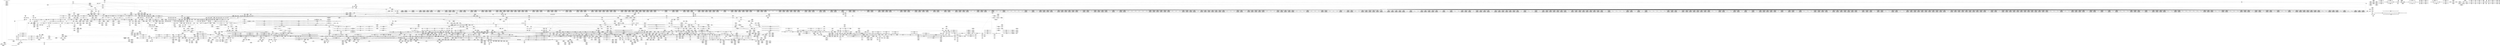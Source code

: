 digraph {
	CE0x456b440 [shape=record,shape=Mrecord,label="{CE0x456b440|cred_sid:tmp|*SummSink*}"]
	CE0x457e660 [shape=record,shape=Mrecord,label="{CE0x457e660|_call_void_rcu_lock_acquire(%struct.lockdep_map*_rcu_lock_map)_#10,_!dbg_!27711|include/linux/rcupdate.h,881}"]
	CE0x4699010 [shape=record,shape=Mrecord,label="{CE0x4699010|__preempt_count_sub:tmp3|*SummSource*}"]
	CE0x4694e20 [shape=record,shape=Mrecord,label="{CE0x4694e20|__preempt_count_add:do.body|*SummSink*}"]
	CE0x4562630 [shape=record,shape=Mrecord,label="{CE0x4562630|signal_to_av:tmp5|security/selinux/hooks.c,1483|*SummSink*}"]
	CE0x4574fc0 [shape=record,shape=Mrecord,label="{CE0x4574fc0|GLOBAL:current_sid|*Constant*|*SummSink*}"]
	CE0x4576740 [shape=record,shape=Mrecord,label="{CE0x4576740|2472:_%struct.cred*,_:_CRE_128,136_|*MultipleSource*|Function::task_sid&Arg::task::|Function::current_has_perm&Arg::tsk::|Function::selinux_task_kill&Arg::p::|security/selinux/hooks.c,208}"]
	CE0x452af50 [shape=record,shape=Mrecord,label="{CE0x452af50|COLLAPSED:_GCMRE___llvm_gcov_ctr136_internal_global_2_x_i64_zeroinitializer:_elem_0:default:}"]
	CE0x4603520 [shape=record,shape=Mrecord,label="{CE0x4603520|__preempt_count_add:val|Function::__preempt_count_add&Arg::val::|*SummSource*}"]
	CE0x4672090 [shape=record,shape=Mrecord,label="{CE0x4672090|i64*_getelementptr_inbounds_(_4_x_i64_,_4_x_i64_*___llvm_gcov_ctr135,_i64_0,_i64_2)|*Constant*|*SummSource*}"]
	CE0x45368e0 [shape=record,shape=Mrecord,label="{CE0x45368e0|_call_void_lockdep_rcu_suspicious(i8*_getelementptr_inbounds_(_25_x_i8_,_25_x_i8_*_.str3,_i32_0,_i32_0),_i32_218,_i8*_getelementptr_inbounds_(_45_x_i8_,_45_x_i8_*_.str12,_i32_0,_i32_0))_#10,_!dbg_!27727|security/selinux/hooks.c,218|*SummSink*}"]
	CE0x463bcd0 [shape=record,shape=Mrecord,label="{CE0x463bcd0|current_sid:tmp19|security/selinux/hooks.c,218}"]
	CE0x469e230 [shape=record,shape=Mrecord,label="{CE0x469e230|__preempt_count_add:tmp5|./arch/x86/include/asm/preempt.h,72|*SummSource*}"]
	CE0x46859d0 [shape=record,shape=Mrecord,label="{CE0x46859d0|COLLAPSED:_GCMRE___llvm_gcov_ctr134_internal_global_4_x_i64_zeroinitializer:_elem_0:default:}"]
	CE0x460a9f0 [shape=record,shape=Mrecord,label="{CE0x460a9f0|_call_void___preempt_count_add(i32_1)_#10,_!dbg_!27711|include/linux/rcupdate.h,239|*SummSink*}"]
	CE0x45e5900 [shape=record,shape=Mrecord,label="{CE0x45e5900|cred_sid:tmp6|security/selinux/hooks.c,197}"]
	CE0x46592b0 [shape=record,shape=Mrecord,label="{CE0x46592b0|_call_void_asm_sideeffect_,_memory_,_dirflag_,_fpsr_,_flags_()_#3,_!dbg_!27711,_!srcloc_!27714|include/linux/rcupdate.h,244|*SummSource*}"]
	CE0x45cb1a0 [shape=record,shape=Mrecord,label="{CE0x45cb1a0|0:_i64*,_array:_GCR___llvm_gcda_edge_table266_internal_unnamed_addr_constant_4_x_i64*_i64*_getelementptr_inbounds_(_10_x_i64_,_10_x_i64_*___llvm_gcov_ctr265,_i64_0,_i64_1),_i64*_getelementptr_inbounds_(_10_x_i64_,_10_x_i64_*___llvm_gcov_ctr265,_i64_0,_i64_2),_i64*_getelementptr_inbounds_(_10_x_i64_,_10_x_i64_*___llvm_gcov_ctr265,_i64_0,_i64_3),_i64*_getelementptr_inbounds_(_10_x_i64_,_10_x_i64_*___llvm_gcov_ctr265,_i64_0,_i64_4)_:_elem_0::}"]
	CE0x45596b0 [shape=record,shape=Mrecord,label="{CE0x45596b0|task_sid:tmp17|security/selinux/hooks.c,208|*SummSink*}"]
	CE0x45f0550 [shape=record,shape=Mrecord,label="{CE0x45f0550|GLOBAL:rcu_lock_map|Global_var:rcu_lock_map|*SummSink*}"]
	CE0x4607530 [shape=record,shape=Mrecord,label="{CE0x4607530|rcu_read_unlock:do.body|*SummSink*}"]
	CE0x45789b0 [shape=record,shape=Mrecord,label="{CE0x45789b0|2472:_%struct.cred*,_:_CRE_264,272_|*MultipleSource*|Function::task_sid&Arg::task::|Function::current_has_perm&Arg::tsk::|Function::selinux_task_kill&Arg::p::|security/selinux/hooks.c,208}"]
	CE0x45d3c80 [shape=record,shape=Mrecord,label="{CE0x45d3c80|task_sid:call|security/selinux/hooks.c,208|*SummSource*}"]
	CE0x45940b0 [shape=record,shape=Mrecord,label="{CE0x45940b0|2472:_%struct.cred*,_:_CRE_2521,2522_}"]
	CE0x452f1d0 [shape=record,shape=Mrecord,label="{CE0x452f1d0|signal_to_av:tmp8|security/selinux/hooks.c,1491|*SummSink*}"]
	CE0x465cdc0 [shape=record,shape=Mrecord,label="{CE0x465cdc0|i64_ptrtoint_(i8*_blockaddress(_rcu_lock_release,_%__here)_to_i64)|*Constant*}"]
	CE0x45f9950 [shape=record,shape=Mrecord,label="{CE0x45f9950|i64*_getelementptr_inbounds_(_11_x_i64_,_11_x_i64_*___llvm_gcov_ctr127,_i64_0,_i64_8)|*Constant*}"]
	CE0x60b1b90 [shape=record,shape=Mrecord,label="{CE0x60b1b90|selinux_task_kill:tmp6|security/selinux/hooks.c,3662|*SummSource*}"]
	CE0x452d320 [shape=record,shape=Mrecord,label="{CE0x452d320|selinux_task_kill:tmp17|security/selinux/hooks.c,3669|*SummSink*}"]
	CE0x45c7bc0 [shape=record,shape=Mrecord,label="{CE0x45c7bc0|current_sid:tmp23|security/selinux/hooks.c,218}"]
	CE0x45b2a50 [shape=record,shape=Mrecord,label="{CE0x45b2a50|2472:_%struct.cred*,_:_CRE_6456,6464_|*MultipleSource*|Function::task_sid&Arg::task::|Function::current_has_perm&Arg::tsk::|Function::selinux_task_kill&Arg::p::|security/selinux/hooks.c,208}"]
	CE0x4535b00 [shape=record,shape=Mrecord,label="{CE0x4535b00|current_sid:tmp16|security/selinux/hooks.c,218}"]
	CE0x45e0cb0 [shape=record,shape=Mrecord,label="{CE0x45e0cb0|__preempt_count_add:entry|*SummSink*}"]
	CE0x46652e0 [shape=record,shape=Mrecord,label="{CE0x46652e0|__rcu_read_unlock:do.body}"]
	CE0x460ae90 [shape=record,shape=Mrecord,label="{CE0x460ae90|rcu_read_unlock:tmp16|include/linux/rcupdate.h,933}"]
	CE0x463cd80 [shape=record,shape=Mrecord,label="{CE0x463cd80|current_sid:call4|security/selinux/hooks.c,218}"]
	CE0x45b75f0 [shape=record,shape=Mrecord,label="{CE0x45b75f0|2472:_%struct.cred*,_:_CRE_6680,6684_|*MultipleSource*|Function::task_sid&Arg::task::|Function::current_has_perm&Arg::tsk::|Function::selinux_task_kill&Arg::p::|security/selinux/hooks.c,208}"]
	CE0x4663650 [shape=record,shape=Mrecord,label="{CE0x4663650|COLLAPSED:_GCMRE___llvm_gcov_ctr128_internal_global_4_x_i64_zeroinitializer:_elem_0:default:}"]
	CE0x455a2e0 [shape=record,shape=Mrecord,label="{CE0x455a2e0|i8*_getelementptr_inbounds_(_25_x_i8_,_25_x_i8_*_.str3,_i32_0,_i32_0)|*Constant*|*SummSource*}"]
	CE0x4558d70 [shape=record,shape=Mrecord,label="{CE0x4558d70|task_sid:tmp15|security/selinux/hooks.c,208|*SummSource*}"]
	CE0x4558de0 [shape=record,shape=Mrecord,label="{CE0x4558de0|task_sid:tmp15|security/selinux/hooks.c,208|*SummSink*}"]
	CE0x4529520 [shape=record,shape=Mrecord,label="{CE0x4529520|selinux_task_kill:call3|security/selinux/hooks.c,3666|*SummSink*}"]
	CE0x4661c30 [shape=record,shape=Mrecord,label="{CE0x4661c30|__preempt_count_add:tmp4|./arch/x86/include/asm/preempt.h,72|*SummSink*}"]
	CE0x45adef0 [shape=record,shape=Mrecord,label="{CE0x45adef0|2472:_%struct.cred*,_:_CRE_6317,6318_}"]
	CE0x4557dd0 [shape=record,shape=Mrecord,label="{CE0x4557dd0|2472:_%struct.cred*,_:_CRE_512,520_|*MultipleSource*|Function::task_sid&Arg::task::|Function::current_has_perm&Arg::tsk::|Function::selinux_task_kill&Arg::p::|security/selinux/hooks.c,208}"]
	CE0x45d79b0 [shape=record,shape=Mrecord,label="{CE0x45d79b0|i64*_getelementptr_inbounds_(_11_x_i64_,_11_x_i64_*___llvm_gcov_ctr132,_i64_0,_i64_10)|*Constant*|*SummSource*}"]
	CE0x45a70b0 [shape=record,shape=Mrecord,label="{CE0x45a70b0|2472:_%struct.cred*,_:_CRE_5912,5920_|*MultipleSource*|Function::task_sid&Arg::task::|Function::current_has_perm&Arg::tsk::|Function::selinux_task_kill&Arg::p::|security/selinux/hooks.c,208}"]
	CE0x4532be0 [shape=record,shape=Mrecord,label="{CE0x4532be0|_ret_void,_!dbg_!27735|include/linux/rcupdate.h,884}"]
	CE0x45ea760 [shape=record,shape=Mrecord,label="{CE0x45ea760|i64*_getelementptr_inbounds_(_11_x_i64_,_11_x_i64_*___llvm_gcov_ctr127,_i64_0,_i64_0)|*Constant*|*SummSource*}"]
	CE0x4529c20 [shape=record,shape=Mrecord,label="{CE0x4529c20|i32_32|*Constant*}"]
	CE0x4512540 [shape=record,shape=Mrecord,label="{CE0x4512540|selinux_task_kill:if.then2|*SummSource*}"]
	CE0x467be10 [shape=record,shape=Mrecord,label="{CE0x467be10|__rcu_read_lock:bb|*SummSource*}"]
	CE0x4607700 [shape=record,shape=Mrecord,label="{CE0x4607700|rcu_read_unlock:if.end|*SummSink*}"]
	CE0x45a8f90 [shape=record,shape=Mrecord,label="{CE0x45a8f90|2472:_%struct.cred*,_:_CRE_6136,6140_|*MultipleSource*|Function::task_sid&Arg::task::|Function::current_has_perm&Arg::tsk::|Function::selinux_task_kill&Arg::p::|security/selinux/hooks.c,208}"]
	CE0x45c88e0 [shape=record,shape=Mrecord,label="{CE0x45c88e0|current_sid:sid|security/selinux/hooks.c,220|*SummSource*}"]
	CE0x45a3a10 [shape=record,shape=Mrecord,label="{CE0x45a3a10|2472:_%struct.cred*,_:_CRE_3088,3096_|*MultipleSource*|Function::task_sid&Arg::task::|Function::current_has_perm&Arg::tsk::|Function::selinux_task_kill&Arg::p::|security/selinux/hooks.c,208}"]
	CE0x4666a70 [shape=record,shape=Mrecord,label="{CE0x4666a70|_call_void_lock_release(%struct.lockdep_map*_%map,_i32_1,_i64_ptrtoint_(i8*_blockaddress(_rcu_lock_release,_%__here)_to_i64))_#10,_!dbg_!27716|include/linux/rcupdate.h,423|*SummSource*}"]
	CE0x45c0d00 [shape=record,shape=Mrecord,label="{CE0x45c0d00|i32_22|*Constant*}"]
	CE0x4587290 [shape=record,shape=Mrecord,label="{CE0x4587290|2472:_%struct.cred*,_:_CRE_690,691_}"]
	CE0x45c8c30 [shape=record,shape=Mrecord,label="{CE0x45c8c30|0:_i32,_4:_i32,_8:_i32,_12:_i32,_:_CMRE_4,8_|*MultipleSource*|security/selinux/hooks.c,218|security/selinux/hooks.c,218|security/selinux/hooks.c,220}"]
	CE0x4587d30 [shape=record,shape=Mrecord,label="{CE0x4587d30|2472:_%struct.cred*,_:_CRE_703,704_}"]
	CE0x45a5690 [shape=record,shape=Mrecord,label="{CE0x45a5690|2472:_%struct.cred*,_:_CRE_3152,3160_|*MultipleSource*|Function::task_sid&Arg::task::|Function::current_has_perm&Arg::tsk::|Function::selinux_task_kill&Arg::p::|security/selinux/hooks.c,208}"]
	CE0x451c7f0 [shape=record,shape=Mrecord,label="{CE0x451c7f0|i32_4|*Constant*|*SummSink*}"]
	CE0x466c920 [shape=record,shape=Mrecord,label="{CE0x466c920|i64*_getelementptr_inbounds_(_4_x_i64_,_4_x_i64_*___llvm_gcov_ctr129,_i64_0,_i64_1)|*Constant*|*SummSource*}"]
	CE0x458ffe0 [shape=record,shape=Mrecord,label="{CE0x458ffe0|2472:_%struct.cred*,_:_CRE_2264,2272_|*MultipleSource*|Function::task_sid&Arg::task::|Function::current_has_perm&Arg::tsk::|Function::selinux_task_kill&Arg::p::|security/selinux/hooks.c,208}"]
	CE0x455a860 [shape=record,shape=Mrecord,label="{CE0x455a860|i32_208|*Constant*|*SummSource*}"]
	CE0x460b0d0 [shape=record,shape=Mrecord,label="{CE0x460b0d0|rcu_read_unlock:tmp16|include/linux/rcupdate.h,933|*SummSource*}"]
	CE0x45d76d0 [shape=record,shape=Mrecord,label="{CE0x45d76d0|rcu_read_unlock:tmp21|include/linux/rcupdate.h,935|*SummSource*}"]
	CE0x45385a0 [shape=record,shape=Mrecord,label="{CE0x45385a0|_ret_i32_%tmp6,_!dbg_!27716|security/selinux/hooks.c,197|*SummSink*}"]
	CE0x45ee440 [shape=record,shape=Mrecord,label="{CE0x45ee440|current_sid:do.body|*SummSink*}"]
	CE0x46759d0 [shape=record,shape=Mrecord,label="{CE0x46759d0|task_sid:tmp7|security/selinux/hooks.c,208}"]
	CE0x45993d0 [shape=record,shape=Mrecord,label="{CE0x45993d0|2472:_%struct.cred*,_:_CRE_2760,2768_|*MultipleSource*|Function::task_sid&Arg::task::|Function::current_has_perm&Arg::tsk::|Function::selinux_task_kill&Arg::p::|security/selinux/hooks.c,208}"]
	CE0x4584100 [shape=record,shape=Mrecord,label="{CE0x4584100|i64_7|*Constant*|*SummSource*}"]
	CE0x4569bc0 [shape=record,shape=Mrecord,label="{CE0x4569bc0|COLLAPSED:_GCMRE___llvm_gcov_ctr127_internal_global_11_x_i64_zeroinitializer:_elem_0:default:}"]
	CE0x45a1610 [shape=record,shape=Mrecord,label="{CE0x45a1610|2472:_%struct.cred*,_:_CRE_2972,2973_}"]
	CE0x452f860 [shape=record,shape=Mrecord,label="{CE0x452f860|signal_to_av:tmp9|security/selinux/hooks.c,1491|*SummSource*}"]
	CE0x463b030 [shape=record,shape=Mrecord,label="{CE0x463b030|__rcu_read_lock:tmp|*SummSource*}"]
	CE0x45a9480 [shape=record,shape=Mrecord,label="{CE0x45a9480|2472:_%struct.cred*,_:_CRE_6152,6168_|*MultipleSource*|Function::task_sid&Arg::task::|Function::current_has_perm&Arg::tsk::|Function::selinux_task_kill&Arg::p::|security/selinux/hooks.c,208}"]
	CE0x45cccd0 [shape=record,shape=Mrecord,label="{CE0x45cccd0|task_sid:tmp8|security/selinux/hooks.c,208|*SummSource*}"]
	CE0x45c87f0 [shape=record,shape=Mrecord,label="{CE0x45c87f0|current_sid:sid|security/selinux/hooks.c,220|*SummSink*}"]
	CE0x460d990 [shape=record,shape=Mrecord,label="{CE0x460d990|rcu_read_unlock:tobool|include/linux/rcupdate.h,933|*SummSink*}"]
	CE0x55d6480 [shape=record,shape=Mrecord,label="{CE0x55d6480|i64_1|*Constant*|*SummSink*}"]
	CE0x45fffd0 [shape=record,shape=Mrecord,label="{CE0x45fffd0|cred_sid:tmp5|security/selinux/hooks.c,196|*SummSource*}"]
	CE0x45340a0 [shape=record,shape=Mrecord,label="{CE0x45340a0|__llvm_gcov_indirect_counter_increment:predecessor|Function::__llvm_gcov_indirect_counter_increment&Arg::predecessor::}"]
	CE0x4609e50 [shape=record,shape=Mrecord,label="{CE0x4609e50|rcu_read_unlock:tmp1}"]
	CE0x459e7c0 [shape=record,shape=Mrecord,label="{CE0x459e7c0|2472:_%struct.cred*,_:_CRE_2933,2934_}"]
	CE0x459f270 [shape=record,shape=Mrecord,label="{CE0x459f270|2472:_%struct.cred*,_:_CRE_2942,2943_}"]
	CE0x4673020 [shape=record,shape=Mrecord,label="{CE0x4673020|get_current:tmp4|./arch/x86/include/asm/current.h,14|*SummSource*}"]
	CE0x4695520 [shape=record,shape=Mrecord,label="{CE0x4695520|i64*_getelementptr_inbounds_(_4_x_i64_,_4_x_i64_*___llvm_gcov_ctr129,_i64_0,_i64_2)|*Constant*|*SummSink*}"]
	CE0x4507970 [shape=record,shape=Mrecord,label="{CE0x4507970|task_sid:if.then|*SummSink*}"]
	CE0x458c870 [shape=record,shape=Mrecord,label="{CE0x458c870|2472:_%struct.cred*,_:_CRE_2020,2032_|*MultipleSource*|Function::task_sid&Arg::task::|Function::current_has_perm&Arg::tsk::|Function::selinux_task_kill&Arg::p::|security/selinux/hooks.c,208}"]
	CE0x45d4240 [shape=record,shape=Mrecord,label="{CE0x45d4240|task_sid:tobool|security/selinux/hooks.c,208|*SummSink*}"]
	CE0x45e7630 [shape=record,shape=Mrecord,label="{CE0x45e7630|i32_22|*Constant*}"]
	CE0x450e820 [shape=record,shape=Mrecord,label="{CE0x450e820|selinux_task_kill:tmp4|security/selinux/hooks.c,3661|*SummSink*}"]
	CE0x469fa80 [shape=record,shape=Mrecord,label="{CE0x469fa80|i64_1|*Constant*}"]
	CE0x4522490 [shape=record,shape=Mrecord,label="{CE0x4522490|task_sid:entry|*SummSource*}"]
	CE0x45cc8f0 [shape=record,shape=Mrecord,label="{CE0x45cc8f0|task_sid:tmp7|security/selinux/hooks.c,208|*SummSource*}"]
	CE0x45836d0 [shape=record,shape=Mrecord,label="{CE0x45836d0|task_sid:tobool4|security/selinux/hooks.c,208|*SummSource*}"]
	CE0x459e0a0 [shape=record,shape=Mrecord,label="{CE0x459e0a0|2472:_%struct.cred*,_:_CRE_2927,2928_}"]
	CE0x456b930 [shape=record,shape=Mrecord,label="{CE0x456b930|current_has_perm:tmp1|*SummSink*}"]
	CE0x452d7d0 [shape=record,shape=Mrecord,label="{CE0x452d7d0|selinux_task_kill:call6|security/selinux/hooks.c,3669|*SummSink*}"]
	CE0x45e5ae0 [shape=record,shape=Mrecord,label="{CE0x45e5ae0|cred_sid:tmp6|security/selinux/hooks.c,197|*SummSource*}"]
	CE0x463d210 [shape=record,shape=Mrecord,label="{CE0x463d210|current_sid:call4|security/selinux/hooks.c,218|*SummSink*}"]
	CE0x46061d0 [shape=record,shape=Mrecord,label="{CE0x46061d0|rcu_lock_acquire:tmp4|include/linux/rcupdate.h,418}"]
	CE0x456a4b0 [shape=record,shape=Mrecord,label="{CE0x456a4b0|signal_to_av:perm.0}"]
	CE0x45874e0 [shape=record,shape=Mrecord,label="{CE0x45874e0|2472:_%struct.cred*,_:_CRE_693,694_}"]
	CE0x4659cf0 [shape=record,shape=Mrecord,label="{CE0x4659cf0|rcu_lock_release:tmp3|*SummSource*}"]
	CE0x459f4d0 [shape=record,shape=Mrecord,label="{CE0x459f4d0|2472:_%struct.cred*,_:_CRE_2944,2945_}"]
	CE0x469f910 [shape=record,shape=Mrecord,label="{CE0x469f910|i64*_getelementptr_inbounds_(_4_x_i64_,_4_x_i64_*___llvm_gcov_ctr134,_i64_0,_i64_0)|*Constant*}"]
	CE0x452fdc0 [shape=record,shape=Mrecord,label="{CE0x452fdc0|_ret_i32_%call2,_!dbg_!27718|security/selinux/hooks.c,1544|*SummSource*}"]
	CE0x45aff00 [shape=record,shape=Mrecord,label="{CE0x45aff00|2472:_%struct.cred*,_:_CRE_6344,6345_}"]
	CE0x45675f0 [shape=record,shape=Mrecord,label="{CE0x45675f0|i64*_getelementptr_inbounds_(_4_x_i64_,_4_x_i64_*___llvm_gcov_ctr135,_i64_0,_i64_3)|*Constant*|*SummSink*}"]
	CE0x45d6dc0 [shape=record,shape=Mrecord,label="{CE0x45d6dc0|rcu_read_unlock:tmp20|include/linux/rcupdate.h,933|*SummSource*}"]
	CE0x4560eb0 [shape=record,shape=Mrecord,label="{CE0x4560eb0|i64*_getelementptr_inbounds_(_10_x_i64_,_10_x_i64_*___llvm_gcov_ctr265,_i64_0,_i64_6)|*Constant*}"]
	CE0x45219b0 [shape=record,shape=Mrecord,label="{CE0x45219b0|selinux_task_kill:if.end7|*SummSource*}"]
	CE0x45ae870 [shape=record,shape=Mrecord,label="{CE0x45ae870|2472:_%struct.cred*,_:_CRE_6325,6326_}"]
	CE0x45e5620 [shape=record,shape=Mrecord,label="{CE0x45e5620|cred_sid:tmp4|*LoadInst*|security/selinux/hooks.c,196|*SummSink*}"]
	CE0x45a77d0 [shape=record,shape=Mrecord,label="{CE0x45a77d0|2472:_%struct.cred*,_:_CRE_5936,5944_|*MultipleSource*|Function::task_sid&Arg::task::|Function::current_has_perm&Arg::tsk::|Function::selinux_task_kill&Arg::p::|security/selinux/hooks.c,208}"]
	CE0x45877c0 [shape=record,shape=Mrecord,label="{CE0x45877c0|2472:_%struct.cred*,_:_CRE_697,698_}"]
	CE0x465b680 [shape=record,shape=Mrecord,label="{CE0x465b680|rcu_lock_acquire:tmp1}"]
	CE0x45cc010 [shape=record,shape=Mrecord,label="{CE0x45cc010|GLOBAL:__llvm_gcov_ctr126|Global_var:__llvm_gcov_ctr126|*SummSource*}"]
	CE0x458c650 [shape=record,shape=Mrecord,label="{CE0x458c650|2472:_%struct.cred*,_:_CRE_2016,2020_|*MultipleSource*|Function::task_sid&Arg::task::|Function::current_has_perm&Arg::tsk::|Function::selinux_task_kill&Arg::p::|security/selinux/hooks.c,208}"]
	CE0x45ad440 [shape=record,shape=Mrecord,label="{CE0x45ad440|2472:_%struct.cred*,_:_CRE_6308,6309_}"]
	CE0x45fca20 [shape=record,shape=Mrecord,label="{CE0x45fca20|rcu_read_lock:tmp18|include/linux/rcupdate.h,882|*SummSink*}"]
	CE0x459bc60 [shape=record,shape=Mrecord,label="{CE0x459bc60|2472:_%struct.cred*,_:_CRE_2888,2896_|*MultipleSource*|Function::task_sid&Arg::task::|Function::current_has_perm&Arg::tsk::|Function::selinux_task_kill&Arg::p::|security/selinux/hooks.c,208}"]
	CE0x463d650 [shape=record,shape=Mrecord,label="{CE0x463d650|__rcu_read_unlock:tmp|*SummSink*}"]
	CE0x45e47a0 [shape=record,shape=Mrecord,label="{CE0x45e47a0|current_sid:do.end|*SummSource*}"]
	CE0x46b0360 [shape=record,shape=Mrecord,label="{CE0x46b0360|__preempt_count_sub:tmp2}"]
	CE0x456fa50 [shape=record,shape=Mrecord,label="{CE0x456fa50|2472:_%struct.cred*,_:_CRE_192,200_|*MultipleSource*|Function::task_sid&Arg::task::|Function::current_has_perm&Arg::tsk::|Function::selinux_task_kill&Arg::p::|security/selinux/hooks.c,208}"]
	CE0x45ea3a0 [shape=record,shape=Mrecord,label="{CE0x45ea3a0|cred_sid:tmp4|*LoadInst*|security/selinux/hooks.c,196|*SummSource*}"]
	CE0x4538b20 [shape=record,shape=Mrecord,label="{CE0x4538b20|_ret_void,_!dbg_!27735|include/linux/rcupdate.h,938|*SummSink*}"]
	CE0x4509ff0 [shape=record,shape=Mrecord,label="{CE0x4509ff0|selinux_task_kill:if.else5|*SummSink*}"]
	CE0x4564ee0 [shape=record,shape=Mrecord,label="{CE0x4564ee0|signal_to_av:tmp7|security/selinux/hooks.c,1487|*SummSink*}"]
	CE0x4601a20 [shape=record,shape=Mrecord,label="{CE0x4601a20|rcu_read_unlock:call|include/linux/rcupdate.h,933}"]
	CE0x45f9c60 [shape=record,shape=Mrecord,label="{CE0x45f9c60|i64*_getelementptr_inbounds_(_11_x_i64_,_11_x_i64_*___llvm_gcov_ctr127,_i64_0,_i64_8)|*Constant*|*SummSource*}"]
	CE0x457d540 [shape=record,shape=Mrecord,label="{CE0x457d540|task_sid:do.body|*SummSink*}"]
	CE0x45e46a0 [shape=record,shape=Mrecord,label="{CE0x45e46a0|current_sid:do.end}"]
	CE0x4521190 [shape=record,shape=Mrecord,label="{CE0x4521190|COLLAPSED:_GCMRE___llvm_gcov_ctr290_internal_global_10_x_i64_zeroinitializer:_elem_0:default:}"]
	CE0x45f28c0 [shape=record,shape=Mrecord,label="{CE0x45f28c0|rcu_lock_acquire:entry|*SummSource*}"]
	CE0x45b7390 [shape=record,shape=Mrecord,label="{CE0x45b7390|2472:_%struct.cred*,_:_CRE_6672,6680_|*MultipleSource*|Function::task_sid&Arg::task::|Function::current_has_perm&Arg::tsk::|Function::selinux_task_kill&Arg::p::|security/selinux/hooks.c,208}"]
	CE0x45ce060 [shape=record,shape=Mrecord,label="{CE0x45ce060|task_sid:tobool1|security/selinux/hooks.c,208}"]
	CE0x45dbd30 [shape=record,shape=Mrecord,label="{CE0x45dbd30|current_sid:bb|*SummSink*}"]
	CE0x457ddd0 [shape=record,shape=Mrecord,label="{CE0x457ddd0|2472:_%struct.cred*,_:_CRE_112,116_|*MultipleSource*|Function::task_sid&Arg::task::|Function::current_has_perm&Arg::tsk::|Function::selinux_task_kill&Arg::p::|security/selinux/hooks.c,208}"]
	CE0x465b4f0 [shape=record,shape=Mrecord,label="{CE0x465b4f0|GLOBAL:__preempt_count|Global_var:__preempt_count|*SummSource*}"]
	"CONST[source:0(mediator),value:0(static)][purpose:{operation}]"
	CE0x45b0e70 [shape=record,shape=Mrecord,label="{CE0x45b0e70|2472:_%struct.cred*,_:_CRE_6357,6358_}"]
	CE0x4687ac0 [shape=record,shape=Mrecord,label="{CE0x4687ac0|rcu_lock_release:tmp4|include/linux/rcupdate.h,423}"]
	CE0x45f2db0 [shape=record,shape=Mrecord,label="{CE0x45f2db0|rcu_read_unlock:tmp6|include/linux/rcupdate.h,933|*SummSink*}"]
	CE0x4570b30 [shape=record,shape=Mrecord,label="{CE0x4570b30|2472:_%struct.cred*,_:_CRE_256,264_|*MultipleSource*|Function::task_sid&Arg::task::|Function::current_has_perm&Arg::tsk::|Function::selinux_task_kill&Arg::p::|security/selinux/hooks.c,208}"]
	CE0x4585250 [shape=record,shape=Mrecord,label="{CE0x4585250|2472:_%struct.cred*,_:_CRE_600,608_|*MultipleSource*|Function::task_sid&Arg::task::|Function::current_has_perm&Arg::tsk::|Function::selinux_task_kill&Arg::p::|security/selinux/hooks.c,208}"]
	CE0x45f3820 [shape=record,shape=Mrecord,label="{CE0x45f3820|GLOBAL:__preempt_count_sub|*Constant*}"]
	CE0x44fd580 [shape=record,shape=Mrecord,label="{CE0x44fd580|signal_to_av:tmp3|security/selinux/hooks.c,1479}"]
	CE0x45564a0 [shape=record,shape=Mrecord,label="{CE0x45564a0|i64*_getelementptr_inbounds_(_2_x_i64_,_2_x_i64_*___llvm_gcov_ctr131,_i64_0,_i64_0)|*Constant*|*SummSink*}"]
	CE0x4638ec0 [shape=record,shape=Mrecord,label="{CE0x4638ec0|current_sid:if.end|*SummSink*}"]
	CE0x465cf30 [shape=record,shape=Mrecord,label="{CE0x465cf30|i64_ptrtoint_(i8*_blockaddress(_rcu_lock_release,_%__here)_to_i64)|*Constant*|*SummSource*}"]
	CE0x4588b30 [shape=record,shape=Mrecord,label="{CE0x4588b30|2472:_%struct.cred*,_:_CRE_768,772_|*MultipleSource*|Function::task_sid&Arg::task::|Function::current_has_perm&Arg::tsk::|Function::selinux_task_kill&Arg::p::|security/selinux/hooks.c,208}"]
	CE0x45dbe10 [shape=record,shape=Mrecord,label="{CE0x45dbe10|current_sid:do.body}"]
	CE0x466b0c0 [shape=record,shape=Mrecord,label="{CE0x466b0c0|_call_void_asm_addl_$1,_%gs:$0_,_*m,ri,*m,_dirflag_,_fpsr_,_flags_(i32*___preempt_count,_i32_%sub,_i32*___preempt_count)_#3,_!dbg_!27717,_!srcloc_!27718|./arch/x86/include/asm/preempt.h,77|*SummSink*}"]
	CE0x4568050 [shape=record,shape=Mrecord,label="{CE0x4568050|cred_sid:tmp1}"]
	CE0x4510ae0 [shape=record,shape=Mrecord,label="{CE0x4510ae0|i64*_getelementptr_inbounds_(_10_x_i64_,_10_x_i64_*___llvm_gcov_ctr290,_i64_0,_i64_0)|*Constant*}"]
	CE0x456a2e0 [shape=record,shape=Mrecord,label="{CE0x456a2e0|i32_8|*Constant*|*SummSource*}"]
	CE0x45c22e0 [shape=record,shape=Mrecord,label="{CE0x45c22e0|GLOBAL:rcu_read_unlock|*Constant*}"]
	CE0x460de40 [shape=record,shape=Mrecord,label="{CE0x460de40|current_sid:tobool|security/selinux/hooks.c,218}"]
	CE0x45a5b50 [shape=record,shape=Mrecord,label="{CE0x45a5b50|2472:_%struct.cred*,_:_CRE_3164,3168_|*MultipleSource*|Function::task_sid&Arg::task::|Function::current_has_perm&Arg::tsk::|Function::selinux_task_kill&Arg::p::|security/selinux/hooks.c,208}"]
	CE0x45116e0 [shape=record,shape=Mrecord,label="{CE0x45116e0|selinux_task_kill:tmp10|security/selinux/hooks.c,3665|*SummSource*}"]
	CE0x457cb70 [shape=record,shape=Mrecord,label="{CE0x457cb70|2472:_%struct.cred*,_:_CRE_76,80_|*MultipleSource*|Function::task_sid&Arg::task::|Function::current_has_perm&Arg::tsk::|Function::selinux_task_kill&Arg::p::|security/selinux/hooks.c,208}"]
	CE0x4535710 [shape=record,shape=Mrecord,label="{CE0x4535710|current_sid:tmp15|security/selinux/hooks.c,218}"]
	CE0x4569800 [shape=record,shape=Mrecord,label="{CE0x4569800|cred_sid:tmp2|*SummSink*}"]
	CE0x463c530 [shape=record,shape=Mrecord,label="{CE0x463c530|i64*_getelementptr_inbounds_(_11_x_i64_,_11_x_i64_*___llvm_gcov_ctr125,_i64_0,_i64_10)|*Constant*|*SummSink*}"]
	CE0x45784f0 [shape=record,shape=Mrecord,label="{CE0x45784f0|i64_1|*Constant*}"]
	CE0x4686930 [shape=record,shape=Mrecord,label="{CE0x4686930|__rcu_read_lock:tmp1|*SummSink*}"]
	CE0x460c4c0 [shape=record,shape=Mrecord,label="{CE0x460c4c0|rcu_read_unlock:tmp14|include/linux/rcupdate.h,933|*SummSource*}"]
	CE0x4512950 [shape=record,shape=Mrecord,label="{CE0x4512950|i32_0|*Constant*|*SummSink*}"]
	CE0x4687060 [shape=record,shape=Mrecord,label="{CE0x4687060|rcu_lock_acquire:bb|*SummSink*}"]
	CE0x45b4670 [shape=record,shape=Mrecord,label="{CE0x45b4670|2472:_%struct.cred*,_:_CRE_6528,6536_|*MultipleSource*|Function::task_sid&Arg::task::|Function::current_has_perm&Arg::tsk::|Function::selinux_task_kill&Arg::p::|security/selinux/hooks.c,208}"]
	CE0x459e300 [shape=record,shape=Mrecord,label="{CE0x459e300|2472:_%struct.cred*,_:_CRE_2929,2930_}"]
	CE0x4671930 [shape=record,shape=Mrecord,label="{CE0x4671930|i64*_getelementptr_inbounds_(_4_x_i64_,_4_x_i64_*___llvm_gcov_ctr135,_i64_0,_i64_2)|*Constant*}"]
	CE0x4657a00 [shape=record,shape=Mrecord,label="{CE0x4657a00|__rcu_read_lock:tmp4|include/linux/rcupdate.h,239|*SummSource*}"]
	CE0x4514200 [shape=record,shape=Mrecord,label="{CE0x4514200|avc_has_perm:entry|*SummSource*}"]
	CE0x45a37e0 [shape=record,shape=Mrecord,label="{CE0x45a37e0|2472:_%struct.cred*,_:_CRE_3080,3084_|*MultipleSource*|Function::task_sid&Arg::task::|Function::current_has_perm&Arg::tsk::|Function::selinux_task_kill&Arg::p::|security/selinux/hooks.c,208}"]
	CE0x46753f0 [shape=record,shape=Mrecord,label="{CE0x46753f0|rcu_lock_acquire:tmp7}"]
	CE0x458a040 [shape=record,shape=Mrecord,label="{CE0x458a040|2472:_%struct.cred*,_:_CRE_1856,1864_|*MultipleSource*|Function::task_sid&Arg::task::|Function::current_has_perm&Arg::tsk::|Function::selinux_task_kill&Arg::p::|security/selinux/hooks.c,208}"]
	CE0x45951f0 [shape=record,shape=Mrecord,label="{CE0x45951f0|2472:_%struct.cred*,_:_CRE_2535,2536_}"]
	CE0x45b3a90 [shape=record,shape=Mrecord,label="{CE0x45b3a90|2472:_%struct.cred*,_:_CRE_6488,6492_|*MultipleSource*|Function::task_sid&Arg::task::|Function::current_has_perm&Arg::tsk::|Function::selinux_task_kill&Arg::p::|security/selinux/hooks.c,208}"]
	CE0x455fcf0 [shape=record,shape=Mrecord,label="{CE0x455fcf0|task_sid:tmp22|security/selinux/hooks.c,208}"]
	CE0x45e0630 [shape=record,shape=Mrecord,label="{CE0x45e0630|current_sid:tmp7|security/selinux/hooks.c,218|*SummSource*}"]
	CE0x4536fb0 [shape=record,shape=Mrecord,label="{CE0x4536fb0|i8*_getelementptr_inbounds_(_25_x_i8_,_25_x_i8_*_.str3,_i32_0,_i32_0)|*Constant*}"]
	CE0x45e1930 [shape=record,shape=Mrecord,label="{CE0x45e1930|current_sid:tmp1|*SummSource*}"]
	CE0x457b670 [shape=record,shape=Mrecord,label="{CE0x457b670|i64*_getelementptr_inbounds_(_11_x_i64_,_11_x_i64_*___llvm_gcov_ctr127,_i64_0,_i64_1)|*Constant*}"]
	CE0x4553900 [shape=record,shape=Mrecord,label="{CE0x4553900|_call_void___llvm_gcov_indirect_counter_increment(i32*___llvm_gcov_global_state_pred267,_i64**_getelementptr_inbounds_(_4_x_i64*_,_4_x_i64*_*___llvm_gcda_edge_table266,_i64_0,_i64_1)),_!dbg_!27714|security/selinux/hooks.c,1479}"]
	CE0x45ee370 [shape=record,shape=Mrecord,label="{CE0x45ee370|current_sid:do.body|*SummSource*}"]
	CE0x4528230 [shape=record,shape=Mrecord,label="{CE0x4528230|_call_void_rcu_lock_release(%struct.lockdep_map*_rcu_lock_map)_#10,_!dbg_!27733|include/linux/rcupdate.h,935|*SummSource*}"]
	CE0x45e3640 [shape=record,shape=Mrecord,label="{CE0x45e3640|current_sid:tmp6|security/selinux/hooks.c,218|*SummSink*}"]
	CE0x469f6b0 [shape=record,shape=Mrecord,label="{CE0x469f6b0|__rcu_read_unlock:do.body|*SummSource*}"]
	CE0x4574eb0 [shape=record,shape=Mrecord,label="{CE0x4574eb0|task_sid:call|security/selinux/hooks.c,208}"]
	CE0x450a6c0 [shape=record,shape=Mrecord,label="{CE0x450a6c0|selinux_task_kill:secid|Function::selinux_task_kill&Arg::secid::|*SummSink*}"]
	CE0x460cb70 [shape=record,shape=Mrecord,label="{CE0x460cb70|rcu_read_unlock:tmp15|include/linux/rcupdate.h,933|*SummSink*}"]
	CE0x4675380 [shape=record,shape=Mrecord,label="{CE0x4675380|rcu_lock_acquire:tmp6|*SummSource*}"]
	CE0x4587f10 [shape=record,shape=Mrecord,label="{CE0x4587f10|2472:_%struct.cred*,_:_CRE_712,720_|*MultipleSource*|Function::task_sid&Arg::task::|Function::current_has_perm&Arg::tsk::|Function::selinux_task_kill&Arg::p::|security/selinux/hooks.c,208}"]
	CE0x45b1750 [shape=record,shape=Mrecord,label="{CE0x45b1750|2472:_%struct.cred*,_:_CRE_6384,6392_|*MultipleSource*|Function::task_sid&Arg::task::|Function::current_has_perm&Arg::tsk::|Function::selinux_task_kill&Arg::p::|security/selinux/hooks.c,208}"]
	CE0x4580f90 [shape=record,shape=Mrecord,label="{CE0x4580f90|2472:_%struct.cred*,_:_CRE_432,440_|*MultipleSource*|Function::task_sid&Arg::task::|Function::current_has_perm&Arg::tsk::|Function::selinux_task_kill&Arg::p::|security/selinux/hooks.c,208}"]
	CE0x4522f30 [shape=record,shape=Mrecord,label="{CE0x4522f30|selinux_task_kill:tmp12|security/selinux/hooks.c,3665|*SummSink*}"]
	CE0x45a01e0 [shape=record,shape=Mrecord,label="{CE0x45a01e0|2472:_%struct.cred*,_:_CRE_2955,2956_}"]
	CE0x451fb80 [shape=record,shape=Mrecord,label="{CE0x451fb80|selinux_task_kill:tmp2|security/selinux/hooks.c,3661|*SummSource*}"]
	CE0x452ee00 [shape=record,shape=Mrecord,label="{CE0x452ee00|signal_to_av:tmp8|security/selinux/hooks.c,1491}"]
	CE0x45f0e20 [shape=record,shape=Mrecord,label="{CE0x45f0e20|rcu_read_unlock:tmp13|include/linux/rcupdate.h,933}"]
	CE0x452eb20 [shape=record,shape=Mrecord,label="{CE0x452eb20|i64**_getelementptr_inbounds_(_4_x_i64*_,_4_x_i64*_*___llvm_gcda_edge_table266,_i64_0,_i64_0)|*Constant*|*SummSource*}"]
	CE0x46073c0 [shape=record,shape=Mrecord,label="{CE0x46073c0|i64_3|*Constant*}"]
	CE0x45e32e0 [shape=record,shape=Mrecord,label="{CE0x45e32e0|i64*_getelementptr_inbounds_(_4_x_i64_,_4_x_i64_*___llvm_gcov_ctr134,_i64_0,_i64_2)|*Constant*}"]
	CE0x4664820 [shape=record,shape=Mrecord,label="{CE0x4664820|__rcu_read_unlock:bb|*SummSource*}"]
	CE0x45b3830 [shape=record,shape=Mrecord,label="{CE0x45b3830|2472:_%struct.cred*,_:_CRE_6484,6488_|*MultipleSource*|Function::task_sid&Arg::task::|Function::current_has_perm&Arg::tsk::|Function::selinux_task_kill&Arg::p::|security/selinux/hooks.c,208}"]
	CE0x45258e0 [shape=record,shape=Mrecord,label="{CE0x45258e0|task_sid:task|Function::task_sid&Arg::task::|*SummSource*}"]
	CE0x45aec00 [shape=record,shape=Mrecord,label="{CE0x45aec00|2472:_%struct.cred*,_:_CRE_6328,6329_}"]
	CE0x4600ef0 [shape=record,shape=Mrecord,label="{CE0x4600ef0|rcu_lock_release:tmp|*SummSink*}"]
	CE0x45b2590 [shape=record,shape=Mrecord,label="{CE0x45b2590|2472:_%struct.cred*,_:_CRE_6440,6448_|*MultipleSource*|Function::task_sid&Arg::task::|Function::current_has_perm&Arg::tsk::|Function::selinux_task_kill&Arg::p::|security/selinux/hooks.c,208}"]
	CE0x455ea00 [shape=record,shape=Mrecord,label="{CE0x455ea00|task_sid:tmp25|security/selinux/hooks.c,208|*SummSink*}"]
	CE0x45f4b70 [shape=record,shape=Mrecord,label="{CE0x45f4b70|rcu_read_lock:tobool1|include/linux/rcupdate.h,882}"]
	CE0x4560770 [shape=record,shape=Mrecord,label="{CE0x4560770|i64*_getelementptr_inbounds_(_13_x_i64_,_13_x_i64_*___llvm_gcov_ctr126,_i64_0,_i64_10)|*Constant*|*SummSink*}"]
	CE0x45e6500 [shape=record,shape=Mrecord,label="{CE0x45e6500|cred_sid:tmp3|*SummSource*}"]
	CE0x4538210 [shape=record,shape=Mrecord,label="{CE0x4538210|_ret_i32_%tmp6,_!dbg_!27716|security/selinux/hooks.c,197}"]
	CE0x4558a60 [shape=record,shape=Mrecord,label="{CE0x4558a60|2472:_%struct.cred*,_:_CRE_560,568_|*MultipleSource*|Function::task_sid&Arg::task::|Function::current_has_perm&Arg::tsk::|Function::selinux_task_kill&Arg::p::|security/selinux/hooks.c,208}"]
	CE0x4601910 [shape=record,shape=Mrecord,label="{CE0x4601910|_call_void_mcount()_#3|*SummSink*}"]
	CE0x4511190 [shape=record,shape=Mrecord,label="{CE0x4511190|selinux_task_kill:tmp14|security/selinux/hooks.c,3666|*SummSink*}"]
	CE0x4660e40 [shape=record,shape=Mrecord,label="{CE0x4660e40|get_current:bb}"]
	CE0x45056b0 [shape=record,shape=Mrecord,label="{CE0x45056b0|current_has_perm:tmp|*SummSource*}"]
	CE0x4612130 [shape=record,shape=Mrecord,label="{CE0x4612130|current_sid:tmp11|security/selinux/hooks.c,218|*SummSource*}"]
	CE0x451e260 [shape=record,shape=Mrecord,label="{CE0x451e260|selinux_task_kill:tmp16|security/selinux/hooks.c,3669|*SummSink*}"]
	CE0x45f7420 [shape=record,shape=Mrecord,label="{CE0x45f7420|i64_7|*Constant*}"]
	CE0x4607cf0 [shape=record,shape=Mrecord,label="{CE0x4607cf0|current_sid:tmp14|security/selinux/hooks.c,218|*SummSink*}"]
	CE0x465bbf0 [shape=record,shape=Mrecord,label="{CE0x465bbf0|i64*_getelementptr_inbounds_(_4_x_i64_,_4_x_i64_*___llvm_gcov_ctr129,_i64_0,_i64_3)|*Constant*|*SummSource*}"]
	CE0x455c170 [shape=record,shape=Mrecord,label="{CE0x455c170|task_sid:tmp19|security/selinux/hooks.c,208}"]
	CE0x459e430 [shape=record,shape=Mrecord,label="{CE0x459e430|2472:_%struct.cred*,_:_CRE_2930,2931_}"]
	CE0x4533ba0 [shape=record,shape=Mrecord,label="{CE0x4533ba0|task_sid:do.end6|*SummSource*}"]
	CE0x459e560 [shape=record,shape=Mrecord,label="{CE0x459e560|2472:_%struct.cred*,_:_CRE_2931,2932_}"]
	CE0x459f3a0 [shape=record,shape=Mrecord,label="{CE0x459f3a0|2472:_%struct.cred*,_:_CRE_2943,2944_}"]
	CE0x45e43a0 [shape=record,shape=Mrecord,label="{CE0x45e43a0|__rcu_read_lock:tmp2}"]
	CE0x4512030 [shape=record,shape=Mrecord,label="{CE0x4512030|_ret_i32_%perm.0,_!dbg_!27724|security/selinux/hooks.c,1495|*SummSource*}"]
	CE0x4639f30 [shape=record,shape=Mrecord,label="{CE0x4639f30|current_sid:tmp12|security/selinux/hooks.c,218|*SummSink*}"]
	CE0x465d090 [shape=record,shape=Mrecord,label="{CE0x465d090|i64*_getelementptr_inbounds_(_4_x_i64_,_4_x_i64_*___llvm_gcov_ctr133,_i64_0,_i64_3)|*Constant*}"]
	CE0x456ebf0 [shape=record,shape=Mrecord,label="{CE0x456ebf0|_call_void_mcount()_#3}"]
	CE0x4612980 [shape=record,shape=Mrecord,label="{CE0x4612980|void_(i32*,_i32,_i32*)*_asm_addl_$1,_%gs:$0_,_*m,ri,*m,_dirflag_,_fpsr_,_flags_}"]
	CE0x45a1870 [shape=record,shape=Mrecord,label="{CE0x45a1870|2472:_%struct.cred*,_:_CRE_2974,2975_}"]
	CE0x45f5d70 [shape=record,shape=Mrecord,label="{CE0x45f5d70|rcu_read_lock:tmp10|include/linux/rcupdate.h,882|*SummSource*}"]
	CE0x465b760 [shape=record,shape=Mrecord,label="{CE0x465b760|rcu_lock_acquire:tmp1|*SummSink*}"]
	CE0x4674770 [shape=record,shape=Mrecord,label="{CE0x4674770|COLLAPSED:_GCMRE___llvm_gcov_ctr135_internal_global_4_x_i64_zeroinitializer:_elem_0:default:}"]
	CE0x456c900 [shape=record,shape=Mrecord,label="{CE0x456c900|task_sid:land.lhs.true2|*SummSink*}"]
	CE0x4503670 [shape=record,shape=Mrecord,label="{CE0x4503670|selinux_task_kill:if.end7|*SummSink*}"]
	CE0x4593e50 [shape=record,shape=Mrecord,label="{CE0x4593e50|2472:_%struct.cred*,_:_CRE_2520,2521_}"]
	CE0x45cad10 [shape=record,shape=Mrecord,label="{CE0x45cad10|task_sid:do.body}"]
	CE0x469fd00 [shape=record,shape=Mrecord,label="{CE0x469fd00|i64*_getelementptr_inbounds_(_4_x_i64_,_4_x_i64_*___llvm_gcov_ctr134,_i64_0,_i64_0)|*Constant*|*SummSource*}"]
	CE0x45c8ec0 [shape=record,shape=Mrecord,label="{CE0x45c8ec0|task_sid:do.end6}"]
	CE0x465b6f0 [shape=record,shape=Mrecord,label="{CE0x465b6f0|rcu_lock_acquire:tmp1|*SummSource*}"]
	CE0x45e6b00 [shape=record,shape=Mrecord,label="{CE0x45e6b00|GLOBAL:__rcu_read_lock|*Constant*}"]
	CE0x4575440 [shape=record,shape=Mrecord,label="{CE0x4575440|task_sid:tmp1|*SummSink*}"]
	CE0x4525600 [shape=record,shape=Mrecord,label="{CE0x4525600|selinux_task_kill:p|Function::selinux_task_kill&Arg::p::|*SummSink*}"]
	CE0x45acac0 [shape=record,shape=Mrecord,label="{CE0x45acac0|2472:_%struct.cred*,_:_CRE_6300,6301_}"]
	CE0x45f1150 [shape=record,shape=Mrecord,label="{CE0x45f1150|rcu_read_lock:land.lhs.true2|*SummSource*}"]
	CE0x4597ea0 [shape=record,shape=Mrecord,label="{CE0x4597ea0|2472:_%struct.cred*,_:_CRE_2696,2704_|*MultipleSource*|Function::task_sid&Arg::task::|Function::current_has_perm&Arg::tsk::|Function::selinux_task_kill&Arg::p::|security/selinux/hooks.c,208}"]
	CE0x458dfd0 [shape=record,shape=Mrecord,label="{CE0x458dfd0|2472:_%struct.cred*,_:_CRE_2080,2088_|*MultipleSource*|Function::task_sid&Arg::task::|Function::current_has_perm&Arg::tsk::|Function::selinux_task_kill&Arg::p::|security/selinux/hooks.c,208}"]
	CE0x45ca7a0 [shape=record,shape=Mrecord,label="{CE0x45ca7a0|__rcu_read_lock:tmp6|include/linux/rcupdate.h,240|*SummSource*}"]
	CE0x45012c0 [shape=record,shape=Mrecord,label="{CE0x45012c0|selinux_task_kill:if.else5}"]
	CE0x45e8d60 [shape=record,shape=Mrecord,label="{CE0x45e8d60|_ret_void,_!dbg_!27717|include/linux/rcupdate.h,419|*SummSource*}"]
	CE0x466e7a0 [shape=record,shape=Mrecord,label="{CE0x466e7a0|i64*_getelementptr_inbounds_(_4_x_i64_,_4_x_i64_*___llvm_gcov_ctr134,_i64_0,_i64_1)|*Constant*|*SummSink*}"]
	CE0x457e990 [shape=record,shape=Mrecord,label="{CE0x457e990|_ret_void,_!dbg_!27717|include/linux/rcupdate.h,240|*SummSource*}"]
	CE0x45544c0 [shape=record,shape=Mrecord,label="{CE0x45544c0|2472:_%struct.cred*,_:_CRE_368,376_|*MultipleSource*|Function::task_sid&Arg::task::|Function::current_has_perm&Arg::tsk::|Function::selinux_task_kill&Arg::p::|security/selinux/hooks.c,208}"]
	CE0x4602f50 [shape=record,shape=Mrecord,label="{CE0x4602f50|current_sid:tmp2}"]
	CE0x453a860 [shape=record,shape=Mrecord,label="{CE0x453a860|avc_has_perm:tsid|Function::avc_has_perm&Arg::tsid::|*SummSource*}"]
	CE0x45dcd10 [shape=record,shape=Mrecord,label="{CE0x45dcd10|current_sid:if.then}"]
	CE0x4662540 [shape=record,shape=Mrecord,label="{CE0x4662540|i32_2|*Constant*}"]
	CE0x4519060 [shape=record,shape=Mrecord,label="{CE0x4519060|selinux_task_kill:if.else}"]
	CE0x55d64f0 [shape=record,shape=Mrecord,label="{CE0x55d64f0|_call_void_mcount()_#3}"]
	CE0x46051d0 [shape=record,shape=Mrecord,label="{CE0x46051d0|GLOBAL:__preempt_count_sub|*Constant*|*SummSink*}"]
	CE0x4518190 [shape=record,shape=Mrecord,label="{CE0x4518190|selinux_task_kill:tmp3|security/selinux/hooks.c,3661|*SummSource*}"]
	CE0x4595fc0 [shape=record,shape=Mrecord,label="{CE0x4595fc0|2472:_%struct.cred*,_:_CRE_2594,2596_|*MultipleSource*|Function::task_sid&Arg::task::|Function::current_has_perm&Arg::tsk::|Function::selinux_task_kill&Arg::p::|security/selinux/hooks.c,208}"]
	CE0x459bec0 [shape=record,shape=Mrecord,label="{CE0x459bec0|2472:_%struct.cred*,_:_CRE_2896,2900_|*MultipleSource*|Function::task_sid&Arg::task::|Function::current_has_perm&Arg::tsk::|Function::selinux_task_kill&Arg::p::|security/selinux/hooks.c,208}"]
	CE0x4576000 [shape=record,shape=Mrecord,label="{CE0x4576000|i16_2|*Constant*}"]
	"CONST[source:2(external),value:2(dynamic)][purpose:{subject}][SrcIdx:4]"
	CE0x451d6f0 [shape=record,shape=Mrecord,label="{CE0x451d6f0|i64*_getelementptr_inbounds_(_10_x_i64_,_10_x_i64_*___llvm_gcov_ctr290,_i64_0,_i64_8)|*Constant*}"]
	CE0x45ab330 [shape=record,shape=Mrecord,label="{CE0x45ab330|2472:_%struct.cred*,_:_CRE_6256,6264_|*MultipleSource*|Function::task_sid&Arg::task::|Function::current_has_perm&Arg::tsk::|Function::selinux_task_kill&Arg::p::|security/selinux/hooks.c,208}"]
	CE0x4526670 [shape=record,shape=Mrecord,label="{CE0x4526670|i64_5|*Constant*|*SummSource*}"]
	CE0x4661450 [shape=record,shape=Mrecord,label="{CE0x4661450|get_current:bb|*SummSource*}"]
	CE0x44fcb20 [shape=record,shape=Mrecord,label="{CE0x44fcb20|rcu_read_lock:tmp1|*SummSource*}"]
	CE0x45067f0 [shape=record,shape=Mrecord,label="{CE0x45067f0|__llvm_gcov_indirect_counter_increment:pred|*SummSink*}"]
	CE0x456b600 [shape=record,shape=Mrecord,label="{CE0x456b600|rcu_read_lock:entry}"]
	CE0x456b590 [shape=record,shape=Mrecord,label="{CE0x456b590|GLOBAL:rcu_read_lock|*Constant*|*SummSink*}"]
	CE0x45ad1e0 [shape=record,shape=Mrecord,label="{CE0x45ad1e0|2472:_%struct.cred*,_:_CRE_6306,6307_}"]
	CE0x4523620 [shape=record,shape=Mrecord,label="{CE0x4523620|selinux_task_kill:tmp7|security/selinux/hooks.c,3662|*SummSource*}"]
	CE0x4604e60 [shape=record,shape=Mrecord,label="{CE0x4604e60|rcu_read_unlock:do.end}"]
	CE0x463a0d0 [shape=record,shape=Mrecord,label="{CE0x463a0d0|rcu_lock_acquire:__here}"]
	CE0x4638830 [shape=record,shape=Mrecord,label="{CE0x4638830|i64*_getelementptr_inbounds_(_4_x_i64_,_4_x_i64_*___llvm_gcov_ctr128,_i64_0,_i64_1)|*Constant*}"]
	CE0x451e0e0 [shape=record,shape=Mrecord,label="{CE0x451e0e0|selinux_task_kill:tmp16|security/selinux/hooks.c,3669|*SummSource*}"]
	CE0x4688dd0 [shape=record,shape=Mrecord,label="{CE0x4688dd0|i64*_getelementptr_inbounds_(_4_x_i64_,_4_x_i64_*___llvm_gcov_ctr134,_i64_0,_i64_0)|*Constant*|*SummSink*}"]
	CE0x452a8e0 [shape=record,shape=Mrecord,label="{CE0x452a8e0|signal_to_av:tmp|*SummSource*}"]
	CE0x459f010 [shape=record,shape=Mrecord,label="{CE0x459f010|2472:_%struct.cred*,_:_CRE_2940,2941_}"]
	CE0x45ae020 [shape=record,shape=Mrecord,label="{CE0x45ae020|2472:_%struct.cred*,_:_CRE_6318,6319_}"]
	CE0x4638080 [shape=record,shape=Mrecord,label="{CE0x4638080|__rcu_read_lock:do.end|*SummSink*}"]
	CE0x465a640 [shape=record,shape=Mrecord,label="{CE0x465a640|i64*_getelementptr_inbounds_(_4_x_i64_,_4_x_i64_*___llvm_gcov_ctr130,_i64_0,_i64_0)|*Constant*}"]
	CE0x4559310 [shape=record,shape=Mrecord,label="{CE0x4559310|i64*_getelementptr_inbounds_(_13_x_i64_,_13_x_i64_*___llvm_gcov_ctr126,_i64_0,_i64_8)|*Constant*}"]
	CE0x458f540 [shape=record,shape=Mrecord,label="{CE0x458f540|2472:_%struct.cred*,_:_CRE_2160,2168_|*MultipleSource*|Function::task_sid&Arg::task::|Function::current_has_perm&Arg::tsk::|Function::selinux_task_kill&Arg::p::|security/selinux/hooks.c,208}"]
	CE0x45e6570 [shape=record,shape=Mrecord,label="{CE0x45e6570|cred_sid:tmp3|*SummSink*}"]
	CE0x458eaa0 [shape=record,shape=Mrecord,label="{CE0x458eaa0|2472:_%struct.cred*,_:_CRE_2120,2128_|*MultipleSource*|Function::task_sid&Arg::task::|Function::current_has_perm&Arg::tsk::|Function::selinux_task_kill&Arg::p::|security/selinux/hooks.c,208}"]
	CE0x45ba770 [shape=record,shape=Mrecord,label="{CE0x45ba770|task_sid:tmp4|*LoadInst*|security/selinux/hooks.c,208|*SummSource*}"]
	CE0x455e320 [shape=record,shape=Mrecord,label="{CE0x455e320|task_sid:tmp24|security/selinux/hooks.c,208|*SummSource*}"]
	CE0x4694ef0 [shape=record,shape=Mrecord,label="{CE0x4694ef0|i64*_getelementptr_inbounds_(_4_x_i64_,_4_x_i64_*___llvm_gcov_ctr135,_i64_0,_i64_1)|*Constant*}"]
	CE0x4537dd0 [shape=record,shape=Mrecord,label="{CE0x4537dd0|cred_sid:entry|*SummSink*}"]
	CE0x45884d0 [shape=record,shape=Mrecord,label="{CE0x45884d0|2472:_%struct.cred*,_:_CRE_736,744_|*MultipleSource*|Function::task_sid&Arg::task::|Function::current_has_perm&Arg::tsk::|Function::selinux_task_kill&Arg::p::|security/selinux/hooks.c,208}"]
	CE0x453b490 [shape=record,shape=Mrecord,label="{CE0x453b490|avc_has_perm:requested|Function::avc_has_perm&Arg::requested::}"]
	CE0x4658ae0 [shape=record,shape=Mrecord,label="{CE0x4658ae0|GLOBAL:lock_acquire|*Constant*}"]
	CE0x458a260 [shape=record,shape=Mrecord,label="{CE0x458a260|2472:_%struct.cred*,_:_CRE_1864,1872_|*MultipleSource*|Function::task_sid&Arg::task::|Function::current_has_perm&Arg::tsk::|Function::selinux_task_kill&Arg::p::|security/selinux/hooks.c,208}"]
	CE0x456ff70 [shape=record,shape=Mrecord,label="{CE0x456ff70|task_sid:tmp3|*SummSink*}"]
	CE0x4699590 [shape=record,shape=Mrecord,label="{CE0x4699590|__preempt_count_sub:do.body}"]
	CE0x4609de0 [shape=record,shape=Mrecord,label="{CE0x4609de0|rcu_read_unlock:tmp|*SummSink*}"]
	CE0x460a350 [shape=record,shape=Mrecord,label="{CE0x460a350|_call_void_mcount()_#3|*SummSink*}"]
	CE0x455a6c0 [shape=record,shape=Mrecord,label="{CE0x455a6c0|i32_208|*Constant*}"]
	CE0x45ad6a0 [shape=record,shape=Mrecord,label="{CE0x45ad6a0|2472:_%struct.cred*,_:_CRE_6310,6311_}"]
	CE0x45542a0 [shape=record,shape=Mrecord,label="{CE0x45542a0|2472:_%struct.cred*,_:_CRE_360,368_|*MultipleSource*|Function::task_sid&Arg::task::|Function::current_has_perm&Arg::tsk::|Function::selinux_task_kill&Arg::p::|security/selinux/hooks.c,208}"]
	CE0x45897c0 [shape=record,shape=Mrecord,label="{CE0x45897c0|2472:_%struct.cred*,_:_CRE_1824,1832_|*MultipleSource*|Function::task_sid&Arg::task::|Function::current_has_perm&Arg::tsk::|Function::selinux_task_kill&Arg::p::|security/selinux/hooks.c,208}"]
	CE0x4569190 [shape=record,shape=Mrecord,label="{CE0x4569190|_call_void_mcount()_#3|*SummSource*}"]
	CE0x4588f70 [shape=record,shape=Mrecord,label="{CE0x4588f70|2472:_%struct.cred*,_:_CRE_776,780_|*MultipleSource*|Function::task_sid&Arg::task::|Function::current_has_perm&Arg::tsk::|Function::selinux_task_kill&Arg::p::|security/selinux/hooks.c,208}"]
	CE0x456ab60 [shape=record,shape=Mrecord,label="{CE0x456ab60|i64*_getelementptr_inbounds_(_10_x_i64_,_10_x_i64_*___llvm_gcov_ctr265,_i64_0,_i64_9)|*Constant*|*SummSink*}"]
	CE0x45281c0 [shape=record,shape=Mrecord,label="{CE0x45281c0|_call_void_rcu_lock_release(%struct.lockdep_map*_rcu_lock_map)_#10,_!dbg_!27733|include/linux/rcupdate.h,935}"]
	CE0x460c3b0 [shape=record,shape=Mrecord,label="{CE0x460c3b0|rcu_lock_acquire:tmp3|*SummSink*}"]
	CE0x468a4e0 [shape=record,shape=Mrecord,label="{CE0x468a4e0|__rcu_read_unlock:bb|*SummSink*}"]
	CE0x457bc70 [shape=record,shape=Mrecord,label="{CE0x457bc70|task_sid:land.lhs.true|*SummSink*}"]
	CE0x45b6090 [shape=record,shape=Mrecord,label="{CE0x45b6090|2472:_%struct.cred*,_:_CRE_6624,6632_|*MultipleSource*|Function::task_sid&Arg::task::|Function::current_has_perm&Arg::tsk::|Function::selinux_task_kill&Arg::p::|security/selinux/hooks.c,208}"]
	CE0x466e2c0 [shape=record,shape=Mrecord,label="{CE0x466e2c0|__rcu_read_unlock:tmp6|include/linux/rcupdate.h,245}"]
	CE0x4666ba0 [shape=record,shape=Mrecord,label="{CE0x4666ba0|_call_void_lock_release(%struct.lockdep_map*_%map,_i32_1,_i64_ptrtoint_(i8*_blockaddress(_rcu_lock_release,_%__here)_to_i64))_#10,_!dbg_!27716|include/linux/rcupdate.h,423|*SummSink*}"]
	CE0x4587e20 [shape=record,shape=Mrecord,label="{CE0x4587e20|2472:_%struct.cred*,_:_CRE_704,712_|*MultipleSource*|Function::task_sid&Arg::task::|Function::current_has_perm&Arg::tsk::|Function::selinux_task_kill&Arg::p::|security/selinux/hooks.c,208}"]
	CE0x6173990 [shape=record,shape=Mrecord,label="{CE0x6173990|selinux_task_kill:tmp1|*SummSource*}"]
	CE0x4659d60 [shape=record,shape=Mrecord,label="{CE0x4659d60|rcu_lock_release:tmp3|*SummSink*}"]
	CE0x456ce50 [shape=record,shape=Mrecord,label="{CE0x456ce50|signal_to_av:tmp10|security/selinux/hooks.c,1495}"]
	CE0x45eb090 [shape=record,shape=Mrecord,label="{CE0x45eb090|cred_sid:security|security/selinux/hooks.c,196|*SummSource*}"]
	CE0x4513870 [shape=record,shape=Mrecord,label="{CE0x4513870|_call_void_mcount()_#3|*SummSink*}"]
	CE0x4573180 [shape=record,shape=Mrecord,label="{CE0x4573180|task_sid:tmp2|*SummSink*}"]
	CE0x4513910 [shape=record,shape=Mrecord,label="{CE0x4513910|i32_0|*Constant*|*SummSource*}"]
	CE0x45b2cb0 [shape=record,shape=Mrecord,label="{CE0x45b2cb0|2472:_%struct.cred*,_:_CRE_6464,6472_|*MultipleSource*|Function::task_sid&Arg::task::|Function::current_has_perm&Arg::tsk::|Function::selinux_task_kill&Arg::p::|security/selinux/hooks.c,208}"]
	CE0x450a090 [shape=record,shape=Mrecord,label="{CE0x450a090|selinux_task_kill:if.end7}"]
	CE0x4638290 [shape=record,shape=Mrecord,label="{CE0x4638290|i64_1|*Constant*}"]
	CE0x45e6630 [shape=record,shape=Mrecord,label="{CE0x45e6630|_call_void_mcount()_#3|*SummSource*}"]
	CE0x460f000 [shape=record,shape=Mrecord,label="{CE0x460f000|i64*_getelementptr_inbounds_(_4_x_i64_,_4_x_i64_*___llvm_gcov_ctr130,_i64_0,_i64_3)|*Constant*}"]
	CE0x456d3b0 [shape=record,shape=Mrecord,label="{CE0x456d3b0|signal_to_av:tmp11|security/selinux/hooks.c,1495}"]
	CE0x4585690 [shape=record,shape=Mrecord,label="{CE0x4585690|2472:_%struct.cred*,_:_CRE_616,624_|*MultipleSource*|Function::task_sid&Arg::task::|Function::current_has_perm&Arg::tsk::|Function::selinux_task_kill&Arg::p::|security/selinux/hooks.c,208}"]
	CE0x4587470 [shape=record,shape=Mrecord,label="{CE0x4587470|2472:_%struct.cred*,_:_CRE_692,693_}"]
	CE0x4607e20 [shape=record,shape=Mrecord,label="{CE0x4607e20|i1_true|*Constant*}"]
	CE0x4584230 [shape=record,shape=Mrecord,label="{CE0x4584230|task_sid:tmp14|security/selinux/hooks.c,208|*SummSink*}"]
	CE0x4587550 [shape=record,shape=Mrecord,label="{CE0x4587550|2472:_%struct.cred*,_:_CRE_694,695_}"]
	CE0x45d9910 [shape=record,shape=Mrecord,label="{CE0x45d9910|GLOBAL:rcu_lock_release|*Constant*}"]
	CE0x45a0310 [shape=record,shape=Mrecord,label="{CE0x45a0310|2472:_%struct.cred*,_:_CRE_2956,2957_}"]
	CE0x4660f90 [shape=record,shape=Mrecord,label="{CE0x4660f90|__rcu_read_unlock:tmp7|include/linux/rcupdate.h,245|*SummSource*}"]
	CE0x46000e0 [shape=record,shape=Mrecord,label="{CE0x46000e0|cred_sid:tmp5|security/selinux/hooks.c,196|*SummSink*}"]
	CE0x45dd6e0 [shape=record,shape=Mrecord,label="{CE0x45dd6e0|rcu_lock_acquire:tmp2|*SummSink*}"]
	CE0x45f6580 [shape=record,shape=Mrecord,label="{CE0x45f6580|rcu_read_lock:tmp12|include/linux/rcupdate.h,882}"]
	CE0x4563ea0 [shape=record,shape=Mrecord,label="{CE0x4563ea0|signal_to_av:tmp6|security/selinux/hooks.c,1487|*SummSink*}"]
	CE0x4679550 [shape=record,shape=Mrecord,label="{CE0x4679550|task_sid:tmp20|security/selinux/hooks.c,208}"]
	CE0x450dcb0 [shape=record,shape=Mrecord,label="{CE0x450dcb0|selinux_task_kill:tmp9|security/selinux/hooks.c,3664|*SummSource*}"]
	CE0x456bb90 [shape=record,shape=Mrecord,label="{CE0x456bb90|i64*_getelementptr_inbounds_(_2_x_i64_,_2_x_i64_*___llvm_gcov_ctr136,_i64_0,_i64_1)|*Constant*}"]
	CE0x4615d80 [shape=record,shape=Mrecord,label="{CE0x4615d80|current_sid:tmp3|*SummSource*}"]
	CE0x4675c60 [shape=record,shape=Mrecord,label="{CE0x4675c60|task_sid:tmp8|security/selinux/hooks.c,208}"]
	CE0x45b3f50 [shape=record,shape=Mrecord,label="{CE0x45b3f50|2472:_%struct.cred*,_:_CRE_6504,6512_|*MultipleSource*|Function::task_sid&Arg::task::|Function::current_has_perm&Arg::tsk::|Function::selinux_task_kill&Arg::p::|security/selinux/hooks.c,208}"]
	CE0x45db930 [shape=record,shape=Mrecord,label="{CE0x45db930|_ret_void,_!dbg_!27717|include/linux/rcupdate.h,245|*SummSink*}"]
	CE0x4522e00 [shape=record,shape=Mrecord,label="{CE0x4522e00|selinux_task_kill:tmp12|security/selinux/hooks.c,3665|*SummSource*}"]
	CE0x45d6ba0 [shape=record,shape=Mrecord,label="{CE0x45d6ba0|rcu_read_unlock:tmp20|include/linux/rcupdate.h,933}"]
	CE0x45eae80 [shape=record,shape=Mrecord,label="{CE0x45eae80|__rcu_read_lock:entry}"]
	CE0x45fd460 [shape=record,shape=Mrecord,label="{CE0x45fd460|_call_void_lockdep_rcu_suspicious(i8*_getelementptr_inbounds_(_25_x_i8_,_25_x_i8_*_.str45,_i32_0,_i32_0),_i32_883,_i8*_getelementptr_inbounds_(_42_x_i8_,_42_x_i8_*_.str46,_i32_0,_i32_0))_#10,_!dbg_!27728|include/linux/rcupdate.h,882|*SummSink*}"]
	CE0x44fe020 [shape=record,shape=Mrecord,label="{CE0x44fe020|signal_to_av:sw.bb1|*SummSink*}"]
	CE0x4684bb0 [shape=record,shape=Mrecord,label="{CE0x4684bb0|__preempt_count_sub:sub|./arch/x86/include/asm/preempt.h,77|*SummSource*}"]
	CE0x4699290 [shape=record,shape=Mrecord,label="{CE0x4699290|COLLAPSED:_GCMRE___llvm_gcov_ctr129_internal_global_4_x_i64_zeroinitializer:_elem_0:default:}"]
	CE0x4539b10 [shape=record,shape=Mrecord,label="{CE0x4539b10|__llvm_gcov_indirect_counter_increment:tmp3|*SummSink*}"]
	CE0x455c1e0 [shape=record,shape=Mrecord,label="{CE0x455c1e0|task_sid:tmp18|security/selinux/hooks.c,208|*SummSource*}"]
	CE0x457d3a0 [shape=record,shape=Mrecord,label="{CE0x457d3a0|task_sid:do.body}"]
	CE0x4525390 [shape=record,shape=Mrecord,label="{CE0x4525390|task_sid:entry}"]
	CE0x45e1f90 [shape=record,shape=Mrecord,label="{CE0x45e1f90|rcu_lock_acquire:tmp|*SummSource*}"]
	CE0x450e990 [shape=record,shape=Mrecord,label="{CE0x450e990|selinux_task_kill:tmp5|security/selinux/hooks.c,3661}"]
	CE0x457ee10 [shape=record,shape=Mrecord,label="{CE0x457ee10|2472:_%struct.cred*,_:_CRE_224,232_|*MultipleSource*|Function::task_sid&Arg::task::|Function::current_has_perm&Arg::tsk::|Function::selinux_task_kill&Arg::p::|security/selinux/hooks.c,208}"]
	CE0x45946a0 [shape=record,shape=Mrecord,label="{CE0x45946a0|2472:_%struct.cred*,_:_CRE_2525,2526_}"]
	CE0x45e5d60 [shape=record,shape=Mrecord,label="{CE0x45e5d60|rcu_read_lock:call|include/linux/rcupdate.h,882|*SummSource*}"]
	CE0x4572b20 [shape=record,shape=Mrecord,label="{CE0x4572b20|2472:_%struct.cred*,_:_CRE_8,16_|*MultipleSource*|Function::task_sid&Arg::task::|Function::current_has_perm&Arg::tsk::|Function::selinux_task_kill&Arg::p::|security/selinux/hooks.c,208}"]
	CE0x45811b0 [shape=record,shape=Mrecord,label="{CE0x45811b0|2472:_%struct.cred*,_:_CRE_440,448_|*MultipleSource*|Function::task_sid&Arg::task::|Function::current_has_perm&Arg::tsk::|Function::selinux_task_kill&Arg::p::|security/selinux/hooks.c,208}"]
	CE0x4592690 [shape=record,shape=Mrecord,label="{CE0x4592690|2472:_%struct.cred*,_:_CRE_2400,2408_|*MultipleSource*|Function::task_sid&Arg::task::|Function::current_has_perm&Arg::tsk::|Function::selinux_task_kill&Arg::p::|security/selinux/hooks.c,208}"]
	CE0x457e5f0 [shape=record,shape=Mrecord,label="{CE0x457e5f0|2472:_%struct.cred*,_:_CRE_88,92_|*MultipleSource*|Function::task_sid&Arg::task::|Function::current_has_perm&Arg::tsk::|Function::selinux_task_kill&Arg::p::|security/selinux/hooks.c,208}"]
	CE0x4573fc0 [shape=record,shape=Mrecord,label="{CE0x4573fc0|task_sid:task|Function::task_sid&Arg::task::}"]
	CE0x45264f0 [shape=record,shape=Mrecord,label="{CE0x45264f0|i64_5|*Constant*}"]
	CE0x45bfcd0 [shape=record,shape=Mrecord,label="{CE0x45bfcd0|_ret_%struct.task_struct*_%tmp4,_!dbg_!27714|./arch/x86/include/asm/current.h,14|*SummSink*}"]
	CE0x45f1890 [shape=record,shape=Mrecord,label="{CE0x45f1890|GLOBAL:rcu_lock_acquire|*Constant*}"]
	CE0x458fba0 [shape=record,shape=Mrecord,label="{CE0x458fba0|2472:_%struct.cred*,_:_CRE_2248,2256_|*MultipleSource*|Function::task_sid&Arg::task::|Function::current_has_perm&Arg::tsk::|Function::selinux_task_kill&Arg::p::|security/selinux/hooks.c,208}"]
	CE0x45ca810 [shape=record,shape=Mrecord,label="{CE0x45ca810|__rcu_read_lock:tmp6|include/linux/rcupdate.h,240|*SummSink*}"]
	CE0x45ad310 [shape=record,shape=Mrecord,label="{CE0x45ad310|2472:_%struct.cred*,_:_CRE_6307,6308_}"]
	CE0x45a0c90 [shape=record,shape=Mrecord,label="{CE0x45a0c90|2472:_%struct.cred*,_:_CRE_2964,2965_}"]
	CE0x460f5c0 [shape=record,shape=Mrecord,label="{CE0x460f5c0|current_sid:tmp1|*SummSink*}"]
	CE0x467a920 [shape=record,shape=Mrecord,label="{CE0x467a920|task_sid:tmp26|security/selinux/hooks.c,208}"]
	CE0x45cd8f0 [shape=record,shape=Mrecord,label="{CE0x45cd8f0|task_sid:tmp9|security/selinux/hooks.c,208|*SummSource*}"]
	CE0x4671860 [shape=record,shape=Mrecord,label="{CE0x4671860|__preempt_count_add:do.end|*SummSource*}"]
	CE0x45ff700 [shape=record,shape=Mrecord,label="{CE0x45ff700|cred_sid:bb|*SummSource*}"]
	CE0x4691260 [shape=record,shape=Mrecord,label="{CE0x4691260|i64*_getelementptr_inbounds_(_2_x_i64_,_2_x_i64_*___llvm_gcov_ctr98,_i64_0,_i64_0)|*Constant*|*SummSource*}"]
	CE0x46032b0 [shape=record,shape=Mrecord,label="{CE0x46032b0|rcu_read_unlock:tmp3}"]
	CE0x4573f50 [shape=record,shape=Mrecord,label="{CE0x4573f50|task_sid:entry}"]
	CE0x45ed2b0 [shape=record,shape=Mrecord,label="{CE0x45ed2b0|rcu_read_unlock:tmp5|include/linux/rcupdate.h,933|*SummSink*}"]
	CE0x45cae30 [shape=record,shape=Mrecord,label="{CE0x45cae30|task_sid:if.then}"]
	CE0x45f97e0 [shape=record,shape=Mrecord,label="{CE0x45f97e0|rcu_read_lock:tmp16|include/linux/rcupdate.h,882|*SummSink*}"]
	CE0x45f51b0 [shape=record,shape=Mrecord,label="{CE0x45f51b0|i64_5|*Constant*}"]
	CE0x4609ec0 [shape=record,shape=Mrecord,label="{CE0x4609ec0|rcu_read_unlock:tmp1|*SummSource*}"]
	CE0x459cc70 [shape=record,shape=Mrecord,label="{CE0x459cc70|2472:_%struct.cred*,_:_CRE_2910,2911_}"]
	CE0x45182d0 [shape=record,shape=Mrecord,label="{CE0x45182d0|selinux_task_kill:tmp3|security/selinux/hooks.c,3661|*SummSink*}"]
	CE0x45a4130 [shape=record,shape=Mrecord,label="{CE0x45a4130|2472:_%struct.cred*,_:_CRE_3108,3112_|*MultipleSource*|Function::task_sid&Arg::task::|Function::current_has_perm&Arg::tsk::|Function::selinux_task_kill&Arg::p::|security/selinux/hooks.c,208}"]
	CE0x4602050 [shape=record,shape=Mrecord,label="{CE0x4602050|rcu_read_unlock:tmp3|*SummSource*}"]
	CE0x4663d00 [shape=record,shape=Mrecord,label="{CE0x4663d00|__rcu_read_lock:tmp5|include/linux/rcupdate.h,239|*SummSource*}"]
	CE0x45b33a0 [shape=record,shape=Mrecord,label="{CE0x45b33a0|2472:_%struct.cred*,_:_CRE_6476,6480_|*MultipleSource*|Function::task_sid&Arg::task::|Function::current_has_perm&Arg::tsk::|Function::selinux_task_kill&Arg::p::|security/selinux/hooks.c,208}"]
	CE0x45b8550 [shape=record,shape=Mrecord,label="{CE0x45b8550|2472:_%struct.cred*,_:_CRE_10560,10568_|*MultipleSource*|Function::task_sid&Arg::task::|Function::current_has_perm&Arg::tsk::|Function::selinux_task_kill&Arg::p::|security/selinux/hooks.c,208}"]
	CE0x456be50 [shape=record,shape=Mrecord,label="{CE0x456be50|2472:_%struct.cred*,_:_CRE_328,336_|*MultipleSource*|Function::task_sid&Arg::task::|Function::current_has_perm&Arg::tsk::|Function::selinux_task_kill&Arg::p::|security/selinux/hooks.c,208}"]
	CE0x45dcc20 [shape=record,shape=Mrecord,label="{CE0x45dcc20|current_sid:do.end|*SummSink*}"]
	CE0x4690bd0 [shape=record,shape=Mrecord,label="{CE0x4690bd0|_call_void_mcount()_#3|*SummSource*}"]
	CE0x45d4980 [shape=record,shape=Mrecord,label="{CE0x45d4980|_call_void_lockdep_rcu_suspicious(i8*_getelementptr_inbounds_(_25_x_i8_,_25_x_i8_*_.str45,_i32_0,_i32_0),_i32_934,_i8*_getelementptr_inbounds_(_44_x_i8_,_44_x_i8_*_.str47,_i32_0,_i32_0))_#10,_!dbg_!27726|include/linux/rcupdate.h,933|*SummSource*}"]
	CE0x5707f50 [shape=record,shape=Mrecord,label="{CE0x5707f50|selinux_task_kill:if.else|*SummSink*}"]
	CE0x45defc0 [shape=record,shape=Mrecord,label="{CE0x45defc0|current_sid:tmp13|security/selinux/hooks.c,218|*SummSink*}"]
	CE0x4608d10 [shape=record,shape=Mrecord,label="{CE0x4608d10|rcu_lock_acquire:tmp6|*SummSink*}"]
	CE0x456d6a0 [shape=record,shape=Mrecord,label="{CE0x456d6a0|signal_to_av:tmp11|security/selinux/hooks.c,1495|*SummSink*}"]
	CE0x45637d0 [shape=record,shape=Mrecord,label="{CE0x45637d0|i64**_getelementptr_inbounds_(_4_x_i64*_,_4_x_i64*_*___llvm_gcda_edge_table266,_i64_0,_i64_3)|*Constant*|*SummSource*}"]
	CE0x4527cf0 [shape=record,shape=Mrecord,label="{CE0x4527cf0|task_sid:entry|*SummSink*}"]
	CE0x45b5280 [shape=record,shape=Mrecord,label="{CE0x45b5280|2472:_%struct.cred*,_:_CRE_6568,6576_|*MultipleSource*|Function::task_sid&Arg::task::|Function::current_has_perm&Arg::tsk::|Function::selinux_task_kill&Arg::p::|security/selinux/hooks.c,208}"]
	CE0x45950c0 [shape=record,shape=Mrecord,label="{CE0x45950c0|2472:_%struct.cred*,_:_CRE_2534,2535_}"]
	CE0x45b0c10 [shape=record,shape=Mrecord,label="{CE0x45b0c10|2472:_%struct.cred*,_:_CRE_6355,6356_}"]
	CE0x45ac120 [shape=record,shape=Mrecord,label="{CE0x45ac120|2472:_%struct.cred*,_:_CRE_6291,6292_}"]
	CE0x4593990 [shape=record,shape=Mrecord,label="{CE0x4593990|2472:_%struct.cred*,_:_CRE_2508,2512_|*MultipleSource*|Function::task_sid&Arg::task::|Function::current_has_perm&Arg::tsk::|Function::selinux_task_kill&Arg::p::|security/selinux/hooks.c,208}"]
	CE0x45ede30 [shape=record,shape=Mrecord,label="{CE0x45ede30|GLOBAL:__rcu_read_lock|*Constant*|*SummSource*}"]
	CE0x4560b70 [shape=record,shape=Mrecord,label="{CE0x4560b70|task_sid:tmp23|security/selinux/hooks.c,208|*SummSource*}"]
	CE0x45b09b0 [shape=record,shape=Mrecord,label="{CE0x45b09b0|2472:_%struct.cred*,_:_CRE_6353,6354_}"]
	CE0x45ae610 [shape=record,shape=Mrecord,label="{CE0x45ae610|2472:_%struct.cred*,_:_CRE_6323,6324_}"]
	CE0x457a110 [shape=record,shape=Mrecord,label="{CE0x457a110|_call_void___rcu_read_lock()_#10,_!dbg_!27710|include/linux/rcupdate.h,879}"]
	CE0x4517f20 [shape=record,shape=Mrecord,label="{CE0x4517f20|GLOBAL:__llvm_gcov_global_state_pred267|Global_var:__llvm_gcov_global_state_pred267|*SummSource*}"]
	CE0x45acbf0 [shape=record,shape=Mrecord,label="{CE0x45acbf0|2472:_%struct.cred*,_:_CRE_6301,6302_}"]
	CE0x4586980 [shape=record,shape=Mrecord,label="{CE0x4586980|2472:_%struct.cred*,_:_CRE_672,680_|*MultipleSource*|Function::task_sid&Arg::task::|Function::current_has_perm&Arg::tsk::|Function::selinux_task_kill&Arg::p::|security/selinux/hooks.c,208}"]
	CE0x45eca30 [shape=record,shape=Mrecord,label="{CE0x45eca30|rcu_read_lock:tobool|include/linux/rcupdate.h,882|*SummSink*}"]
	CE0x45cbba0 [shape=record,shape=Mrecord,label="{CE0x45cbba0|task_sid:tmp5|security/selinux/hooks.c,208|*SummSink*}"]
	CE0x45e87f0 [shape=record,shape=Mrecord,label="{CE0x45e87f0|rcu_lock_acquire:map|Function::rcu_lock_acquire&Arg::map::}"]
	CE0x45e9950 [shape=record,shape=Mrecord,label="{CE0x45e9950|rcu_read_unlock:tmp12|include/linux/rcupdate.h,933|*SummSource*}"]
	CE0x455e390 [shape=record,shape=Mrecord,label="{CE0x455e390|task_sid:tmp24|security/selinux/hooks.c,208|*SummSink*}"]
	CE0x4578220 [shape=record,shape=Mrecord,label="{CE0x4578220|__llvm_gcov_indirect_counter_increment:tmp5|*SummSource*}"]
	CE0x456ca20 [shape=record,shape=Mrecord,label="{CE0x456ca20|task_sid:do.end}"]
	CE0x4599890 [shape=record,shape=Mrecord,label="{CE0x4599890|2472:_%struct.cred*,_:_CRE_2776,2784_|*MultipleSource*|Function::task_sid&Arg::task::|Function::current_has_perm&Arg::tsk::|Function::selinux_task_kill&Arg::p::|security/selinux/hooks.c,208}"]
	CE0x45aef90 [shape=record,shape=Mrecord,label="{CE0x45aef90|2472:_%struct.cred*,_:_CRE_6331,6332_}"]
	CE0x459d130 [shape=record,shape=Mrecord,label="{CE0x459d130|2472:_%struct.cred*,_:_CRE_2914,2915_}"]
	CE0x45ae150 [shape=record,shape=Mrecord,label="{CE0x45ae150|2472:_%struct.cred*,_:_CRE_6319,6320_}"]
	CE0x465a3f0 [shape=record,shape=Mrecord,label="{CE0x465a3f0|rcu_lock_release:tmp2|*SummSource*}"]
	CE0x4510f10 [shape=record,shape=Mrecord,label="{CE0x4510f10|selinux_task_kill:tmp14|security/selinux/hooks.c,3666}"]
	CE0x45c0010 [shape=record,shape=Mrecord,label="{CE0x45c0010|i32_78|*Constant*}"]
	CE0x4563ab0 [shape=record,shape=Mrecord,label="{CE0x4563ab0|signal_to_av:tmp6|security/selinux/hooks.c,1487}"]
	CE0x45f11c0 [shape=record,shape=Mrecord,label="{CE0x45f11c0|rcu_read_lock:land.lhs.true2|*SummSink*}"]
	CE0x4523790 [shape=record,shape=Mrecord,label="{CE0x4523790|selinux_task_kill:tmp7|security/selinux/hooks.c,3662|*SummSink*}"]
	CE0x4662150 [shape=record,shape=Mrecord,label="{CE0x4662150|task_sid:tmp}"]
	CE0x45cce90 [shape=record,shape=Mrecord,label="{CE0x45cce90|task_sid:tmp8|security/selinux/hooks.c,208|*SummSink*}"]
	CE0x45aa090 [shape=record,shape=Mrecord,label="{CE0x45aa090|2472:_%struct.cred*,_:_CRE_6196,6200_|*MultipleSource*|Function::task_sid&Arg::task::|Function::current_has_perm&Arg::tsk::|Function::selinux_task_kill&Arg::p::|security/selinux/hooks.c,208}"]
	CE0x456efa0 [shape=record,shape=Mrecord,label="{CE0x456efa0|GLOBAL:rcu_read_lock|*Constant*}"]
	CE0x44fe130 [shape=record,shape=Mrecord,label="{CE0x44fe130|signal_to_av:sw.default}"]
	CE0x45e4cc0 [shape=record,shape=Mrecord,label="{CE0x45e4cc0|rcu_read_lock:tmp6|include/linux/rcupdate.h,882|*SummSink*}"]
	CE0x459e690 [shape=record,shape=Mrecord,label="{CE0x459e690|2472:_%struct.cred*,_:_CRE_2932,2933_}"]
	CE0x4637ea0 [shape=record,shape=Mrecord,label="{CE0x4637ea0|i64*_getelementptr_inbounds_(_11_x_i64_,_11_x_i64_*___llvm_gcov_ctr125,_i64_0,_i64_0)|*Constant*}"]
	CE0x4576d80 [shape=record,shape=Mrecord,label="{CE0x4576d80|2472:_%struct.cred*,_:_CRE_24,28_|*MultipleSource*|Function::task_sid&Arg::task::|Function::current_has_perm&Arg::tsk::|Function::selinux_task_kill&Arg::p::|security/selinux/hooks.c,208}"]
	CE0x456e470 [shape=record,shape=Mrecord,label="{CE0x456e470|current_has_perm:tmp3}"]
	CE0x45e1cb0 [shape=record,shape=Mrecord,label="{CE0x45e1cb0|i64*_getelementptr_inbounds_(_4_x_i64_,_4_x_i64_*___llvm_gcov_ctr130,_i64_0,_i64_0)|*Constant*|*SummSink*}"]
	CE0x45c2110 [shape=record,shape=Mrecord,label="{CE0x45c2110|current_sid:tmp18|security/selinux/hooks.c,218|*SummSource*}"]
	CE0x45d3d90 [shape=record,shape=Mrecord,label="{CE0x45d3d90|task_sid:call|security/selinux/hooks.c,208|*SummSink*}"]
	CE0x45991a0 [shape=record,shape=Mrecord,label="{CE0x45991a0|2472:_%struct.cred*,_:_CRE_2752,2760_|*MultipleSource*|Function::task_sid&Arg::task::|Function::current_has_perm&Arg::tsk::|Function::selinux_task_kill&Arg::p::|security/selinux/hooks.c,208}"]
	CE0x450d180 [shape=record,shape=Mrecord,label="{CE0x450d180|selinux_task_kill:tmp8|security/selinux/hooks.c,3664|*SummSink*}"]
	CE0x450ac90 [shape=record,shape=Mrecord,label="{CE0x450ac90|signal_to_av:entry|*SummSink*}"]
	CE0x45f41e0 [shape=record,shape=Mrecord,label="{CE0x45f41e0|GLOBAL:rcu_read_lock.__warned|Global_var:rcu_read_lock.__warned|*SummSink*}"]
	CE0x469efa0 [shape=record,shape=Mrecord,label="{CE0x469efa0|get_current:tmp4|./arch/x86/include/asm/current.h,14|*SummSink*}"]
	CE0x45dc2a0 [shape=record,shape=Mrecord,label="{CE0x45dc2a0|__preempt_count_add:val|Function::__preempt_count_add&Arg::val::|*SummSink*}"]
	CE0x46a79c0 [shape=record,shape=Mrecord,label="{CE0x46a79c0|_call_void_mcount()_#3}"]
	CE0x4529a10 [shape=record,shape=Mrecord,label="{CE0x4529a10|GLOBAL:task_sid|*Constant*|*SummSink*}"]
	CE0x45ec1c0 [shape=record,shape=Mrecord,label="{CE0x45ec1c0|rcu_read_lock:bb}"]
	CE0x45876d0 [shape=record,shape=Mrecord,label="{CE0x45876d0|2472:_%struct.cred*,_:_CRE_696,697_}"]
	CE0x45948a0 [shape=record,shape=Mrecord,label="{CE0x45948a0|2472:_%struct.cred*,_:_CRE_2527,2528_}"]
	CE0x46a2b30 [shape=record,shape=Mrecord,label="{CE0x46a2b30|__preempt_count_sub:tmp7|./arch/x86/include/asm/preempt.h,78|*SummSink*}"]
	CE0x460c760 [shape=record,shape=Mrecord,label="{CE0x460c760|rcu_read_unlock:tmp15|include/linux/rcupdate.h,933}"]
	CE0x4577670 [shape=record,shape=Mrecord,label="{CE0x4577670|task_sid:tmp|*SummSink*}"]
	CE0x45c1b90 [shape=record,shape=Mrecord,label="{CE0x45c1b90|current_sid:tmp17|security/selinux/hooks.c,218|*SummSink*}"]
	CE0x466e010 [shape=record,shape=Mrecord,label="{CE0x466e010|i64*_getelementptr_inbounds_(_4_x_i64_,_4_x_i64_*___llvm_gcov_ctr134,_i64_0,_i64_3)|*Constant*|*SummSink*}"]
	CE0x4565560 [shape=record,shape=Mrecord,label="{CE0x4565560|__llvm_gcov_indirect_counter_increment:tmp6|*SummSink*}"]
	CE0x45726e0 [shape=record,shape=Mrecord,label="{CE0x45726e0|_ret_i32_%tmp24,_!dbg_!27742|security/selinux/hooks.c,220|*SummSource*}"]
	CE0x3af1120 [shape=record,shape=Mrecord,label="{CE0x3af1120|selinux_task_kill:tmp|*SummSink*}"]
	CE0x459a730 [shape=record,shape=Mrecord,label="{CE0x459a730|2472:_%struct.cred*,_:_CRE_2824,2832_|*MultipleSource*|Function::task_sid&Arg::task::|Function::current_has_perm&Arg::tsk::|Function::selinux_task_kill&Arg::p::|security/selinux/hooks.c,208}"]
	CE0x45b4410 [shape=record,shape=Mrecord,label="{CE0x45b4410|2472:_%struct.cred*,_:_CRE_6520,6528_|*MultipleSource*|Function::task_sid&Arg::task::|Function::current_has_perm&Arg::tsk::|Function::selinux_task_kill&Arg::p::|security/selinux/hooks.c,208}"]
	CE0x45c0a50 [shape=record,shape=Mrecord,label="{CE0x45c0a50|current_sid:tmp21|security/selinux/hooks.c,218}"]
	CE0x458f320 [shape=record,shape=Mrecord,label="{CE0x458f320|2472:_%struct.cred*,_:_CRE_2152,2160_|*MultipleSource*|Function::task_sid&Arg::task::|Function::current_has_perm&Arg::tsk::|Function::selinux_task_kill&Arg::p::|security/selinux/hooks.c,208}"]
	CE0x45b4b30 [shape=record,shape=Mrecord,label="{CE0x45b4b30|2472:_%struct.cred*,_:_CRE_6544,6552_|*MultipleSource*|Function::task_sid&Arg::task::|Function::current_has_perm&Arg::tsk::|Function::selinux_task_kill&Arg::p::|security/selinux/hooks.c,208}"]
	CE0x4513ce0 [shape=record,shape=Mrecord,label="{CE0x4513ce0|selinux_task_kill:call4|security/selinux/hooks.c,3666|*SummSource*}"]
	CE0x451e5b0 [shape=record,shape=Mrecord,label="{CE0x451e5b0|selinux_task_kill:tmp17|security/selinux/hooks.c,3669}"]
	CE0x45fdb80 [shape=record,shape=Mrecord,label="{CE0x45fdb80|rcu_read_lock:tmp19|include/linux/rcupdate.h,882|*SummSink*}"]
	CE0x4517ba0 [shape=record,shape=Mrecord,label="{CE0x4517ba0|task_sid:real_cred|security/selinux/hooks.c,208|*SummSource*}"]
	CE0x4699c30 [shape=record,shape=Mrecord,label="{CE0x4699c30|__preempt_count_sub:do.body|*SummSink*}"]
	CE0x46666c0 [shape=record,shape=Mrecord,label="{CE0x46666c0|rcu_lock_release:tmp5|include/linux/rcupdate.h,423|*SummSink*}"]
	CE0x4517470 [shape=record,shape=Mrecord,label="{CE0x4517470|current_sid:tmp4|security/selinux/hooks.c,218}"]
	CE0x45d9b00 [shape=record,shape=Mrecord,label="{CE0x45d9b00|GLOBAL:rcu_lock_release|*Constant*|*SummSink*}"]
	"CONST[source:0(mediator),value:2(dynamic)][purpose:{subject}]"
	CE0x45db760 [shape=record,shape=Mrecord,label="{CE0x45db760|_ret_void,_!dbg_!27717|include/linux/rcupdate.h,245}"]
	CE0x45fe050 [shape=record,shape=Mrecord,label="{CE0x45fe050|rcu_read_lock:tmp20|include/linux/rcupdate.h,882|*SummSink*}"]
	CE0x45b98d0 [shape=record,shape=Mrecord,label="{CE0x45b98d0|2472:_%struct.cred*,_:_CRE_10608,10609_|*MultipleSource*|Function::task_sid&Arg::task::|Function::current_has_perm&Arg::tsk::|Function::selinux_task_kill&Arg::p::|security/selinux/hooks.c,208}"]
	CE0x46399f0 [shape=record,shape=Mrecord,label="{CE0x46399f0|_call_void_mcount()_#3}"]
	CE0x460bcc0 [shape=record,shape=Mrecord,label="{CE0x460bcc0|rcu_read_unlock:tmp}"]
	CE0x4675840 [shape=record,shape=Mrecord,label="{CE0x4675840|GLOBAL:__llvm_gcov_ctr126|Global_var:__llvm_gcov_ctr126}"]
	CE0x45a8640 [shape=record,shape=Mrecord,label="{CE0x45a8640|2472:_%struct.cred*,_:_CRE_5984,5992_|*MultipleSource*|Function::task_sid&Arg::task::|Function::current_has_perm&Arg::tsk::|Function::selinux_task_kill&Arg::p::|security/selinux/hooks.c,208}"]
	CE0x457c210 [shape=record,shape=Mrecord,label="{CE0x457c210|GLOBAL:__llvm_gcov_ctr127|Global_var:__llvm_gcov_ctr127|*SummSource*}"]
	CE0x4521120 [shape=record,shape=Mrecord,label="{CE0x4521120|selinux_task_kill:tmp}"]
	CE0x4666d10 [shape=record,shape=Mrecord,label="{CE0x4666d10|i32_1|*Constant*}"]
	CE0x45a1280 [shape=record,shape=Mrecord,label="{CE0x45a1280|2472:_%struct.cred*,_:_CRE_2969,2970_}"]
	CE0x46122b0 [shape=record,shape=Mrecord,label="{CE0x46122b0|current_sid:tmp11|security/selinux/hooks.c,218|*SummSink*}"]
	CE0x465dc40 [shape=record,shape=Mrecord,label="{CE0x465dc40|i64_ptrtoint_(i8*_blockaddress(_rcu_lock_acquire,_%__here)_to_i64)|*Constant*}"]
	CE0x457a760 [shape=record,shape=Mrecord,label="{CE0x457a760|current_has_perm:call2|security/selinux/hooks.c,1544|*SummSink*}"]
	CE0x459a990 [shape=record,shape=Mrecord,label="{CE0x459a990|2472:_%struct.cred*,_:_CRE_2832,2840_|*MultipleSource*|Function::task_sid&Arg::task::|Function::current_has_perm&Arg::tsk::|Function::selinux_task_kill&Arg::p::|security/selinux/hooks.c,208}"]
	CE0x45b82e0 [shape=record,shape=Mrecord,label="{CE0x45b82e0|2472:_%struct.cred*,_:_CRE_10552,10560_|*MultipleSource*|Function::task_sid&Arg::task::|Function::current_has_perm&Arg::tsk::|Function::selinux_task_kill&Arg::p::|security/selinux/hooks.c,208}"]
	CE0x45ba9e0 [shape=record,shape=Mrecord,label="{CE0x45ba9e0|task_sid:tmp4|*LoadInst*|security/selinux/hooks.c,208|*SummSink*}"]
	CE0x468d510 [shape=record,shape=Mrecord,label="{CE0x468d510|__preempt_count_sub:val|Function::__preempt_count_sub&Arg::val::|*SummSource*}"]
	CE0x4606790 [shape=record,shape=Mrecord,label="{CE0x4606790|rcu_read_unlock:tmp2|*SummSource*}"]
	CE0x45da280 [shape=record,shape=Mrecord,label="{CE0x45da280|rcu_lock_release:map|Function::rcu_lock_release&Arg::map::|*SummSource*}"]
	CE0x451c930 [shape=record,shape=Mrecord,label="{CE0x451c930|i32_16|*Constant*|*SummSource*}"]
	CE0x4661ef0 [shape=record,shape=Mrecord,label="{CE0x4661ef0|task_sid:land.lhs.true}"]
	CE0x45fc350 [shape=record,shape=Mrecord,label="{CE0x45fc350|rcu_read_lock:tmp17|include/linux/rcupdate.h,882|*SummSource*}"]
	CE0x45c2ae0 [shape=record,shape=Mrecord,label="{CE0x45c2ae0|GLOBAL:rcu_read_unlock|*Constant*|*SummSource*}"]
	CE0x452d160 [shape=record,shape=Mrecord,label="{CE0x452d160|selinux_task_kill:tmp17|security/selinux/hooks.c,3669|*SummSource*}"]
	CE0x45a9e30 [shape=record,shape=Mrecord,label="{CE0x45a9e30|2472:_%struct.cred*,_:_CRE_6192,6196_|*MultipleSource*|Function::task_sid&Arg::task::|Function::current_has_perm&Arg::tsk::|Function::selinux_task_kill&Arg::p::|security/selinux/hooks.c,208}"]
	CE0x460e1c0 [shape=record,shape=Mrecord,label="{CE0x460e1c0|rcu_read_unlock:land.lhs.true|*SummSource*}"]
	CE0x4506f80 [shape=record,shape=Mrecord,label="{CE0x4506f80|selinux_task_kill:call|security/selinux/hooks.c,3664|*SummSource*}"]
	CE0x468d1e0 [shape=record,shape=Mrecord,label="{CE0x468d1e0|__preempt_count_sub:entry|*SummSink*}"]
	CE0x458e630 [shape=record,shape=Mrecord,label="{CE0x458e630|2472:_%struct.cred*,_:_CRE_2104,2112_|*MultipleSource*|Function::task_sid&Arg::task::|Function::current_has_perm&Arg::tsk::|Function::selinux_task_kill&Arg::p::|security/selinux/hooks.c,208}"]
	CE0x452aee0 [shape=record,shape=Mrecord,label="{CE0x452aee0|current_has_perm:tmp}"]
	CE0x45deac0 [shape=record,shape=Mrecord,label="{CE0x45deac0|i64*_getelementptr_inbounds_(_11_x_i64_,_11_x_i64_*___llvm_gcov_ctr125,_i64_0,_i64_6)|*Constant*|*SummSink*}"]
	CE0x460d2a0 [shape=record,shape=Mrecord,label="{CE0x460d2a0|i64*_getelementptr_inbounds_(_11_x_i64_,_11_x_i64_*___llvm_gcov_ctr132,_i64_0,_i64_1)|*Constant*}"]
	CE0x466db50 [shape=record,shape=Mrecord,label="{CE0x466db50|GLOBAL:__preempt_count|Global_var:__preempt_count|*SummSink*}"]
	CE0x456f480 [shape=record,shape=Mrecord,label="{CE0x456f480|current_has_perm:call|security/selinux/hooks.c,1542}"]
	CE0x46790d0 [shape=record,shape=Mrecord,label="{CE0x46790d0|i64*_getelementptr_inbounds_(_13_x_i64_,_13_x_i64_*___llvm_gcov_ctr126,_i64_0,_i64_9)|*Constant*}"]
	CE0x46773e0 [shape=record,shape=Mrecord,label="{CE0x46773e0|i64_7|*Constant*}"]
	CE0x463bba0 [shape=record,shape=Mrecord,label="{CE0x463bba0|current_sid:tmp18|security/selinux/hooks.c,218|*SummSink*}"]
	CE0x45f4d10 [shape=record,shape=Mrecord,label="{CE0x45f4d10|rcu_read_lock:tmp8|include/linux/rcupdate.h,882|*SummSink*}"]
	CE0x455fe70 [shape=record,shape=Mrecord,label="{CE0x455fe70|task_sid:tmp21|security/selinux/hooks.c,208|*SummSink*}"]
	CE0x45130a0 [shape=record,shape=Mrecord,label="{CE0x45130a0|selinux_task_kill:entry|*SummSource*}"]
	CE0x46a7a90 [shape=record,shape=Mrecord,label="{CE0x46a7a90|_call_void_mcount()_#3|*SummSink*}"]
	CE0x456fed0 [shape=record,shape=Mrecord,label="{CE0x456fed0|task_sid:tmp3|*SummSource*}"]
	CE0x4585030 [shape=record,shape=Mrecord,label="{CE0x4585030|2472:_%struct.cred*,_:_CRE_592,600_|*MultipleSource*|Function::task_sid&Arg::task::|Function::current_has_perm&Arg::tsk::|Function::selinux_task_kill&Arg::p::|security/selinux/hooks.c,208}"]
	CE0x451d4b0 [shape=record,shape=Mrecord,label="{CE0x451d4b0|i64*_getelementptr_inbounds_(_10_x_i64_,_10_x_i64_*___llvm_gcov_ctr290,_i64_0,_i64_8)|*Constant*|*SummSink*}"]
	CE0x45a1740 [shape=record,shape=Mrecord,label="{CE0x45a1740|2472:_%struct.cred*,_:_CRE_2973,2974_}"]
	CE0x45815c0 [shape=record,shape=Mrecord,label="{CE0x45815c0|2472:_%struct.cred*,_:_CRE_456,460_|*MultipleSource*|Function::task_sid&Arg::task::|Function::current_has_perm&Arg::tsk::|Function::selinux_task_kill&Arg::p::|security/selinux/hooks.c,208}"]
	CE0x45b03c0 [shape=record,shape=Mrecord,label="{CE0x45b03c0|2472:_%struct.cred*,_:_CRE_6348,6349_}"]
	CE0x45c0410 [shape=record,shape=Mrecord,label="{CE0x45c0410|current_sid:cred|security/selinux/hooks.c,218}"]
	CE0x459dd10 [shape=record,shape=Mrecord,label="{CE0x459dd10|2472:_%struct.cred*,_:_CRE_2924,2925_}"]
	CE0x456e1f0 [shape=record,shape=Mrecord,label="{CE0x456e1f0|2472:_%struct.cred*,_:_CRE_208,216_|*MultipleSource*|Function::task_sid&Arg::task::|Function::current_has_perm&Arg::tsk::|Function::selinux_task_kill&Arg::p::|security/selinux/hooks.c,208}"]
	CE0x460d480 [shape=record,shape=Mrecord,label="{CE0x460d480|_ret_void,_!dbg_!27719|./arch/x86/include/asm/preempt.h,73|*SummSink*}"]
	CE0x4584590 [shape=record,shape=Mrecord,label="{CE0x4584590|task_sid:tmp14|security/selinux/hooks.c,208|*SummSource*}"]
	CE0x45cd880 [shape=record,shape=Mrecord,label="{CE0x45cd880|0:_i8,_:_GCMR_task_sid.__warned_internal_global_i8_0,_section_.data.unlikely_,_align_1:_elem_0:default:}"]
	CE0x4615190 [shape=record,shape=Mrecord,label="{CE0x4615190|rcu_read_unlock:tmp17|include/linux/rcupdate.h,933}"]
	CE0x466deb0 [shape=record,shape=Mrecord,label="{CE0x466deb0|void_(i32*,_i32,_i32*)*_asm_addl_$1,_%gs:$0_,_*m,ri,*m,_dirflag_,_fpsr_,_flags_|*SummSink*}"]
	CE0x45f4350 [shape=record,shape=Mrecord,label="{CE0x45f4350|rcu_read_lock:tmp8|include/linux/rcupdate.h,882}"]
	CE0x4592de0 [shape=record,shape=Mrecord,label="{CE0x4592de0|2472:_%struct.cred*,_:_CRE_2424,2472_|*MultipleSource*|Function::task_sid&Arg::task::|Function::current_has_perm&Arg::tsk::|Function::selinux_task_kill&Arg::p::|security/selinux/hooks.c,208}"]
	CE0x451b1c0 [shape=record,shape=Mrecord,label="{CE0x451b1c0|avc_has_perm:tsid|Function::avc_has_perm&Arg::tsid::}"]
	CE0x45b41b0 [shape=record,shape=Mrecord,label="{CE0x45b41b0|2472:_%struct.cred*,_:_CRE_6512,6520_|*MultipleSource*|Function::task_sid&Arg::task::|Function::current_has_perm&Arg::tsk::|Function::selinux_task_kill&Arg::p::|security/selinux/hooks.c,208}"]
	CE0x45a7570 [shape=record,shape=Mrecord,label="{CE0x45a7570|2472:_%struct.cred*,_:_CRE_5928,5936_|*MultipleSource*|Function::task_sid&Arg::task::|Function::current_has_perm&Arg::tsk::|Function::selinux_task_kill&Arg::p::|security/selinux/hooks.c,208}"]
	CE0x4595450 [shape=record,shape=Mrecord,label="{CE0x4595450|2472:_%struct.cred*,_:_CRE_2544,2568_|*MultipleSource*|Function::task_sid&Arg::task::|Function::current_has_perm&Arg::tsk::|Function::selinux_task_kill&Arg::p::|security/selinux/hooks.c,208}"]
	CE0x45e6d20 [shape=record,shape=Mrecord,label="{CE0x45e6d20|_call_void_mcount()_#3}"]
	CE0x45a1150 [shape=record,shape=Mrecord,label="{CE0x45a1150|2472:_%struct.cred*,_:_CRE_2968,2969_}"]
	CE0x4658f30 [shape=record,shape=Mrecord,label="{CE0x4658f30|task_sid:call|security/selinux/hooks.c,208}"]
	CE0x45dc790 [shape=record,shape=Mrecord,label="{CE0x45dc790|__rcu_read_lock:tmp1}"]
	CE0x45e3fc0 [shape=record,shape=Mrecord,label="{CE0x45e3fc0|current_sid:tmp11|security/selinux/hooks.c,218}"]
	CE0x4571f30 [shape=record,shape=Mrecord,label="{CE0x4571f30|__llvm_gcov_indirect_counter_increment:pred|*SummSource*}"]
	CE0x45109f0 [shape=record,shape=Mrecord,label="{CE0x45109f0|selinux_task_kill:if.then2|*SummSink*}"]
	CE0x4686dd0 [shape=record,shape=Mrecord,label="{CE0x4686dd0|_call_void_asm_sideeffect_,_memory_,_dirflag_,_fpsr_,_flags_()_#3,_!dbg_!27711,_!srcloc_!27714|include/linux/rcupdate.h,244}"]
	CE0x4576ec0 [shape=record,shape=Mrecord,label="{CE0x4576ec0|2472:_%struct.cred*,_:_CRE_40,44_|*MultipleSource*|Function::task_sid&Arg::task::|Function::current_has_perm&Arg::tsk::|Function::selinux_task_kill&Arg::p::|security/selinux/hooks.c,208}"]
	CE0x467a220 [shape=record,shape=Mrecord,label="{CE0x467a220|i64*_getelementptr_inbounds_(_13_x_i64_,_13_x_i64_*___llvm_gcov_ctr126,_i64_0,_i64_11)|*Constant*}"]
	CE0x452eb90 [shape=record,shape=Mrecord,label="{CE0x452eb90|i64**_getelementptr_inbounds_(_4_x_i64*_,_4_x_i64*_*___llvm_gcda_edge_table266,_i64_0,_i64_0)|*Constant*|*SummSink*}"]
	CE0x45aee60 [shape=record,shape=Mrecord,label="{CE0x45aee60|2472:_%struct.cred*,_:_CRE_6330,6331_}"]
	CE0x465b380 [shape=record,shape=Mrecord,label="{CE0x465b380|GLOBAL:__preempt_count|Global_var:__preempt_count}"]
	CE0x45e1730 [shape=record,shape=Mrecord,label="{CE0x45e1730|__rcu_read_lock:do.end|*SummSource*}"]
	CE0x4555ab0 [shape=record,shape=Mrecord,label="{CE0x4555ab0|i64*_getelementptr_inbounds_(_13_x_i64_,_13_x_i64_*___llvm_gcov_ctr126,_i64_0,_i64_0)|*Constant*|*SummSource*}"]
	CE0x4663750 [shape=record,shape=Mrecord,label="{CE0x4663750|_call_void___preempt_count_sub(i32_1)_#10,_!dbg_!27715|include/linux/rcupdate.h,244|*SummSource*}"]
	CE0x4660b60 [shape=record,shape=Mrecord,label="{CE0x4660b60|_call_void_lock_acquire(%struct.lockdep_map*_%map,_i32_0,_i32_0,_i32_2,_i32_0,_%struct.lockdep_map*_null,_i64_ptrtoint_(i8*_blockaddress(_rcu_lock_acquire,_%__here)_to_i64))_#10,_!dbg_!27716|include/linux/rcupdate.h,418|*SummSource*}"]
	CE0x45ecb00 [shape=record,shape=Mrecord,label="{CE0x45ecb00|rcu_read_lock:tobool|include/linux/rcupdate.h,882|*SummSource*}"]
	CE0x455cd90 [shape=record,shape=Mrecord,label="{CE0x455cd90|_call_void_lockdep_rcu_suspicious(i8*_getelementptr_inbounds_(_25_x_i8_,_25_x_i8_*_.str3,_i32_0,_i32_0),_i32_208,_i8*_getelementptr_inbounds_(_41_x_i8_,_41_x_i8_*_.str44,_i32_0,_i32_0))_#10,_!dbg_!27732|security/selinux/hooks.c,208}"]
	CE0x45c70c0 [shape=record,shape=Mrecord,label="{CE0x45c70c0|current_sid:security|security/selinux/hooks.c,218}"]
	CE0x45e4500 [shape=record,shape=Mrecord,label="{CE0x45e4500|current_sid:land.lhs.true|*SummSource*}"]
	CE0x4517730 [shape=record,shape=Mrecord,label="{CE0x4517730|current_sid:tmp4|security/selinux/hooks.c,218|*SummSink*}"]
	CE0x458c240 [shape=record,shape=Mrecord,label="{CE0x458c240|2472:_%struct.cred*,_:_CRE_1980,1984_|*MultipleSource*|Function::task_sid&Arg::task::|Function::current_has_perm&Arg::tsk::|Function::selinux_task_kill&Arg::p::|security/selinux/hooks.c,208}"]
	CE0x45a0ef0 [shape=record,shape=Mrecord,label="{CE0x45a0ef0|2472:_%struct.cred*,_:_CRE_2966,2967_}"]
	CE0x45f0660 [shape=record,shape=Mrecord,label="{CE0x45f0660|rcu_lock_acquire:map|Function::rcu_lock_acquire&Arg::map::|*SummSource*}"]
	CE0x45afca0 [shape=record,shape=Mrecord,label="{CE0x45afca0|2472:_%struct.cred*,_:_CRE_6342,6343_}"]
	CE0x4572780 [shape=record,shape=Mrecord,label="{CE0x4572780|_ret_i32_%tmp24,_!dbg_!27742|security/selinux/hooks.c,220|*SummSink*}"]
	CE0x4585880 [shape=record,shape=Mrecord,label="{CE0x4585880|2472:_%struct.cred*,_:_CRE_624,632_|*MultipleSource*|Function::task_sid&Arg::task::|Function::current_has_perm&Arg::tsk::|Function::selinux_task_kill&Arg::p::|security/selinux/hooks.c,208}"]
	CE0x466b480 [shape=record,shape=Mrecord,label="{CE0x466b480|get_current:tmp}"]
	CE0x459a4d0 [shape=record,shape=Mrecord,label="{CE0x459a4d0|2472:_%struct.cred*,_:_CRE_2816,2824_|*MultipleSource*|Function::task_sid&Arg::task::|Function::current_has_perm&Arg::tsk::|Function::selinux_task_kill&Arg::p::|security/selinux/hooks.c,208}"]
	CE0x468d2f0 [shape=record,shape=Mrecord,label="{CE0x468d2f0|_ret_void,_!dbg_!27720|./arch/x86/include/asm/preempt.h,78}"]
	CE0x45ec330 [shape=record,shape=Mrecord,label="{CE0x45ec330|rcu_read_lock:bb|*SummSource*}"]
	CE0x45b7ab0 [shape=record,shape=Mrecord,label="{CE0x45b7ab0|2472:_%struct.cred*,_:_CRE_10528,10536_|*MultipleSource*|Function::task_sid&Arg::task::|Function::current_has_perm&Arg::tsk::|Function::selinux_task_kill&Arg::p::|security/selinux/hooks.c,208}"]
	CE0x45dfb40 [shape=record,shape=Mrecord,label="{CE0x45dfb40|rcu_lock_release:indirectgoto|*SummSource*}"]
	CE0x45a13b0 [shape=record,shape=Mrecord,label="{CE0x45a13b0|2472:_%struct.cred*,_:_CRE_2970,2971_}"]
	CE0x45c1760 [shape=record,shape=Mrecord,label="{CE0x45c1760|current_sid:tmp17|security/selinux/hooks.c,218}"]
	CE0x45f7db0 [shape=record,shape=Mrecord,label="{CE0x45f7db0|rcu_read_lock:tmp13|include/linux/rcupdate.h,882}"]
	CE0x451e540 [shape=record,shape=Mrecord,label="{CE0x451e540|GLOBAL:current_has_perm|*Constant*}"]
	CE0x45a2740 [shape=record,shape=Mrecord,label="{CE0x45a2740|2472:_%struct.cred*,_:_CRE_3024,3032_|*MultipleSource*|Function::task_sid&Arg::task::|Function::current_has_perm&Arg::tsk::|Function::selinux_task_kill&Arg::p::|security/selinux/hooks.c,208}"]
	CE0x45bab60 [shape=record,shape=Mrecord,label="{CE0x45bab60|task_sid:tmp27|security/selinux/hooks.c,208|*SummSource*}"]
	CE0x45682f0 [shape=record,shape=Mrecord,label="{CE0x45682f0|i64*_getelementptr_inbounds_(_2_x_i64_,_2_x_i64_*___llvm_gcov_ctr131,_i64_0,_i64_1)|*Constant*}"]
	CE0x46a2d70 [shape=record,shape=Mrecord,label="{CE0x46a2d70|i64*_getelementptr_inbounds_(_4_x_i64_,_4_x_i64_*___llvm_gcov_ctr135,_i64_0,_i64_0)|*Constant*|*SummSource*}"]
	CE0x45b1200 [shape=record,shape=Mrecord,label="{CE0x45b1200|2472:_%struct.cred*,_:_CRE_6360,6368_|*MultipleSource*|Function::task_sid&Arg::task::|Function::current_has_perm&Arg::tsk::|Function::selinux_task_kill&Arg::p::|security/selinux/hooks.c,208}"]
	CE0x45c0bd0 [shape=record,shape=Mrecord,label="{CE0x45c0bd0|current_sid:tmp21|security/selinux/hooks.c,218|*SummSource*}"]
	CE0x4506f10 [shape=record,shape=Mrecord,label="{CE0x4506f10|selinux_task_kill:call|security/selinux/hooks.c,3664}"]
	CE0x4615880 [shape=record,shape=Mrecord,label="{CE0x4615880|rcu_read_unlock:tmp18|include/linux/rcupdate.h,933|*SummSink*}"]
	CE0x45b7850 [shape=record,shape=Mrecord,label="{CE0x45b7850|2472:_%struct.cred*,_:_CRE_6688,10528_|*MultipleSource*|Function::task_sid&Arg::task::|Function::current_has_perm&Arg::tsk::|Function::selinux_task_kill&Arg::p::|security/selinux/hooks.c,208}"]
	CE0x4638220 [shape=record,shape=Mrecord,label="{CE0x4638220|__rcu_read_lock:tmp|*SummSink*}"]
	CE0x4578380 [shape=record,shape=Mrecord,label="{CE0x4578380|__llvm_gcov_indirect_counter_increment:tmp5|*SummSink*}"]
	CE0x450cf70 [shape=record,shape=Mrecord,label="{CE0x450cf70|selinux_task_kill:tmp8|security/selinux/hooks.c,3664|*SummSource*}"]
	CE0x458e850 [shape=record,shape=Mrecord,label="{CE0x458e850|2472:_%struct.cred*,_:_CRE_2112,2120_|*MultipleSource*|Function::task_sid&Arg::task::|Function::current_has_perm&Arg::tsk::|Function::selinux_task_kill&Arg::p::|security/selinux/hooks.c,208}"]
	CE0x46627a0 [shape=record,shape=Mrecord,label="{CE0x46627a0|_call_void_mcount()_#3}"]
	CE0x45945a0 [shape=record,shape=Mrecord,label="{CE0x45945a0|2472:_%struct.cred*,_:_CRE_2524,2525_}"]
	CE0x45643e0 [shape=record,shape=Mrecord,label="{CE0x45643e0|signal_to_av:tmp7|security/selinux/hooks.c,1487}"]
	CE0x455b040 [shape=record,shape=Mrecord,label="{CE0x455b040|i8*_getelementptr_inbounds_(_41_x_i8_,_41_x_i8_*_.str44,_i32_0,_i32_0)|*Constant*}"]
	CE0x45fb800 [shape=record,shape=Mrecord,label="{CE0x45fb800|i8*_getelementptr_inbounds_(_42_x_i8_,_42_x_i8_*_.str46,_i32_0,_i32_0)|*Constant*|*SummSink*}"]
	CE0x44fe4e0 [shape=record,shape=Mrecord,label="{CE0x44fe4e0|selinux_task_kill:tmp4|security/selinux/hooks.c,3661|*SummSource*}"]
	CE0x4518a90 [shape=record,shape=Mrecord,label="{CE0x4518a90|__llvm_gcov_indirect_counter_increment:predecessor|Function::__llvm_gcov_indirect_counter_increment&Arg::predecessor::|*SummSource*}"]
	CE0x4590420 [shape=record,shape=Mrecord,label="{CE0x4590420|2472:_%struct.cred*,_:_CRE_2280,2288_|*MultipleSource*|Function::task_sid&Arg::task::|Function::current_has_perm&Arg::tsk::|Function::selinux_task_kill&Arg::p::|security/selinux/hooks.c,208}"]
	CE0x451c1c0 [shape=record,shape=Mrecord,label="{CE0x451c1c0|i32_64|*Constant*}"]
	CE0x46161b0 [shape=record,shape=Mrecord,label="{CE0x46161b0|__rcu_read_unlock:tmp1}"]
	CE0x45e2b90 [shape=record,shape=Mrecord,label="{CE0x45e2b90|__rcu_read_lock:tmp7|include/linux/rcupdate.h,240}"]
	CE0x4574e10 [shape=record,shape=Mrecord,label="{CE0x4574e10|2472:_%struct.cred*,_:_CRE_296,304_|*MultipleSource*|Function::task_sid&Arg::task::|Function::current_has_perm&Arg::tsk::|Function::selinux_task_kill&Arg::p::|security/selinux/hooks.c,208}"]
	CE0x4592430 [shape=record,shape=Mrecord,label="{CE0x4592430|2472:_%struct.cred*,_:_CRE_2392,2400_|*MultipleSource*|Function::task_sid&Arg::task::|Function::current_has_perm&Arg::tsk::|Function::selinux_task_kill&Arg::p::|security/selinux/hooks.c,208}"]
	CE0x4598a80 [shape=record,shape=Mrecord,label="{CE0x4598a80|2472:_%struct.cred*,_:_CRE_2728,2736_|*MultipleSource*|Function::task_sid&Arg::task::|Function::current_has_perm&Arg::tsk::|Function::selinux_task_kill&Arg::p::|security/selinux/hooks.c,208}"]
	CE0x455e2b0 [shape=record,shape=Mrecord,label="{CE0x455e2b0|i64*_getelementptr_inbounds_(_13_x_i64_,_13_x_i64_*___llvm_gcov_ctr126,_i64_0,_i64_11)|*Constant*|*SummSink*}"]
	CE0x45d45b0 [shape=record,shape=Mrecord,label="{CE0x45d45b0|i64_3|*Constant*|*SummSource*}"]
	CE0x45719b0 [shape=record,shape=Mrecord,label="{CE0x45719b0|cred_sid:tmp|*SummSource*}"]
	CE0x450a4b0 [shape=record,shape=Mrecord,label="{CE0x450a4b0|selinux_task_kill:secid|Function::selinux_task_kill&Arg::secid::}"]
	CE0x460fbd0 [shape=record,shape=Mrecord,label="{CE0x460fbd0|i64*_getelementptr_inbounds_(_13_x_i64_,_13_x_i64_*___llvm_gcov_ctr126,_i64_0,_i64_1)|*Constant*}"]
	CE0x45bf700 [shape=record,shape=Mrecord,label="{CE0x45bf700|get_current:entry}"]
	CE0x4657f70 [shape=record,shape=Mrecord,label="{CE0x4657f70|i64*_getelementptr_inbounds_(_4_x_i64_,_4_x_i64_*___llvm_gcov_ctr133,_i64_0,_i64_1)|*Constant*|*SummSink*}"]
	CE0x4581e00 [shape=record,shape=Mrecord,label="{CE0x4581e00|2472:_%struct.cred*,_:_CRE_464,472_|*MultipleSource*|Function::task_sid&Arg::task::|Function::current_has_perm&Arg::tsk::|Function::selinux_task_kill&Arg::p::|security/selinux/hooks.c,208}"]
	CE0x458d970 [shape=record,shape=Mrecord,label="{CE0x458d970|2472:_%struct.cred*,_:_CRE_2064,2072_|*MultipleSource*|Function::task_sid&Arg::task::|Function::current_has_perm&Arg::tsk::|Function::selinux_task_kill&Arg::p::|security/selinux/hooks.c,208}"]
	CE0x45e0a70 [shape=record,shape=Mrecord,label="{CE0x45e0a70|__preempt_count_add:entry}"]
	CE0x4574170 [shape=record,shape=Mrecord,label="{CE0x4574170|_call_void_rcu_read_lock()_#10,_!dbg_!27712|security/selinux/hooks.c,207|*SummSource*}"]
	CE0x45689f0 [shape=record,shape=Mrecord,label="{CE0x45689f0|GLOBAL:__llvm_gcov_ctr127|Global_var:__llvm_gcov_ctr127}"]
	CE0x467b240 [shape=record,shape=Mrecord,label="{CE0x467b240|GLOBAL:rcu_read_unlock|*Constant*}"]
	CE0x4699220 [shape=record,shape=Mrecord,label="{CE0x4699220|__preempt_count_add:tmp}"]
	CE0x45886f0 [shape=record,shape=Mrecord,label="{CE0x45886f0|2472:_%struct.cred*,_:_CRE_744,760_|*MultipleSource*|Function::task_sid&Arg::task::|Function::current_has_perm&Arg::tsk::|Function::selinux_task_kill&Arg::p::|security/selinux/hooks.c,208}"]
	CE0x45ad900 [shape=record,shape=Mrecord,label="{CE0x45ad900|2472:_%struct.cred*,_:_CRE_6312,6313_}"]
	CE0x45f17b0 [shape=record,shape=Mrecord,label="{CE0x45f17b0|rcu_lock_acquire:entry}"]
	CE0x4602c00 [shape=record,shape=Mrecord,label="{CE0x4602c00|i64*_getelementptr_inbounds_(_11_x_i64_,_11_x_i64_*___llvm_gcov_ctr125,_i64_0,_i64_1)|*Constant*|*SummSink*}"]
	CE0x450dba0 [shape=record,shape=Mrecord,label="{CE0x450dba0|selinux_task_kill:tmp9|security/selinux/hooks.c,3664}"]
	CE0x465f030 [shape=record,shape=Mrecord,label="{CE0x465f030|rcu_lock_release:tmp6|*SummSource*}"]
	CE0x4691a30 [shape=record,shape=Mrecord,label="{CE0x4691a30|i64*_getelementptr_inbounds_(_2_x_i64_,_2_x_i64_*___llvm_gcov_ctr98,_i64_0,_i64_1)|*Constant*|*SummSource*}"]
	CE0x46600e0 [shape=record,shape=Mrecord,label="{CE0x46600e0|rcu_lock_release:__here|*SummSource*}"]
	CE0x45ca090 [shape=record,shape=Mrecord,label="{CE0x45ca090|task_sid:land.lhs.true2}"]
	CE0x45979e0 [shape=record,shape=Mrecord,label="{CE0x45979e0|2472:_%struct.cred*,_:_CRE_2688,2692_|*MultipleSource*|Function::task_sid&Arg::task::|Function::current_has_perm&Arg::tsk::|Function::selinux_task_kill&Arg::p::|security/selinux/hooks.c,208}"]
	CE0x4530910 [shape=record,shape=Mrecord,label="{CE0x4530910|selinux_task_kill:tmp18|security/selinux/hooks.c,3670|*SummSource*}"]
	CE0x457d4a0 [shape=record,shape=Mrecord,label="{CE0x457d4a0|task_sid:do.body|*SummSource*}"]
	CE0x45575f0 [shape=record,shape=Mrecord,label="{CE0x45575f0|signal_to_av:sw.epilog|*SummSink*}"]
	CE0x4606720 [shape=record,shape=Mrecord,label="{CE0x4606720|rcu_read_unlock:tmp2}"]
	CE0x4610370 [shape=record,shape=Mrecord,label="{CE0x4610370|current_sid:tobool1|security/selinux/hooks.c,218|*SummSource*}"]
	CE0x45d69b0 [shape=record,shape=Mrecord,label="{CE0x45d69b0|rcu_read_unlock:tmp19|include/linux/rcupdate.h,933|*SummSink*}"]
	CE0x4608420 [shape=record,shape=Mrecord,label="{CE0x4608420|0:_i8,_:_GCMR_rcu_read_unlock.__warned_internal_global_i8_0,_section_.data.unlikely_,_align_1:_elem_0:default:}"]
	CE0x4669db0 [shape=record,shape=Mrecord,label="{CE0x4669db0|__preempt_count_sub:tmp6|./arch/x86/include/asm/preempt.h,78|*SummSink*}"]
	CE0x46888a0 [shape=record,shape=Mrecord,label="{CE0x46888a0|i32_2|*Constant*|*SummSource*}"]
	CE0x45ce570 [shape=record,shape=Mrecord,label="{CE0x45ce570|i64_4|*Constant*}"]
	CE0x4676db0 [shape=record,shape=Mrecord,label="{CE0x4676db0|task_sid:call3|security/selinux/hooks.c,208}"]
	CE0x45ca340 [shape=record,shape=Mrecord,label="{CE0x45ca340|task_sid:if.end}"]
	CE0x459c5e0 [shape=record,shape=Mrecord,label="{CE0x459c5e0|2472:_%struct.cred*,_:_CRE_2905,2906_}"]
	CE0x4530ed0 [shape=record,shape=Mrecord,label="{CE0x4530ed0|selinux_task_kill:tmp19|security/selinux/hooks.c,3670}"]
	CE0x45c9780 [shape=record,shape=Mrecord,label="{CE0x45c9780|current_sid:tmp24|security/selinux/hooks.c,220}"]
	CE0x45ad570 [shape=record,shape=Mrecord,label="{CE0x45ad570|2472:_%struct.cred*,_:_CRE_6309,6310_}"]
	CE0x4595580 [shape=record,shape=Mrecord,label="{CE0x4595580|2472:_%struct.cred*,_:_CRE_2568,2576_|*MultipleSource*|Function::task_sid&Arg::task::|Function::current_has_perm&Arg::tsk::|Function::selinux_task_kill&Arg::p::|security/selinux/hooks.c,208}"]
	CE0x45c82b0 [shape=record,shape=Mrecord,label="{CE0x45c82b0|i32_1|*Constant*}"]
	CE0x459ced0 [shape=record,shape=Mrecord,label="{CE0x459ced0|2472:_%struct.cred*,_:_CRE_2912,2913_}"]
	CE0x456b670 [shape=record,shape=Mrecord,label="{CE0x456b670|rcu_read_lock:entry|*SummSource*}"]
	CE0x46760c0 [shape=record,shape=Mrecord,label="{CE0x46760c0|task_sid:tobool1|security/selinux/hooks.c,208}"]
	CE0x4575ed0 [shape=record,shape=Mrecord,label="{CE0x4575ed0|2472:_%struct.cred*,_:_CRE_20,24_|*MultipleSource*|Function::task_sid&Arg::task::|Function::current_has_perm&Arg::tsk::|Function::selinux_task_kill&Arg::p::|security/selinux/hooks.c,208}"]
	CE0x45556f0 [shape=record,shape=Mrecord,label="{CE0x45556f0|i64**_getelementptr_inbounds_(_4_x_i64*_,_4_x_i64*_*___llvm_gcda_edge_table266,_i64_0,_i64_1)|*Constant*|*SummSource*}"]
	CE0x45e24f0 [shape=record,shape=Mrecord,label="{CE0x45e24f0|i64*_getelementptr_inbounds_(_11_x_i64_,_11_x_i64_*___llvm_gcov_ctr125,_i64_0,_i64_8)|*Constant*}"]
	CE0x45e8c10 [shape=record,shape=Mrecord,label="{CE0x45e8c10|_ret_void,_!dbg_!27717|include/linux/rcupdate.h,419}"]
	CE0x4568f40 [shape=record,shape=Mrecord,label="{CE0x4568f40|i64*_getelementptr_inbounds_(_2_x_i64_,_2_x_i64_*___llvm_gcov_ctr131,_i64_0,_i64_1)|*Constant*|*SummSink*}"]
	CE0x4579b80 [shape=record,shape=Mrecord,label="{CE0x4579b80|2472:_%struct.cred*,_:_CRE_320,328_|*MultipleSource*|Function::task_sid&Arg::task::|Function::current_has_perm&Arg::tsk::|Function::selinux_task_kill&Arg::p::|security/selinux/hooks.c,208}"]
	CE0x45ff880 [shape=record,shape=Mrecord,label="{CE0x45ff880|cred_sid:bb|*SummSink*}"]
	CE0x4639a60 [shape=record,shape=Mrecord,label="{CE0x4639a60|GLOBAL:rcu_read_lock|*Constant*}"]
	CE0x45e6910 [shape=record,shape=Mrecord,label="{CE0x45e6910|_call_void_mcount()_#3}"]
	CE0x4606800 [shape=record,shape=Mrecord,label="{CE0x4606800|rcu_read_unlock:tmp2|*SummSink*}"]
	CE0x4556540 [shape=record,shape=Mrecord,label="{CE0x4556540|cred_sid:tmp}"]
	CE0x45da690 [shape=record,shape=Mrecord,label="{CE0x45da690|_ret_void,_!dbg_!27717|include/linux/rcupdate.h,424}"]
	CE0x45070c0 [shape=record,shape=Mrecord,label="{CE0x45070c0|selinux_task_kill:call|security/selinux/hooks.c,3664|*SummSink*}"]
	CE0x463c480 [shape=record,shape=Mrecord,label="{CE0x463c480|i64*_getelementptr_inbounds_(_11_x_i64_,_11_x_i64_*___llvm_gcov_ctr125,_i64_0,_i64_10)|*Constant*|*SummSource*}"]
	CE0x4612d80 [shape=record,shape=Mrecord,label="{CE0x4612d80|GLOBAL:rcu_read_unlock.__warned|Global_var:rcu_read_unlock.__warned}"]
	CE0x45dfa80 [shape=record,shape=Mrecord,label="{CE0x45dfa80|rcu_lock_release:indirectgoto}"]
	CE0x4565240 [shape=record,shape=Mrecord,label="{CE0x4565240|__llvm_gcov_indirect_counter_increment:tmp6|*SummSource*}"]
	CE0x45a29d0 [shape=record,shape=Mrecord,label="{CE0x45a29d0|2472:_%struct.cred*,_:_CRE_3032,3036_|*MultipleSource*|Function::task_sid&Arg::task::|Function::current_has_perm&Arg::tsk::|Function::selinux_task_kill&Arg::p::|security/selinux/hooks.c,208}"]
	CE0x4581890 [shape=record,shape=Mrecord,label="{CE0x4581890|__llvm_gcov_indirect_counter_increment:bb4|*SummSource*}"]
	CE0x45e8a40 [shape=record,shape=Mrecord,label="{CE0x45e8a40|rcu_read_lock:call|include/linux/rcupdate.h,882}"]
	CE0x451c860 [shape=record,shape=Mrecord,label="{CE0x451c860|i32_16|*Constant*}"]
	CE0x457c3b0 [shape=record,shape=Mrecord,label="{CE0x457c3b0|rcu_read_lock:tmp5|include/linux/rcupdate.h,882|*SummSink*}"]
	CE0x45688c0 [shape=record,shape=Mrecord,label="{CE0x45688c0|rcu_read_lock:tmp5|include/linux/rcupdate.h,882}"]
	CE0x45ed0e0 [shape=record,shape=Mrecord,label="{CE0x45ed0e0|i64_0|*Constant*}"]
	CE0x46077c0 [shape=record,shape=Mrecord,label="{CE0x46077c0|rcu_read_unlock:if.then}"]
	CE0x4586540 [shape=record,shape=Mrecord,label="{CE0x4586540|2472:_%struct.cred*,_:_CRE_656,660_|*MultipleSource*|Function::task_sid&Arg::task::|Function::current_has_perm&Arg::tsk::|Function::selinux_task_kill&Arg::p::|security/selinux/hooks.c,208}"]
	CE0x4560850 [shape=record,shape=Mrecord,label="{CE0x4560850|task_sid:tmp22|security/selinux/hooks.c,208|*SummSink*}"]
	CE0x45a8180 [shape=record,shape=Mrecord,label="{CE0x45a8180|2472:_%struct.cred*,_:_CRE_5968,5976_|*MultipleSource*|Function::task_sid&Arg::task::|Function::current_has_perm&Arg::tsk::|Function::selinux_task_kill&Arg::p::|security/selinux/hooks.c,208}"]
	CE0x45f79e0 [shape=record,shape=Mrecord,label="{CE0x45f79e0|rcu_read_unlock:tmp11|include/linux/rcupdate.h,933}"]
	CE0x45a4d10 [shape=record,shape=Mrecord,label="{CE0x45a4d10|2472:_%struct.cred*,_:_CRE_3136,3140_|*MultipleSource*|Function::task_sid&Arg::task::|Function::current_has_perm&Arg::tsk::|Function::selinux_task_kill&Arg::p::|security/selinux/hooks.c,208}"]
	CE0x45617e0 [shape=record,shape=Mrecord,label="{CE0x45617e0|i64**_getelementptr_inbounds_(_4_x_i64*_,_4_x_i64*_*___llvm_gcda_edge_table266,_i64_0,_i64_2)|*Constant*|*SummSource*}"]
	CE0x4571680 [shape=record,shape=Mrecord,label="{CE0x4571680|2472:_%struct.cred*,_:_CRE_408,416_|*MultipleSource*|Function::task_sid&Arg::task::|Function::current_has_perm&Arg::tsk::|Function::selinux_task_kill&Arg::p::|security/selinux/hooks.c,208}"]
	CE0x45ac2d0 [shape=record,shape=Mrecord,label="{CE0x45ac2d0|2472:_%struct.cred*,_:_CRE_6293,6294_}"]
	CE0x4598390 [shape=record,shape=Mrecord,label="{CE0x4598390|2472:_%struct.cred*,_:_CRE_2712,2720_|*MultipleSource*|Function::task_sid&Arg::task::|Function::current_has_perm&Arg::tsk::|Function::selinux_task_kill&Arg::p::|security/selinux/hooks.c,208}"]
	CE0x457b0b0 [shape=record,shape=Mrecord,label="{CE0x457b0b0|__llvm_gcov_indirect_counter_increment:exit|*SummSink*}"]
	CE0x4507230 [shape=record,shape=Mrecord,label="{CE0x4507230|GLOBAL:signal_to_av|*Constant*|*SummSource*}"]
	CE0x4687ba0 [shape=record,shape=Mrecord,label="{CE0x4687ba0|rcu_lock_release:tmp4|include/linux/rcupdate.h,423|*SummSink*}"]
	CE0x45972c0 [shape=record,shape=Mrecord,label="{CE0x45972c0|2472:_%struct.cred*,_:_CRE_2664,2672_|*MultipleSource*|Function::task_sid&Arg::task::|Function::current_has_perm&Arg::tsk::|Function::selinux_task_kill&Arg::p::|security/selinux/hooks.c,208}"]
	CE0x456ef00 [shape=record,shape=Mrecord,label="{CE0x456ef00|_call_void_mcount()_#3|*SummSink*}"]
	CE0x4599fe0 [shape=record,shape=Mrecord,label="{CE0x4599fe0|2472:_%struct.cred*,_:_CRE_2800,2808_|*MultipleSource*|Function::task_sid&Arg::task::|Function::current_has_perm&Arg::tsk::|Function::selinux_task_kill&Arg::p::|security/selinux/hooks.c,208}"]
	CE0x450aad0 [shape=record,shape=Mrecord,label="{CE0x450aad0|signal_to_av:entry|*SummSource*}"]
	CE0x4615750 [shape=record,shape=Mrecord,label="{CE0x4615750|rcu_read_unlock:tmp18|include/linux/rcupdate.h,933|*SummSource*}"]
	CE0x46910f0 [shape=record,shape=Mrecord,label="{CE0x46910f0|i64*_getelementptr_inbounds_(_2_x_i64_,_2_x_i64_*___llvm_gcov_ctr98,_i64_0,_i64_0)|*Constant*}"]
	CE0x466ab20 [shape=record,shape=Mrecord,label="{CE0x466ab20|__preempt_count_add:bb|*SummSource*}"]
	CE0x45a22e0 [shape=record,shape=Mrecord,label="{CE0x45a22e0|2472:_%struct.cred*,_:_CRE_3000,3008_|*MultipleSource*|Function::task_sid&Arg::task::|Function::current_has_perm&Arg::tsk::|Function::selinux_task_kill&Arg::p::|security/selinux/hooks.c,208}"]
	CE0x452a800 [shape=record,shape=Mrecord,label="{CE0x452a800|signal_to_av:tmp}"]
	CE0x4538830 [shape=record,shape=Mrecord,label="{CE0x4538830|_ret_void,_!dbg_!27735|include/linux/rcupdate.h,938}"]
	CE0x4536af0 [shape=record,shape=Mrecord,label="{CE0x4536af0|GLOBAL:lockdep_rcu_suspicious|*Constant*}"]
	CE0x4604c80 [shape=record,shape=Mrecord,label="{CE0x4604c80|rcu_read_unlock:if.then|*SummSource*}"]
	CE0x4684300 [shape=record,shape=Mrecord,label="{CE0x4684300|_call_void_mcount()_#3}"]
	CE0x4573660 [shape=record,shape=Mrecord,label="{CE0x4573660|current_has_perm:call1|security/selinux/hooks.c,1543}"]
	CE0x45cc350 [shape=record,shape=Mrecord,label="{CE0x45cc350|task_sid:tmp6|security/selinux/hooks.c,208|*SummSource*}"]
	CE0x4659670 [shape=record,shape=Mrecord,label="{CE0x4659670|i64*_getelementptr_inbounds_(_4_x_i64_,_4_x_i64_*___llvm_gcov_ctr130,_i64_0,_i64_1)|*Constant*}"]
	CE0x4506000 [shape=record,shape=Mrecord,label="{CE0x4506000|task_sid:tmp}"]
	CE0x451f330 [shape=record,shape=Mrecord,label="{CE0x451f330|task_sid:do.body5|*SummSource*}"]
	CE0x456aa10 [shape=record,shape=Mrecord,label="{CE0x456aa10|i64*_getelementptr_inbounds_(_10_x_i64_,_10_x_i64_*___llvm_gcov_ctr265,_i64_0,_i64_9)|*Constant*|*SummSource*}"]
	CE0x45e2ca0 [shape=record,shape=Mrecord,label="{CE0x45e2ca0|current_sid:tmp9|security/selinux/hooks.c,218|*SummSource*}"]
	CE0x4576e20 [shape=record,shape=Mrecord,label="{CE0x4576e20|2472:_%struct.cred*,_:_CRE_32,40_|*MultipleSource*|Function::task_sid&Arg::task::|Function::current_has_perm&Arg::tsk::|Function::selinux_task_kill&Arg::p::|security/selinux/hooks.c,208}"]
	CE0x456f830 [shape=record,shape=Mrecord,label="{CE0x456f830|2472:_%struct.cred*,_:_CRE_184,192_|*MultipleSource*|Function::task_sid&Arg::task::|Function::current_has_perm&Arg::tsk::|Function::selinux_task_kill&Arg::p::|security/selinux/hooks.c,208}"]
	CE0x460e2f0 [shape=record,shape=Mrecord,label="{CE0x460e2f0|rcu_read_unlock:land.lhs.true|*SummSink*}"]
	CE0x45dc3d0 [shape=record,shape=Mrecord,label="{CE0x45dc3d0|GLOBAL:__llvm_gcov_ctr125|Global_var:__llvm_gcov_ctr125|*SummSink*}"]
	CE0x45aa550 [shape=record,shape=Mrecord,label="{CE0x45aa550|2472:_%struct.cred*,_:_CRE_6208,6216_|*MultipleSource*|Function::task_sid&Arg::task::|Function::current_has_perm&Arg::tsk::|Function::selinux_task_kill&Arg::p::|security/selinux/hooks.c,208}"]
	CE0x45dc190 [shape=record,shape=Mrecord,label="{CE0x45dc190|__preempt_count_add:val|Function::__preempt_count_add&Arg::val::}"]
	CE0x46877e0 [shape=record,shape=Mrecord,label="{CE0x46877e0|i64*_getelementptr_inbounds_(_4_x_i64_,_4_x_i64_*___llvm_gcov_ctr133,_i64_0,_i64_2)|*Constant*|*SummSink*}"]
	CE0x45fe1c0 [shape=record,shape=Mrecord,label="{CE0x45fe1c0|rcu_read_lock:tmp21|include/linux/rcupdate.h,884}"]
	CE0x46131a0 [shape=record,shape=Mrecord,label="{CE0x46131a0|current_sid:tmp|*SummSource*}"]
	CE0x4666a00 [shape=record,shape=Mrecord,label="{CE0x4666a00|_call_void_lock_release(%struct.lockdep_map*_%map,_i32_1,_i64_ptrtoint_(i8*_blockaddress(_rcu_lock_release,_%__here)_to_i64))_#10,_!dbg_!27716|include/linux/rcupdate.h,423}"]
	CE0x45bfc30 [shape=record,shape=Mrecord,label="{CE0x45bfc30|_ret_%struct.task_struct*_%tmp4,_!dbg_!27714|./arch/x86/include/asm/current.h,14}"]
	CE0x45107e0 [shape=record,shape=Mrecord,label="{CE0x45107e0|i64*_getelementptr_inbounds_(_10_x_i64_,_10_x_i64_*___llvm_gcov_ctr290,_i64_0,_i64_0)|*Constant*|*SummSink*}"]
	CE0x45e03a0 [shape=record,shape=Mrecord,label="{CE0x45e03a0|rcu_lock_acquire:tmp5|include/linux/rcupdate.h,418|*SummSink*}"]
	CE0x4679ba0 [shape=record,shape=Mrecord,label="{CE0x4679ba0|task_sid:tmp23|security/selinux/hooks.c,208}"]
	CE0x45fe9b0 [shape=record,shape=Mrecord,label="{CE0x45fe9b0|i64*_getelementptr_inbounds_(_11_x_i64_,_11_x_i64_*___llvm_gcov_ctr127,_i64_0,_i64_10)|*Constant*|*SummSource*}"]
	CE0x4517240 [shape=record,shape=Mrecord,label="{CE0x4517240|signal_to_av:bb|*SummSink*}"]
	CE0x4538cd0 [shape=record,shape=Mrecord,label="{CE0x4538cd0|current_has_perm:bb}"]
	CE0x451f4a0 [shape=record,shape=Mrecord,label="{CE0x451f4a0|task_sid:if.end|*SummSource*}"]
	CE0x6173aa0 [shape=record,shape=Mrecord,label="{CE0x6173aa0|i32_0|*Constant*}"]
	CE0x45baf80 [shape=record,shape=Mrecord,label="{CE0x45baf80|GLOBAL:cred_sid|*Constant*}"]
	CE0x45b3140 [shape=record,shape=Mrecord,label="{CE0x45b3140|2472:_%struct.cred*,_:_CRE_6474,6476_|*MultipleSource*|Function::task_sid&Arg::task::|Function::current_has_perm&Arg::tsk::|Function::selinux_task_kill&Arg::p::|security/selinux/hooks.c,208}"]
	CE0x460e410 [shape=record,shape=Mrecord,label="{CE0x460e410|i64*_getelementptr_inbounds_(_11_x_i64_,_11_x_i64_*___llvm_gcov_ctr132,_i64_0,_i64_0)|*Constant*}"]
	CE0x4530250 [shape=record,shape=Mrecord,label="{CE0x4530250|selinux_task_kill:rc.0|*SummSource*}"]
	CE0x4607bc0 [shape=record,shape=Mrecord,label="{CE0x4607bc0|current_sid:tmp14|security/selinux/hooks.c,218|*SummSource*}"]
	CE0x45c7920 [shape=record,shape=Mrecord,label="{CE0x45c7920|current_sid:tmp22|security/selinux/hooks.c,218}"]
	CE0x453a990 [shape=record,shape=Mrecord,label="{CE0x453a990|avc_has_perm:tsid|Function::avc_has_perm&Arg::tsid::|*SummSink*}"]
	CE0x460e0b0 [shape=record,shape=Mrecord,label="{CE0x460e0b0|rcu_read_unlock:land.lhs.true}"]
	CE0x4574bf0 [shape=record,shape=Mrecord,label="{CE0x4574bf0|2472:_%struct.cred*,_:_CRE_288,296_|*MultipleSource*|Function::task_sid&Arg::task::|Function::current_has_perm&Arg::tsk::|Function::selinux_task_kill&Arg::p::|security/selinux/hooks.c,208}"]
	CE0x45b0d40 [shape=record,shape=Mrecord,label="{CE0x45b0d40|2472:_%struct.cred*,_:_CRE_6356,6357_}"]
	CE0x45b2f10 [shape=record,shape=Mrecord,label="{CE0x45b2f10|2472:_%struct.cred*,_:_CRE_6472,6474_|*MultipleSource*|Function::task_sid&Arg::task::|Function::current_has_perm&Arg::tsk::|Function::selinux_task_kill&Arg::p::|security/selinux/hooks.c,208}"]
	CE0x459f730 [shape=record,shape=Mrecord,label="{CE0x459f730|2472:_%struct.cred*,_:_CRE_2946,2947_}"]
	CE0x450ae60 [shape=record,shape=Mrecord,label="{CE0x450ae60|i64_0|*Constant*|*SummSink*}"]
	CE0x45213a0 [shape=record,shape=Mrecord,label="{CE0x45213a0|selinux_task_kill:tmp13|security/selinux/hooks.c,3665}"]
	CE0x4677ff0 [shape=record,shape=Mrecord,label="{CE0x4677ff0|task_sid:tmp18|security/selinux/hooks.c,208}"]
	CE0x4504e90 [shape=record,shape=Mrecord,label="{CE0x4504e90|i64*_getelementptr_inbounds_(_13_x_i64_,_13_x_i64_*___llvm_gcov_ctr126,_i64_0,_i64_1)|*Constant*}"]
	CE0x4601e60 [shape=record,shape=Mrecord,label="{CE0x4601e60|_call_void___preempt_count_add(i32_1)_#10,_!dbg_!27711|include/linux/rcupdate.h,239}"]
	CE0x45daaa0 [shape=record,shape=Mrecord,label="{CE0x45daaa0|_call_void___rcu_read_unlock()_#10,_!dbg_!27734|include/linux/rcupdate.h,937|*SummSource*}"]
	CE0x4579c80 [shape=record,shape=Mrecord,label="{CE0x4579c80|__llvm_gcov_indirect_counter_increment:tmp1}"]
	CE0x46a2970 [shape=record,shape=Mrecord,label="{CE0x46a2970|__preempt_count_sub:tmp7|./arch/x86/include/asm/preempt.h,78}"]
	CE0x45f2a00 [shape=record,shape=Mrecord,label="{CE0x45f2a00|GLOBAL:rcu_lock_map|Global_var:rcu_lock_map}"]
	CE0x45d7a60 [shape=record,shape=Mrecord,label="{CE0x45d7a60|i64*_getelementptr_inbounds_(_11_x_i64_,_11_x_i64_*___llvm_gcov_ctr132,_i64_0,_i64_10)|*Constant*|*SummSink*}"]
	CE0x45fdcf0 [shape=record,shape=Mrecord,label="{CE0x45fdcf0|rcu_read_lock:tmp20|include/linux/rcupdate.h,882}"]
	CE0x4605a10 [shape=record,shape=Mrecord,label="{CE0x4605a10|current_sid:tmp9|security/selinux/hooks.c,218}"]
	CE0x45624c0 [shape=record,shape=Mrecord,label="{CE0x45624c0|signal_to_av:tmp5|security/selinux/hooks.c,1483|*SummSource*}"]
	CE0x45f9340 [shape=record,shape=Mrecord,label="{CE0x45f9340|rcu_read_lock:tmp15|include/linux/rcupdate.h,882|*SummSink*}"]
	CE0x45cda50 [shape=record,shape=Mrecord,label="{CE0x45cda50|task_sid:tobool1|security/selinux/hooks.c,208|*SummSource*}"]
	CE0x4663b80 [shape=record,shape=Mrecord,label="{CE0x4663b80|__rcu_read_lock:tmp5|include/linux/rcupdate.h,239}"]
	CE0x45155e0 [shape=record,shape=Mrecord,label="{CE0x45155e0|i64_6|*Constant*|*SummSource*}"]
	CE0x455de10 [shape=record,shape=Mrecord,label="{CE0x455de10|i64*_getelementptr_inbounds_(_13_x_i64_,_13_x_i64_*___llvm_gcov_ctr126,_i64_0,_i64_11)|*Constant*}"]
	CE0x45ac1d0 [shape=record,shape=Mrecord,label="{CE0x45ac1d0|2472:_%struct.cred*,_:_CRE_6292,6293_}"]
	CE0x45b0030 [shape=record,shape=Mrecord,label="{CE0x45b0030|2472:_%struct.cred*,_:_CRE_6345,6346_}"]
	CE0x465edf0 [shape=record,shape=Mrecord,label="{CE0x465edf0|i64*_getelementptr_inbounds_(_4_x_i64_,_4_x_i64_*___llvm_gcov_ctr133,_i64_0,_i64_3)|*Constant*|*SummSink*}"]
	CE0x45b0750 [shape=record,shape=Mrecord,label="{CE0x45b0750|2472:_%struct.cred*,_:_CRE_6351,6352_}"]
	CE0x452a870 [shape=record,shape=Mrecord,label="{CE0x452a870|COLLAPSED:_GCMRE___llvm_gcov_ctr265_internal_global_10_x_i64_zeroinitializer:_elem_0:default:}"]
	CE0x45f5460 [shape=record,shape=Mrecord,label="{CE0x45f5460|i64_4|*Constant*}"]
	CE0x45cd420 [shape=record,shape=Mrecord,label="{CE0x45cd420|GLOBAL:task_sid.__warned|Global_var:task_sid.__warned|*SummSource*}"]
	CE0x45274e0 [shape=record,shape=Mrecord,label="{CE0x45274e0|i64**_getelementptr_inbounds_(_4_x_i64*_,_4_x_i64*_*___llvm_gcda_edge_table266,_i64_0,_i64_1)|*Constant*|*SummSink*}"]
	CE0x45b93f0 [shape=record,shape=Mrecord,label="{CE0x45b93f0|2472:_%struct.cred*,_:_CRE_10600,10604_|*MultipleSource*|Function::task_sid&Arg::task::|Function::current_has_perm&Arg::tsk::|Function::selinux_task_kill&Arg::p::|security/selinux/hooks.c,208}"]
	CE0x4685f70 [shape=record,shape=Mrecord,label="{CE0x4685f70|__rcu_read_unlock:tmp1|*SummSink*}"]
	CE0x457e0a0 [shape=record,shape=Mrecord,label="{CE0x457e0a0|rcu_read_unlock:tobool|include/linux/rcupdate.h,933|*SummSource*}"]
	CE0x46002d0 [shape=record,shape=Mrecord,label="{CE0x46002d0|i32_1|*Constant*|*SummSource*}"]
	CE0x4581be0 [shape=record,shape=Mrecord,label="{CE0x4581be0|2472:_%struct.cred*,_:_CRE_460,464_|*MultipleSource*|Function::task_sid&Arg::task::|Function::current_has_perm&Arg::tsk::|Function::selinux_task_kill&Arg::p::|security/selinux/hooks.c,208}"]
	CE0x4530380 [shape=record,shape=Mrecord,label="{CE0x4530380|selinux_task_kill:rc.0|*SummSink*}"]
	CE0x459d980 [shape=record,shape=Mrecord,label="{CE0x459d980|2472:_%struct.cred*,_:_CRE_2921,2922_}"]
	CE0x44fdb40 [shape=record,shape=Mrecord,label="{CE0x44fdb40|current_has_perm:tmp|*SummSink*}"]
	CE0x4605340 [shape=record,shape=Mrecord,label="{CE0x4605340|__preempt_count_sub:entry}"]
	CE0x4662030 [shape=record,shape=Mrecord,label="{CE0x4662030|i64*_getelementptr_inbounds_(_13_x_i64_,_13_x_i64_*___llvm_gcov_ctr126,_i64_0,_i64_0)|*Constant*}"]
	CE0x45f6eb0 [shape=record,shape=Mrecord,label="{CE0x45f6eb0|rcu_read_lock:call3|include/linux/rcupdate.h,882|*SummSink*}"]
	CE0x458f760 [shape=record,shape=Mrecord,label="{CE0x458f760|2472:_%struct.cred*,_:_CRE_2168,2240_|*MultipleSource*|Function::task_sid&Arg::task::|Function::current_has_perm&Arg::tsk::|Function::selinux_task_kill&Arg::p::|security/selinux/hooks.c,208}"]
	CE0x45fe760 [shape=record,shape=Mrecord,label="{CE0x45fe760|rcu_read_lock:tmp21|include/linux/rcupdate.h,884|*SummSource*}"]
	CE0x4608f30 [shape=record,shape=Mrecord,label="{CE0x4608f30|rcu_lock_acquire:tmp7|*SummSink*}"]
	CE0x459ec80 [shape=record,shape=Mrecord,label="{CE0x459ec80|2472:_%struct.cred*,_:_CRE_2937,2938_}"]
	CE0x45346f0 [shape=record,shape=Mrecord,label="{CE0x45346f0|selinux_task_kill:tmp18|security/selinux/hooks.c,3670}"]
	CE0x458aae0 [shape=record,shape=Mrecord,label="{CE0x458aae0|2472:_%struct.cred*,_:_CRE_1896,1900_|*MultipleSource*|Function::task_sid&Arg::task::|Function::current_has_perm&Arg::tsk::|Function::selinux_task_kill&Arg::p::|security/selinux/hooks.c,208}"]
	CE0x45aba80 [shape=record,shape=Mrecord,label="{CE0x45aba80|2472:_%struct.cred*,_:_CRE_6288,6289_}"]
	CE0x459d000 [shape=record,shape=Mrecord,label="{CE0x459d000|2472:_%struct.cred*,_:_CRE_2913,2914_}"]
	CE0x4600ff0 [shape=record,shape=Mrecord,label="{CE0x4600ff0|rcu_lock_release:tmp1}"]
	CE0x459f860 [shape=record,shape=Mrecord,label="{CE0x459f860|2472:_%struct.cred*,_:_CRE_2947,2948_}"]
	CE0x45a00b0 [shape=record,shape=Mrecord,label="{CE0x45a00b0|2472:_%struct.cred*,_:_CRE_2954,2955_}"]
	CE0x4569920 [shape=record,shape=Mrecord,label="{CE0x4569920|i64*_getelementptr_inbounds_(_11_x_i64_,_11_x_i64_*___llvm_gcov_ctr127,_i64_0,_i64_0)|*Constant*|*SummSink*}"]
	CE0x4555980 [shape=record,shape=Mrecord,label="{CE0x4555980|i64*_getelementptr_inbounds_(_13_x_i64_,_13_x_i64_*___llvm_gcov_ctr126,_i64_0,_i64_0)|*Constant*}"]
	CE0x45050f0 [shape=record,shape=Mrecord,label="{CE0x45050f0|i64*_getelementptr_inbounds_(_13_x_i64_,_13_x_i64_*___llvm_gcov_ctr126,_i64_0,_i64_1)|*Constant*|*SummSource*}"]
	CE0x45af580 [shape=record,shape=Mrecord,label="{CE0x45af580|2472:_%struct.cred*,_:_CRE_6336,6337_}"]
	CE0x45b9b40 [shape=record,shape=Mrecord,label="{CE0x45b9b40|2472:_%struct.cred*,_:_CRE_10616,10624_|*MultipleSource*|Function::task_sid&Arg::task::|Function::current_has_perm&Arg::tsk::|Function::selinux_task_kill&Arg::p::|security/selinux/hooks.c,208}"]
	CE0x45aa9b0 [shape=record,shape=Mrecord,label="{CE0x45aa9b0|2472:_%struct.cred*,_:_CRE_6224,6232_|*MultipleSource*|Function::task_sid&Arg::task::|Function::current_has_perm&Arg::tsk::|Function::selinux_task_kill&Arg::p::|security/selinux/hooks.c,208}"]
	CE0x45eb6c0 [shape=record,shape=Mrecord,label="{CE0x45eb6c0|rcu_read_lock:do.body}"]
	CE0x4517b00 [shape=record,shape=Mrecord,label="{CE0x4517b00|task_sid:real_cred|security/selinux/hooks.c,208}"]
	CE0x46a05d0 [shape=record,shape=Mrecord,label="{CE0x46a05d0|get_current:tmp2|*SummSink*}"]
	CE0x45e0e60 [shape=record,shape=Mrecord,label="{CE0x45e0e60|i64*_getelementptr_inbounds_(_11_x_i64_,_11_x_i64_*___llvm_gcov_ctr125,_i64_0,_i64_6)|*Constant*}"]
	CE0x4579740 [shape=record,shape=Mrecord,label="{CE0x4579740|2472:_%struct.cred*,_:_CRE_304,312_|*MultipleSource*|Function::task_sid&Arg::task::|Function::current_has_perm&Arg::tsk::|Function::selinux_task_kill&Arg::p::|security/selinux/hooks.c,208}"]
	CE0x4526820 [shape=record,shape=Mrecord,label="{CE0x4526820|selinux_task_kill:if.then|*SummSink*}"]
	CE0x459eb50 [shape=record,shape=Mrecord,label="{CE0x459eb50|2472:_%struct.cred*,_:_CRE_2936,2937_}"]
	CE0x4558eb0 [shape=record,shape=Mrecord,label="{CE0x4558eb0|task_sid:tmp17|security/selinux/hooks.c,208}"]
	CE0x4576b00 [shape=record,shape=Mrecord,label="{CE0x4576b00|%struct.common_audit_data*_null|*Constant*}"]
	CE0x452d630 [shape=record,shape=Mrecord,label="{CE0x452d630|selinux_task_kill:call6|security/selinux/hooks.c,3669}"]
	"CONST[source:1(input),value:2(dynamic)][purpose:{object}][SrcIdx:0]"
	CE0x45ba500 [shape=record,shape=Mrecord,label="{CE0x45ba500|task_sid:tmp4|*LoadInst*|security/selinux/hooks.c,208}"]
	CE0x4611590 [shape=record,shape=Mrecord,label="{CE0x4611590|rcu_read_unlock:land.lhs.true2|*SummSource*}"]
	CE0x4571e00 [shape=record,shape=Mrecord,label="{CE0x4571e00|__llvm_gcov_indirect_counter_increment:bb|*SummSink*}"]
	CE0x4589e20 [shape=record,shape=Mrecord,label="{CE0x4589e20|2472:_%struct.cred*,_:_CRE_1848,1856_|*MultipleSource*|Function::task_sid&Arg::task::|Function::current_has_perm&Arg::tsk::|Function::selinux_task_kill&Arg::p::|security/selinux/hooks.c,208}"]
	CE0x4517660 [shape=record,shape=Mrecord,label="{CE0x4517660|current_sid:tmp4|security/selinux/hooks.c,218|*SummSource*}"]
	CE0x4583d50 [shape=record,shape=Mrecord,label="{CE0x4583d50|i64_7|*Constant*}"]
	CE0x4526240 [shape=record,shape=Mrecord,label="{CE0x4526240|i64_6|*Constant*|*SummSink*}"]
	CE0x455c7f0 [shape=record,shape=Mrecord,label="{CE0x455c7f0|task_sid:tmp19|security/selinux/hooks.c,208|*SummSink*}"]
	CE0x4677dd0 [shape=record,shape=Mrecord,label="{CE0x4677dd0|i64*_getelementptr_inbounds_(_13_x_i64_,_13_x_i64_*___llvm_gcov_ctr126,_i64_0,_i64_8)|*Constant*}"]
	CE0x4690dd0 [shape=record,shape=Mrecord,label="{CE0x4690dd0|_call_void_mcount()_#3|*SummSource*}"]
	CE0x463b9d0 [shape=record,shape=Mrecord,label="{CE0x463b9d0|i8*_getelementptr_inbounds_(_45_x_i8_,_45_x_i8_*_.str12,_i32_0,_i32_0)|*Constant*|*SummSink*}"]
	CE0x45d50c0 [shape=record,shape=Mrecord,label="{CE0x45d50c0|i32_934|*Constant*}"]
	CE0x4556910 [shape=record,shape=Mrecord,label="{CE0x4556910|__llvm_gcov_indirect_counter_increment:tmp2|*SummSource*}"]
	CE0x4525f00 [shape=record,shape=Mrecord,label="{CE0x4525f00|i64*_getelementptr_inbounds_(_10_x_i64_,_10_x_i64_*___llvm_gcov_ctr290,_i64_0,_i64_4)|*Constant*|*SummSink*}"]
	CE0x45a1d30 [shape=record,shape=Mrecord,label="{CE0x45a1d30|2472:_%struct.cred*,_:_CRE_2984,2988_|*MultipleSource*|Function::task_sid&Arg::task::|Function::current_has_perm&Arg::tsk::|Function::selinux_task_kill&Arg::p::|security/selinux/hooks.c,208}"]
	CE0x45d5f90 [shape=record,shape=Mrecord,label="{CE0x45d5f90|i64*_getelementptr_inbounds_(_11_x_i64_,_11_x_i64_*___llvm_gcov_ctr132,_i64_0,_i64_9)|*Constant*}"]
	CE0x4613b70 [shape=record,shape=Mrecord,label="{CE0x4613b70|rcu_lock_acquire:indirectgoto|*SummSink*}"]
	CE0x4664670 [shape=record,shape=Mrecord,label="{CE0x4664670|i64*_getelementptr_inbounds_(_4_x_i64_,_4_x_i64_*___llvm_gcov_ctr134,_i64_0,_i64_1)|*Constant*}"]
	CE0x4688fa0 [shape=record,shape=Mrecord,label="{CE0x4688fa0|__preempt_count_sub:tmp4|./arch/x86/include/asm/preempt.h,77}"]
	CE0x456cbf0 [shape=record,shape=Mrecord,label="{CE0x456cbf0|task_sid:do.end|*SummSink*}"]
	CE0x45178d0 [shape=record,shape=Mrecord,label="{CE0x45178d0|i32_77|*Constant*|*SummSink*}"]
	CE0x4596e00 [shape=record,shape=Mrecord,label="{CE0x4596e00|2472:_%struct.cred*,_:_CRE_2648,2656_|*MultipleSource*|Function::task_sid&Arg::task::|Function::current_has_perm&Arg::tsk::|Function::selinux_task_kill&Arg::p::|security/selinux/hooks.c,208}"]
	CE0x4613130 [shape=record,shape=Mrecord,label="{CE0x4613130|COLLAPSED:_GCMRE___llvm_gcov_ctr125_internal_global_11_x_i64_zeroinitializer:_elem_0:default:}"]
	CE0x4514090 [shape=record,shape=Mrecord,label="{CE0x4514090|avc_has_perm:entry}"]
	CE0x4699410 [shape=record,shape=Mrecord,label="{CE0x4699410|__preempt_count_sub:do.end|*SummSink*}"]
	CE0x4609f30 [shape=record,shape=Mrecord,label="{CE0x4609f30|rcu_read_unlock:tmp1|*SummSink*}"]
	CE0x45aac40 [shape=record,shape=Mrecord,label="{CE0x45aac40|2472:_%struct.cred*,_:_CRE_6232,6240_|*MultipleSource*|Function::task_sid&Arg::task::|Function::current_has_perm&Arg::tsk::|Function::selinux_task_kill&Arg::p::|security/selinux/hooks.c,208}"]
	CE0x45fb790 [shape=record,shape=Mrecord,label="{CE0x45fb790|i8*_getelementptr_inbounds_(_42_x_i8_,_42_x_i8_*_.str46,_i32_0,_i32_0)|*Constant*|*SummSource*}"]
	CE0x4570d30 [shape=record,shape=Mrecord,label="{CE0x4570d30|i64*_getelementptr_inbounds_(_2_x_i64_,_2_x_i64_*___llvm_gcov_ctr136,_i64_0,_i64_1)|*Constant*|*SummSource*}"]
	CE0x4604990 [shape=record,shape=Mrecord,label="{CE0x4604990|i64*_getelementptr_inbounds_(_4_x_i64_,_4_x_i64_*___llvm_gcov_ctr128,_i64_0,_i64_2)|*Constant*|*SummSource*}"]
	CE0x45f5040 [shape=record,shape=Mrecord,label="{CE0x45f5040|rcu_read_lock:tobool1|include/linux/rcupdate.h,882|*SummSink*}"]
	CE0x468da80 [shape=record,shape=Mrecord,label="{CE0x468da80|__preempt_count_add:tmp7|./arch/x86/include/asm/preempt.h,73|*SummSink*}"]
	CE0x4558400 [shape=record,shape=Mrecord,label="{CE0x4558400|2472:_%struct.cred*,_:_CRE_536,544_|*MultipleSource*|Function::task_sid&Arg::task::|Function::current_has_perm&Arg::tsk::|Function::selinux_task_kill&Arg::p::|security/selinux/hooks.c,208}"]
	CE0x455faf0 [shape=record,shape=Mrecord,label="{CE0x455faf0|task_sid:tmp20|security/selinux/hooks.c,208|*SummSink*}"]
	CE0x457bc00 [shape=record,shape=Mrecord,label="{CE0x457bc00|task_sid:land.lhs.true|*SummSource*}"]
	CE0x4600200 [shape=record,shape=Mrecord,label="{CE0x4600200|i32_1|*Constant*}"]
	CE0x45f8230 [shape=record,shape=Mrecord,label="{CE0x45f8230|rcu_lock_acquire:tmp5|include/linux/rcupdate.h,418}"]
	CE0x45baeb0 [shape=record,shape=Mrecord,label="{CE0x45baeb0|task_sid:tmp27|security/selinux/hooks.c,208|*SummSink*}"]
	CE0x4639db0 [shape=record,shape=Mrecord,label="{CE0x4639db0|current_sid:tmp12|security/selinux/hooks.c,218|*SummSource*}"]
	CE0x4595d60 [shape=record,shape=Mrecord,label="{CE0x4595d60|2472:_%struct.cred*,_:_CRE_2592,2594_|*MultipleSource*|Function::task_sid&Arg::task::|Function::current_has_perm&Arg::tsk::|Function::selinux_task_kill&Arg::p::|security/selinux/hooks.c,208}"]
	CE0x4690f00 [shape=record,shape=Mrecord,label="{CE0x4690f00|get_current:tmp4|./arch/x86/include/asm/current.h,14}"]
	CE0x458b9f0 [shape=record,shape=Mrecord,label="{CE0x458b9f0|2472:_%struct.cred*,_:_CRE_1952,1960_|*MultipleSource*|Function::task_sid&Arg::task::|Function::current_has_perm&Arg::tsk::|Function::selinux_task_kill&Arg::p::|security/selinux/hooks.c,208}"]
	CE0x451ad50 [shape=record,shape=Mrecord,label="{CE0x451ad50|avc_has_perm:ssid|Function::avc_has_perm&Arg::ssid::}"]
	"CONST[source:0(mediator),value:2(dynamic)][purpose:{object}]"
	CE0x4664db0 [shape=record,shape=Mrecord,label="{CE0x4664db0|get_current:tmp3|*SummSink*}"]
	CE0x4585aa0 [shape=record,shape=Mrecord,label="{CE0x4585aa0|2472:_%struct.cred*,_:_CRE_632,640_|*MultipleSource*|Function::task_sid&Arg::task::|Function::current_has_perm&Arg::tsk::|Function::selinux_task_kill&Arg::p::|security/selinux/hooks.c,208}"]
	CE0x45ef280 [shape=record,shape=Mrecord,label="{CE0x45ef280|cred_sid:tmp6|security/selinux/hooks.c,197|*SummSink*}"]
	CE0x459f990 [shape=record,shape=Mrecord,label="{CE0x459f990|2472:_%struct.cred*,_:_CRE_2948,2949_}"]
	CE0x45684e0 [shape=record,shape=Mrecord,label="{CE0x45684e0|rcu_read_lock:tmp4|include/linux/rcupdate.h,882|*SummSource*}"]
	CE0x4639630 [shape=record,shape=Mrecord,label="{CE0x4639630|current_sid:tmp8|security/selinux/hooks.c,218|*SummSource*}"]
	CE0x452de00 [shape=record,shape=Mrecord,label="{CE0x452de00|i64*_getelementptr_inbounds_(_10_x_i64_,_10_x_i64_*___llvm_gcov_ctr265,_i64_0,_i64_8)|*Constant*|*SummSource*}"]
	CE0x44fc910 [shape=record,shape=Mrecord,label="{CE0x44fc910|_call_void_mcount()_#3|*SummSource*}"]
	CE0x4531bd0 [shape=record,shape=Mrecord,label="{CE0x4531bd0|signal_to_av:sw.bb}"]
	CE0x463d340 [shape=record,shape=Mrecord,label="{CE0x463d340|GLOBAL:get_current|*Constant*}"]
	CE0x459fd20 [shape=record,shape=Mrecord,label="{CE0x459fd20|2472:_%struct.cred*,_:_CRE_2951,2952_}"]
	CE0x4607970 [shape=record,shape=Mrecord,label="{CE0x4607970|current_sid:tmp14|security/selinux/hooks.c,218}"]
	CE0x45d55d0 [shape=record,shape=Mrecord,label="{CE0x45d55d0|i32_934|*Constant*|*SummSink*}"]
	CE0x451fb10 [shape=record,shape=Mrecord,label="{CE0x451fb10|selinux_task_kill:tmp2|security/selinux/hooks.c,3661|*SummSink*}"]
	CE0x45ca900 [shape=record,shape=Mrecord,label="{CE0x45ca900|_call_void_mcount()_#3|*SummSink*}"]
	CE0x452b0b0 [shape=record,shape=Mrecord,label="{CE0x452b0b0|i32_9|*Constant*|*SummSource*}"]
	CE0x455de80 [shape=record,shape=Mrecord,label="{CE0x455de80|task_sid:tmp25|security/selinux/hooks.c,208}"]
	CE0x45ec3d0 [shape=record,shape=Mrecord,label="{CE0x45ec3d0|rcu_read_lock:bb|*SummSink*}"]
	CE0x4512f00 [shape=record,shape=Mrecord,label="{CE0x4512f00|selinux_task_kill:bb}"]
	CE0x45d4450 [shape=record,shape=Mrecord,label="{CE0x45d4450|i64_3|*Constant*}"]
	CE0x458d530 [shape=record,shape=Mrecord,label="{CE0x458d530|2472:_%struct.cred*,_:_CRE_2052,2056_|*MultipleSource*|Function::task_sid&Arg::task::|Function::current_has_perm&Arg::tsk::|Function::selinux_task_kill&Arg::p::|security/selinux/hooks.c,208}"]
	CE0x45a7f20 [shape=record,shape=Mrecord,label="{CE0x45a7f20|2472:_%struct.cred*,_:_CRE_5960,5968_|*MultipleSource*|Function::task_sid&Arg::task::|Function::current_has_perm&Arg::tsk::|Function::selinux_task_kill&Arg::p::|security/selinux/hooks.c,208}"]
	CE0x45ac4d0 [shape=record,shape=Mrecord,label="{CE0x45ac4d0|2472:_%struct.cred*,_:_CRE_6295,6296_}"]
	CE0x466a1b0 [shape=record,shape=Mrecord,label="{CE0x466a1b0|i64*_getelementptr_inbounds_(_4_x_i64_,_4_x_i64_*___llvm_gcov_ctr134,_i64_0,_i64_3)|*Constant*|*SummSource*}"]
	CE0x45f55e0 [shape=record,shape=Mrecord,label="{CE0x45f55e0|rcu_read_lock:tmp9|include/linux/rcupdate.h,882}"]
	CE0x45d9fd0 [shape=record,shape=Mrecord,label="{CE0x45d9fd0|rcu_lock_release:entry|*SummSink*}"]
	CE0x45a0570 [shape=record,shape=Mrecord,label="{CE0x45a0570|2472:_%struct.cred*,_:_CRE_2958,2959_}"]
	CE0x4608ec0 [shape=record,shape=Mrecord,label="{CE0x4608ec0|rcu_lock_acquire:tmp7|*SummSource*}"]
	CE0x4569720 [shape=record,shape=Mrecord,label="{CE0x4569720|cred_sid:tmp2}"]
	CE0x460da00 [shape=record,shape=Mrecord,label="{CE0x460da00|rcu_read_unlock:tmp4|include/linux/rcupdate.h,933|*SummSource*}"]
	CE0x45b48d0 [shape=record,shape=Mrecord,label="{CE0x45b48d0|2472:_%struct.cred*,_:_CRE_6536,6544_|*MultipleSource*|Function::task_sid&Arg::task::|Function::current_has_perm&Arg::tsk::|Function::selinux_task_kill&Arg::p::|security/selinux/hooks.c,208}"]
	CE0x45a3ed0 [shape=record,shape=Mrecord,label="{CE0x45a3ed0|2472:_%struct.cred*,_:_CRE_3104,3108_|*MultipleSource*|Function::task_sid&Arg::task::|Function::current_has_perm&Arg::tsk::|Function::selinux_task_kill&Arg::p::|security/selinux/hooks.c,208}"]
	CE0x4694c30 [shape=record,shape=Mrecord,label="{CE0x4694c30|i64*_getelementptr_inbounds_(_4_x_i64_,_4_x_i64_*___llvm_gcov_ctr129,_i64_0,_i64_0)|*Constant*|*SummSink*}"]
	CE0x45e38d0 [shape=record,shape=Mrecord,label="{CE0x45e38d0|_call_void_mcount()_#3|*SummSource*}"]
	CE0x45944f0 [shape=record,shape=Mrecord,label="{CE0x45944f0|2472:_%struct.cred*,_:_CRE_2523,2524_}"]
	CE0x46858c0 [shape=record,shape=Mrecord,label="{CE0x46858c0|__preempt_count_add:tmp1}"]
	CE0x45ff9f0 [shape=record,shape=Mrecord,label="{CE0x45ff9f0|i64*_getelementptr_inbounds_(_2_x_i64_,_2_x_i64_*___llvm_gcov_ctr131,_i64_0,_i64_0)|*Constant*}"]
	CE0x4580020 [shape=record,shape=Mrecord,label="{CE0x4580020|__llvm_gcov_indirect_counter_increment:exit}"]
	CE0x467a290 [shape=record,shape=Mrecord,label="{CE0x467a290|task_sid:tmp25|security/selinux/hooks.c,208}"]
	CE0x4599d80 [shape=record,shape=Mrecord,label="{CE0x4599d80|2472:_%struct.cred*,_:_CRE_2792,2800_|*MultipleSource*|Function::task_sid&Arg::task::|Function::current_has_perm&Arg::tsk::|Function::selinux_task_kill&Arg::p::|security/selinux/hooks.c,208}"]
	CE0x4516390 [shape=record,shape=Mrecord,label="{CE0x4516390|selinux_task_kill:tobool|security/selinux/hooks.c,3661|*SummSink*}"]
	CE0x45a07d0 [shape=record,shape=Mrecord,label="{CE0x45a07d0|2472:_%struct.cred*,_:_CRE_2960,2961_}"]
	CE0x4526890 [shape=record,shape=Mrecord,label="{CE0x4526890|selinux_task_kill:if.end}"]
	CE0x45d68d0 [shape=record,shape=Mrecord,label="{CE0x45d68d0|rcu_read_unlock:tmp19|include/linux/rcupdate.h,933}"]
	CE0x4537eb0 [shape=record,shape=Mrecord,label="{CE0x4537eb0|cred_sid:cred|Function::cred_sid&Arg::cred::}"]
	CE0x4579e90 [shape=record,shape=Mrecord,label="{CE0x4579e90|__llvm_gcov_indirect_counter_increment:tmp|*SummSource*}"]
	CE0x45b1e40 [shape=record,shape=Mrecord,label="{CE0x45b1e40|2472:_%struct.cred*,_:_CRE_6408,6424_|*MultipleSource*|Function::task_sid&Arg::task::|Function::current_has_perm&Arg::tsk::|Function::selinux_task_kill&Arg::p::|security/selinux/hooks.c,208}"]
	CE0x45c2b50 [shape=record,shape=Mrecord,label="{CE0x45c2b50|GLOBAL:rcu_read_unlock|*Constant*|*SummSink*}"]
	CE0x4536420 [shape=record,shape=Mrecord,label="{CE0x4536420|_call_void_lockdep_rcu_suspicious(i8*_getelementptr_inbounds_(_25_x_i8_,_25_x_i8_*_.str3,_i32_0,_i32_0),_i32_218,_i8*_getelementptr_inbounds_(_45_x_i8_,_45_x_i8_*_.str12,_i32_0,_i32_0))_#10,_!dbg_!27727|security/selinux/hooks.c,218|*SummSource*}"]
	CE0x46a7ba0 [shape=record,shape=Mrecord,label="{CE0x46a7ba0|COLLAPSED:_GCMRE___llvm_gcov_ctr98_internal_global_2_x_i64_zeroinitializer:_elem_0:default:}"]
	CE0x46a76d0 [shape=record,shape=Mrecord,label="{CE0x46a76d0|i64*_getelementptr_inbounds_(_4_x_i64_,_4_x_i64_*___llvm_gcov_ctr129,_i64_0,_i64_1)|*Constant*}"]
	CE0x450b2d0 [shape=record,shape=Mrecord,label="{CE0x450b2d0|selinux_task_kill:tobool|security/selinux/hooks.c,3661|*SummSource*}"]
	CE0x45c7620 [shape=record,shape=Mrecord,label="{CE0x45c7620|current_sid:security|security/selinux/hooks.c,218|*SummSink*}"]
	CE0x46856c0 [shape=record,shape=Mrecord,label="{CE0x46856c0|i64*_getelementptr_inbounds_(_4_x_i64_,_4_x_i64_*___llvm_gcov_ctr135,_i64_0,_i64_0)|*Constant*}"]
	CE0x4538f40 [shape=record,shape=Mrecord,label="{CE0x4538f40|current_has_perm:bb|*SummSource*}"]
	CE0x45af6b0 [shape=record,shape=Mrecord,label="{CE0x45af6b0|2472:_%struct.cred*,_:_CRE_6337,6338_}"]
	CE0x46787c0 [shape=record,shape=Mrecord,label="{CE0x46787c0|_call_void_lockdep_rcu_suspicious(i8*_getelementptr_inbounds_(_25_x_i8_,_25_x_i8_*_.str3,_i32_0,_i32_0),_i32_208,_i8*_getelementptr_inbounds_(_41_x_i8_,_41_x_i8_*_.str44,_i32_0,_i32_0))_#10,_!dbg_!27732|security/selinux/hooks.c,208}"]
	CE0x45f0bd0 [shape=record,shape=Mrecord,label="{CE0x45f0bd0|rcu_read_unlock:call3|include/linux/rcupdate.h,933|*SummSource*}"]
	CE0x4573c60 [shape=record,shape=Mrecord,label="{CE0x4573c60|2472:_%struct.cred*,_:_CRE_144,152_|*MultipleSource*|Function::task_sid&Arg::task::|Function::current_has_perm&Arg::tsk::|Function::selinux_task_kill&Arg::p::|security/selinux/hooks.c,208}"]
	CE0x4577d60 [shape=record,shape=Mrecord,label="{CE0x4577d60|__llvm_gcov_indirect_counter_increment:tmp5}"]
	CE0x4586320 [shape=record,shape=Mrecord,label="{CE0x4586320|2472:_%struct.cred*,_:_CRE_652,656_|*MultipleSource*|Function::task_sid&Arg::task::|Function::current_has_perm&Arg::tsk::|Function::selinux_task_kill&Arg::p::|security/selinux/hooks.c,208}"]
	CE0x45648b0 [shape=record,shape=Mrecord,label="{CE0x45648b0|task_sid:tmp10|security/selinux/hooks.c,208}"]
	CE0x4564560 [shape=record,shape=Mrecord,label="{CE0x4564560|i64_4|*Constant*|*SummSource*}"]
	CE0x457b240 [shape=record,shape=Mrecord,label="{CE0x457b240|2472:_%struct.cred*,_:_CRE_56,64_|*MultipleSource*|Function::task_sid&Arg::task::|Function::current_has_perm&Arg::tsk::|Function::selinux_task_kill&Arg::p::|security/selinux/hooks.c,208}"]
	CE0x45293f0 [shape=record,shape=Mrecord,label="{CE0x45293f0|selinux_task_kill:call3|security/selinux/hooks.c,3666|*SummSource*}"]
	CE0x45d5bb0 [shape=record,shape=Mrecord,label="{CE0x45d5bb0|i8*_getelementptr_inbounds_(_44_x_i8_,_44_x_i8_*_.str47,_i32_0,_i32_0)|*Constant*|*SummSink*}"]
	CE0x4686f70 [shape=record,shape=Mrecord,label="{CE0x4686f70|rcu_lock_acquire:bb|*SummSource*}"]
	CE0x45985f0 [shape=record,shape=Mrecord,label="{CE0x45985f0|2472:_%struct.cred*,_:_CRE_2720,2724_|*MultipleSource*|Function::task_sid&Arg::task::|Function::current_has_perm&Arg::tsk::|Function::selinux_task_kill&Arg::p::|security/selinux/hooks.c,208}"]
	CE0x4515420 [shape=record,shape=Mrecord,label="{CE0x4515420|selinux_task_kill:tobool1|security/selinux/hooks.c,3665|*SummSink*}"]
	CE0x4596ba0 [shape=record,shape=Mrecord,label="{CE0x4596ba0|2472:_%struct.cred*,_:_CRE_2616,2648_|*MultipleSource*|Function::task_sid&Arg::task::|Function::current_has_perm&Arg::tsk::|Function::selinux_task_kill&Arg::p::|security/selinux/hooks.c,208}"]
	CE0x4660920 [shape=record,shape=Mrecord,label="{CE0x4660920|task_sid:tmp3}"]
	CE0x4510f80 [shape=record,shape=Mrecord,label="{CE0x4510f80|selinux_task_kill:tmp14|security/selinux/hooks.c,3666|*SummSource*}"]
	CE0x46a7c10 [shape=record,shape=Mrecord,label="{CE0x46a7c10|get_current:tmp|*SummSource*}"]
	CE0x45325e0 [shape=record,shape=Mrecord,label="{CE0x45325e0|GLOBAL:__llvm_gcov_indirect_counter_increment|*Constant*|*SummSink*}"]
	CE0x460fa30 [shape=record,shape=Mrecord,label="{CE0x460fa30|task_sid:tmp1}"]
	CE0x45c2d00 [shape=record,shape=Mrecord,label="{CE0x45c2d00|rcu_read_unlock:entry|*SummSink*}"]
	CE0x4537b00 [shape=record,shape=Mrecord,label="{CE0x4537b00|GLOBAL:cred_sid|*Constant*|*SummSink*}"]
	CE0x455f4a0 [shape=record,shape=Mrecord,label="{CE0x455f4a0|task_sid:tmp26|security/selinux/hooks.c,208|*SummSink*}"]
	CE0x45da8f0 [shape=record,shape=Mrecord,label="{CE0x45da8f0|_ret_void,_!dbg_!27717|include/linux/rcupdate.h,424|*SummSink*}"]
	CE0x4616040 [shape=record,shape=Mrecord,label="{CE0x4616040|__rcu_read_lock:do.end}"]
	CE0x4587a60 [shape=record,shape=Mrecord,label="{CE0x4587a60|2472:_%struct.cred*,_:_CRE_700,701_}"]
	CE0x4557890 [shape=record,shape=Mrecord,label="{CE0x4557890|_call_void_rcu_read_lock()_#10,_!dbg_!27712|security/selinux/hooks.c,207|*SummSink*}"]
	CE0x4595870 [shape=record,shape=Mrecord,label="{CE0x4595870|2472:_%struct.cred*,_:_CRE_2576,2584_|*MultipleSource*|Function::task_sid&Arg::task::|Function::current_has_perm&Arg::tsk::|Function::selinux_task_kill&Arg::p::|security/selinux/hooks.c,208}"]
	CE0x55d6410 [shape=record,shape=Mrecord,label="{CE0x55d6410|i64_1|*Constant*}"]
	CE0x4561ac0 [shape=record,shape=Mrecord,label="{CE0x4561ac0|signal_to_av:tmp4|security/selinux/hooks.c,1483}"]
	CE0x45147e0 [shape=record,shape=Mrecord,label="{CE0x45147e0|i32_32|*Constant*|*SummSink*}"]
	CE0x455b5d0 [shape=record,shape=Mrecord,label="{CE0x455b5d0|i64*_getelementptr_inbounds_(_13_x_i64_,_13_x_i64_*___llvm_gcov_ctr126,_i64_0,_i64_9)|*Constant*}"]
	CE0x45cba30 [shape=record,shape=Mrecord,label="{CE0x45cba30|task_sid:tmp5|security/selinux/hooks.c,208}"]
	CE0x450c1d0 [shape=record,shape=Mrecord,label="{CE0x450c1d0|task_sid:task|Function::task_sid&Arg::task::|*SummSink*}"]
	CE0x4689010 [shape=record,shape=Mrecord,label="{CE0x4689010|__preempt_count_sub:tmp4|./arch/x86/include/asm/preempt.h,77|*SummSource*}"]
	CE0x45752b0 [shape=record,shape=Mrecord,label="{CE0x45752b0|current_sid:entry|*SummSink*}"]
	CE0x4667050 [shape=record,shape=Mrecord,label="{CE0x4667050|GLOBAL:lock_release|*Constant*}"]
	CE0x4554b10 [shape=record,shape=Mrecord,label="{CE0x4554b10|i64*_getelementptr_inbounds_(_10_x_i64_,_10_x_i64_*___llvm_gcov_ctr265,_i64_0,_i64_0)|*Constant*|*SummSink*}"]
	CE0x4517fc0 [shape=record,shape=Mrecord,label="{CE0x4517fc0|GLOBAL:__llvm_gcov_global_state_pred267|Global_var:__llvm_gcov_global_state_pred267|*SummSink*}"]
	CE0x45807c0 [shape=record,shape=Mrecord,label="{CE0x45807c0|i32_-1|*Constant*|*SummSource*}"]
	CE0x45f6d30 [shape=record,shape=Mrecord,label="{CE0x45f6d30|rcu_read_lock:call3|include/linux/rcupdate.h,882|*SummSource*}"]
	CE0x45ace50 [shape=record,shape=Mrecord,label="{CE0x45ace50|2472:_%struct.cred*,_:_CRE_6303,6304_}"]
	CE0x460da70 [shape=record,shape=Mrecord,label="{CE0x460da70|rcu_read_unlock:tmp4|include/linux/rcupdate.h,933|*SummSink*}"]
	CE0x463d4f0 [shape=record,shape=Mrecord,label="{CE0x463d4f0|current_sid:tmp|*SummSink*}"]
	CE0x4663510 [shape=record,shape=Mrecord,label="{CE0x4663510|__rcu_read_lock:do.body}"]
	CE0x460ece0 [shape=record,shape=Mrecord,label="{CE0x460ece0|i32_0|*Constant*}"]
	CE0x4522b30 [shape=record,shape=Mrecord,label="{CE0x4522b30|selinux_task_kill:tmp12|security/selinux/hooks.c,3665}"]
	CE0x4583c10 [shape=record,shape=Mrecord,label="{CE0x4583c10|task_sid:tobool4|security/selinux/hooks.c,208|*SummSink*}"]
	CE0x4584de0 [shape=record,shape=Mrecord,label="{CE0x4584de0|2472:_%struct.cred*,_:_CRE_584,592_|*MultipleSource*|Function::task_sid&Arg::task::|Function::current_has_perm&Arg::tsk::|Function::selinux_task_kill&Arg::p::|security/selinux/hooks.c,208}"]
	CE0x465f680 [shape=record,shape=Mrecord,label="{CE0x465f680|i8*_undef|*Constant*}"]
	CE0x45ddc60 [shape=record,shape=Mrecord,label="{CE0x45ddc60|rcu_lock_release:tmp}"]
	CE0x4611c40 [shape=record,shape=Mrecord,label="{CE0x4611c40|rcu_read_unlock:tmp7|include/linux/rcupdate.h,933}"]
	CE0x460fd40 [shape=record,shape=Mrecord,label="{CE0x460fd40|rcu_read_unlock:tmp8|include/linux/rcupdate.h,933|*SummSink*}"]
	CE0x4532d50 [shape=record,shape=Mrecord,label="{CE0x4532d50|i32_17|*Constant*|*SummSource*}"]
	CE0x455a160 [shape=record,shape=Mrecord,label="{CE0x455a160|GLOBAL:lockdep_rcu_suspicious|*Constant*|*SummSink*}"]
	CE0x45f8790 [shape=record,shape=Mrecord,label="{CE0x45f8790|rcu_read_lock:tmp14|include/linux/rcupdate.h,882}"]
	CE0x45cb070 [shape=record,shape=Mrecord,label="{CE0x45cb070|__llvm_gcov_indirect_counter_increment:tmp2|*SummSink*}"]
	CE0x45a7cc0 [shape=record,shape=Mrecord,label="{CE0x45a7cc0|2472:_%struct.cred*,_:_CRE_5952,5960_|*MultipleSource*|Function::task_sid&Arg::task::|Function::current_has_perm&Arg::tsk::|Function::selinux_task_kill&Arg::p::|security/selinux/hooks.c,208}"]
	CE0x45afb70 [shape=record,shape=Mrecord,label="{CE0x45afb70|2472:_%struct.cred*,_:_CRE_6341,6342_}"]
	CE0x45f5750 [shape=record,shape=Mrecord,label="{CE0x45f5750|rcu_read_lock:tmp10|include/linux/rcupdate.h,882}"]
	CE0x45fead0 [shape=record,shape=Mrecord,label="{CE0x45fead0|rcu_read_lock:tmp21|include/linux/rcupdate.h,884|*SummSink*}"]
	CE0x45e3e50 [shape=record,shape=Mrecord,label="{CE0x45e3e50|current_sid:tmp10|security/selinux/hooks.c,218|*SummSink*}"]
	CE0x468a270 [shape=record,shape=Mrecord,label="{CE0x468a270|_call_void_asm_addl_$1,_%gs:$0_,_*m,ri,*m,_dirflag_,_fpsr_,_flags_(i32*___preempt_count,_i32_%val,_i32*___preempt_count)_#3,_!dbg_!27714,_!srcloc_!27717|./arch/x86/include/asm/preempt.h,72|*SummSource*}"]
	CE0x45f58d0 [shape=record,shape=Mrecord,label="{CE0x45f58d0|rcu_read_lock:tmp9|include/linux/rcupdate.h,882|*SummSource*}"]
	CE0x45e96d0 [shape=record,shape=Mrecord,label="{CE0x45e96d0|rcu_read_unlock:tmp12|include/linux/rcupdate.h,933}"]
	CE0x456b8c0 [shape=record,shape=Mrecord,label="{CE0x456b8c0|current_has_perm:tmp1|*SummSource*}"]
	CE0x4558620 [shape=record,shape=Mrecord,label="{CE0x4558620|2472:_%struct.cred*,_:_CRE_544,552_|*MultipleSource*|Function::task_sid&Arg::task::|Function::current_has_perm&Arg::tsk::|Function::selinux_task_kill&Arg::p::|security/selinux/hooks.c,208}"]
	CE0x45e18c0 [shape=record,shape=Mrecord,label="{CE0x45e18c0|current_sid:tmp1}"]
	CE0x453b0e0 [shape=record,shape=Mrecord,label="{CE0x453b0e0|avc_has_perm:tclass|Function::avc_has_perm&Arg::tclass::}"]
	CE0x4559780 [shape=record,shape=Mrecord,label="{CE0x4559780|i64*_getelementptr_inbounds_(_13_x_i64_,_13_x_i64_*___llvm_gcov_ctr126,_i64_0,_i64_8)|*Constant*|*SummSource*}"]
	CE0x45ac860 [shape=record,shape=Mrecord,label="{CE0x45ac860|2472:_%struct.cred*,_:_CRE_6298,6299_}"]
	CE0x46169a0 [shape=record,shape=Mrecord,label="{CE0x46169a0|rcu_read_unlock:tmp10|include/linux/rcupdate.h,933|*SummSource*}"]
	CE0x46875f0 [shape=record,shape=Mrecord,label="{CE0x46875f0|i64*_getelementptr_inbounds_(_4_x_i64_,_4_x_i64_*___llvm_gcov_ctr133,_i64_0,_i64_2)|*Constant*|*SummSource*}"]
	CE0x45362a0 [shape=record,shape=Mrecord,label="{CE0x45362a0|_call_void_lockdep_rcu_suspicious(i8*_getelementptr_inbounds_(_25_x_i8_,_25_x_i8_*_.str3,_i32_0,_i32_0),_i32_218,_i8*_getelementptr_inbounds_(_45_x_i8_,_45_x_i8_*_.str12,_i32_0,_i32_0))_#10,_!dbg_!27727|security/selinux/hooks.c,218}"]
	CE0x46a04f0 [shape=record,shape=Mrecord,label="{CE0x46a04f0|get_current:tmp2}"]
	CE0x45ed8d0 [shape=record,shape=Mrecord,label="{CE0x45ed8d0|rcu_read_lock:if.end|*SummSink*}"]
	CE0x46949b0 [shape=record,shape=Mrecord,label="{CE0x46949b0|i64*_getelementptr_inbounds_(_4_x_i64_,_4_x_i64_*___llvm_gcov_ctr129,_i64_0,_i64_0)|*Constant*|*SummSource*}"]
	CE0x4694d10 [shape=record,shape=Mrecord,label="{CE0x4694d10|__preempt_count_sub:tmp1|*SummSink*}"]
	CE0x46062b0 [shape=record,shape=Mrecord,label="{CE0x46062b0|rcu_lock_acquire:tmp4|include/linux/rcupdate.h,418|*SummSink*}"]
	CE0x45a0a30 [shape=record,shape=Mrecord,label="{CE0x45a0a30|2472:_%struct.cred*,_:_CRE_2962,2963_}"]
	CE0x451edd0 [shape=record,shape=Mrecord,label="{CE0x451edd0|rcu_read_lock:tmp3}"]
	CE0x4611420 [shape=record,shape=Mrecord,label="{CE0x4611420|rcu_read_unlock:land.lhs.true2}"]
	CE0x459eee0 [shape=record,shape=Mrecord,label="{CE0x459eee0|2472:_%struct.cred*,_:_CRE_2939,2940_}"]
	CE0x45b7d10 [shape=record,shape=Mrecord,label="{CE0x45b7d10|2472:_%struct.cred*,_:_CRE_10536,10544_|*MultipleSource*|Function::task_sid&Arg::task::|Function::current_has_perm&Arg::tsk::|Function::selinux_task_kill&Arg::p::|security/selinux/hooks.c,208}"]
	CE0x4639c00 [shape=record,shape=Mrecord,label="{CE0x4639c00|current_sid:tmp12|security/selinux/hooks.c,218}"]
	CE0x4611830 [shape=record,shape=Mrecord,label="{CE0x4611830|__rcu_read_lock:tmp7|include/linux/rcupdate.h,240|*SummSource*}"]
	CE0x4676340 [shape=record,shape=Mrecord,label="{CE0x4676340|task_sid:tmp10|security/selinux/hooks.c,208}"]
	CE0x466d9f0 [shape=record,shape=Mrecord,label="{CE0x466d9f0|_call_void_mcount()_#3|*SummSource*}"]
	CE0x45386d0 [shape=record,shape=Mrecord,label="{CE0x45386d0|_call_void_rcu_read_unlock()_#10,_!dbg_!27748|security/selinux/hooks.c,209|*SummSink*}"]
	CE0x459b2b0 [shape=record,shape=Mrecord,label="{CE0x459b2b0|2472:_%struct.cred*,_:_CRE_2864,2872_|*MultipleSource*|Function::task_sid&Arg::task::|Function::current_has_perm&Arg::tsk::|Function::selinux_task_kill&Arg::p::|security/selinux/hooks.c,208}"]
	CE0x466cf80 [shape=record,shape=Mrecord,label="{CE0x466cf80|__preempt_count_add:bb|*SummSink*}"]
	CE0x458e410 [shape=record,shape=Mrecord,label="{CE0x458e410|2472:_%struct.cred*,_:_CRE_2096,2104_|*MultipleSource*|Function::task_sid&Arg::task::|Function::current_has_perm&Arg::tsk::|Function::selinux_task_kill&Arg::p::|security/selinux/hooks.c,208}"]
	CE0x452d940 [shape=record,shape=Mrecord,label="{CE0x452d940|GLOBAL:current_has_perm|*Constant*|*SummSink*}"]
	CE0x4571940 [shape=record,shape=Mrecord,label="{CE0x4571940|COLLAPSED:_GCMRE___llvm_gcov_ctr131_internal_global_2_x_i64_zeroinitializer:_elem_0:default:}"]
	CE0x45b67e0 [shape=record,shape=Mrecord,label="{CE0x45b67e0|2472:_%struct.cred*,_:_CRE_6644,6648_|*MultipleSource*|Function::task_sid&Arg::task::|Function::current_has_perm&Arg::tsk::|Function::selinux_task_kill&Arg::p::|security/selinux/hooks.c,208}"]
	CE0x452f6e0 [shape=record,shape=Mrecord,label="{CE0x452f6e0|signal_to_av:tmp9|security/selinux/hooks.c,1491}"]
	CE0x45db820 [shape=record,shape=Mrecord,label="{CE0x45db820|_ret_void,_!dbg_!27717|include/linux/rcupdate.h,245|*SummSource*}"]
	CE0x45ecd80 [shape=record,shape=Mrecord,label="{CE0x45ecd80|i64_2|*Constant*}"]
	CE0x45355c0 [shape=record,shape=Mrecord,label="{CE0x45355c0|task_sid:call7|security/selinux/hooks.c,208|*SummSink*}"]
	CE0x455d3d0 [shape=record,shape=Mrecord,label="{CE0x455d3d0|GLOBAL:lockdep_rcu_suspicious|*Constant*}"]
	CE0x456b130 [shape=record,shape=Mrecord,label="{CE0x456b130|4:_i32,_:_CRE_4,8_|*MultipleSource*|security/selinux/hooks.c,196|security/selinux/hooks.c,197|*LoadInst*|security/selinux/hooks.c,196}"]
	CE0x44fdf50 [shape=record,shape=Mrecord,label="{CE0x44fdf50|signal_to_av:sw.bb1|*SummSource*}"]
	CE0x45cbea0 [shape=record,shape=Mrecord,label="{CE0x45cbea0|GLOBAL:__llvm_gcov_ctr126|Global_var:__llvm_gcov_ctr126}"]
	CE0x4529010 [shape=record,shape=Mrecord,label="{CE0x4529010|selinux_task_kill:tmp15|security/selinux/hooks.c,3666|*SummSink*}"]
	CE0x4677b60 [shape=record,shape=Mrecord,label="{CE0x4677b60|task_sid:tmp16|security/selinux/hooks.c,208}"]
	CE0x468d400 [shape=record,shape=Mrecord,label="{CE0x468d400|__preempt_count_sub:val|Function::__preempt_count_sub&Arg::val::}"]
	CE0x450afe0 [shape=record,shape=Mrecord,label="{CE0x450afe0|GLOBAL:__llvm_gcov_ctr290|Global_var:__llvm_gcov_ctr290|*SummSink*}"]
	CE0x4699e20 [shape=record,shape=Mrecord,label="{CE0x4699e20|__preempt_count_add:tmp6|./arch/x86/include/asm/preempt.h,73|*SummSource*}"]
	CE0x465fe20 [shape=record,shape=Mrecord,label="{CE0x465fe20|__rcu_read_unlock:do.end|*SummSource*}"]
	CE0x4638cb0 [shape=record,shape=Mrecord,label="{CE0x4638cb0|current_sid:if.end}"]
	CE0x4612450 [shape=record,shape=Mrecord,label="{CE0x4612450|rcu_read_unlock:tmp9|include/linux/rcupdate.h,933}"]
	CE0x45fbc80 [shape=record,shape=Mrecord,label="{CE0x45fbc80|i64*_getelementptr_inbounds_(_11_x_i64_,_11_x_i64_*___llvm_gcov_ctr127,_i64_0,_i64_9)|*Constant*|*SummSource*}"]
	CE0x45398e0 [shape=record,shape=Mrecord,label="{CE0x45398e0|__llvm_gcov_indirect_counter_increment:counter|*SummSource*}"]
	CE0x460c160 [shape=record,shape=Mrecord,label="{CE0x460c160|rcu_lock_acquire:tmp3}"]
	CE0x45ae3b0 [shape=record,shape=Mrecord,label="{CE0x45ae3b0|2472:_%struct.cred*,_:_CRE_6321,6322_}"]
	CE0x45fae40 [shape=record,shape=Mrecord,label="{CE0x45fae40|i32_883|*Constant*}"]
	CE0x4602b60 [shape=record,shape=Mrecord,label="{CE0x4602b60|rcu_read_unlock:bb|*SummSink*}"]
	CE0x466e330 [shape=record,shape=Mrecord,label="{CE0x466e330|__rcu_read_unlock:tmp6|include/linux/rcupdate.h,245|*SummSource*}"]
	CE0x452c960 [shape=record,shape=Mrecord,label="{CE0x452c960|i64*_getelementptr_inbounds_(_10_x_i64_,_10_x_i64_*___llvm_gcov_ctr290,_i64_0,_i64_3)|*Constant*}"]
	CE0x45a96e0 [shape=record,shape=Mrecord,label="{CE0x45a96e0|2472:_%struct.cred*,_:_CRE_6168,6176_|*MultipleSource*|Function::task_sid&Arg::task::|Function::current_has_perm&Arg::tsk::|Function::selinux_task_kill&Arg::p::|security/selinux/hooks.c,208}"]
	CE0x45ecdf0 [shape=record,shape=Mrecord,label="{CE0x45ecdf0|i64_3|*Constant*}"]
	CE0x45256d0 [shape=record,shape=Mrecord,label="{CE0x45256d0|task_sid:task|Function::task_sid&Arg::task::}"]
	CE0x45ba290 [shape=record,shape=Mrecord,label="{CE0x45ba290|2472:_%struct.cred*,_:_CRE_10632,10640_|*MultipleSource*|Function::task_sid&Arg::task::|Function::current_has_perm&Arg::tsk::|Function::selinux_task_kill&Arg::p::|security/selinux/hooks.c,208}"]
	CE0x452a540 [shape=record,shape=Mrecord,label="{CE0x452a540|selinux_task_kill:tmp5|security/selinux/hooks.c,3661|*SummSink*}"]
	CE0x4505160 [shape=record,shape=Mrecord,label="{CE0x4505160|i64*_getelementptr_inbounds_(_13_x_i64_,_13_x_i64_*___llvm_gcov_ctr126,_i64_0,_i64_1)|*Constant*|*SummSink*}"]
	CE0x466e8f0 [shape=record,shape=Mrecord,label="{CE0x466e8f0|__preempt_count_sub:val|Function::__preempt_count_sub&Arg::val::|*SummSink*}"]
	CE0x4513610 [shape=record,shape=Mrecord,label="{CE0x4513610|selinux_task_kill:tmp1|*SummSink*}"]
	CE0x4535780 [shape=record,shape=Mrecord,label="{CE0x4535780|current_sid:tmp15|security/selinux/hooks.c,218|*SummSource*}"]
	CE0x4526720 [shape=record,shape=Mrecord,label="{CE0x4526720|i64_5|*Constant*|*SummSink*}"]
	CE0x450ce70 [shape=record,shape=Mrecord,label="{CE0x450ce70|selinux_task_kill:entry|*SummSink*}"]
	CE0x458b5b0 [shape=record,shape=Mrecord,label="{CE0x458b5b0|2472:_%struct.cred*,_:_CRE_1936,1944_|*MultipleSource*|Function::task_sid&Arg::task::|Function::current_has_perm&Arg::tsk::|Function::selinux_task_kill&Arg::p::|security/selinux/hooks.c,208}"]
	CE0x4568130 [shape=record,shape=Mrecord,label="{CE0x4568130|cred_sid:tmp1|*SummSink*}"]
	CE0x45f15a0 [shape=record,shape=Mrecord,label="{CE0x45f15a0|i64*_getelementptr_inbounds_(_4_x_i64_,_4_x_i64_*___llvm_gcov_ctr128,_i64_0,_i64_3)|*Constant*|*SummSink*}"]
	CE0x457a5f0 [shape=record,shape=Mrecord,label="{CE0x457a5f0|current_has_perm:call2|security/selinux/hooks.c,1544}"]
	CE0x45f9660 [shape=record,shape=Mrecord,label="{CE0x45f9660|rcu_read_lock:tmp16|include/linux/rcupdate.h,882|*SummSource*}"]
	CE0x45932a0 [shape=record,shape=Mrecord,label="{CE0x45932a0|2472:_%struct.cred*,_:_CRE_2480,2488_|*MultipleSource*|Function::task_sid&Arg::task::|Function::current_has_perm&Arg::tsk::|Function::selinux_task_kill&Arg::p::|security/selinux/hooks.c,208}"]
	CE0x4637b80 [shape=record,shape=Mrecord,label="{CE0x4637b80|current_sid:land.lhs.true2}"]
	CE0x4523cb0 [shape=record,shape=Mrecord,label="{CE0x4523cb0|selinux_task_kill:tmp6|security/selinux/hooks.c,3662|*SummSink*}"]
	CE0x45a51d0 [shape=record,shape=Mrecord,label="{CE0x45a51d0|2472:_%struct.cred*,_:_CRE_3144,3148_|*MultipleSource*|Function::task_sid&Arg::task::|Function::current_has_perm&Arg::tsk::|Function::selinux_task_kill&Arg::p::|security/selinux/hooks.c,208}"]
	CE0x453b6e0 [shape=record,shape=Mrecord,label="{CE0x453b6e0|avc_has_perm:requested|Function::avc_has_perm&Arg::requested::|*SummSink*}"]
	CE0x4570910 [shape=record,shape=Mrecord,label="{CE0x4570910|2472:_%struct.cred*,_:_CRE_248,256_|*MultipleSource*|Function::task_sid&Arg::task::|Function::current_has_perm&Arg::tsk::|Function::selinux_task_kill&Arg::p::|security/selinux/hooks.c,208}"]
	CE0x45fdaa0 [shape=record,shape=Mrecord,label="{CE0x45fdaa0|rcu_read_lock:tmp19|include/linux/rcupdate.h,882}"]
	CE0x4676730 [shape=record,shape=Mrecord,label="{CE0x4676730|task_sid:tmp12|security/selinux/hooks.c,208}"]
	CE0x4607610 [shape=record,shape=Mrecord,label="{CE0x4607610|rcu_read_unlock:if.end|*SummSource*}"]
	CE0x45826b0 [shape=record,shape=Mrecord,label="{CE0x45826b0|2472:_%struct.cred*,_:_CRE_496,504_|*MultipleSource*|Function::task_sid&Arg::task::|Function::current_has_perm&Arg::tsk::|Function::selinux_task_kill&Arg::p::|security/selinux/hooks.c,208}"]
	CE0x45ad7d0 [shape=record,shape=Mrecord,label="{CE0x45ad7d0|2472:_%struct.cred*,_:_CRE_6311,6312_}"]
	CE0x45caa10 [shape=record,shape=Mrecord,label="{CE0x45caa10|i64*_getelementptr_inbounds_(_4_x_i64_,_4_x_i64_*___llvm_gcov_ctr130,_i64_0,_i64_2)|*Constant*}"]
	CE0x4589570 [shape=record,shape=Mrecord,label="{CE0x4589570|2472:_%struct.cred*,_:_CRE_1816,1817_|*MultipleSource*|Function::task_sid&Arg::task::|Function::current_has_perm&Arg::tsk::|Function::selinux_task_kill&Arg::p::|security/selinux/hooks.c,208}"]
	CE0x451d260 [shape=record,shape=Mrecord,label="{CE0x451d260|_ret_i32_%retval.0,_!dbg_!27728|security/selinux/avc.c,775|*SummSource*}"]
	CE0x45ba020 [shape=record,shape=Mrecord,label="{CE0x45ba020|2472:_%struct.cred*,_:_CRE_10628,10632_|*MultipleSource*|Function::task_sid&Arg::task::|Function::current_has_perm&Arg::tsk::|Function::selinux_task_kill&Arg::p::|security/selinux/hooks.c,208}"]
	CE0x45dbaa0 [shape=record,shape=Mrecord,label="{CE0x45dbaa0|current_sid:bb|*SummSource*}"]
	CE0x459abf0 [shape=record,shape=Mrecord,label="{CE0x459abf0|2472:_%struct.cred*,_:_CRE_2840,2848_|*MultipleSource*|Function::task_sid&Arg::task::|Function::current_has_perm&Arg::tsk::|Function::selinux_task_kill&Arg::p::|security/selinux/hooks.c,208}"]
	CE0x455f2c0 [shape=record,shape=Mrecord,label="{CE0x455f2c0|i64*_getelementptr_inbounds_(_13_x_i64_,_13_x_i64_*___llvm_gcov_ctr126,_i64_0,_i64_12)|*Constant*|*SummSource*}"]
	CE0x466ac70 [shape=record,shape=Mrecord,label="{CE0x466ac70|rcu_lock_release:bb}"]
	CE0x459dbe0 [shape=record,shape=Mrecord,label="{CE0x459dbe0|2472:_%struct.cred*,_:_CRE_2923,2924_}"]
	CE0x452dad0 [shape=record,shape=Mrecord,label="{CE0x452dad0|_call_void___llvm_gcov_indirect_counter_increment(i32*___llvm_gcov_global_state_pred267,_i64**_getelementptr_inbounds_(_4_x_i64*_,_4_x_i64*_*___llvm_gcda_edge_table266,_i64_0,_i64_0)),_!dbg_!27721|security/selinux/hooks.c,1491|*SummSource*}"]
	CE0x45ed830 [shape=record,shape=Mrecord,label="{CE0x45ed830|rcu_read_lock:if.end|*SummSource*}"]
	CE0x45de730 [shape=record,shape=Mrecord,label="{CE0x45de730|_call_void_mcount()_#3}"]
	CE0x4547ee0 [shape=record,shape=Mrecord,label="{CE0x4547ee0|__rcu_read_lock:tmp2|*SummSource*}"]
	CE0x4559210 [shape=record,shape=Mrecord,label="{CE0x4559210|task_sid:tmp16|security/selinux/hooks.c,208|*SummSource*}"]
	CE0x45dabd0 [shape=record,shape=Mrecord,label="{CE0x45dabd0|_call_void___rcu_read_unlock()_#10,_!dbg_!27734|include/linux/rcupdate.h,937|*SummSink*}"]
	CE0x455d8f0 [shape=record,shape=Mrecord,label="{CE0x455d8f0|task_sid:tmp23|security/selinux/hooks.c,208|*SummSink*}"]
	CE0x4605240 [shape=record,shape=Mrecord,label="{CE0x4605240|GLOBAL:__preempt_count_sub|*Constant*|*SummSource*}"]
	CE0x4675d90 [shape=record,shape=Mrecord,label="{CE0x4675d90|task_sid:tmp9|security/selinux/hooks.c,208}"]
	CE0x4568b60 [shape=record,shape=Mrecord,label="{CE0x4568b60|GLOBAL:__llvm_gcov_ctr127|Global_var:__llvm_gcov_ctr127|*SummSink*}"]
	CE0x4575900 [shape=record,shape=Mrecord,label="{CE0x4575900|avc_has_perm:ssid|Function::avc_has_perm&Arg::ssid::}"]
	CE0x459b050 [shape=record,shape=Mrecord,label="{CE0x459b050|2472:_%struct.cred*,_:_CRE_2856,2864_|*MultipleSource*|Function::task_sid&Arg::task::|Function::current_has_perm&Arg::tsk::|Function::selinux_task_kill&Arg::p::|security/selinux/hooks.c,208}"]
	CE0x45b4dc0 [shape=record,shape=Mrecord,label="{CE0x45b4dc0|2472:_%struct.cred*,_:_CRE_6552,6560_|*MultipleSource*|Function::task_sid&Arg::task::|Function::current_has_perm&Arg::tsk::|Function::selinux_task_kill&Arg::p::|security/selinux/hooks.c,208}"]
	CE0x45a0440 [shape=record,shape=Mrecord,label="{CE0x45a0440|2472:_%struct.cred*,_:_CRE_2957,2958_}"]
	CE0x4606240 [shape=record,shape=Mrecord,label="{CE0x4606240|rcu_lock_acquire:tmp4|include/linux/rcupdate.h,418|*SummSource*}"]
	CE0x45307f0 [shape=record,shape=Mrecord,label="{CE0x45307f0|i64*_getelementptr_inbounds_(_10_x_i64_,_10_x_i64_*___llvm_gcov_ctr290,_i64_0,_i64_9)|*Constant*|*SummSink*}"]
	CE0x4610010 [shape=record,shape=Mrecord,label="{CE0x4610010|rcu_read_unlock:tobool1|include/linux/rcupdate.h,933|*SummSource*}"]
	CE0x4584480 [shape=record,shape=Mrecord,label="{CE0x4584480|task_sid:tmp15|security/selinux/hooks.c,208}"]
	CE0x465c4a0 [shape=record,shape=Mrecord,label="{CE0x465c4a0|i64*_getelementptr_inbounds_(_4_x_i64_,_4_x_i64_*___llvm_gcov_ctr133,_i64_0,_i64_1)|*Constant*}"]
	CE0x466dd60 [shape=record,shape=Mrecord,label="{CE0x466dd60|void_(i32*,_i32,_i32*)*_asm_addl_$1,_%gs:$0_,_*m,ri,*m,_dirflag_,_fpsr_,_flags_|*SummSource*}"]
	CE0x46052d0 [shape=record,shape=Mrecord,label="{CE0x46052d0|__preempt_count_sub:entry|*SummSource*}"]
	CE0x4603720 [shape=record,shape=Mrecord,label="{CE0x4603720|_ret_void,_!dbg_!27719|./arch/x86/include/asm/preempt.h,73|*SummSource*}"]
	CE0x452c060 [shape=record,shape=Mrecord,label="{CE0x452c060|signal_to_av:sw.bb2|*SummSource*}"]
	CE0x45e15f0 [shape=record,shape=Mrecord,label="{CE0x45e15f0|_call_void_mcount()_#3}"]
	CE0x4562ee0 [shape=record,shape=Mrecord,label="{CE0x4562ee0|i64*_getelementptr_inbounds_(_10_x_i64_,_10_x_i64_*___llvm_gcov_ctr265,_i64_0,_i64_7)|*Constant*}"]
	CE0x45234f0 [shape=record,shape=Mrecord,label="{CE0x45234f0|selinux_task_kill:tmp7|security/selinux/hooks.c,3662}"]
	CE0x4582bd0 [shape=record,shape=Mrecord,label="{CE0x4582bd0|task_sid:tmp12|security/selinux/hooks.c,208|*SummSource*}"]
	CE0x45878b0 [shape=record,shape=Mrecord,label="{CE0x45878b0|2472:_%struct.cred*,_:_CRE_698,699_}"]
	CE0x4569b50 [shape=record,shape=Mrecord,label="{CE0x4569b50|rcu_read_lock:tmp}"]
	CE0x45b27f0 [shape=record,shape=Mrecord,label="{CE0x45b27f0|2472:_%struct.cred*,_:_CRE_6448,6456_|*MultipleSource*|Function::task_sid&Arg::task::|Function::current_has_perm&Arg::tsk::|Function::selinux_task_kill&Arg::p::|security/selinux/hooks.c,208}"]
	CE0x452fbe0 [shape=record,shape=Mrecord,label="{CE0x452fbe0|current_has_perm:perms|Function::current_has_perm&Arg::perms::|*SummSink*}"]
	CE0x45bf3f0 [shape=record,shape=Mrecord,label="{CE0x45bf3f0|GLOBAL:get_current|*Constant*|*SummSource*}"]
	CE0x4674310 [shape=record,shape=Mrecord,label="{CE0x4674310|i64*_getelementptr_inbounds_(_4_x_i64_,_4_x_i64_*___llvm_gcov_ctr135,_i64_0,_i64_0)|*Constant*|*SummSink*}"]
	CE0x451b100 [shape=record,shape=Mrecord,label="{CE0x451b100|avc_has_perm:ssid|Function::avc_has_perm&Arg::ssid::|*SummSink*}"]
	CE0x4527840 [shape=record,shape=Mrecord,label="{CE0x4527840|_ret_void|*SummSink*}"]
	CE0x4600f80 [shape=record,shape=Mrecord,label="{CE0x4600f80|i64_1|*Constant*}"]
	CE0x4566f90 [shape=record,shape=Mrecord,label="{CE0x4566f90|__preempt_count_sub:tmp1}"]
	CE0x4596220 [shape=record,shape=Mrecord,label="{CE0x4596220|2472:_%struct.cred*,_:_CRE_2596,2598_|*MultipleSource*|Function::task_sid&Arg::task::|Function::current_has_perm&Arg::tsk::|Function::selinux_task_kill&Arg::p::|security/selinux/hooks.c,208}"]
	CE0x45199e0 [shape=record,shape=Mrecord,label="{CE0x45199e0|current_has_perm:tsk|Function::current_has_perm&Arg::tsk::}"]
	CE0x46040c0 [shape=record,shape=Mrecord,label="{CE0x46040c0|current_sid:call|security/selinux/hooks.c,218|*SummSink*}"]
	CE0x45deee0 [shape=record,shape=Mrecord,label="{CE0x45deee0|current_sid:tmp13|security/selinux/hooks.c,218}"]
	CE0x465d3d0 [shape=record,shape=Mrecord,label="{CE0x465d3d0|i64_ptrtoint_(i8*_blockaddress(_rcu_lock_release,_%__here)_to_i64)|*Constant*|*SummSink*}"]
	CE0x4507c70 [shape=record,shape=Mrecord,label="{CE0x4507c70|selinux_task_kill:tmp10|security/selinux/hooks.c,3665}"]
	CE0x4561490 [shape=record,shape=Mrecord,label="{CE0x4561490|i64**_getelementptr_inbounds_(_4_x_i64*_,_4_x_i64*_*___llvm_gcda_edge_table266,_i64_0,_i64_2)|*Constant*}"]
	CE0x4511bd0 [shape=record,shape=Mrecord,label="{CE0x4511bd0|selinux_task_kill:tmp11|security/selinux/hooks.c,3665|*SummSink*}"]
	CE0x4602200 [shape=record,shape=Mrecord,label="{CE0x4602200|_call_void_mcount()_#3}"]
	CE0x460f140 [shape=record,shape=Mrecord,label="{CE0x460f140|__rcu_read_unlock:tmp5|include/linux/rcupdate.h,244|*SummSource*}"]
	CE0x4563840 [shape=record,shape=Mrecord,label="{CE0x4563840|i64**_getelementptr_inbounds_(_4_x_i64*_,_4_x_i64*_*___llvm_gcda_edge_table266,_i64_0,_i64_3)|*Constant*|*SummSink*}"]
	CE0x459c380 [shape=record,shape=Mrecord,label="{CE0x459c380|2472:_%struct.cred*,_:_CRE_2904,2905_}"]
	CE0x459c810 [shape=record,shape=Mrecord,label="{CE0x459c810|2472:_%struct.cred*,_:_CRE_2906,2907_}"]
	CE0x4561850 [shape=record,shape=Mrecord,label="{CE0x4561850|i64**_getelementptr_inbounds_(_4_x_i64*_,_4_x_i64*_*___llvm_gcda_edge_table266,_i64_0,_i64_2)|*Constant*|*SummSink*}"]
	CE0x45e08d0 [shape=record,shape=Mrecord,label="{CE0x45e08d0|GLOBAL:current_sid.__warned|Global_var:current_sid.__warned}"]
	CE0x45c7430 [shape=record,shape=Mrecord,label="{CE0x45c7430|COLLAPSED:_CMRE:_elem_0::|security/selinux/hooks.c,218}"]
	CE0x4598ce0 [shape=record,shape=Mrecord,label="{CE0x4598ce0|2472:_%struct.cred*,_:_CRE_2736,2744_|*MultipleSource*|Function::task_sid&Arg::task::|Function::current_has_perm&Arg::tsk::|Function::selinux_task_kill&Arg::p::|security/selinux/hooks.c,208}"]
	CE0x4567f60 [shape=record,shape=Mrecord,label="{CE0x4567f60|rcu_read_lock:tmp3|*SummSource*}"]
	CE0x45a6730 [shape=record,shape=Mrecord,label="{CE0x45a6730|2472:_%struct.cred*,_:_CRE_5880,5888_|*MultipleSource*|Function::task_sid&Arg::task::|Function::current_has_perm&Arg::tsk::|Function::selinux_task_kill&Arg::p::|security/selinux/hooks.c,208}"]
	CE0x465f0a0 [shape=record,shape=Mrecord,label="{CE0x465f0a0|rcu_lock_release:tmp6|*SummSink*}"]
	CE0x4596480 [shape=record,shape=Mrecord,label="{CE0x4596480|2472:_%struct.cred*,_:_CRE_2598,2600_|*MultipleSource*|Function::task_sid&Arg::task::|Function::current_has_perm&Arg::tsk::|Function::selinux_task_kill&Arg::p::|security/selinux/hooks.c,208}"]
	CE0x452c150 [shape=record,shape=Mrecord,label="{CE0x452c150|signal_to_av:sw.bb2|*SummSink*}"]
	CE0x4575cf0 [shape=record,shape=Mrecord,label="{CE0x4575cf0|2472:_%struct.cred*,_:_CRE_240,248_|*MultipleSource*|Function::task_sid&Arg::task::|Function::current_has_perm&Arg::tsk::|Function::selinux_task_kill&Arg::p::|security/selinux/hooks.c,208}"]
	CE0x44fc5a0 [shape=record,shape=Mrecord,label="{CE0x44fc5a0|0:_i32,_:_GCMR___llvm_gcov_global_state_pred267_internal_unnamed_addr_global_i32_-1:_elem_0:default:}"]
	CE0x4560340 [shape=record,shape=Mrecord,label="{CE0x4560340|task_sid:tmp23|security/selinux/hooks.c,208}"]
	CE0x4559c40 [shape=record,shape=Mrecord,label="{CE0x4559c40|i64*_getelementptr_inbounds_(_13_x_i64_,_13_x_i64_*___llvm_gcov_ctr126,_i64_0,_i64_8)|*Constant*|*SummSink*}"]
	CE0x460f740 [shape=record,shape=Mrecord,label="{CE0x460f740|i64*_getelementptr_inbounds_(_11_x_i64_,_11_x_i64_*___llvm_gcov_ctr125,_i64_0,_i64_1)|*Constant*|*SummSource*}"]
	CE0x45e4fd0 [shape=record,shape=Mrecord,label="{CE0x45e4fd0|rcu_read_lock:tmp7|include/linux/rcupdate.h,882|*SummSource*}"]
	CE0x45b2330 [shape=record,shape=Mrecord,label="{CE0x45b2330|2472:_%struct.cred*,_:_CRE_6432,6436_|*MultipleSource*|Function::task_sid&Arg::task::|Function::current_has_perm&Arg::tsk::|Function::selinux_task_kill&Arg::p::|security/selinux/hooks.c,208}"]
	CE0x45555f0 [shape=record,shape=Mrecord,label="{CE0x45555f0|__llvm_gcov_indirect_counter_increment:counters|Function::__llvm_gcov_indirect_counter_increment&Arg::counters::|*SummSource*}"]
	CE0x4658650 [shape=record,shape=Mrecord,label="{CE0x4658650|rcu_lock_release:bb|*SummSource*}"]
	CE0x460ca40 [shape=record,shape=Mrecord,label="{CE0x460ca40|rcu_read_unlock:tmp15|include/linux/rcupdate.h,933|*SummSource*}"]
	CE0x456eaf0 [shape=record,shape=Mrecord,label="{CE0x456eaf0|current_has_perm:tmp3|*SummSink*}"]
	CE0x4598130 [shape=record,shape=Mrecord,label="{CE0x4598130|2472:_%struct.cred*,_:_CRE_2704,2712_|*MultipleSource*|Function::task_sid&Arg::task::|Function::current_has_perm&Arg::tsk::|Function::selinux_task_kill&Arg::p::|security/selinux/hooks.c,208}"]
	CE0x4689a20 [shape=record,shape=Mrecord,label="{CE0x4689a20|i64*_getelementptr_inbounds_(_4_x_i64_,_4_x_i64_*___llvm_gcov_ctr135,_i64_0,_i64_3)|*Constant*}"]
	CE0x4502c50 [shape=record,shape=Mrecord,label="{CE0x4502c50|selinux_task_kill:tmp2|security/selinux/hooks.c,3661}"]
	CE0x4513aa0 [shape=record,shape=Mrecord,label="{CE0x4513aa0|i32_(i32,_i32,_i16,_i32,_%struct.common_audit_data*)*_bitcast_(i32_(i32,_i32,_i16,_i32,_%struct.common_audit_data.495*)*_avc_has_perm_to_i32_(i32,_i32,_i16,_i32,_%struct.common_audit_data*)*)|*Constant*}"]
	CE0x4538440 [shape=record,shape=Mrecord,label="{CE0x4538440|_ret_i32_%tmp6,_!dbg_!27716|security/selinux/hooks.c,197|*SummSource*}"]
	CE0x45ee510 [shape=record,shape=Mrecord,label="{CE0x45ee510|current_sid:land.lhs.true}"]
	CE0x45ecf70 [shape=record,shape=Mrecord,label="{CE0x45ecf70|rcu_read_lock:tmp4|include/linux/rcupdate.h,882}"]
	CE0x450a5b0 [shape=record,shape=Mrecord,label="{CE0x450a5b0|selinux_task_kill:secid|Function::selinux_task_kill&Arg::secid::|*SummSource*}"]
	CE0x4591ae0 [shape=record,shape=Mrecord,label="{CE0x4591ae0|2472:_%struct.cred*,_:_CRE_2360,2368_|*MultipleSource*|Function::task_sid&Arg::task::|Function::current_has_perm&Arg::tsk::|Function::selinux_task_kill&Arg::p::|security/selinux/hooks.c,208}"]
	CE0x45300a0 [shape=record,shape=Mrecord,label="{CE0x45300a0|selinux_task_kill:rc.0}"]
	CE0x455f620 [shape=record,shape=Mrecord,label="{CE0x455f620|task_sid:call7|security/selinux/hooks.c,208}"]
	CE0x4567580 [shape=record,shape=Mrecord,label="{CE0x4567580|__preempt_count_sub:tmp6|./arch/x86/include/asm/preempt.h,78}"]
	CE0x45cb5d0 [shape=record,shape=Mrecord,label="{CE0x45cb5d0|__llvm_gcov_indirect_counter_increment:counter}"]
	CE0x4521b30 [shape=record,shape=Mrecord,label="{CE0x4521b30|selinux_task_kill:if.then|*SummSource*}"]
	CE0x45f8f40 [shape=record,shape=Mrecord,label="{CE0x45f8f40|rcu_read_lock:tmp15|include/linux/rcupdate.h,882}"]
	CE0x451c3f0 [shape=record,shape=Mrecord,label="{CE0x451c3f0|i32_64|*Constant*|*SummSink*}"]
	CE0x4695370 [shape=record,shape=Mrecord,label="{CE0x4695370|i64*_getelementptr_inbounds_(_4_x_i64_,_4_x_i64_*___llvm_gcov_ctr129,_i64_0,_i64_2)|*Constant*|*SummSource*}"]
	CE0x4563a40 [shape=record,shape=Mrecord,label="{CE0x4563a40|i64*_getelementptr_inbounds_(_10_x_i64_,_10_x_i64_*___llvm_gcov_ctr265,_i64_0,_i64_7)|*Constant*|*SummSink*}"]
	CE0x46996d0 [shape=record,shape=Mrecord,label="{CE0x46996d0|__preempt_count_sub:bb|*SummSource*}"]
	CE0x4639470 [shape=record,shape=Mrecord,label="{CE0x4639470|0:_i8,_:_GCMR_current_sid.__warned_internal_global_i8_0,_section_.data.unlikely_,_align_1:_elem_0:default:}"]
	CE0x4517310 [shape=record,shape=Mrecord,label="{CE0x4517310|signal_to_av:sw.epilog}"]
	CE0x453af80 [shape=record,shape=Mrecord,label="{CE0x453af80|%struct.common_audit_data*_null|*Constant*}"]
	CE0x456fba0 [shape=record,shape=Mrecord,label="{CE0x456fba0|current_has_perm:call|security/selinux/hooks.c,1542|*SummSource*}"]
	CE0x4531670 [shape=record,shape=Mrecord,label="{CE0x4531670|signal_to_av:sw.bb|*SummSink*}"]
	CE0x460e840 [shape=record,shape=Mrecord,label="{CE0x460e840|i64*_getelementptr_inbounds_(_4_x_i64_,_4_x_i64_*___llvm_gcov_ctr130,_i64_0,_i64_2)|*Constant*|*SummSource*}"]
	CE0x45fd130 [shape=record,shape=Mrecord,label="{CE0x45fd130|i8*_getelementptr_inbounds_(_25_x_i8_,_25_x_i8_*_.str45,_i32_0,_i32_0)|*Constant*|*SummSink*}"]
	CE0x4519eb0 [shape=record,shape=Mrecord,label="{CE0x4519eb0|_ret_i32_%call2,_!dbg_!27718|security/selinux/hooks.c,1544}"]
	CE0x456f330 [shape=record,shape=Mrecord,label="{CE0x456f330|_call_void_mcount()_#3|*SummSink*}"]
	CE0x4657990 [shape=record,shape=Mrecord,label="{CE0x4657990|task_sid:tmp5|security/selinux/hooks.c,208}"]
	CE0x45a9bd0 [shape=record,shape=Mrecord,label="{CE0x45a9bd0|2472:_%struct.cred*,_:_CRE_6184,6192_|*MultipleSource*|Function::task_sid&Arg::task::|Function::current_has_perm&Arg::tsk::|Function::selinux_task_kill&Arg::p::|security/selinux/hooks.c,208}"]
	CE0x46841b0 [shape=record,shape=Mrecord,label="{CE0x46841b0|%struct.lockdep_map*_null|*Constant*}"]
	CE0x45dc080 [shape=record,shape=Mrecord,label="{CE0x45dc080|_ret_void,_!dbg_!27719|./arch/x86/include/asm/preempt.h,73}"]
	CE0x4533c90 [shape=record,shape=Mrecord,label="{CE0x4533c90|task_sid:do.end6|*SummSink*}"]
	CE0x4539b80 [shape=record,shape=Mrecord,label="{CE0x4539b80|signal_to_av:tmp3|security/selinux/hooks.c,1479|*SummSource*}"]
	CE0x46849f0 [shape=record,shape=Mrecord,label="{CE0x46849f0|__preempt_count_sub:sub|./arch/x86/include/asm/preempt.h,77}"]
	CE0x45cd4f0 [shape=record,shape=Mrecord,label="{CE0x45cd4f0|GLOBAL:task_sid.__warned|Global_var:task_sid.__warned|*SummSink*}"]
	CE0x45724d0 [shape=record,shape=Mrecord,label="{CE0x45724d0|_ret_i32_%tmp24,_!dbg_!27742|security/selinux/hooks.c,220}"]
	CE0x45a8b00 [shape=record,shape=Mrecord,label="{CE0x45a8b00|2472:_%struct.cred*,_:_CRE_6000,6008_|*MultipleSource*|Function::task_sid&Arg::task::|Function::current_has_perm&Arg::tsk::|Function::selinux_task_kill&Arg::p::|security/selinux/hooks.c,208}"]
	CE0x45ce2a0 [shape=record,shape=Mrecord,label="{CE0x45ce2a0|i64_5|*Constant*}"]
	CE0x4686c00 [shape=record,shape=Mrecord,label="{CE0x4686c00|__rcu_read_unlock:tmp4|include/linux/rcupdate.h,244|*SummSink*}"]
	CE0x45928f0 [shape=record,shape=Mrecord,label="{CE0x45928f0|2472:_%struct.cred*,_:_CRE_2408,2416_|*MultipleSource*|Function::task_sid&Arg::task::|Function::current_has_perm&Arg::tsk::|Function::selinux_task_kill&Arg::p::|security/selinux/hooks.c,208}"]
	CE0x46004b0 [shape=record,shape=Mrecord,label="{CE0x46004b0|cred_sid:sid|security/selinux/hooks.c,197|*SummSink*}"]
	CE0x4610780 [shape=record,shape=Mrecord,label="{CE0x4610780|_call_void_asm_sideeffect_,_memory_,_dirflag_,_fpsr_,_flags_()_#3,_!dbg_!27714,_!srcloc_!27715|include/linux/rcupdate.h,239|*SummSource*}"]
	CE0x451aae0 [shape=record,shape=Mrecord,label="{CE0x451aae0|avc_has_perm:entry|*SummSink*}"]
	CE0x4638960 [shape=record,shape=Mrecord,label="{CE0x4638960|__rcu_read_unlock:tmp3|*SummSource*}"]
	CE0x45c0700 [shape=record,shape=Mrecord,label="{CE0x45c0700|current_sid:cred|security/selinux/hooks.c,218|*SummSink*}"]
	CE0x4609b00 [shape=record,shape=Mrecord,label="{CE0x4609b00|__rcu_read_lock:tmp4|include/linux/rcupdate.h,239}"]
	CE0x463d6c0 [shape=record,shape=Mrecord,label="{CE0x463d6c0|__rcu_read_lock:do.body|*SummSink*}"]
	CE0x45db2a0 [shape=record,shape=Mrecord,label="{CE0x45db2a0|__rcu_read_unlock:entry|*SummSink*}"]
	CE0x4616690 [shape=record,shape=Mrecord,label="{CE0x4616690|rcu_read_unlock:tmp9|include/linux/rcupdate.h,933|*SummSource*}"]
	CE0x45dc510 [shape=record,shape=Mrecord,label="{CE0x45dc510|current_sid:tmp5|security/selinux/hooks.c,218}"]
	CE0x4638420 [shape=record,shape=Mrecord,label="{CE0x4638420|current_sid:tmp8|security/selinux/hooks.c,218}"]
	CE0x46904f0 [shape=record,shape=Mrecord,label="{CE0x46904f0|__preempt_count_add:tmp1|*SummSource*}"]
	CE0x45a5430 [shape=record,shape=Mrecord,label="{CE0x45a5430|2472:_%struct.cred*,_:_CRE_3148,3152_|*MultipleSource*|Function::task_sid&Arg::task::|Function::current_has_perm&Arg::tsk::|Function::selinux_task_kill&Arg::p::|security/selinux/hooks.c,208}"]
	CE0x4558c60 [shape=record,shape=Mrecord,label="{CE0x4558c60|task_sid:tmp16|security/selinux/hooks.c,208}"]
	CE0x45d7060 [shape=record,shape=Mrecord,label="{CE0x45d7060|rcu_read_unlock:tmp21|include/linux/rcupdate.h,935}"]
	CE0x4694ab0 [shape=record,shape=Mrecord,label="{CE0x4694ab0|__preempt_count_sub:tmp|*SummSink*}"]
	CE0x463c0a0 [shape=record,shape=Mrecord,label="{CE0x463c0a0|i64*_getelementptr_inbounds_(_11_x_i64_,_11_x_i64_*___llvm_gcov_ctr125,_i64_0,_i64_10)|*Constant*}"]
	CE0x4684220 [shape=record,shape=Mrecord,label="{CE0x4684220|%struct.lockdep_map*_null|*Constant*|*SummSource*}"]
	CE0x465ed80 [shape=record,shape=Mrecord,label="{CE0x465ed80|rcu_lock_release:tmp6}"]
	CE0x45ea600 [shape=record,shape=Mrecord,label="{CE0x45ea600|i64*_getelementptr_inbounds_(_11_x_i64_,_11_x_i64_*___llvm_gcov_ctr127,_i64_0,_i64_0)|*Constant*}"]
	CE0x4607350 [shape=record,shape=Mrecord,label="{CE0x4607350|i64_2|*Constant*}"]
	CE0x469f860 [shape=record,shape=Mrecord,label="{CE0x469f860|i64*_getelementptr_inbounds_(_2_x_i64_,_2_x_i64_*___llvm_gcov_ctr98,_i64_0,_i64_1)|*Constant*}"]
	CE0x4537b70 [shape=record,shape=Mrecord,label="{CE0x4537b70|cred_sid:entry}"]
	CE0x45053f0 [shape=record,shape=Mrecord,label="{CE0x45053f0|GLOBAL:__llvm_gcov_global_state_pred267|Global_var:__llvm_gcov_global_state_pred267}"]
	CE0x456c790 [shape=record,shape=Mrecord,label="{CE0x456c790|current_has_perm:tmp2|*SummSource*}"]
	CE0x45c2590 [shape=record,shape=Mrecord,label="{CE0x45c2590|_call_void_rcu_read_unlock()_#10,_!dbg_!27748|security/selinux/hooks.c,209|*SummSource*}"]
	CE0x45ed240 [shape=record,shape=Mrecord,label="{CE0x45ed240|rcu_read_unlock:tmp5|include/linux/rcupdate.h,933|*SummSource*}"]
	CE0x45e9560 [shape=record,shape=Mrecord,label="{CE0x45e9560|rcu_read_unlock:tmp11|include/linux/rcupdate.h,933|*SummSink*}"]
	CE0x4677160 [shape=record,shape=Mrecord,label="{CE0x4677160|i64_6|*Constant*}"]
	CE0x45ae740 [shape=record,shape=Mrecord,label="{CE0x45ae740|2472:_%struct.cred*,_:_CRE_6324,6325_}"]
	CE0x45c7240 [shape=record,shape=Mrecord,label="{CE0x45c7240|current_sid:security|security/selinux/hooks.c,218|*SummSource*}"]
	CE0x4664e70 [shape=record,shape=Mrecord,label="{CE0x4664e70|_call_void_mcount()_#3}"]
	CE0x4672bd0 [shape=record,shape=Mrecord,label="{CE0x4672bd0|%struct.task_struct*_(%struct.task_struct**)*_asm_movq_%gs:$_1:P_,$0_,_r,im,_dirflag_,_fpsr_,_flags_|*SummSource*}"]
	CE0x4606c40 [shape=record,shape=Mrecord,label="{CE0x4606c40|current_sid:tmp3}"]
	CE0x457afa0 [shape=record,shape=Mrecord,label="{CE0x457afa0|__llvm_gcov_indirect_counter_increment:exit|*SummSource*}"]
	CE0x45189b0 [shape=record,shape=Mrecord,label="{CE0x45189b0|__llvm_gcov_indirect_counter_increment:entry|*SummSink*}"]
	CE0x4593040 [shape=record,shape=Mrecord,label="{CE0x4593040|2472:_%struct.cred*,_:_CRE_2472,2480_|*MultipleSource*|Function::task_sid&Arg::task::|Function::current_has_perm&Arg::tsk::|Function::selinux_task_kill&Arg::p::|security/selinux/hooks.c,208}"]
	CE0x4562830 [shape=record,shape=Mrecord,label="{CE0x4562830|_call_void___llvm_gcov_indirect_counter_increment(i32*___llvm_gcov_global_state_pred267,_i64**_getelementptr_inbounds_(_4_x_i64*_,_4_x_i64*_*___llvm_gcda_edge_table266,_i64_0,_i64_3)),_!dbg_!27719|security/selinux/hooks.c,1487}"]
	CE0x463c5a0 [shape=record,shape=Mrecord,label="{CE0x463c5a0|current_sid:tmp19|security/selinux/hooks.c,218|*SummSink*}"]
	CE0x45f10e0 [shape=record,shape=Mrecord,label="{CE0x45f10e0|rcu_read_lock:land.lhs.true2}"]
	CE0x469fa10 [shape=record,shape=Mrecord,label="{CE0x469fa10|get_current:tmp|*SummSink*}"]
	CE0x456f2c0 [shape=record,shape=Mrecord,label="{CE0x456f2c0|_call_void_mcount()_#3|*SummSource*}"]
	CE0x4532e60 [shape=record,shape=Mrecord,label="{CE0x4532e60|i32_19|*Constant*}"]
	CE0x4597060 [shape=record,shape=Mrecord,label="{CE0x4597060|2472:_%struct.cred*,_:_CRE_2656,2664_|*MultipleSource*|Function::task_sid&Arg::task::|Function::current_has_perm&Arg::tsk::|Function::selinux_task_kill&Arg::p::|security/selinux/hooks.c,208}"]
	CE0x4581900 [shape=record,shape=Mrecord,label="{CE0x4581900|__llvm_gcov_indirect_counter_increment:bb4}"]
	CE0x55d63a0 [shape=record,shape=Mrecord,label="{CE0x55d63a0|i64_1|*Constant*|*SummSource*}"]
	CE0x456c290 [shape=record,shape=Mrecord,label="{CE0x456c290|2472:_%struct.cred*,_:_CRE_344,352_|*MultipleSource*|Function::task_sid&Arg::task::|Function::current_has_perm&Arg::tsk::|Function::selinux_task_kill&Arg::p::|security/selinux/hooks.c,208}"]
	CE0x458c430 [shape=record,shape=Mrecord,label="{CE0x458c430|2472:_%struct.cred*,_:_CRE_1984,2016_|*MultipleSource*|Function::task_sid&Arg::task::|Function::current_has_perm&Arg::tsk::|Function::selinux_task_kill&Arg::p::|security/selinux/hooks.c,208}"]
	CE0x4610180 [shape=record,shape=Mrecord,label="{CE0x4610180|rcu_read_unlock:tobool1|include/linux/rcupdate.h,933|*SummSink*}"]
	CE0x45899e0 [shape=record,shape=Mrecord,label="{CE0x45899e0|2472:_%struct.cred*,_:_CRE_1832,1840_|*MultipleSource*|Function::task_sid&Arg::task::|Function::current_has_perm&Arg::tsk::|Function::selinux_task_kill&Arg::p::|security/selinux/hooks.c,208}"]
	CE0x45c9990 [shape=record,shape=Mrecord,label="{CE0x45c9990|current_sid:tmp24|security/selinux/hooks.c,220|*SummSource*}"]
	CE0x4530e60 [shape=record,shape=Mrecord,label="{CE0x4530e60|_ret_i32_%rc.0,_!dbg_!27734|security/selinux/hooks.c,3670}"]
	CE0x45fb6d0 [shape=record,shape=Mrecord,label="{CE0x45fb6d0|i8*_getelementptr_inbounds_(_42_x_i8_,_42_x_i8_*_.str46,_i32_0,_i32_0)|*Constant*}"]
	CE0x4661b50 [shape=record,shape=Mrecord,label="{CE0x4661b50|__preempt_count_add:tmp4|./arch/x86/include/asm/preempt.h,72}"]
	CE0x460b710 [shape=record,shape=Mrecord,label="{CE0x460b710|i64*_getelementptr_inbounds_(_11_x_i64_,_11_x_i64_*___llvm_gcov_ctr132,_i64_0,_i64_8)|*Constant*|*SummSource*}"]
	CE0x4657e00 [shape=record,shape=Mrecord,label="{CE0x4657e00|i64*_getelementptr_inbounds_(_4_x_i64_,_4_x_i64_*___llvm_gcov_ctr133,_i64_0,_i64_1)|*Constant*|*SummSource*}"]
	CE0x452e890 [shape=record,shape=Mrecord,label="{CE0x452e890|i64**_getelementptr_inbounds_(_4_x_i64*_,_4_x_i64*_*___llvm_gcda_edge_table266,_i64_0,_i64_0)|*Constant*}"]
	CE0x457a180 [shape=record,shape=Mrecord,label="{CE0x457a180|_call_void___rcu_read_lock()_#10,_!dbg_!27710|include/linux/rcupdate.h,879|*SummSource*}"]
	CE0x465c0d0 [shape=record,shape=Mrecord,label="{CE0x465c0d0|i64*_getelementptr_inbounds_(_4_x_i64_,_4_x_i64_*___llvm_gcov_ctr128,_i64_0,_i64_1)|*Constant*|*SummSink*}"]
	CE0x4502b10 [shape=record,shape=Mrecord,label="{CE0x4502b10|i64_2|*Constant*|*SummSource*}"]
	CE0x451cf80 [shape=record,shape=Mrecord,label="{CE0x451cf80|avc_has_perm:auditdata|Function::avc_has_perm&Arg::auditdata::}"]
	CE0x4593bf0 [shape=record,shape=Mrecord,label="{CE0x4593bf0|2472:_%struct.cred*,_:_CRE_2512,2520_|*MultipleSource*|Function::task_sid&Arg::task::|Function::current_has_perm&Arg::tsk::|Function::selinux_task_kill&Arg::p::|security/selinux/hooks.c,208}"]
	CE0x4571240 [shape=record,shape=Mrecord,label="{CE0x4571240|2472:_%struct.cred*,_:_CRE_392,400_|*MultipleSource*|Function::task_sid&Arg::task::|Function::current_has_perm&Arg::tsk::|Function::selinux_task_kill&Arg::p::|security/selinux/hooks.c,208}"]
	CE0x458b140 [shape=record,shape=Mrecord,label="{CE0x458b140|2472:_%struct.cred*,_:_CRE_1920,1928_|*MultipleSource*|Function::task_sid&Arg::task::|Function::current_has_perm&Arg::tsk::|Function::selinux_task_kill&Arg::p::|security/selinux/hooks.c,208}"]
	CE0x4536550 [shape=record,shape=Mrecord,label="{CE0x4536550|i32_218|*Constant*|*SummSource*}"]
	CE0x45d4810 [shape=record,shape=Mrecord,label="{CE0x45d4810|i64_3|*Constant*|*SummSink*}"]
	CE0x45dd670 [shape=record,shape=Mrecord,label="{CE0x45dd670|rcu_lock_acquire:tmp2|*SummSource*}"]
	CE0x466ba40 [shape=record,shape=Mrecord,label="{CE0x466ba40|i64*_getelementptr_inbounds_(_4_x_i64_,_4_x_i64_*___llvm_gcov_ctr135,_i64_0,_i64_1)|*Constant*|*SummSink*}"]
	CE0x452a6b0 [shape=record,shape=Mrecord,label="{CE0x452a6b0|i64*_getelementptr_inbounds_(_10_x_i64_,_10_x_i64_*___llvm_gcov_ctr290,_i64_0,_i64_3)|*Constant*|*SummSource*}"]
	CE0x45db230 [shape=record,shape=Mrecord,label="{CE0x45db230|__rcu_read_unlock:entry|*SummSource*}"]
	CE0x4582490 [shape=record,shape=Mrecord,label="{CE0x4582490|2472:_%struct.cred*,_:_CRE_488,496_|*MultipleSource*|Function::task_sid&Arg::task::|Function::current_has_perm&Arg::tsk::|Function::selinux_task_kill&Arg::p::|security/selinux/hooks.c,208}"]
	CE0x45da340 [shape=record,shape=Mrecord,label="{CE0x45da340|rcu_lock_release:map|Function::rcu_lock_release&Arg::map::|*SummSink*}"]
	CE0x452da60 [shape=record,shape=Mrecord,label="{CE0x452da60|_call_void___llvm_gcov_indirect_counter_increment(i32*___llvm_gcov_global_state_pred267,_i64**_getelementptr_inbounds_(_4_x_i64*_,_4_x_i64*_*___llvm_gcda_edge_table266,_i64_0,_i64_0)),_!dbg_!27721|security/selinux/hooks.c,1491}"]
	CE0x45e5f00 [shape=record,shape=Mrecord,label="{CE0x45e5f00|i32_0|*Constant*}"]
	CE0x451f3d0 [shape=record,shape=Mrecord,label="{CE0x451f3d0|task_sid:do.body5|*SummSink*}"]
	CE0x45e4600 [shape=record,shape=Mrecord,label="{CE0x45e4600|current_sid:land.lhs.true|*SummSink*}"]
	CE0x458a8c0 [shape=record,shape=Mrecord,label="{CE0x458a8c0|2472:_%struct.cred*,_:_CRE_1888,1896_|*MultipleSource*|Function::task_sid&Arg::task::|Function::current_has_perm&Arg::tsk::|Function::selinux_task_kill&Arg::p::|security/selinux/hooks.c,208}"]
	CE0x4660c90 [shape=record,shape=Mrecord,label="{CE0x4660c90|_call_void_lock_acquire(%struct.lockdep_map*_%map,_i32_0,_i32_0,_i32_2,_i32_0,_%struct.lockdep_map*_null,_i64_ptrtoint_(i8*_blockaddress(_rcu_lock_acquire,_%__here)_to_i64))_#10,_!dbg_!27716|include/linux/rcupdate.h,418|*SummSink*}"]
	CE0x4595b00 [shape=record,shape=Mrecord,label="{CE0x4595b00|2472:_%struct.cred*,_:_CRE_2584,2592_|*MultipleSource*|Function::task_sid&Arg::task::|Function::current_has_perm&Arg::tsk::|Function::selinux_task_kill&Arg::p::|security/selinux/hooks.c,208}"]
	CE0x459f600 [shape=record,shape=Mrecord,label="{CE0x459f600|2472:_%struct.cred*,_:_CRE_2945,2946_}"]
	CE0x45828d0 [shape=record,shape=Mrecord,label="{CE0x45828d0|2472:_%struct.cred*,_:_CRE_504,512_|*MultipleSource*|Function::task_sid&Arg::task::|Function::current_has_perm&Arg::tsk::|Function::selinux_task_kill&Arg::p::|security/selinux/hooks.c,208}"]
	CE0x4537380 [shape=record,shape=Mrecord,label="{CE0x4537380|i32_218|*Constant*}"]
	CE0x45f1290 [shape=record,shape=Mrecord,label="{CE0x45f1290|i64*_getelementptr_inbounds_(_4_x_i64_,_4_x_i64_*___llvm_gcov_ctr128,_i64_0,_i64_3)|*Constant*|*SummSource*}"]
	CE0x4535f20 [shape=record,shape=Mrecord,label="{CE0x4535f20|current_sid:tmp16|security/selinux/hooks.c,218|*SummSink*}"]
	CE0x45031b0 [shape=record,shape=Mrecord,label="{CE0x45031b0|selinux_task_kill:tobool|security/selinux/hooks.c,3661}"]
	CE0x455d200 [shape=record,shape=Mrecord,label="{CE0x455d200|_call_void_lockdep_rcu_suspicious(i8*_getelementptr_inbounds_(_25_x_i8_,_25_x_i8_*_.str3,_i32_0,_i32_0),_i32_208,_i8*_getelementptr_inbounds_(_41_x_i8_,_41_x_i8_*_.str44,_i32_0,_i32_0))_#10,_!dbg_!27732|security/selinux/hooks.c,208|*SummSink*}"]
	CE0x45336c0 [shape=record,shape=Mrecord,label="{CE0x45336c0|__llvm_gcov_indirect_counter_increment:predecessor|Function::__llvm_gcov_indirect_counter_increment&Arg::predecessor::|*SummSink*}"]
	CE0x45e5150 [shape=record,shape=Mrecord,label="{CE0x45e5150|rcu_read_lock:tmp7|include/linux/rcupdate.h,882|*SummSink*}"]
	CE0x44fdbd0 [shape=record,shape=Mrecord,label="{CE0x44fdbd0|current_has_perm:tmp1}"]
	CE0x460e040 [shape=record,shape=Mrecord,label="{CE0x460e040|current_sid:tobool|security/selinux/hooks.c,218|*SummSource*}"]
	CE0x4521d30 [shape=record,shape=Mrecord,label="{CE0x4521d30|i64*_getelementptr_inbounds_(_10_x_i64_,_10_x_i64_*___llvm_gcov_ctr265,_i64_0,_i64_5)|*Constant*|*SummSource*}"]
	CE0x4578e10 [shape=record,shape=Mrecord,label="{CE0x4578e10|_ret_void,_!dbg_!27717|include/linux/rcupdate.h,240|*SummSink*}"]
	CE0x4590c70 [shape=record,shape=Mrecord,label="{CE0x4590c70|2472:_%struct.cred*,_:_CRE_2312,2320_|*MultipleSource*|Function::task_sid&Arg::task::|Function::current_has_perm&Arg::tsk::|Function::selinux_task_kill&Arg::p::|security/selinux/hooks.c,208}"]
	CE0x4673680 [shape=record,shape=Mrecord,label="{CE0x4673680|__preempt_count_add:do.body}"]
	CE0x45d3a10 [shape=record,shape=Mrecord,label="{CE0x45d3a10|task_sid:tmp13|security/selinux/hooks.c,208}"]
	CE0x4572cb0 [shape=record,shape=Mrecord,label="{CE0x4572cb0|current_has_perm:call1|security/selinux/hooks.c,1543|*SummSink*}"]
	CE0x45fdb10 [shape=record,shape=Mrecord,label="{CE0x45fdb10|rcu_read_lock:tmp19|include/linux/rcupdate.h,882|*SummSource*}"]
	CE0x4528ea0 [shape=record,shape=Mrecord,label="{CE0x4528ea0|selinux_task_kill:tmp15|security/selinux/hooks.c,3666|*SummSource*}"]
	CE0x465dd80 [shape=record,shape=Mrecord,label="{CE0x465dd80|i64_ptrtoint_(i8*_blockaddress(_rcu_lock_acquire,_%__here)_to_i64)|*Constant*|*SummSource*}"]
	CE0x451ec70 [shape=record,shape=Mrecord,label="{CE0x451ec70|rcu_read_lock:tmp2|*SummSink*}"]
	CE0x45af910 [shape=record,shape=Mrecord,label="{CE0x45af910|2472:_%struct.cred*,_:_CRE_6339,6340_}"]
	CE0x45c7fa0 [shape=record,shape=Mrecord,label="{CE0x45c7fa0|current_sid:tmp23|security/selinux/hooks.c,218|*SummSource*}"]
	CE0x463b8f0 [shape=record,shape=Mrecord,label="{CE0x463b8f0|i8*_getelementptr_inbounds_(_45_x_i8_,_45_x_i8_*_.str12,_i32_0,_i32_0)|*Constant*}"]
	CE0x4675140 [shape=record,shape=Mrecord,label="{CE0x4675140|i64*_getelementptr_inbounds_(_4_x_i64_,_4_x_i64_*___llvm_gcov_ctr130,_i64_0,_i64_3)|*Constant*|*SummSink*}"]
	CE0x45d3940 [shape=record,shape=Mrecord,label="{CE0x45d3940|task_sid:tmp11|security/selinux/hooks.c,208|*SummSink*}"]
	CE0x463b960 [shape=record,shape=Mrecord,label="{CE0x463b960|i8*_getelementptr_inbounds_(_45_x_i8_,_45_x_i8_*_.str12,_i32_0,_i32_0)|*Constant*|*SummSource*}"]
	CE0x45ed580 [shape=record,shape=Mrecord,label="{CE0x45ed580|rcu_read_unlock:tmp6|include/linux/rcupdate.h,933|*SummSource*}"]
	CE0x4534f70 [shape=record,shape=Mrecord,label="{CE0x4534f70|i64*_getelementptr_inbounds_(_10_x_i64_,_10_x_i64_*___llvm_gcov_ctr290,_i64_0,_i64_7)|*Constant*|*SummSink*}"]
	CE0x45a2080 [shape=record,shape=Mrecord,label="{CE0x45a2080|2472:_%struct.cred*,_:_CRE_2992,3000_|*MultipleSource*|Function::task_sid&Arg::task::|Function::current_has_perm&Arg::tsk::|Function::selinux_task_kill&Arg::p::|security/selinux/hooks.c,208}"]
	CE0x45d7e60 [shape=record,shape=Mrecord,label="{CE0x45d7e60|rcu_read_unlock:tmp22|include/linux/rcupdate.h,935|*SummSource*}"]
	CE0x4517550 [shape=record,shape=Mrecord,label="{CE0x4517550|i64_0|*Constant*}"]
	CE0x4513ef0 [shape=record,shape=Mrecord,label="{CE0x4513ef0|i32_(i32,_i32,_i16,_i32,_%struct.common_audit_data*)*_bitcast_(i32_(i32,_i32,_i16,_i32,_%struct.common_audit_data.495*)*_avc_has_perm_to_i32_(i32,_i32,_i16,_i32,_%struct.common_audit_data*)*)|*Constant*|*SummSource*}"]
	CE0x4501e70 [shape=record,shape=Mrecord,label="{CE0x4501e70|selinux_task_kill:bb|*SummSink*}"]
	CE0x4685650 [shape=record,shape=Mrecord,label="{CE0x4685650|__preempt_count_sub:do.end|*SummSource*}"]
	CE0x452ad00 [shape=record,shape=Mrecord,label="{CE0x452ad00|i64*_getelementptr_inbounds_(_2_x_i64_,_2_x_i64_*___llvm_gcov_ctr136,_i64_0,_i64_0)|*Constant*|*SummSink*}"]
	CE0x469ebf0 [shape=record,shape=Mrecord,label="{CE0x469ebf0|__preempt_count_sub:tmp5|./arch/x86/include/asm/preempt.h,77|*SummSink*}"]
	CE0x469f720 [shape=record,shape=Mrecord,label="{CE0x469f720|__rcu_read_unlock:do.body|*SummSink*}"]
	CE0x45cc5d0 [shape=record,shape=Mrecord,label="{CE0x45cc5d0|task_sid:tmp6|security/selinux/hooks.c,208|*SummSink*}"]
	CE0x45607e0 [shape=record,shape=Mrecord,label="{CE0x45607e0|task_sid:tmp22|security/selinux/hooks.c,208|*SummSource*}"]
	CE0x4569790 [shape=record,shape=Mrecord,label="{CE0x4569790|cred_sid:tmp2|*SummSource*}"]
	CE0x45a2510 [shape=record,shape=Mrecord,label="{CE0x45a2510|2472:_%struct.cred*,_:_CRE_3008,3024_|*MultipleSource*|Function::task_sid&Arg::task::|Function::current_has_perm&Arg::tsk::|Function::selinux_task_kill&Arg::p::|security/selinux/hooks.c,208}"]
	CE0x458f100 [shape=record,shape=Mrecord,label="{CE0x458f100|2472:_%struct.cred*,_:_CRE_2144,2152_|*MultipleSource*|Function::task_sid&Arg::task::|Function::current_has_perm&Arg::tsk::|Function::selinux_task_kill&Arg::p::|security/selinux/hooks.c,208}"]
	CE0x465dee0 [shape=record,shape=Mrecord,label="{CE0x465dee0|i64_ptrtoint_(i8*_blockaddress(_rcu_lock_acquire,_%__here)_to_i64)|*Constant*|*SummSink*}"]
	CE0x45f0830 [shape=record,shape=Mrecord,label="{CE0x45f0830|rcu_read_unlock:call3|include/linux/rcupdate.h,933}"]
	CE0x4573d40 [shape=record,shape=Mrecord,label="{CE0x4573d40|current_has_perm:call1|security/selinux/hooks.c,1543|*SummSource*}"]
	CE0x458db90 [shape=record,shape=Mrecord,label="{CE0x458db90|2472:_%struct.cred*,_:_CRE_2072,2076_|*MultipleSource*|Function::task_sid&Arg::task::|Function::current_has_perm&Arg::tsk::|Function::selinux_task_kill&Arg::p::|security/selinux/hooks.c,208}"]
	CE0x457f410 [shape=record,shape=Mrecord,label="{CE0x457f410|2472:_%struct.cred*,_:_CRE_92,96_|*MultipleSource*|Function::task_sid&Arg::task::|Function::current_has_perm&Arg::tsk::|Function::selinux_task_kill&Arg::p::|security/selinux/hooks.c,208}"]
	CE0x45b5020 [shape=record,shape=Mrecord,label="{CE0x45b5020|2472:_%struct.cred*,_:_CRE_6560,6568_|*MultipleSource*|Function::task_sid&Arg::task::|Function::current_has_perm&Arg::tsk::|Function::selinux_task_kill&Arg::p::|security/selinux/hooks.c,208}"]
	CE0x45e4e80 [shape=record,shape=Mrecord,label="{CE0x45e4e80|rcu_read_lock:tmp7|include/linux/rcupdate.h,882}"]
	CE0x4588000 [shape=record,shape=Mrecord,label="{CE0x4588000|2472:_%struct.cred*,_:_CRE_720,728_|*MultipleSource*|Function::task_sid&Arg::task::|Function::current_has_perm&Arg::tsk::|Function::selinux_task_kill&Arg::p::|security/selinux/hooks.c,208}"]
	CE0x45f5ea0 [shape=record,shape=Mrecord,label="{CE0x45f5ea0|rcu_read_lock:tmp10|include/linux/rcupdate.h,882|*SummSink*}"]
	CE0x456cec0 [shape=record,shape=Mrecord,label="{CE0x456cec0|signal_to_av:tmp10|security/selinux/hooks.c,1495|*SummSource*}"]
	CE0x457dbb0 [shape=record,shape=Mrecord,label="{CE0x457dbb0|2472:_%struct.cred*,_:_CRE_104,112_|*MultipleSource*|Function::task_sid&Arg::task::|Function::current_has_perm&Arg::tsk::|Function::selinux_task_kill&Arg::p::|security/selinux/hooks.c,208}"]
	CE0x4685f00 [shape=record,shape=Mrecord,label="{CE0x4685f00|__rcu_read_unlock:tmp1|*SummSource*}"]
	CE0x456a3b0 [shape=record,shape=Mrecord,label="{CE0x456a3b0|i32_8|*Constant*|*SummSink*}"]
	CE0x4519790 [shape=record,shape=Mrecord,label="{CE0x4519790|current_has_perm:entry|*SummSource*}"]
	CE0x45cc2e0 [shape=record,shape=Mrecord,label="{CE0x45cc2e0|task_sid:tmp6|security/selinux/hooks.c,208}"]
	CE0x4605b80 [shape=record,shape=Mrecord,label="{CE0x4605b80|current_sid:tmp10|security/selinux/hooks.c,218}"]
	CE0x4581690 [shape=record,shape=Mrecord,label="{CE0x4581690|avc_has_perm:auditdata|Function::avc_has_perm&Arg::auditdata::}"]
	CE0x4538a10 [shape=record,shape=Mrecord,label="{CE0x4538a10|_ret_void,_!dbg_!27735|include/linux/rcupdate.h,938|*SummSource*}"]
	CE0x4507a80 [shape=record,shape=Mrecord,label="{CE0x4507a80|task_sid:bb}"]
	CE0x46058e0 [shape=record,shape=Mrecord,label="{CE0x46058e0|i64_4|*Constant*}"]
	CE0x45dfc00 [shape=record,shape=Mrecord,label="{CE0x45dfc00|rcu_lock_release:indirectgoto|*SummSink*}"]
	CE0x4556b40 [shape=record,shape=Mrecord,label="{CE0x4556b40|2472:_%struct.cred*,_:_CRE_168,176_|*MultipleSource*|Function::task_sid&Arg::task::|Function::current_has_perm&Arg::tsk::|Function::selinux_task_kill&Arg::p::|security/selinux/hooks.c,208}"]
	CE0x46897a0 [shape=record,shape=Mrecord,label="{CE0x46897a0|__preempt_count_sub:bb|*SummSink*}"]
	CE0x45703c0 [shape=record,shape=Mrecord,label="{CE0x45703c0|current_has_perm:call|security/selinux/hooks.c,1542|*SummSink*}"]
	CE0x460f2b0 [shape=record,shape=Mrecord,label="{CE0x460f2b0|__rcu_read_unlock:tmp5|include/linux/rcupdate.h,244|*SummSink*}"]
	CE0x458c020 [shape=record,shape=Mrecord,label="{CE0x458c020|2472:_%struct.cred*,_:_CRE_1976,1977_|*MultipleSource*|Function::task_sid&Arg::task::|Function::current_has_perm&Arg::tsk::|Function::selinux_task_kill&Arg::p::|security/selinux/hooks.c,208}"]
	CE0x4564690 [shape=record,shape=Mrecord,label="{CE0x4564690|task_sid:tmp10|security/selinux/hooks.c,208|*SummSink*}"]
	CE0x45609d0 [shape=record,shape=Mrecord,label="{CE0x45609d0|task_sid:tmp24|security/selinux/hooks.c,208}"]
	CE0x4598850 [shape=record,shape=Mrecord,label="{CE0x4598850|2472:_%struct.cred*,_:_CRE_2724,2725_|*MultipleSource*|Function::task_sid&Arg::task::|Function::current_has_perm&Arg::tsk::|Function::selinux_task_kill&Arg::p::|security/selinux/hooks.c,208}"]
	CE0x4511550 [shape=record,shape=Mrecord,label="{CE0x4511550|selinux_task_kill:sig|Function::selinux_task_kill&Arg::sig::|*SummSource*}"]
	CE0x4591d40 [shape=record,shape=Mrecord,label="{CE0x4591d40|2472:_%struct.cred*,_:_CRE_2368,2376_|*MultipleSource*|Function::task_sid&Arg::task::|Function::current_has_perm&Arg::tsk::|Function::selinux_task_kill&Arg::p::|security/selinux/hooks.c,208}"]
	CE0x4589160 [shape=record,shape=Mrecord,label="{CE0x4589160|2472:_%struct.cred*,_:_CRE_784,1808_|*MultipleSource*|Function::task_sid&Arg::task::|Function::current_has_perm&Arg::tsk::|Function::selinux_task_kill&Arg::p::|security/selinux/hooks.c,208}"]
	CE0x469f4e0 [shape=record,shape=Mrecord,label="{CE0x469f4e0|i64*_getelementptr_inbounds_(_2_x_i64_,_2_x_i64_*___llvm_gcov_ctr98,_i64_0,_i64_1)|*Constant*|*SummSink*}"]
	CE0x45ac990 [shape=record,shape=Mrecord,label="{CE0x45ac990|2472:_%struct.cred*,_:_CRE_6299,6300_}"]
	CE0x46a4730 [shape=record,shape=Mrecord,label="{CE0x46a4730|__preempt_count_add:tmp2}"]
	CE0x45f8c50 [shape=record,shape=Mrecord,label="{CE0x45f8c50|rcu_read_lock:tmp14|include/linux/rcupdate.h,882|*SummSource*}"]
	CE0x45fc3c0 [shape=record,shape=Mrecord,label="{CE0x45fc3c0|rcu_read_lock:tmp17|include/linux/rcupdate.h,882|*SummSink*}"]
	CE0x4575a80 [shape=record,shape=Mrecord,label="{CE0x4575a80|avc_has_perm:tsid|Function::avc_has_perm&Arg::tsid::}"]
	CE0x460ab60 [shape=record,shape=Mrecord,label="{CE0x460ab60|GLOBAL:__preempt_count_add|*Constant*}"]
	CE0x45fc2e0 [shape=record,shape=Mrecord,label="{CE0x45fc2e0|rcu_read_lock:tmp17|include/linux/rcupdate.h,882}"]
	CE0x45150e0 [shape=record,shape=Mrecord,label="{CE0x45150e0|i64_6|*Constant*}"]
	CE0x4587610 [shape=record,shape=Mrecord,label="{CE0x4587610|2472:_%struct.cred*,_:_CRE_695,696_}"]
	CE0x45357f0 [shape=record,shape=Mrecord,label="{CE0x45357f0|current_sid:tmp15|security/selinux/hooks.c,218|*SummSink*}"]
	CE0x4674fb0 [shape=record,shape=Mrecord,label="{CE0x4674fb0|i64*_getelementptr_inbounds_(_4_x_i64_,_4_x_i64_*___llvm_gcov_ctr130,_i64_0,_i64_3)|*Constant*|*SummSource*}"]
	CE0x45f1b00 [shape=record,shape=Mrecord,label="{CE0x45f1b00|current_sid:tmp5|security/selinux/hooks.c,218|*SummSink*}"]
	CE0x45ac730 [shape=record,shape=Mrecord,label="{CE0x45ac730|2472:_%struct.cred*,_:_CRE_6297,6298_}"]
	CE0x45b9180 [shape=record,shape=Mrecord,label="{CE0x45b9180|2472:_%struct.cred*,_:_CRE_10592,10600_|*MultipleSource*|Function::task_sid&Arg::task::|Function::current_has_perm&Arg::tsk::|Function::selinux_task_kill&Arg::p::|security/selinux/hooks.c,208}"]
	CE0x45afdd0 [shape=record,shape=Mrecord,label="{CE0x45afdd0|2472:_%struct.cred*,_:_CRE_6343,6344_}"]
	CE0x455f980 [shape=record,shape=Mrecord,label="{CE0x455f980|task_sid:tmp20|security/selinux/hooks.c,208|*SummSource*}"]
	CE0x4529380 [shape=record,shape=Mrecord,label="{CE0x4529380|selinux_task_kill:call3|security/selinux/hooks.c,3666}"]
	"CONST[source:1(input),value:2(dynamic)][purpose:{operation}][SrcIdx:1]"
	CE0x45fa2b0 [shape=record,shape=Mrecord,label="{CE0x45fa2b0|GLOBAL:lockdep_rcu_suspicious|*Constant*}"]
	CE0x451b060 [shape=record,shape=Mrecord,label="{CE0x451b060|avc_has_perm:ssid|Function::avc_has_perm&Arg::ssid::|*SummSource*}"]
	CE0x457de40 [shape=record,shape=Mrecord,label="{CE0x457de40|rcu_read_unlock:tmp4|include/linux/rcupdate.h,933}"]
	CE0x459d4c0 [shape=record,shape=Mrecord,label="{CE0x459d4c0|2472:_%struct.cred*,_:_CRE_2917,2918_}"]
	CE0x4567000 [shape=record,shape=Mrecord,label="{CE0x4567000|__preempt_count_sub:tmp1|*SummSource*}"]
	CE0x451c560 [shape=record,shape=Mrecord,label="{CE0x451c560|i64*_getelementptr_inbounds_(_10_x_i64_,_10_x_i64_*___llvm_gcov_ctr265,_i64_0,_i64_9)|*Constant*}"]
	CE0x4612800 [shape=record,shape=Mrecord,label="{CE0x4612800|_call_void_asm_addl_$1,_%gs:$0_,_*m,ri,*m,_dirflag_,_fpsr_,_flags_(i32*___preempt_count,_i32_%val,_i32*___preempt_count)_#3,_!dbg_!27714,_!srcloc_!27717|./arch/x86/include/asm/preempt.h,72|*SummSink*}"]
	CE0x45546e0 [shape=record,shape=Mrecord,label="{CE0x45546e0|2472:_%struct.cred*,_:_CRE_376,384_|*MultipleSource*|Function::task_sid&Arg::task::|Function::current_has_perm&Arg::tsk::|Function::selinux_task_kill&Arg::p::|security/selinux/hooks.c,208}"]
	CE0x463d090 [shape=record,shape=Mrecord,label="{CE0x463d090|current_sid:call4|security/selinux/hooks.c,218|*SummSource*}"]
	CE0x469e730 [shape=record,shape=Mrecord,label="{CE0x469e730|i64*_getelementptr_inbounds_(_4_x_i64_,_4_x_i64_*___llvm_gcov_ctr135,_i64_0,_i64_2)|*Constant*|*SummSink*}"]
	CE0x45f6730 [shape=record,shape=Mrecord,label="{CE0x45f6730|rcu_read_lock:tmp12|include/linux/rcupdate.h,882|*SummSource*}"]
	CE0x457c340 [shape=record,shape=Mrecord,label="{CE0x457c340|rcu_read_lock:tmp5|include/linux/rcupdate.h,882|*SummSource*}"]
	CE0x4517a00 [shape=record,shape=Mrecord,label="{CE0x4517a00|2472:_%struct.cred*,_:_CRE_0,8_|*MultipleSource*|Function::task_sid&Arg::task::|Function::current_has_perm&Arg::tsk::|Function::selinux_task_kill&Arg::p::|security/selinux/hooks.c,208}"]
	CE0x45d7560 [shape=record,shape=Mrecord,label="{CE0x45d7560|i64*_getelementptr_inbounds_(_11_x_i64_,_11_x_i64_*___llvm_gcov_ctr132,_i64_0,_i64_10)|*Constant*}"]
	CE0x4606930 [shape=record,shape=Mrecord,label="{CE0x4606930|current_sid:tmp2|*SummSink*}"]
	CE0x45ddda0 [shape=record,shape=Mrecord,label="{CE0x45ddda0|i64*_getelementptr_inbounds_(_11_x_i64_,_11_x_i64_*___llvm_gcov_ctr125,_i64_0,_i64_0)|*Constant*|*SummSource*}"]
	CE0x450c720 [shape=record,shape=Mrecord,label="{CE0x450c720|_ret_i32_%call7,_!dbg_!27749|security/selinux/hooks.c,210|*SummSink*}"]
	CE0x45a6010 [shape=record,shape=Mrecord,label="{CE0x45a6010|2472:_%struct.cred*,_:_CRE_5856,5860_|*MultipleSource*|Function::task_sid&Arg::task::|Function::current_has_perm&Arg::tsk::|Function::selinux_task_kill&Arg::p::|security/selinux/hooks.c,208}"]
	CE0x45e9a80 [shape=record,shape=Mrecord,label="{CE0x45e9a80|rcu_read_unlock:tmp12|include/linux/rcupdate.h,933|*SummSink*}"]
	CE0x453ab00 [shape=record,shape=Mrecord,label="{CE0x453ab00|i16_2|*Constant*}"]
	CE0x45daa30 [shape=record,shape=Mrecord,label="{CE0x45daa30|_call_void___rcu_read_unlock()_#10,_!dbg_!27734|include/linux/rcupdate.h,937}"]
	CE0x4514960 [shape=record,shape=Mrecord,label="{CE0x4514960|selinux_task_kill:perm.0}"]
	CE0x4559d10 [shape=record,shape=Mrecord,label="{CE0x4559d10|task_sid:tmp18|security/selinux/hooks.c,208}"]
	CE0x465f960 [shape=record,shape=Mrecord,label="{CE0x465f960|__rcu_read_unlock:do.end}"]
	CE0x452ef80 [shape=record,shape=Mrecord,label="{CE0x452ef80|signal_to_av:tmp8|security/selinux/hooks.c,1491|*SummSource*}"]
	CE0x4639ad0 [shape=record,shape=Mrecord,label="{CE0x4639ad0|_call_void_rcu_read_lock()_#10,_!dbg_!27712|security/selinux/hooks.c,207}"]
	CE0x46075a0 [shape=record,shape=Mrecord,label="{CE0x46075a0|rcu_read_unlock:if.end}"]
	CE0x45e6d90 [shape=record,shape=Mrecord,label="{CE0x45e6d90|_call_void_mcount()_#3|*SummSink*}"]
	CE0x456a680 [shape=record,shape=Mrecord,label="{CE0x456a680|signal_to_av:perm.0|*SummSink*}"]
	CE0x45a3350 [shape=record,shape=Mrecord,label="{CE0x45a3350|2472:_%struct.cred*,_:_CRE_3064,3072_|*MultipleSource*|Function::task_sid&Arg::task::|Function::current_has_perm&Arg::tsk::|Function::selinux_task_kill&Arg::p::|security/selinux/hooks.c,208}"]
	CE0x4677a90 [shape=record,shape=Mrecord,label="{CE0x4677a90|task_sid:tmp15|security/selinux/hooks.c,208}"]
	CE0x4531540 [shape=record,shape=Mrecord,label="{CE0x4531540|_ret_i32_%rc.0,_!dbg_!27734|security/selinux/hooks.c,3670|*SummSink*}"]
	CE0x4530c20 [shape=record,shape=Mrecord,label="{CE0x4530c20|selinux_task_kill:tmp18|security/selinux/hooks.c,3670|*SummSink*}"]
	CE0x45ac600 [shape=record,shape=Mrecord,label="{CE0x45ac600|2472:_%struct.cred*,_:_CRE_6296,6297_}"]
	CE0x458b7d0 [shape=record,shape=Mrecord,label="{CE0x458b7d0|2472:_%struct.cred*,_:_CRE_1944,1952_|*MultipleSource*|Function::task_sid&Arg::task::|Function::current_has_perm&Arg::tsk::|Function::selinux_task_kill&Arg::p::|security/selinux/hooks.c,208}"]
	CE0x4686e40 [shape=record,shape=Mrecord,label="{CE0x4686e40|__rcu_read_unlock:tmp5|include/linux/rcupdate.h,244}"]
	CE0x4590640 [shape=record,shape=Mrecord,label="{CE0x4590640|2472:_%struct.cred*,_:_CRE_2288,2296_|*MultipleSource*|Function::task_sid&Arg::task::|Function::current_has_perm&Arg::tsk::|Function::selinux_task_kill&Arg::p::|security/selinux/hooks.c,208}"]
	CE0x459de40 [shape=record,shape=Mrecord,label="{CE0x459de40|2472:_%struct.cred*,_:_CRE_2925,2926_}"]
	CE0x45e8030 [shape=record,shape=Mrecord,label="{CE0x45e8030|i64*_getelementptr_inbounds_(_11_x_i64_,_11_x_i64_*___llvm_gcov_ctr127,_i64_0,_i64_1)|*Constant*|*SummSource*}"]
	CE0x45fce40 [shape=record,shape=Mrecord,label="{CE0x45fce40|_call_void_lockdep_rcu_suspicious(i8*_getelementptr_inbounds_(_25_x_i8_,_25_x_i8_*_.str45,_i32_0,_i32_0),_i32_883,_i8*_getelementptr_inbounds_(_42_x_i8_,_42_x_i8_*_.str46,_i32_0,_i32_0))_#10,_!dbg_!27728|include/linux/rcupdate.h,882}"]
	CE0x46089f0 [shape=record,shape=Mrecord,label="{CE0x46089f0|i64*_getelementptr_inbounds_(_11_x_i64_,_11_x_i64_*___llvm_gcov_ctr132,_i64_0,_i64_1)|*Constant*|*SummSource*}"]
	CE0x44fc780 [shape=record,shape=Mrecord,label="{CE0x44fc780|_call_void_mcount()_#3}"]
	CE0x4661140 [shape=record,shape=Mrecord,label="{CE0x4661140|__rcu_read_unlock:tmp7|include/linux/rcupdate.h,245|*SummSink*}"]
	CE0x469a4c0 [shape=record,shape=Mrecord,label="{CE0x469a4c0|_call_void_mcount()_#3|*SummSink*}"]
	CE0x4591850 [shape=record,shape=Mrecord,label="{CE0x4591850|2472:_%struct.cred*,_:_CRE_2352,2360_|*MultipleSource*|Function::task_sid&Arg::task::|Function::current_has_perm&Arg::tsk::|Function::selinux_task_kill&Arg::p::|security/selinux/hooks.c,208}"]
	CE0x457b120 [shape=record,shape=Mrecord,label="{CE0x457b120|__llvm_gcov_indirect_counter_increment:bb}"]
	CE0x45af450 [shape=record,shape=Mrecord,label="{CE0x45af450|2472:_%struct.cred*,_:_CRE_6335,6336_}"]
	CE0x4586760 [shape=record,shape=Mrecord,label="{CE0x4586760|2472:_%struct.cred*,_:_CRE_664,672_|*MultipleSource*|Function::task_sid&Arg::task::|Function::current_has_perm&Arg::tsk::|Function::selinux_task_kill&Arg::p::|security/selinux/hooks.c,208}"]
	CE0x4580920 [shape=record,shape=Mrecord,label="{CE0x4580920|i32_-1|*Constant*|*SummSink*}"]
	CE0x4503220 [shape=record,shape=Mrecord,label="{CE0x4503220|i64_2|*Constant*}"]
	CE0x452fa70 [shape=record,shape=Mrecord,label="{CE0x452fa70|current_has_perm:perms|Function::current_has_perm&Arg::perms::|*SummSource*}"]
	CE0x45c2c90 [shape=record,shape=Mrecord,label="{CE0x45c2c90|rcu_read_unlock:entry|*SummSource*}"]
	CE0x465bfa0 [shape=record,shape=Mrecord,label="{CE0x465bfa0|i64*_getelementptr_inbounds_(_4_x_i64_,_4_x_i64_*___llvm_gcov_ctr128,_i64_0,_i64_1)|*Constant*|*SummSource*}"]
	CE0x45d5310 [shape=record,shape=Mrecord,label="{CE0x45d5310|i32_934|*Constant*|*SummSource*}"]
	CE0x4533d70 [shape=record,shape=Mrecord,label="{CE0x4533d70|task_sid:land.lhs.true2|*SummSource*}"]
	CE0x45ea8a0 [shape=record,shape=Mrecord,label="{CE0x45ea8a0|i32_22|*Constant*|*SummSource*}"]
	CE0x45628a0 [shape=record,shape=Mrecord,label="{CE0x45628a0|_call_void___llvm_gcov_indirect_counter_increment(i32*___llvm_gcov_global_state_pred267,_i64**_getelementptr_inbounds_(_4_x_i64*_,_4_x_i64*_*___llvm_gcda_edge_table266,_i64_0,_i64_3)),_!dbg_!27719|security/selinux/hooks.c,1487|*SummSource*}"]
	CE0x463d780 [shape=record,shape=Mrecord,label="{CE0x463d780|__rcu_read_unlock:tmp|*SummSource*}"]
	CE0x45e1850 [shape=record,shape=Mrecord,label="{CE0x45e1850|i64_1|*Constant*}"]
	CE0x4691e20 [shape=record,shape=Mrecord,label="{CE0x4691e20|__preempt_count_add:tmp5|./arch/x86/include/asm/preempt.h,72}"]
	CE0x451f250 [shape=record,shape=Mrecord,label="{CE0x451f250|task_sid:do.body5}"]
	CE0x459c9c0 [shape=record,shape=Mrecord,label="{CE0x459c9c0|2472:_%struct.cred*,_:_CRE_2907,2908_}"]
	CE0x4528360 [shape=record,shape=Mrecord,label="{CE0x4528360|_call_void_rcu_lock_release(%struct.lockdep_map*_rcu_lock_map)_#10,_!dbg_!27733|include/linux/rcupdate.h,935|*SummSink*}"]
	CE0x4698c60 [shape=record,shape=Mrecord,label="{CE0x4698c60|__preempt_count_sub:tmp2|*SummSink*}"]
	CE0x45ab820 [shape=record,shape=Mrecord,label="{CE0x45ab820|2472:_%struct.cred*,_:_CRE_6280,6284_|*MultipleSource*|Function::task_sid&Arg::task::|Function::current_has_perm&Arg::tsk::|Function::selinux_task_kill&Arg::p::|security/selinux/hooks.c,208}"]
	CE0x45ad0b0 [shape=record,shape=Mrecord,label="{CE0x45ad0b0|2472:_%struct.cred*,_:_CRE_6305,6306_}"]
	"CONST[source:1(input),value:2(dynamic)][purpose:{subject}][SrcIdx:2]"
	CE0x45376a0 [shape=record,shape=Mrecord,label="{CE0x45376a0|GLOBAL:cred_sid|*Constant*|*SummSource*}"]
	CE0x465c6e0 [shape=record,shape=Mrecord,label="{CE0x465c6e0|rcu_lock_release:tmp1|*SummSink*}"]
	CE0x465fab0 [shape=record,shape=Mrecord,label="{CE0x465fab0|__rcu_read_unlock:do.end|*SummSink*}"]
	CE0x456dc60 [shape=record,shape=Mrecord,label="{CE0x456dc60|task_sid:do.end6}"]
	CE0x4530630 [shape=record,shape=Mrecord,label="{CE0x4530630|i64*_getelementptr_inbounds_(_10_x_i64_,_10_x_i64_*___llvm_gcov_ctr290,_i64_0,_i64_9)|*Constant*|*SummSource*}"]
	CE0x459dab0 [shape=record,shape=Mrecord,label="{CE0x459dab0|2472:_%struct.cred*,_:_CRE_2922,2923_}"]
	CE0x4594f90 [shape=record,shape=Mrecord,label="{CE0x4594f90|2472:_%struct.cred*,_:_CRE_2533,2534_}"]
	CE0x4659e80 [shape=record,shape=Mrecord,label="{CE0x4659e80|task_sid:real_cred|security/selinux/hooks.c,208}"]
	CE0x45efa20 [shape=record,shape=Mrecord,label="{CE0x45efa20|rcu_read_unlock:do.body|*SummSource*}"]
	CE0x46928f0 [shape=record,shape=Mrecord,label="{CE0x46928f0|__preempt_count_sub:tmp7|./arch/x86/include/asm/preempt.h,78|*SummSource*}"]
	CE0x4592b50 [shape=record,shape=Mrecord,label="{CE0x4592b50|2472:_%struct.cred*,_:_CRE_2416,2424_|*MultipleSource*|Function::task_sid&Arg::task::|Function::current_has_perm&Arg::tsk::|Function::selinux_task_kill&Arg::p::|security/selinux/hooks.c,208}"]
	CE0x45b5e30 [shape=record,shape=Mrecord,label="{CE0x45b5e30|2472:_%struct.cred*,_:_CRE_6616,6624_|*MultipleSource*|Function::task_sid&Arg::task::|Function::current_has_perm&Arg::tsk::|Function::selinux_task_kill&Arg::p::|security/selinux/hooks.c,208}"]
	CE0x45cc460 [shape=record,shape=Mrecord,label="{CE0x45cc460|task_sid:tmp7|security/selinux/hooks.c,208}"]
	CE0x466ad20 [shape=record,shape=Mrecord,label="{CE0x466ad20|rcu_lock_release:bb|*SummSink*}"]
	CE0x4684670 [shape=record,shape=Mrecord,label="{CE0x4684670|i64*_getelementptr_inbounds_(_4_x_i64_,_4_x_i64_*___llvm_gcov_ctr133,_i64_0,_i64_2)|*Constant*}"]
	CE0x45daf40 [shape=record,shape=Mrecord,label="{CE0x45daf40|GLOBAL:__rcu_read_unlock|*Constant*|*SummSink*}"]
	CE0x4685250 [shape=record,shape=Mrecord,label="{CE0x4685250|i64*_getelementptr_inbounds_(_4_x_i64_,_4_x_i64_*___llvm_gcov_ctr134,_i64_0,_i64_1)|*Constant*|*SummSource*}"]
	CE0x453ae10 [shape=record,shape=Mrecord,label="{CE0x453ae10|i16_2|*Constant*|*SummSink*}"]
	CE0x45bf570 [shape=record,shape=Mrecord,label="{CE0x45bf570|GLOBAL:get_current|*Constant*|*SummSink*}"]
	CE0x4561a50 [shape=record,shape=Mrecord,label="{CE0x4561a50|i64*_getelementptr_inbounds_(_10_x_i64_,_10_x_i64_*___llvm_gcov_ctr265,_i64_0,_i64_6)|*Constant*|*SummSink*}"]
	CE0x4598f40 [shape=record,shape=Mrecord,label="{CE0x4598f40|2472:_%struct.cred*,_:_CRE_2744,2752_|*MultipleSource*|Function::task_sid&Arg::task::|Function::current_has_perm&Arg::tsk::|Function::selinux_task_kill&Arg::p::|security/selinux/hooks.c,208}"]
	CE0x45f4060 [shape=record,shape=Mrecord,label="{CE0x45f4060|GLOBAL:rcu_read_lock.__warned|Global_var:rcu_read_lock.__warned|*SummSource*}"]
	CE0x4527650 [shape=record,shape=Mrecord,label="{CE0x4527650|_ret_void}"]
	CE0x45ddf90 [shape=record,shape=Mrecord,label="{CE0x45ddf90|i64*_getelementptr_inbounds_(_11_x_i64_,_11_x_i64_*___llvm_gcov_ctr125,_i64_0,_i64_0)|*Constant*|*SummSink*}"]
	CE0x457bb40 [shape=record,shape=Mrecord,label="{CE0x457bb40|task_sid:land.lhs.true}"]
	CE0x465f510 [shape=record,shape=Mrecord,label="{CE0x465f510|rcu_lock_release:tmp7|*SummSource*}"]
	CE0x45a06a0 [shape=record,shape=Mrecord,label="{CE0x45a06a0|2472:_%struct.cred*,_:_CRE_2959,2960_}"]
	CE0x467aa40 [shape=record,shape=Mrecord,label="{CE0x467aa40|task_sid:tmp27|security/selinux/hooks.c,208}"]
	CE0x4579dd0 [shape=record,shape=Mrecord,label="{CE0x4579dd0|__llvm_gcov_indirect_counter_increment:tmp}"]
	CE0x4659930 [shape=record,shape=Mrecord,label="{CE0x4659930|i64*_getelementptr_inbounds_(_4_x_i64_,_4_x_i64_*___llvm_gcov_ctr130,_i64_0,_i64_1)|*Constant*|*SummSource*}"]
	CE0x4528d00 [shape=record,shape=Mrecord,label="{CE0x4528d00|GLOBAL:task_sid|*Constant*}"]
	CE0x460b9c0 [shape=record,shape=Mrecord,label="{CE0x460b9c0|GLOBAL:__llvm_gcov_ctr125|Global_var:__llvm_gcov_ctr125}"]
	CE0x455b160 [shape=record,shape=Mrecord,label="{CE0x455b160|i8*_getelementptr_inbounds_(_41_x_i8_,_41_x_i8_*_.str44,_i32_0,_i32_0)|*Constant*|*SummSink*}"]
	CE0x4517d40 [shape=record,shape=Mrecord,label="{CE0x4517d40|signal_to_av:tmp1|*SummSink*}"]
	CE0x45e0230 [shape=record,shape=Mrecord,label="{CE0x45e0230|rcu_lock_acquire:tmp5|include/linux/rcupdate.h,418|*SummSource*}"]
	CE0x4559640 [shape=record,shape=Mrecord,label="{CE0x4559640|task_sid:tmp17|security/selinux/hooks.c,208|*SummSource*}"]
	CE0x45d9f00 [shape=record,shape=Mrecord,label="{CE0x45d9f00|rcu_lock_release:entry|*SummSource*}"]
	CE0x4584bc0 [shape=record,shape=Mrecord,label="{CE0x4584bc0|2472:_%struct.cred*,_:_CRE_576,584_|*MultipleSource*|Function::task_sid&Arg::task::|Function::current_has_perm&Arg::tsk::|Function::selinux_task_kill&Arg::p::|security/selinux/hooks.c,208}"]
	CE0x46020f0 [shape=record,shape=Mrecord,label="{CE0x46020f0|rcu_read_unlock:tmp3|*SummSink*}"]
	CE0x45ec4e0 [shape=record,shape=Mrecord,label="{CE0x45ec4e0|rcu_read_lock:land.lhs.true}"]
	CE0x45a0b60 [shape=record,shape=Mrecord,label="{CE0x45a0b60|2472:_%struct.cred*,_:_CRE_2963,2964_}"]
	CE0x456e670 [shape=record,shape=Mrecord,label="{CE0x456e670|i32_77|*Constant*}"]
	CE0x45ea4e0 [shape=record,shape=Mrecord,label="{CE0x45ea4e0|rcu_read_lock:do.body|*SummSink*}"]
	CE0x4660eb0 [shape=record,shape=Mrecord,label="{CE0x4660eb0|__rcu_read_unlock:tmp7|include/linux/rcupdate.h,245}"]
	CE0x460c5f0 [shape=record,shape=Mrecord,label="{CE0x460c5f0|rcu_read_unlock:tmp14|include/linux/rcupdate.h,933|*SummSink*}"]
	CE0x45162c0 [shape=record,shape=Mrecord,label="{CE0x45162c0|selinux_task_kill:sig|Function::selinux_task_kill&Arg::sig::}"]
	CE0x46a49e0 [shape=record,shape=Mrecord,label="{CE0x46a49e0|__preempt_count_add:tmp1|*SummSink*}"]
	CE0x45dba30 [shape=record,shape=Mrecord,label="{CE0x45dba30|current_sid:bb}"]
	CE0x457e3d0 [shape=record,shape=Mrecord,label="{CE0x457e3d0|2472:_%struct.cred*,_:_CRE_84,88_|*MultipleSource*|Function::task_sid&Arg::task::|Function::current_has_perm&Arg::tsk::|Function::selinux_task_kill&Arg::p::|security/selinux/hooks.c,208}"]
	CE0x4596940 [shape=record,shape=Mrecord,label="{CE0x4596940|2472:_%struct.cred*,_:_CRE_2608,2616_|*MultipleSource*|Function::task_sid&Arg::task::|Function::current_has_perm&Arg::tsk::|Function::selinux_task_kill&Arg::p::|security/selinux/hooks.c,208}"]
	CE0x468d740 [shape=record,shape=Mrecord,label="{CE0x468d740|__preempt_count_add:tmp7|./arch/x86/include/asm/preempt.h,73}"]
	CE0x45792d0 [shape=record,shape=Mrecord,label="{CE0x45792d0|128:_i8*,_:_CRE_128,136_|*MultipleSource*|Function::cred_sid&Arg::cred::|*LoadInst*|security/selinux/hooks.c,208|security/selinux/hooks.c,196}"]
	CE0x45b1460 [shape=record,shape=Mrecord,label="{CE0x45b1460|2472:_%struct.cred*,_:_CRE_6376,6384_|*MultipleSource*|Function::task_sid&Arg::task::|Function::current_has_perm&Arg::tsk::|Function::selinux_task_kill&Arg::p::|security/selinux/hooks.c,208}"]
	CE0x469e3e0 [shape=record,shape=Mrecord,label="{CE0x469e3e0|__preempt_count_add:tmp5|./arch/x86/include/asm/preempt.h,72|*SummSink*}"]
	CE0x45a8d60 [shape=record,shape=Mrecord,label="{CE0x45a8d60|2472:_%struct.cred*,_:_CRE_6008,6136_|*MultipleSource*|Function::task_sid&Arg::task::|Function::current_has_perm&Arg::tsk::|Function::selinux_task_kill&Arg::p::|security/selinux/hooks.c,208}"]
	CE0x455a090 [shape=record,shape=Mrecord,label="{CE0x455a090|GLOBAL:lockdep_rcu_suspicious|*Constant*|*SummSource*}"]
	CE0x459cb70 [shape=record,shape=Mrecord,label="{CE0x459cb70|2472:_%struct.cred*,_:_CRE_2909,2910_}"]
	CE0x4604f90 [shape=record,shape=Mrecord,label="{CE0x4604f90|rcu_read_unlock:do.end|*SummSource*}"]
	CE0x45d38d0 [shape=record,shape=Mrecord,label="{CE0x45d38d0|task_sid:tmp11|security/selinux/hooks.c,208|*SummSource*}"]
	CE0x450a200 [shape=record,shape=Mrecord,label="{CE0x450a200|selinux_task_kill:entry}"]
	CE0x459fe50 [shape=record,shape=Mrecord,label="{CE0x459fe50|2472:_%struct.cred*,_:_CRE_2952,2953_}"]
	CE0x4609460 [shape=record,shape=Mrecord,label="{CE0x4609460|rcu_lock_release:__here}"]
	CE0x4597520 [shape=record,shape=Mrecord,label="{CE0x4597520|2472:_%struct.cred*,_:_CRE_2672,2680_|*MultipleSource*|Function::task_sid&Arg::task::|Function::current_has_perm&Arg::tsk::|Function::selinux_task_kill&Arg::p::|security/selinux/hooks.c,208}"]
	CE0x4582050 [shape=record,shape=Mrecord,label="{CE0x4582050|2472:_%struct.cred*,_:_CRE_472,480_|*MultipleSource*|Function::task_sid&Arg::task::|Function::current_has_perm&Arg::tsk::|Function::selinux_task_kill&Arg::p::|security/selinux/hooks.c,208}"]
	CE0x4587b50 [shape=record,shape=Mrecord,label="{CE0x4587b50|2472:_%struct.cred*,_:_CRE_701,702_}"]
	CE0x45b0160 [shape=record,shape=Mrecord,label="{CE0x45b0160|2472:_%struct.cred*,_:_CRE_6346,6347_}"]
	CE0x45acf80 [shape=record,shape=Mrecord,label="{CE0x45acf80|2472:_%struct.cred*,_:_CRE_6304,6305_}"]
	CE0x459d390 [shape=record,shape=Mrecord,label="{CE0x459d390|2472:_%struct.cred*,_:_CRE_2916,2917_}"]
	CE0x4583140 [shape=record,shape=Mrecord,label="{CE0x4583140|task_sid:tobool4|security/selinux/hooks.c,208}"]
	CE0x46c46d0 [shape=record,shape=Mrecord,label="{CE0x46c46d0|i64*_getelementptr_inbounds_(_4_x_i64_,_4_x_i64_*___llvm_gcov_ctr135,_i64_0,_i64_1)|*Constant*|*SummSource*}"]
	CE0x45e14a0 [shape=record,shape=Mrecord,label="{CE0x45e14a0|__rcu_read_lock:tmp3|*SummSource*}"]
	CE0x45e8970 [shape=record,shape=Mrecord,label="{CE0x45e8970|rcu_lock_acquire:map|Function::rcu_lock_acquire&Arg::map::|*SummSink*}"]
	CE0x45af1f0 [shape=record,shape=Mrecord,label="{CE0x45af1f0|2472:_%struct.cred*,_:_CRE_6333,6334_}"]
	CE0x45e3770 [shape=record,shape=Mrecord,label="{CE0x45e3770|current_sid:tmp7|security/selinux/hooks.c,218}"]
	CE0x453a0b0 [shape=record,shape=Mrecord,label="{CE0x453a0b0|_call_void___llvm_gcov_indirect_counter_increment(i32*___llvm_gcov_global_state_pred267,_i64**_getelementptr_inbounds_(_4_x_i64*_,_4_x_i64*_*___llvm_gcda_edge_table266,_i64_0,_i64_2)),_!dbg_!27717|security/selinux/hooks.c,1483|*SummSink*}"]
	CE0x452ff20 [shape=record,shape=Mrecord,label="{CE0x452ff20|i64*_getelementptr_inbounds_(_10_x_i64_,_10_x_i64_*___llvm_gcov_ctr290,_i64_0,_i64_9)|*Constant*}"]
	CE0x459e1d0 [shape=record,shape=Mrecord,label="{CE0x459e1d0|2472:_%struct.cred*,_:_CRE_2928,2929_}"]
	CE0x45fded0 [shape=record,shape=Mrecord,label="{CE0x45fded0|rcu_read_lock:tmp20|include/linux/rcupdate.h,882|*SummSource*}"]
	CE0x45746d0 [shape=record,shape=Mrecord,label="{CE0x45746d0|i32_(i32,_i32,_i16,_i32,_%struct.common_audit_data*)*_bitcast_(i32_(i32,_i32,_i16,_i32,_%struct.common_audit_data.495*)*_avc_has_perm_to_i32_(i32,_i32,_i16,_i32,_%struct.common_audit_data*)*)|*Constant*}"]
	CE0x45d46e0 [shape=record,shape=Mrecord,label="{CE0x45d46e0|i64_0|*Constant*}"]
	CE0x45a6270 [shape=record,shape=Mrecord,label="{CE0x45a6270|2472:_%struct.cred*,_:_CRE_5864,5872_|*MultipleSource*|Function::task_sid&Arg::task::|Function::current_has_perm&Arg::tsk::|Function::selinux_task_kill&Arg::p::|security/selinux/hooks.c,208}"]
	CE0x45311c0 [shape=record,shape=Mrecord,label="{CE0x45311c0|selinux_task_kill:tmp19|security/selinux/hooks.c,3670|*SummSink*}"]
	CE0x45f6290 [shape=record,shape=Mrecord,label="{CE0x45f6290|rcu_read_lock:tmp11|include/linux/rcupdate.h,882|*SummSource*}"]
	CE0x460dba0 [shape=record,shape=Mrecord,label="{CE0x460dba0|rcu_read_unlock:tmp5|include/linux/rcupdate.h,933}"]
	CE0x4573a40 [shape=record,shape=Mrecord,label="{CE0x4573a40|2472:_%struct.cred*,_:_CRE_136,144_|*MultipleSource*|Function::task_sid&Arg::task::|Function::current_has_perm&Arg::tsk::|Function::selinux_task_kill&Arg::p::|security/selinux/hooks.c,208}"]
	CE0x4582270 [shape=record,shape=Mrecord,label="{CE0x4582270|2472:_%struct.cred*,_:_CRE_480,488_|*MultipleSource*|Function::task_sid&Arg::task::|Function::current_has_perm&Arg::tsk::|Function::selinux_task_kill&Arg::p::|security/selinux/hooks.c,208}"]
	CE0x4615500 [shape=record,shape=Mrecord,label="{CE0x4615500|rcu_read_unlock:tmp18|include/linux/rcupdate.h,933}"]
	CE0x451ec00 [shape=record,shape=Mrecord,label="{CE0x451ec00|rcu_read_lock:tmp2|*SummSource*}"]
	CE0x46633e0 [shape=record,shape=Mrecord,label="{CE0x46633e0|rcu_lock_acquire:bb}"]
	CE0x4689080 [shape=record,shape=Mrecord,label="{CE0x4689080|__preempt_count_sub:tmp4|./arch/x86/include/asm/preempt.h,77|*SummSink*}"]
	CE0x463c1d0 [shape=record,shape=Mrecord,label="{CE0x463c1d0|current_sid:tmp19|security/selinux/hooks.c,218|*SummSource*}"]
	CE0x469ee70 [shape=record,shape=Mrecord,label="{CE0x469ee70|__preempt_count_sub:tmp|*SummSource*}"]
	CE0x467be80 [shape=record,shape=Mrecord,label="{CE0x467be80|__rcu_read_lock:bb|*SummSink*}"]
	CE0x46a0bb0 [shape=record,shape=Mrecord,label="{CE0x46a0bb0|_call_void_asm_addl_$1,_%gs:$0_,_*m,ri,*m,_dirflag_,_fpsr_,_flags_(i32*___preempt_count,_i32_%sub,_i32*___preempt_count)_#3,_!dbg_!27717,_!srcloc_!27718|./arch/x86/include/asm/preempt.h,77}"]
	CE0x451c710 [shape=record,shape=Mrecord,label="{CE0x451c710|i32_4|*Constant*}"]
	CE0x45eb5b0 [shape=record,shape=Mrecord,label="{CE0x45eb5b0|rcu_read_lock:land.lhs.true|*SummSink*}"]
	CE0x45abf70 [shape=record,shape=Mrecord,label="{CE0x45abf70|2472:_%struct.cred*,_:_CRE_6290,6291_}"]
	CE0x4679b30 [shape=record,shape=Mrecord,label="{CE0x4679b30|i64*_getelementptr_inbounds_(_13_x_i64_,_13_x_i64_*___llvm_gcov_ctr126,_i64_0,_i64_10)|*Constant*}"]
	CE0x457a8d0 [shape=record,shape=Mrecord,label="{CE0x457a8d0|current_has_perm:call2|security/selinux/hooks.c,1544|*SummSource*}"]
	CE0x45af7e0 [shape=record,shape=Mrecord,label="{CE0x45af7e0|2472:_%struct.cred*,_:_CRE_6338,6339_}"]
	CE0x45a4ab0 [shape=record,shape=Mrecord,label="{CE0x45a4ab0|2472:_%struct.cred*,_:_CRE_3128,3136_|*MultipleSource*|Function::task_sid&Arg::task::|Function::current_has_perm&Arg::tsk::|Function::selinux_task_kill&Arg::p::|security/selinux/hooks.c,208}"]
	CE0x45a1c00 [shape=record,shape=Mrecord,label="{CE0x45a1c00|2472:_%struct.cred*,_:_CRE_2980,2984_|*MultipleSource*|Function::task_sid&Arg::task::|Function::current_has_perm&Arg::tsk::|Function::selinux_task_kill&Arg::p::|security/selinux/hooks.c,208}"]
	CE0x4569090 [shape=record,shape=Mrecord,label="{CE0x4569090|rcu_read_lock:tmp3|*SummSink*}"]
	CE0x4691910 [shape=record,shape=Mrecord,label="{CE0x4691910|i64*_getelementptr_inbounds_(_4_x_i64_,_4_x_i64_*___llvm_gcov_ctr129,_i64_0,_i64_0)|*Constant*}"]
	CE0x44fcdc0 [shape=record,shape=Mrecord,label="{CE0x44fcdc0|i64*_getelementptr_inbounds_(_10_x_i64_,_10_x_i64_*___llvm_gcov_ctr265,_i64_0,_i64_5)|*Constant*|*SummSink*}"]
	CE0x45e22b0 [shape=record,shape=Mrecord,label="{CE0x45e22b0|i64*_getelementptr_inbounds_(_11_x_i64_,_11_x_i64_*___llvm_gcov_ctr125,_i64_0,_i64_8)|*Constant*|*SummSink*}"]
	CE0x4594e60 [shape=record,shape=Mrecord,label="{CE0x4594e60|2472:_%struct.cred*,_:_CRE_2532,2533_}"]
	CE0x459df70 [shape=record,shape=Mrecord,label="{CE0x459df70|2472:_%struct.cred*,_:_CRE_2926,2927_}"]
	CE0x452fe30 [shape=record,shape=Mrecord,label="{CE0x452fe30|_ret_i32_%call2,_!dbg_!27718|security/selinux/hooks.c,1544|*SummSink*}"]
	CE0x45e1140 [shape=record,shape=Mrecord,label="{CE0x45e1140|i64*_getelementptr_inbounds_(_11_x_i64_,_11_x_i64_*___llvm_gcov_ctr125,_i64_0,_i64_6)|*Constant*|*SummSource*}"]
	CE0x46663d0 [shape=record,shape=Mrecord,label="{CE0x46663d0|rcu_lock_release:tmp5|include/linux/rcupdate.h,423}"]
	CE0x4602940 [shape=record,shape=Mrecord,label="{CE0x4602940|rcu_read_unlock:bb}"]
	CE0x45f94b0 [shape=record,shape=Mrecord,label="{CE0x45f94b0|rcu_read_lock:tmp16|include/linux/rcupdate.h,882}"]
	CE0x4614db0 [shape=record,shape=Mrecord,label="{CE0x4614db0|i64*_getelementptr_inbounds_(_11_x_i64_,_11_x_i64_*___llvm_gcov_ctr132,_i64_0,_i64_8)|*Constant*|*SummSink*}"]
	CE0x4535da0 [shape=record,shape=Mrecord,label="{CE0x4535da0|current_sid:tmp16|security/selinux/hooks.c,218|*SummSource*}"]
	CE0x45d5b00 [shape=record,shape=Mrecord,label="{CE0x45d5b00|i8*_getelementptr_inbounds_(_44_x_i8_,_44_x_i8_*_.str47,_i32_0,_i32_0)|*Constant*|*SummSource*}"]
	CE0x45771c0 [shape=record,shape=Mrecord,label="{CE0x45771c0|avc_has_perm:requested|Function::avc_has_perm&Arg::requested::}"]
	CE0x4539a50 [shape=record,shape=Mrecord,label="{CE0x4539a50|__llvm_gcov_indirect_counter_increment:tmp3|*SummSource*}"]
	CE0x455f910 [shape=record,shape=Mrecord,label="{CE0x455f910|task_sid:tmp21|security/selinux/hooks.c,208}"]
	CE0x44fd000 [shape=record,shape=Mrecord,label="{CE0x44fd000|signal_to_av:tmp2|security/selinux/hooks.c,1479}"]
	CE0x45060e0 [shape=record,shape=Mrecord,label="{CE0x45060e0|task_sid:tmp|*SummSource*}"]
	CE0x457d210 [shape=record,shape=Mrecord,label="{CE0x457d210|task_sid:if.end}"]
	CE0x4539ec0 [shape=record,shape=Mrecord,label="{CE0x4539ec0|_call_void___llvm_gcov_indirect_counter_increment(i32*___llvm_gcov_global_state_pred267,_i64**_getelementptr_inbounds_(_4_x_i64*_,_4_x_i64*_*___llvm_gcda_edge_table266,_i64_0,_i64_2)),_!dbg_!27717|security/selinux/hooks.c,1483}"]
	CE0x45fee60 [shape=record,shape=Mrecord,label="{CE0x45fee60|rcu_read_lock:tmp22|include/linux/rcupdate.h,884|*SummSource*}"]
	CE0x45b0620 [shape=record,shape=Mrecord,label="{CE0x45b0620|2472:_%struct.cred*,_:_CRE_6350,6351_}"]
	CE0x45152a0 [shape=record,shape=Mrecord,label="{CE0x45152a0|selinux_task_kill:tobool1|security/selinux/hooks.c,3665|*SummSource*}"]
	CE0x458ad00 [shape=record,shape=Mrecord,label="{CE0x458ad00|2472:_%struct.cred*,_:_CRE_1904,1912_|*MultipleSource*|Function::task_sid&Arg::task::|Function::current_has_perm&Arg::tsk::|Function::selinux_task_kill&Arg::p::|security/selinux/hooks.c,208}"]
	CE0x4538140 [shape=record,shape=Mrecord,label="{CE0x4538140|cred_sid:cred|Function::cred_sid&Arg::cred::|*SummSink*}"]
	CE0x4679ac0 [shape=record,shape=Mrecord,label="{CE0x4679ac0|task_sid:tmp22|security/selinux/hooks.c,208}"]
	CE0x44fcab0 [shape=record,shape=Mrecord,label="{CE0x44fcab0|rcu_read_lock:tmp1}"]
	CE0x451c230 [shape=record,shape=Mrecord,label="{CE0x451c230|i32_64|*Constant*|*SummSource*}"]
	CE0x4585cc0 [shape=record,shape=Mrecord,label="{CE0x4585cc0|2472:_%struct.cred*,_:_CRE_640,644_|*MultipleSource*|Function::task_sid&Arg::task::|Function::current_has_perm&Arg::tsk::|Function::selinux_task_kill&Arg::p::|security/selinux/hooks.c,208}"]
	CE0x45bf910 [shape=record,shape=Mrecord,label="{CE0x45bf910|get_current:entry|*SummSink*}"]
	CE0x460fc40 [shape=record,shape=Mrecord,label="{CE0x460fc40|task_sid:tmp2}"]
	CE0x4659b40 [shape=record,shape=Mrecord,label="{CE0x4659b40|rcu_lock_release:tmp3}"]
	CE0x4590ed0 [shape=record,shape=Mrecord,label="{CE0x4590ed0|2472:_%struct.cred*,_:_CRE_2320,2328_|*MultipleSource*|Function::task_sid&Arg::task::|Function::current_has_perm&Arg::tsk::|Function::selinux_task_kill&Arg::p::|security/selinux/hooks.c,208}"]
	CE0x4511aa0 [shape=record,shape=Mrecord,label="{CE0x4511aa0|selinux_task_kill:tmp11|security/selinux/hooks.c,3665|*SummSource*}"]
	CE0x456c720 [shape=record,shape=Mrecord,label="{CE0x456c720|current_has_perm:tmp2}"]
	CE0x46104a0 [shape=record,shape=Mrecord,label="{CE0x46104a0|i64_5|*Constant*}"]
	CE0x469fc60 [shape=record,shape=Mrecord,label="{CE0x469fc60|get_current:tmp1|*SummSource*}"]
	CE0x45fbc10 [shape=record,shape=Mrecord,label="{CE0x45fbc10|i64*_getelementptr_inbounds_(_11_x_i64_,_11_x_i64_*___llvm_gcov_ctr127,_i64_0,_i64_9)|*Constant*}"]
	CE0x45b04f0 [shape=record,shape=Mrecord,label="{CE0x45b04f0|2472:_%struct.cred*,_:_CRE_6349,6350_}"]
	CE0x45cc0e0 [shape=record,shape=Mrecord,label="{CE0x45cc0e0|GLOBAL:__llvm_gcov_ctr126|Global_var:__llvm_gcov_ctr126|*SummSink*}"]
	CE0x458d120 [shape=record,shape=Mrecord,label="{CE0x458d120|2472:_%struct.cred*,_:_CRE_2044,2048_|*MultipleSource*|Function::task_sid&Arg::task::|Function::current_has_perm&Arg::tsk::|Function::selinux_task_kill&Arg::p::|security/selinux/hooks.c,208}"]
	CE0x45649b0 [shape=record,shape=Mrecord,label="{CE0x45649b0|task_sid:tmp11|security/selinux/hooks.c,208}"]
	CE0x458a480 [shape=record,shape=Mrecord,label="{CE0x458a480|2472:_%struct.cred*,_:_CRE_1872,1880_|*MultipleSource*|Function::task_sid&Arg::task::|Function::current_has_perm&Arg::tsk::|Function::selinux_task_kill&Arg::p::|security/selinux/hooks.c,208}"]
	CE0x456a5b0 [shape=record,shape=Mrecord,label="{CE0x456a5b0|signal_to_av:perm.0|*SummSource*}"]
	CE0x45abcb0 [shape=record,shape=Mrecord,label="{CE0x45abcb0|2472:_%struct.cred*,_:_CRE_6289,6290_}"]
	CE0x4529690 [shape=record,shape=Mrecord,label="{CE0x4529690|GLOBAL:task_sid|*Constant*|*SummSource*}"]
	CE0x4533d00 [shape=record,shape=Mrecord,label="{CE0x4533d00|task_sid:land.lhs.true2}"]
	CE0x45b6a40 [shape=record,shape=Mrecord,label="{CE0x45b6a40|2472:_%struct.cred*,_:_CRE_6648,6656_|*MultipleSource*|Function::task_sid&Arg::task::|Function::current_has_perm&Arg::tsk::|Function::selinux_task_kill&Arg::p::|security/selinux/hooks.c,208}"]
	CE0x457cd90 [shape=record,shape=Mrecord,label="{CE0x457cd90|2472:_%struct.cred*,_:_CRE_80,84_|*MultipleSource*|Function::task_sid&Arg::task::|Function::current_has_perm&Arg::tsk::|Function::selinux_task_kill&Arg::p::|security/selinux/hooks.c,208}"]
	CE0x45d9d60 [shape=record,shape=Mrecord,label="{CE0x45d9d60|GLOBAL:rcu_lock_release|*Constant*|*SummSource*}"]
	CE0x456cf30 [shape=record,shape=Mrecord,label="{CE0x456cf30|signal_to_av:tmp10|security/selinux/hooks.c,1495|*SummSink*}"]
	CE0x45d7ad0 [shape=record,shape=Mrecord,label="{CE0x45d7ad0|rcu_read_unlock:tmp21|include/linux/rcupdate.h,935|*SummSink*}"]
	CE0x4662c10 [shape=record,shape=Mrecord,label="{CE0x4662c10|i64*_getelementptr_inbounds_(_4_x_i64_,_4_x_i64_*___llvm_gcov_ctr130,_i64_0,_i64_1)|*Constant*|*SummSink*}"]
	CE0x4638ba0 [shape=record,shape=Mrecord,label="{CE0x4638ba0|current_sid:if.then|*SummSink*}"]
	CE0x4601060 [shape=record,shape=Mrecord,label="{CE0x4601060|rcu_lock_release:tmp1|*SummSource*}"]
	CE0x45b0ae0 [shape=record,shape=Mrecord,label="{CE0x45b0ae0|2472:_%struct.cred*,_:_CRE_6354,6355_}"]
	CE0x45f59a0 [shape=record,shape=Mrecord,label="{CE0x45f59a0|rcu_read_lock:tmp9|include/linux/rcupdate.h,882|*SummSink*}"]
	CE0x4561e50 [shape=record,shape=Mrecord,label="{CE0x4561e50|signal_to_av:tmp4|security/selinux/hooks.c,1483|*SummSink*}"]
	CE0x45b9db0 [shape=record,shape=Mrecord,label="{CE0x45b9db0|2472:_%struct.cred*,_:_CRE_10624,10628_|*MultipleSource*|Function::task_sid&Arg::task::|Function::current_has_perm&Arg::tsk::|Function::selinux_task_kill&Arg::p::|security/selinux/hooks.c,208}"]
	CE0x465cbf0 [shape=record,shape=Mrecord,label="{CE0x465cbf0|GLOBAL:lock_release|*Constant*|*SummSink*}"]
	CE0x460a2b0 [shape=record,shape=Mrecord,label="{CE0x460a2b0|_call_void_mcount()_#3|*SummSource*}"]
	CE0x4567aa0 [shape=record,shape=Mrecord,label="{CE0x4567aa0|rcu_read_lock:if.then|*SummSource*}"]
	CE0x4594d30 [shape=record,shape=Mrecord,label="{CE0x4594d30|2472:_%struct.cred*,_:_CRE_2531,2532_}"]
	CE0x451e070 [shape=record,shape=Mrecord,label="{CE0x451e070|selinux_task_kill:tmp16|security/selinux/hooks.c,3669}"]
	CE0x45188a0 [shape=record,shape=Mrecord,label="{CE0x45188a0|__llvm_gcov_indirect_counter_increment:entry|*SummSource*}"]
	CE0x4506690 [shape=record,shape=Mrecord,label="{CE0x4506690|__llvm_gcov_indirect_counter_increment:pred}"]
	CE0x45ea9a0 [shape=record,shape=Mrecord,label="{CE0x45ea9a0|i32_22|*Constant*|*SummSink*}"]
	CE0x4663340 [shape=record,shape=Mrecord,label="{CE0x4663340|rcu_lock_acquire:__here|*SummSink*}"]
	CE0x456cb00 [shape=record,shape=Mrecord,label="{CE0x456cb00|task_sid:do.end|*SummSource*}"]
	CE0x4579f00 [shape=record,shape=Mrecord,label="{CE0x4579f00|__llvm_gcov_indirect_counter_increment:tmp|*SummSink*}"]
	CE0x45ada30 [shape=record,shape=Mrecord,label="{CE0x45ada30|2472:_%struct.cred*,_:_CRE_6313,6314_}"]
	CE0x45c0e00 [shape=record,shape=Mrecord,label="{CE0x45c0e00|current_sid:tmp21|security/selinux/hooks.c,218|*SummSink*}"]
	CE0x45f0cb0 [shape=record,shape=Mrecord,label="{CE0x45f0cb0|rcu_read_unlock:call3|include/linux/rcupdate.h,933|*SummSink*}"]
	CE0x463b3a0 [shape=record,shape=Mrecord,label="{CE0x463b3a0|__rcu_read_lock:do.body|*SummSource*}"]
	CE0x45e63e0 [shape=record,shape=Mrecord,label="{CE0x45e63e0|rcu_read_lock:tobool|include/linux/rcupdate.h,882}"]
	CE0x4524be0 [shape=record,shape=Mrecord,label="{CE0x4524be0|signal_to_av:sig|Function::signal_to_av&Arg::sig::}"]
	CE0x466eb70 [shape=record,shape=Mrecord,label="{CE0x466eb70|_ret_void,_!dbg_!27720|./arch/x86/include/asm/preempt.h,78|*SummSink*}"]
	CE0x45a30f0 [shape=record,shape=Mrecord,label="{CE0x45a30f0|2472:_%struct.cred*,_:_CRE_3056,3064_|*MultipleSource*|Function::task_sid&Arg::task::|Function::current_has_perm&Arg::tsk::|Function::selinux_task_kill&Arg::p::|security/selinux/hooks.c,208}"]
	CE0x455b0b0 [shape=record,shape=Mrecord,label="{CE0x455b0b0|i8*_getelementptr_inbounds_(_41_x_i8_,_41_x_i8_*_.str44,_i32_0,_i32_0)|*Constant*|*SummSource*}"]
	CE0x4606fb0 [shape=record,shape=Mrecord,label="{CE0x4606fb0|i64*_getelementptr_inbounds_(_11_x_i64_,_11_x_i64_*___llvm_gcov_ctr132,_i64_0,_i64_0)|*Constant*|*SummSink*}"]
	CE0x45efd30 [shape=record,shape=Mrecord,label="{CE0x45efd30|cred_sid:sid|security/selinux/hooks.c,197|*SummSource*}"]
	CE0x45f6a20 [shape=record,shape=Mrecord,label="{CE0x45f6a20|rcu_read_lock:call3|include/linux/rcupdate.h,882}"]
	CE0x4577e40 [shape=record,shape=Mrecord,label="{CE0x4577e40|__llvm_gcov_indirect_counter_increment:tmp3}"]
	CE0x4688b80 [shape=record,shape=Mrecord,label="{CE0x4688b80|i32_2|*Constant*|*SummSink*}"]
	CE0x45addc0 [shape=record,shape=Mrecord,label="{CE0x45addc0|2472:_%struct.cred*,_:_CRE_6316,6317_}"]
	CE0x4591fa0 [shape=record,shape=Mrecord,label="{CE0x4591fa0|2472:_%struct.cred*,_:_CRE_2376,2384_|*MultipleSource*|Function::task_sid&Arg::task::|Function::current_has_perm&Arg::tsk::|Function::selinux_task_kill&Arg::p::|security/selinux/hooks.c,208}"]
	CE0x45f68b0 [shape=record,shape=Mrecord,label="{CE0x45f68b0|rcu_read_lock:tmp12|include/linux/rcupdate.h,882|*SummSink*}"]
	CE0x4565920 [shape=record,shape=Mrecord,label="{CE0x4565920|rcu_read_lock:if.then}"]
	CE0x45343f0 [shape=record,shape=Mrecord,label="{CE0x45343f0|GLOBAL:__llvm_gcov_indirect_counter_increment|*Constant*}"]
	CE0x4608850 [shape=record,shape=Mrecord,label="{CE0x4608850|i64*_getelementptr_inbounds_(_4_x_i64_,_4_x_i64_*___llvm_gcov_ctr129,_i64_0,_i64_3)|*Constant*}"]
	CE0x45ee030 [shape=record,shape=Mrecord,label="{CE0x45ee030|__rcu_read_lock:entry|*SummSink*}"]
	CE0x45a83e0 [shape=record,shape=Mrecord,label="{CE0x45a83e0|2472:_%struct.cred*,_:_CRE_5976,5984_|*MultipleSource*|Function::task_sid&Arg::task::|Function::current_has_perm&Arg::tsk::|Function::selinux_task_kill&Arg::p::|security/selinux/hooks.c,208}"]
	CE0x4564ac0 [shape=record,shape=Mrecord,label="{CE0x4564ac0|task_sid:tmp10|security/selinux/hooks.c,208|*SummSource*}"]
	CE0x45c8120 [shape=record,shape=Mrecord,label="{CE0x45c8120|current_sid:tmp23|security/selinux/hooks.c,218|*SummSink*}"]
	CE0x4603d30 [shape=record,shape=Mrecord,label="{CE0x4603d30|rcu_read_unlock:tmp14|include/linux/rcupdate.h,933}"]
	"CONST[source:1(input),value:2(dynamic)][purpose:{operation}][SrcIdx:3]"
	CE0x45a45f0 [shape=record,shape=Mrecord,label="{CE0x45a45f0|2472:_%struct.cred*,_:_CRE_3116,3120_|*MultipleSource*|Function::task_sid&Arg::task::|Function::current_has_perm&Arg::tsk::|Function::selinux_task_kill&Arg::p::|security/selinux/hooks.c,208}"]
	CE0x450b1a0 [shape=record,shape=Mrecord,label="{CE0x450b1a0|selinux_task_kill:tmp3|security/selinux/hooks.c,3661}"]
	CE0x46a0290 [shape=record,shape=Mrecord,label="{CE0x46a0290|__rcu_read_unlock:tmp4|include/linux/rcupdate.h,244}"]
	CE0x45e5dd0 [shape=record,shape=Mrecord,label="{CE0x45e5dd0|rcu_read_lock:call|include/linux/rcupdate.h,882|*SummSink*}"]
	CE0x4586100 [shape=record,shape=Mrecord,label="{CE0x4586100|2472:_%struct.cred*,_:_CRE_648,652_|*MultipleSource*|Function::task_sid&Arg::task::|Function::current_has_perm&Arg::tsk::|Function::selinux_task_kill&Arg::p::|security/selinux/hooks.c,208}"]
	CE0x4513f60 [shape=record,shape=Mrecord,label="{CE0x4513f60|i32_(i32,_i32,_i16,_i32,_%struct.common_audit_data*)*_bitcast_(i32_(i32,_i32,_i16,_i32,_%struct.common_audit_data.495*)*_avc_has_perm_to_i32_(i32,_i32,_i16,_i32,_%struct.common_audit_data*)*)|*Constant*|*SummSink*}"]
	CE0x4599630 [shape=record,shape=Mrecord,label="{CE0x4599630|2472:_%struct.cred*,_:_CRE_2768,2776_|*MultipleSource*|Function::task_sid&Arg::task::|Function::current_has_perm&Arg::tsk::|Function::selinux_task_kill&Arg::p::|security/selinux/hooks.c,208}"]
	CE0x466e4b0 [shape=record,shape=Mrecord,label="{CE0x466e4b0|__rcu_read_unlock:tmp6|include/linux/rcupdate.h,245|*SummSink*}"]
	CE0x45d42d0 [shape=record,shape=Mrecord,label="{CE0x45d42d0|i64_2|*Constant*}"]
	CE0x46844a0 [shape=record,shape=Mrecord,label="{CE0x46844a0|%struct.lockdep_map*_null|*Constant*|*SummSink*}"]
	CE0x4573590 [shape=record,shape=Mrecord,label="{CE0x4573590|GLOBAL:task_sid|*Constant*}"]
	CE0x45fecc0 [shape=record,shape=Mrecord,label="{CE0x45fecc0|rcu_read_lock:tmp22|include/linux/rcupdate.h,884}"]
	CE0x456d530 [shape=record,shape=Mrecord,label="{CE0x456d530|signal_to_av:tmp11|security/selinux/hooks.c,1495|*SummSource*}"]
	CE0x4666550 [shape=record,shape=Mrecord,label="{CE0x4666550|rcu_lock_release:tmp5|include/linux/rcupdate.h,423|*SummSource*}"]
	CE0x4503730 [shape=record,shape=Mrecord,label="{CE0x4503730|selinux_task_kill:if.then2}"]
	CE0x4615f20 [shape=record,shape=Mrecord,label="{CE0x4615f20|_call_void_mcount()_#3}"]
	CE0x4505310 [shape=record,shape=Mrecord,label="{CE0x4505310|signal_to_av:tmp1}"]
	CE0x45a2e90 [shape=record,shape=Mrecord,label="{CE0x45a2e90|2472:_%struct.cred*,_:_CRE_3048,3056_|*MultipleSource*|Function::task_sid&Arg::task::|Function::current_has_perm&Arg::tsk::|Function::selinux_task_kill&Arg::p::|security/selinux/hooks.c,208}"]
	CE0x4588d50 [shape=record,shape=Mrecord,label="{CE0x4588d50|2472:_%struct.cred*,_:_CRE_772,776_|*MultipleSource*|Function::task_sid&Arg::task::|Function::current_has_perm&Arg::tsk::|Function::selinux_task_kill&Arg::p::|security/selinux/hooks.c,208}"]
	CE0x45c7a50 [shape=record,shape=Mrecord,label="{CE0x45c7a50|current_sid:tmp22|security/selinux/hooks.c,218|*SummSource*}"]
	CE0x469a3f0 [shape=record,shape=Mrecord,label="{CE0x469a3f0|_call_void_mcount()_#3}"]
	CE0x45284d0 [shape=record,shape=Mrecord,label="{CE0x45284d0|rcu_lock_release:entry}"]
	CE0x460b200 [shape=record,shape=Mrecord,label="{CE0x460b200|rcu_read_unlock:tmp16|include/linux/rcupdate.h,933|*SummSink*}"]
	CE0x45b10d0 [shape=record,shape=Mrecord,label="{CE0x45b10d0|2472:_%struct.cred*,_:_CRE_6359,6360_}"]
	CE0x4659450 [shape=record,shape=Mrecord,label="{CE0x4659450|_call_void___preempt_count_sub(i32_1)_#10,_!dbg_!27715|include/linux/rcupdate.h,244}"]
	CE0x4510880 [shape=record,shape=Mrecord,label="{CE0x4510880|selinux_task_kill:tmp|*SummSource*}"]
	CE0x45afa40 [shape=record,shape=Mrecord,label="{CE0x45afa40|2472:_%struct.cred*,_:_CRE_6340,6341_}"]
	CE0x456a0e0 [shape=record,shape=Mrecord,label="{CE0x456a0e0|i32_16|*Constant*|*SummSink*}"]
	CE0x4539f30 [shape=record,shape=Mrecord,label="{CE0x4539f30|_call_void___llvm_gcov_indirect_counter_increment(i32*___llvm_gcov_global_state_pred267,_i64**_getelementptr_inbounds_(_4_x_i64*_,_4_x_i64*_*___llvm_gcda_edge_table266,_i64_0,_i64_2)),_!dbg_!27717|security/selinux/hooks.c,1483|*SummSource*}"]
	CE0x4585ee0 [shape=record,shape=Mrecord,label="{CE0x4585ee0|2472:_%struct.cred*,_:_CRE_644,648_|*MultipleSource*|Function::task_sid&Arg::task::|Function::current_has_perm&Arg::tsk::|Function::selinux_task_kill&Arg::p::|security/selinux/hooks.c,208}"]
	CE0x450c5c0 [shape=record,shape=Mrecord,label="{CE0x450c5c0|_ret_i32_%call7,_!dbg_!27749|security/selinux/hooks.c,210|*SummSource*}"]
	CE0x453ace0 [shape=record,shape=Mrecord,label="{CE0x453ace0|i16_2|*Constant*|*SummSource*}"]
	CE0x45fa500 [shape=record,shape=Mrecord,label="{CE0x45fa500|i8*_getelementptr_inbounds_(_25_x_i8_,_25_x_i8_*_.str45,_i32_0,_i32_0)|*Constant*}"]
	CE0x460c340 [shape=record,shape=Mrecord,label="{CE0x460c340|rcu_lock_acquire:tmp3|*SummSource*}"]
	CE0x45c7d00 [shape=record,shape=Mrecord,label="{CE0x45c7d00|current_sid:tmp22|security/selinux/hooks.c,218|*SummSink*}"]
	CE0x45a4850 [shape=record,shape=Mrecord,label="{CE0x45a4850|2472:_%struct.cred*,_:_CRE_3120,3128_|*MultipleSource*|Function::task_sid&Arg::task::|Function::current_has_perm&Arg::tsk::|Function::selinux_task_kill&Arg::p::|security/selinux/hooks.c,208}"]
	CE0x4603bc0 [shape=record,shape=Mrecord,label="{CE0x4603bc0|rcu_read_unlock:tmp13|include/linux/rcupdate.h,933|*SummSink*}"]
	CE0x455ef20 [shape=record,shape=Mrecord,label="{CE0x455ef20|i64*_getelementptr_inbounds_(_13_x_i64_,_13_x_i64_*___llvm_gcov_ctr126,_i64_0,_i64_12)|*Constant*}"]
	CE0x458a6a0 [shape=record,shape=Mrecord,label="{CE0x458a6a0|2472:_%struct.cred*,_:_CRE_1880,1888_|*MultipleSource*|Function::task_sid&Arg::task::|Function::current_has_perm&Arg::tsk::|Function::selinux_task_kill&Arg::p::|security/selinux/hooks.c,208}"]
	CE0x4559280 [shape=record,shape=Mrecord,label="{CE0x4559280|task_sid:tmp16|security/selinux/hooks.c,208|*SummSink*}"]
	CE0x45e9480 [shape=record,shape=Mrecord,label="{CE0x45e9480|rcu_read_unlock:tmp11|include/linux/rcupdate.h,933|*SummSource*}"]
	CE0x46092a0 [shape=record,shape=Mrecord,label="{CE0x46092a0|i8*_undef|*Constant*|*SummSource*}"]
	CE0x4506450 [shape=record,shape=Mrecord,label="{CE0x4506450|signal_to_av:sw.default|*SummSink*}"]
	CE0x469f060 [shape=record,shape=Mrecord,label="{CE0x469f060|GLOBAL:current_task|Global_var:current_task}"]
	CE0x45ac3d0 [shape=record,shape=Mrecord,label="{CE0x45ac3d0|2472:_%struct.cred*,_:_CRE_6294,6295_}"]
	CE0x45da450 [shape=record,shape=Mrecord,label="{CE0x45da450|GLOBAL:__rcu_read_unlock|*Constant*}"]
	CE0x4534460 [shape=record,shape=Mrecord,label="{CE0x4534460|GLOBAL:__llvm_gcov_indirect_counter_increment|*Constant*|*SummSource*}"]
	CE0x46159f0 [shape=record,shape=Mrecord,label="{CE0x46159f0|_call_void_lockdep_rcu_suspicious(i8*_getelementptr_inbounds_(_25_x_i8_,_25_x_i8_*_.str45,_i32_0,_i32_0),_i32_934,_i8*_getelementptr_inbounds_(_44_x_i8_,_44_x_i8_*_.str47,_i32_0,_i32_0))_#10,_!dbg_!27726|include/linux/rcupdate.h,933}"]
	CE0x46376c0 [shape=record,shape=Mrecord,label="{CE0x46376c0|GLOBAL:current_sid.__warned|Global_var:current_sid.__warned|*SummSink*}"]
	CE0x4568dd0 [shape=record,shape=Mrecord,label="{CE0x4568dd0|i64*_getelementptr_inbounds_(_2_x_i64_,_2_x_i64_*___llvm_gcov_ctr131,_i64_0,_i64_1)|*Constant*|*SummSource*}"]
	CE0x4684980 [shape=record,shape=Mrecord,label="{CE0x4684980|i32_0|*Constant*}"]
	CE0x45b5bd0 [shape=record,shape=Mrecord,label="{CE0x45b5bd0|2472:_%struct.cred*,_:_CRE_6608,6616_|*MultipleSource*|Function::task_sid&Arg::task::|Function::current_has_perm&Arg::tsk::|Function::selinux_task_kill&Arg::p::|security/selinux/hooks.c,208}"]
	CE0x4678400 [shape=record,shape=Mrecord,label="{CE0x4678400|task_sid:tmp19|security/selinux/hooks.c,208}"]
	CE0x459d5f0 [shape=record,shape=Mrecord,label="{CE0x459d5f0|2472:_%struct.cred*,_:_CRE_2918,2919_}"]
	CE0x4532f80 [shape=record,shape=Mrecord,label="{CE0x4532f80|i32_19|*Constant*|*SummSource*}"]
	CE0x44fd730 [shape=record,shape=Mrecord,label="{CE0x44fd730|_ret_void,_!dbg_!27735|include/linux/rcupdate.h,884|*SummSource*}"]
	CE0x466b230 [shape=record,shape=Mrecord,label="{CE0x466b230|void_(i32*,_i32,_i32*)*_asm_addl_$1,_%gs:$0_,_*m,ri,*m,_dirflag_,_fpsr_,_flags_}"]
	CE0x459fac0 [shape=record,shape=Mrecord,label="{CE0x459fac0|2472:_%struct.cred*,_:_CRE_2949,2950_}"]
	CE0x46756d0 [shape=record,shape=Mrecord,label="{CE0x46756d0|task_sid:tmp6|security/selinux/hooks.c,208}"]
	CE0x45cb700 [shape=record,shape=Mrecord,label="{CE0x45cb700|__llvm_gcov_indirect_counter_increment:counter|*SummSink*}"]
	CE0x4590a50 [shape=record,shape=Mrecord,label="{CE0x4590a50|2472:_%struct.cred*,_:_CRE_2304,2312_|*MultipleSource*|Function::task_sid&Arg::task::|Function::current_has_perm&Arg::tsk::|Function::selinux_task_kill&Arg::p::|security/selinux/hooks.c,208}"]
	CE0x45b87c0 [shape=record,shape=Mrecord,label="{CE0x45b87c0|2472:_%struct.cred*,_:_CRE_10568,10572_|*MultipleSource*|Function::task_sid&Arg::task::|Function::current_has_perm&Arg::tsk::|Function::selinux_task_kill&Arg::p::|security/selinux/hooks.c,208}"]
	CE0x45d5a90 [shape=record,shape=Mrecord,label="{CE0x45d5a90|i8*_getelementptr_inbounds_(_44_x_i8_,_44_x_i8_*_.str47,_i32_0,_i32_0)|*Constant*}"]
	CE0x4662370 [shape=record,shape=Mrecord,label="{CE0x4662370|GLOBAL:lock_acquire|*Constant*|*SummSink*}"]
	CE0x460ce70 [shape=record,shape=Mrecord,label="{CE0x460ce70|current_sid:tobool1|security/selinux/hooks.c,218|*SummSink*}"]
	CE0x45314d0 [shape=record,shape=Mrecord,label="{CE0x45314d0|_ret_i32_%rc.0,_!dbg_!27734|security/selinux/hooks.c,3670|*SummSource*}"]
	CE0x45a35b0 [shape=record,shape=Mrecord,label="{CE0x45a35b0|2472:_%struct.cred*,_:_CRE_3072,3080_|*MultipleSource*|Function::task_sid&Arg::task::|Function::current_has_perm&Arg::tsk::|Function::selinux_task_kill&Arg::p::|security/selinux/hooks.c,208}"]
	CE0x45fcfc0 [shape=record,shape=Mrecord,label="{CE0x45fcfc0|_call_void_lockdep_rcu_suspicious(i8*_getelementptr_inbounds_(_25_x_i8_,_25_x_i8_*_.str45,_i32_0,_i32_0),_i32_883,_i8*_getelementptr_inbounds_(_42_x_i8_,_42_x_i8_*_.str46,_i32_0,_i32_0))_#10,_!dbg_!27728|include/linux/rcupdate.h,882|*SummSource*}"]
	CE0x4564d70 [shape=record,shape=Mrecord,label="{CE0x4564d70|signal_to_av:tmp7|security/selinux/hooks.c,1487|*SummSource*}"]
	CE0x45e1eb0 [shape=record,shape=Mrecord,label="{CE0x45e1eb0|rcu_lock_acquire:tmp}"]
	CE0x45cbad0 [shape=record,shape=Mrecord,label="{CE0x45cbad0|task_sid:tmp5|security/selinux/hooks.c,208|*SummSource*}"]
	CE0x4662660 [shape=record,shape=Mrecord,label="{CE0x4662660|task_sid:do.body5}"]
	CE0x4527550 [shape=record,shape=Mrecord,label="{CE0x4527550|__llvm_gcov_indirect_counter_increment:counters|Function::__llvm_gcov_indirect_counter_increment&Arg::counters::|*SummSink*}"]
	CE0x4582cd0 [shape=record,shape=Mrecord,label="{CE0x4582cd0|task_sid:call3|security/selinux/hooks.c,208}"]
	CE0x6173920 [shape=record,shape=Mrecord,label="{CE0x6173920|selinux_task_kill:tmp1}"]
	CE0x45ed410 [shape=record,shape=Mrecord,label="{CE0x45ed410|rcu_read_unlock:tmp6|include/linux/rcupdate.h,933}"]
	CE0x44fd070 [shape=record,shape=Mrecord,label="{CE0x44fd070|signal_to_av:tmp2|security/selinux/hooks.c,1479|*SummSource*}"]
	CE0x45c2910 [shape=record,shape=Mrecord,label="{CE0x45c2910|rcu_read_unlock:entry}"]
	CE0x45717d0 [shape=record,shape=Mrecord,label="{CE0x45717d0|2472:_%struct.cred*,_:_CRE_416,424_|*MultipleSource*|Function::task_sid&Arg::task::|Function::current_has_perm&Arg::tsk::|Function::selinux_task_kill&Arg::p::|security/selinux/hooks.c,208}"]
	CE0x4519ce0 [shape=record,shape=Mrecord,label="{CE0x4519ce0|current_has_perm:tsk|Function::current_has_perm&Arg::tsk::|*SummSource*}"]
	CE0x45e0760 [shape=record,shape=Mrecord,label="{CE0x45e0760|current_sid:tmp7|security/selinux/hooks.c,218|*SummSink*}"]
	CE0x4556d60 [shape=record,shape=Mrecord,label="{CE0x4556d60|2472:_%struct.cred*,_:_CRE_176,184_|*MultipleSource*|Function::task_sid&Arg::task::|Function::current_has_perm&Arg::tsk::|Function::selinux_task_kill&Arg::p::|security/selinux/hooks.c,208}"]
	CE0x45879a0 [shape=record,shape=Mrecord,label="{CE0x45879a0|2472:_%struct.cred*,_:_CRE_699,700_}"]
	CE0x458cce0 [shape=record,shape=Mrecord,label="{CE0x458cce0|2472:_%struct.cred*,_:_CRE_2036,2040_|*MultipleSource*|Function::task_sid&Arg::task::|Function::current_has_perm&Arg::tsk::|Function::selinux_task_kill&Arg::p::|security/selinux/hooks.c,208}"]
	CE0x45dc690 [shape=record,shape=Mrecord,label="{CE0x45dc690|current_sid:tmp6|security/selinux/hooks.c,218}"]
	CE0x45e2d50 [shape=record,shape=Mrecord,label="{CE0x45e2d50|current_sid:tmp9|security/selinux/hooks.c,218|*SummSink*}"]
	CE0x45685b0 [shape=record,shape=Mrecord,label="{CE0x45685b0|rcu_read_lock:tmp4|include/linux/rcupdate.h,882|*SummSink*}"]
	CE0x451c9d0 [shape=record,shape=Mrecord,label="{CE0x451c9d0|%struct.common_audit_data*_null|*Constant*|*SummSink*}"]
	CE0x45effb0 [shape=record,shape=Mrecord,label="{CE0x45effb0|GLOBAL:__llvm_gcov_ctr132|Global_var:__llvm_gcov_ctr132|*SummSource*}"]
	CE0x4699110 [shape=record,shape=Mrecord,label="{CE0x4699110|__preempt_count_sub:tmp3|*SummSink*}"]
	CE0x45750a0 [shape=record,shape=Mrecord,label="{CE0x45750a0|current_sid:entry}"]
	CE0x457dfc0 [shape=record,shape=Mrecord,label="{CE0x457dfc0|rcu_read_unlock:tobool|include/linux/rcupdate.h,933}"]
	CE0x465f580 [shape=record,shape=Mrecord,label="{CE0x465f580|rcu_lock_release:tmp7|*SummSink*}"]
	CE0x45ff690 [shape=record,shape=Mrecord,label="{CE0x45ff690|cred_sid:bb}"]
	CE0x452a430 [shape=record,shape=Mrecord,label="{CE0x452a430|selinux_task_kill:tmp5|security/selinux/hooks.c,3661|*SummSource*}"]
	CE0x45fe5f0 [shape=record,shape=Mrecord,label="{CE0x45fe5f0|i64*_getelementptr_inbounds_(_11_x_i64_,_11_x_i64_*___llvm_gcov_ctr127,_i64_0,_i64_10)|*Constant*}"]
	CE0x4615270 [shape=record,shape=Mrecord,label="{CE0x4615270|rcu_read_unlock:tmp17|include/linux/rcupdate.h,933|*SummSink*}"]
	CE0x459ea20 [shape=record,shape=Mrecord,label="{CE0x459ea20|2472:_%struct.cred*,_:_CRE_2935,2936_}"]
	CE0x455e1b0 [shape=record,shape=Mrecord,label="{CE0x455e1b0|i64*_getelementptr_inbounds_(_13_x_i64_,_13_x_i64_*___llvm_gcov_ctr126,_i64_0,_i64_11)|*Constant*|*SummSource*}"]
	CE0x466a930 [shape=record,shape=Mrecord,label="{CE0x466a930|__preempt_count_add:bb}"]
	CE0x45f8910 [shape=record,shape=Mrecord,label="{CE0x45f8910|rcu_read_lock:tmp13|include/linux/rcupdate.h,882|*SummSink*}"]
	CE0x465d910 [shape=record,shape=Mrecord,label="{CE0x465d910|i64*_getelementptr_inbounds_(_4_x_i64_,_4_x_i64_*___llvm_gcov_ctr133,_i64_0,_i64_3)|*Constant*|*SummSource*}"]
	CE0x4595320 [shape=record,shape=Mrecord,label="{CE0x4595320|2472:_%struct.cred*,_:_CRE_2536,2544_|*MultipleSource*|Function::task_sid&Arg::task::|Function::current_has_perm&Arg::tsk::|Function::selinux_task_kill&Arg::p::|security/selinux/hooks.c,208}"]
	CE0x4584410 [shape=record,shape=Mrecord,label="{CE0x4584410|task_sid:tmp14|security/selinux/hooks.c,208}"]
	CE0x457b390 [shape=record,shape=Mrecord,label="{CE0x457b390|2472:_%struct.cred*,_:_CRE_64,72_|*MultipleSource*|Function::task_sid&Arg::task::|Function::current_has_perm&Arg::tsk::|Function::selinux_task_kill&Arg::p::|security/selinux/hooks.c,208}"]
	CE0x4669d40 [shape=record,shape=Mrecord,label="{CE0x4669d40|__preempt_count_sub:tmp6|./arch/x86/include/asm/preempt.h,78|*SummSource*}"]
	CE0x4572880 [shape=record,shape=Mrecord,label="{CE0x4572880|task_sid:real_cred|security/selinux/hooks.c,208|*SummSink*}"]
	CE0x45b5970 [shape=record,shape=Mrecord,label="{CE0x45b5970|2472:_%struct.cred*,_:_CRE_6600,6608_|*MultipleSource*|Function::task_sid&Arg::task::|Function::current_has_perm&Arg::tsk::|Function::selinux_task_kill&Arg::p::|security/selinux/hooks.c,208}"]
	CE0x45a6990 [shape=record,shape=Mrecord,label="{CE0x45a6990|2472:_%struct.cred*,_:_CRE_5888,5896_|*MultipleSource*|Function::task_sid&Arg::task::|Function::current_has_perm&Arg::tsk::|Function::selinux_task_kill&Arg::p::|security/selinux/hooks.c,208}"]
	CE0x4609030 [shape=record,shape=Mrecord,label="{CE0x4609030|i8*_undef|*Constant*}"]
	CE0x45aed30 [shape=record,shape=Mrecord,label="{CE0x45aed30|2472:_%struct.cred*,_:_CRE_6329,6330_}"]
	CE0x4603a90 [shape=record,shape=Mrecord,label="{CE0x4603a90|rcu_read_unlock:tmp13|include/linux/rcupdate.h,933|*SummSource*}"]
	CE0x455c780 [shape=record,shape=Mrecord,label="{CE0x455c780|task_sid:tmp19|security/selinux/hooks.c,208|*SummSource*}"]
	CE0x46898b0 [shape=record,shape=Mrecord,label="{CE0x46898b0|GLOBAL:__preempt_count|Global_var:__preempt_count}"]
	CE0x45b19b0 [shape=record,shape=Mrecord,label="{CE0x45b19b0|2472:_%struct.cred*,_:_CRE_6392,6400_|*MultipleSource*|Function::task_sid&Arg::task::|Function::current_has_perm&Arg::tsk::|Function::selinux_task_kill&Arg::p::|security/selinux/hooks.c,208}"]
	CE0x4615e20 [shape=record,shape=Mrecord,label="{CE0x4615e20|current_sid:tmp3|*SummSink*}"]
	CE0x45e2130 [shape=record,shape=Mrecord,label="{CE0x45e2130|i1_true|*Constant*|*SummSink*}"]
	CE0x459cda0 [shape=record,shape=Mrecord,label="{CE0x459cda0|2472:_%struct.cred*,_:_CRE_2911,2912_}"]
	CE0x450ff80 [shape=record,shape=Mrecord,label="{CE0x450ff80|GLOBAL:signal_to_av|*Constant*|*SummSink*}"]
	CE0x4637cf0 [shape=record,shape=Mrecord,label="{CE0x4637cf0|current_sid:land.lhs.true2|*SummSource*}"]
	CE0x4605500 [shape=record,shape=Mrecord,label="{CE0x4605500|rcu_read_unlock:tmp8|include/linux/rcupdate.h,933}"]
	CE0x45b9660 [shape=record,shape=Mrecord,label="{CE0x45b9660|2472:_%struct.cred*,_:_CRE_10604,10608_|*MultipleSource*|Function::task_sid&Arg::task::|Function::current_has_perm&Arg::tsk::|Function::selinux_task_kill&Arg::p::|security/selinux/hooks.c,208}"]
	CE0x45e7de0 [shape=record,shape=Mrecord,label="{CE0x45e7de0|cred_sid:tmp3}"]
	CE0x45eb1b0 [shape=record,shape=Mrecord,label="{CE0x45eb1b0|cred_sid:security|security/selinux/hooks.c,196|*SummSink*}"]
	CE0x460df70 [shape=record,shape=Mrecord,label="{CE0x460df70|current_sid:tobool|security/selinux/hooks.c,218|*SummSink*}"]
	CE0x456dfd0 [shape=record,shape=Mrecord,label="{CE0x456dfd0|2472:_%struct.cred*,_:_CRE_200,208_|*MultipleSource*|Function::task_sid&Arg::task::|Function::current_has_perm&Arg::tsk::|Function::selinux_task_kill&Arg::p::|security/selinux/hooks.c,208}"]
	CE0x452e150 [shape=record,shape=Mrecord,label="{CE0x452e150|i64*_getelementptr_inbounds_(_10_x_i64_,_10_x_i64_*___llvm_gcov_ctr265,_i64_0,_i64_8)|*Constant*}"]
	CE0x457f630 [shape=record,shape=Mrecord,label="{CE0x457f630|2472:_%struct.cred*,_:_CRE_96,104_|*MultipleSource*|Function::task_sid&Arg::task::|Function::current_has_perm&Arg::tsk::|Function::selinux_task_kill&Arg::p::|security/selinux/hooks.c,208}"]
	CE0x45b0880 [shape=record,shape=Mrecord,label="{CE0x45b0880|2472:_%struct.cred*,_:_CRE_6352,6353_}"]
	CE0x45a64d0 [shape=record,shape=Mrecord,label="{CE0x45a64d0|2472:_%struct.cred*,_:_CRE_5872,5880_|*MultipleSource*|Function::task_sid&Arg::task::|Function::current_has_perm&Arg::tsk::|Function::selinux_task_kill&Arg::p::|security/selinux/hooks.c,208}"]
	CE0x4589350 [shape=record,shape=Mrecord,label="{CE0x4589350|2472:_%struct.cred*,_:_CRE_1808,1816_|*MultipleSource*|Function::task_sid&Arg::task::|Function::current_has_perm&Arg::tsk::|Function::selinux_task_kill&Arg::p::|security/selinux/hooks.c,208}"]
	CE0x451c780 [shape=record,shape=Mrecord,label="{CE0x451c780|i32_4|*Constant*|*SummSource*}"]
	CE0x4501440 [shape=record,shape=Mrecord,label="{CE0x4501440|i64*_getelementptr_inbounds_(_10_x_i64_,_10_x_i64_*___llvm_gcov_ctr290,_i64_0,_i64_0)|*Constant*|*SummSource*}"]
	CE0x45f0490 [shape=record,shape=Mrecord,label="{CE0x45f0490|GLOBAL:rcu_lock_map|Global_var:rcu_lock_map|*SummSource*}"]
	CE0x467a9d0 [shape=record,shape=Mrecord,label="{CE0x467a9d0|i64*_getelementptr_inbounds_(_13_x_i64_,_13_x_i64_*___llvm_gcov_ctr126,_i64_0,_i64_12)|*Constant*}"]
	CE0x4532dc0 [shape=record,shape=Mrecord,label="{CE0x4532dc0|i32_17|*Constant*|*SummSink*}"]
	CE0x4507730 [shape=record,shape=Mrecord,label="{CE0x4507730|task_sid:if.then}"]
	CE0x4586e50 [shape=record,shape=Mrecord,label="{CE0x4586e50|2472:_%struct.cred*,_:_CRE_688,689_}"]
	CE0x45e8f00 [shape=record,shape=Mrecord,label="{CE0x45e8f00|_ret_void,_!dbg_!27717|include/linux/rcupdate.h,419|*SummSink*}"]
	CE0x458be00 [shape=record,shape=Mrecord,label="{CE0x458be00|2472:_%struct.cred*,_:_CRE_1968,1976_|*MultipleSource*|Function::task_sid&Arg::task::|Function::current_has_perm&Arg::tsk::|Function::selinux_task_kill&Arg::p::|security/selinux/hooks.c,208}"]
	CE0x45706f0 [shape=record,shape=Mrecord,label="{CE0x45706f0|2472:_%struct.cred*,_:_CRE_352,360_|*MultipleSource*|Function::task_sid&Arg::task::|Function::current_has_perm&Arg::tsk::|Function::selinux_task_kill&Arg::p::|security/selinux/hooks.c,208}"]
	CE0x45f6410 [shape=record,shape=Mrecord,label="{CE0x45f6410|rcu_read_lock:tmp11|include/linux/rcupdate.h,882|*SummSink*}"]
	CE0x45ae280 [shape=record,shape=Mrecord,label="{CE0x45ae280|2472:_%struct.cred*,_:_CRE_6320,6321_}"]
	CE0x465a380 [shape=record,shape=Mrecord,label="{CE0x465a380|rcu_lock_release:tmp2}"]
	CE0x4527dd0 [shape=record,shape=Mrecord,label="{CE0x4527dd0|selinux_task_kill:p|Function::selinux_task_kill&Arg::p::}"]
	CE0x458af20 [shape=record,shape=Mrecord,label="{CE0x458af20|2472:_%struct.cred*,_:_CRE_1912,1920_|*MultipleSource*|Function::task_sid&Arg::task::|Function::current_has_perm&Arg::tsk::|Function::selinux_task_kill&Arg::p::|security/selinux/hooks.c,208}"]
	CE0x45e3940 [shape=record,shape=Mrecord,label="{CE0x45e3940|_call_void_mcount()_#3|*SummSink*}"]
	CE0x4585470 [shape=record,shape=Mrecord,label="{CE0x4585470|2472:_%struct.cred*,_:_CRE_608,616_|*MultipleSource*|Function::task_sid&Arg::task::|Function::current_has_perm&Arg::tsk::|Function::selinux_task_kill&Arg::p::|security/selinux/hooks.c,208}"]
	CE0x458ddb0 [shape=record,shape=Mrecord,label="{CE0x458ddb0|2472:_%struct.cred*,_:_CRE_2076,2080_|*MultipleSource*|Function::task_sid&Arg::task::|Function::current_has_perm&Arg::tsk::|Function::selinux_task_kill&Arg::p::|security/selinux/hooks.c,208}"]
	CE0x456b520 [shape=record,shape=Mrecord,label="{CE0x456b520|GLOBAL:rcu_read_lock|*Constant*|*SummSource*}"]
	CE0x4587c40 [shape=record,shape=Mrecord,label="{CE0x4587c40|2472:_%struct.cred*,_:_CRE_702,703_}"]
	CE0x452c430 [shape=record,shape=Mrecord,label="{CE0x452c430|2472:_%struct.cred*,_:_CRE_232,240_|*MultipleSource*|Function::task_sid&Arg::task::|Function::current_has_perm&Arg::tsk::|Function::selinux_task_kill&Arg::p::|security/selinux/hooks.c,208}"]
	CE0x4638e20 [shape=record,shape=Mrecord,label="{CE0x4638e20|current_sid:if.end|*SummSource*}"]
	CE0x4553a50 [shape=record,shape=Mrecord,label="{CE0x4553a50|_call_void___llvm_gcov_indirect_counter_increment(i32*___llvm_gcov_global_state_pred267,_i64**_getelementptr_inbounds_(_4_x_i64*_,_4_x_i64*_*___llvm_gcda_edge_table266,_i64_0,_i64_1)),_!dbg_!27714|security/selinux/hooks.c,1479|*SummSource*}"]
	CE0x4505380 [shape=record,shape=Mrecord,label="{CE0x4505380|signal_to_av:tmp1|*SummSource*}"]
	CE0x452b5b0 [shape=record,shape=Mrecord,label="{CE0x452b5b0|2472:_%struct.cred*,_:_CRE_152,160_|*MultipleSource*|Function::task_sid&Arg::task::|Function::current_has_perm&Arg::tsk::|Function::selinux_task_kill&Arg::p::|security/selinux/hooks.c,208}"]
	CE0x4610880 [shape=record,shape=Mrecord,label="{CE0x4610880|_call_void_asm_sideeffect_,_memory_,_dirflag_,_fpsr_,_flags_()_#3,_!dbg_!27714,_!srcloc_!27715|include/linux/rcupdate.h,239|*SummSink*}"]
	CE0x4531dd0 [shape=record,shape=Mrecord,label="{CE0x4531dd0|signal_to_av:sw.bb|*SummSource*}"]
	CE0x4512f90 [shape=record,shape=Mrecord,label="{CE0x4512f90|i64*_getelementptr_inbounds_(_4_x_i64_,_4_x_i64_*___llvm_gcov_ctr128,_i64_0,_i64_0)|*Constant*|*SummSource*}"]
	CE0x45a1ad0 [shape=record,shape=Mrecord,label="{CE0x45a1ad0|2472:_%struct.cred*,_:_CRE_2976,2980_|*MultipleSource*|Function::task_sid&Arg::task::|Function::current_has_perm&Arg::tsk::|Function::selinux_task_kill&Arg::p::|security/selinux/hooks.c,208}"]
	CE0x4591130 [shape=record,shape=Mrecord,label="{CE0x4591130|2472:_%struct.cred*,_:_CRE_2328,2336_|*MultipleSource*|Function::task_sid&Arg::task::|Function::current_has_perm&Arg::tsk::|Function::selinux_task_kill&Arg::p::|security/selinux/hooks.c,208}"]
	CE0x452c210 [shape=record,shape=Mrecord,label="{CE0x452c210|signal_to_av:sw.bb1}"]
	CE0x45e1510 [shape=record,shape=Mrecord,label="{CE0x45e1510|__rcu_read_lock:tmp3|*SummSink*}"]
	CE0x46614c0 [shape=record,shape=Mrecord,label="{CE0x46614c0|get_current:bb|*SummSink*}"]
	CE0x466af70 [shape=record,shape=Mrecord,label="{CE0x466af70|_call_void_asm_addl_$1,_%gs:$0_,_*m,ri,*m,_dirflag_,_fpsr_,_flags_(i32*___preempt_count,_i32_%sub,_i32*___preempt_count)_#3,_!dbg_!27717,_!srcloc_!27718|./arch/x86/include/asm/preempt.h,77|*SummSource*}"]
	CE0x456c800 [shape=record,shape=Mrecord,label="{CE0x456c800|current_has_perm:tmp2|*SummSink*}"]
	CE0x45a3c70 [shape=record,shape=Mrecord,label="{CE0x45a3c70|2472:_%struct.cred*,_:_CRE_3096,3104_|*MultipleSource*|Function::task_sid&Arg::task::|Function::current_has_perm&Arg::tsk::|Function::selinux_task_kill&Arg::p::|security/selinux/hooks.c,208}"]
	CE0x4583000 [shape=record,shape=Mrecord,label="{CE0x4583000|task_sid:tmp13|security/selinux/hooks.c,208|*SummSource*}"]
	CE0x4525d50 [shape=record,shape=Mrecord,label="{CE0x4525d50|i64*_getelementptr_inbounds_(_10_x_i64_,_10_x_i64_*___llvm_gcov_ctr290,_i64_0,_i64_4)|*Constant*|*SummSource*}"]
	CE0x45b1c10 [shape=record,shape=Mrecord,label="{CE0x45b1c10|2472:_%struct.cred*,_:_CRE_6400,6408_|*MultipleSource*|Function::task_sid&Arg::task::|Function::current_has_perm&Arg::tsk::|Function::selinux_task_kill&Arg::p::|security/selinux/hooks.c,208}"]
	CE0x45da780 [shape=record,shape=Mrecord,label="{CE0x45da780|_ret_void,_!dbg_!27717|include/linux/rcupdate.h,424|*SummSource*}"]
	CE0x45c1ea0 [shape=record,shape=Mrecord,label="{CE0x45c1ea0|current_sid:tmp18|security/selinux/hooks.c,218}"]
	CE0x45b6f00 [shape=record,shape=Mrecord,label="{CE0x45b6f00|2472:_%struct.cred*,_:_CRE_6660,6664_|*MultipleSource*|Function::task_sid&Arg::task::|Function::current_has_perm&Arg::tsk::|Function::selinux_task_kill&Arg::p::|security/selinux/hooks.c,208}"]
	CE0x450c850 [shape=record,shape=Mrecord,label="{CE0x450c850|selinux_task_kill:call4|security/selinux/hooks.c,3666|*SummSink*}"]
	CE0x4580d70 [shape=record,shape=Mrecord,label="{CE0x4580d70|2472:_%struct.cred*,_:_CRE_424,428_|*MultipleSource*|Function::task_sid&Arg::task::|Function::current_has_perm&Arg::tsk::|Function::selinux_task_kill&Arg::p::|security/selinux/hooks.c,208}"]
	CE0x45f1070 [shape=record,shape=Mrecord,label="{CE0x45f1070|rcu_read_lock:if.then|*SummSink*}"]
	CE0x456ee90 [shape=record,shape=Mrecord,label="{CE0x456ee90|_call_void_mcount()_#3|*SummSource*}"]
	CE0x45da040 [shape=record,shape=Mrecord,label="{CE0x45da040|rcu_lock_release:map|Function::rcu_lock_release&Arg::map::}"]
	CE0x457c630 [shape=record,shape=Mrecord,label="{CE0x457c630|rcu_read_lock:tmp6|include/linux/rcupdate.h,882|*SummSource*}"]
	CE0x45813d0 [shape=record,shape=Mrecord,label="{CE0x45813d0|2472:_%struct.cred*,_:_CRE_448,456_|*MultipleSource*|Function::task_sid&Arg::task::|Function::current_has_perm&Arg::tsk::|Function::selinux_task_kill&Arg::p::|security/selinux/hooks.c,208}"]
	CE0x46082b0 [shape=record,shape=Mrecord,label="{CE0x46082b0|GLOBAL:rcu_read_unlock.__warned|Global_var:rcu_read_unlock.__warned|*SummSink*}"]
	CE0x44fc8a0 [shape=record,shape=Mrecord,label="{CE0x44fc8a0|i32_9|*Constant*}"]
	CE0x4604210 [shape=record,shape=Mrecord,label="{CE0x4604210|i32_0|*Constant*}"]
	CE0x4594c00 [shape=record,shape=Mrecord,label="{CE0x4594c00|2472:_%struct.cred*,_:_CRE_2530,2531_}"]
	CE0x4663e70 [shape=record,shape=Mrecord,label="{CE0x4663e70|__rcu_read_lock:tmp5|include/linux/rcupdate.h,239|*SummSink*}"]
	CE0x4672cb0 [shape=record,shape=Mrecord,label="{CE0x4672cb0|i64*_getelementptr_inbounds_(_4_x_i64_,_4_x_i64_*___llvm_gcov_ctr129,_i64_0,_i64_2)|*Constant*}"]
	CE0x466f9f0 [shape=record,shape=Mrecord,label="{CE0x466f9f0|i64*_getelementptr_inbounds_(_2_x_i64_,_2_x_i64_*___llvm_gcov_ctr98,_i64_0,_i64_0)|*Constant*|*SummSink*}"]
	CE0x45553d0 [shape=record,shape=Mrecord,label="{CE0x45553d0|i64**_getelementptr_inbounds_(_4_x_i64*_,_4_x_i64*_*___llvm_gcda_edge_table266,_i64_0,_i64_1)|*Constant*}"]
	CE0x45fcb90 [shape=record,shape=Mrecord,label="{CE0x45fcb90|i8_1|*Constant*}"]
	CE0x45f7870 [shape=record,shape=Mrecord,label="{CE0x45f7870|rcu_read_unlock:tmp10|include/linux/rcupdate.h,933|*SummSink*}"]
	CE0x45b5740 [shape=record,shape=Mrecord,label="{CE0x45b5740|2472:_%struct.cred*,_:_CRE_6584,6600_|*MultipleSource*|Function::task_sid&Arg::task::|Function::current_has_perm&Arg::tsk::|Function::selinux_task_kill&Arg::p::|security/selinux/hooks.c,208}"]
	CE0x458d310 [shape=record,shape=Mrecord,label="{CE0x458d310|2472:_%struct.cred*,_:_CRE_2048,2052_|*MultipleSource*|Function::task_sid&Arg::task::|Function::current_has_perm&Arg::tsk::|Function::selinux_task_kill&Arg::p::|security/selinux/hooks.c,208}"]
	CE0x46130c0 [shape=record,shape=Mrecord,label="{CE0x46130c0|current_sid:tmp}"]
	CE0x4688300 [shape=record,shape=Mrecord,label="{CE0x4688300|i64*_getelementptr_inbounds_(_4_x_i64_,_4_x_i64_*___llvm_gcov_ctr134,_i64_0,_i64_2)|*Constant*|*SummSink*}"]
	CE0x45551b0 [shape=record,shape=Mrecord,label="{CE0x45551b0|__llvm_gcov_indirect_counter_increment:counters|Function::__llvm_gcov_indirect_counter_increment&Arg::counters::}"]
	CE0x458ecc0 [shape=record,shape=Mrecord,label="{CE0x458ecc0|2472:_%struct.cred*,_:_CRE_2128,2136_|*MultipleSource*|Function::task_sid&Arg::task::|Function::current_has_perm&Arg::tsk::|Function::selinux_task_kill&Arg::p::|security/selinux/hooks.c,208}"]
	CE0x459edb0 [shape=record,shape=Mrecord,label="{CE0x459edb0|2472:_%struct.cred*,_:_CRE_2938,2939_}"]
	CE0x45de9f0 [shape=record,shape=Mrecord,label="{CE0x45de9f0|_call_void_mcount()_#3|*SummSource*}"]
	CE0x45ccaf0 [shape=record,shape=Mrecord,label="{CE0x45ccaf0|task_sid:tmp8|security/selinux/hooks.c,208}"]
	CE0x45194f0 [shape=record,shape=Mrecord,label="{CE0x45194f0|GLOBAL:current_has_perm|*Constant*|*SummSource*}"]
	CE0x456e6e0 [shape=record,shape=Mrecord,label="{CE0x456e6e0|i32_77|*Constant*|*SummSource*}"]
	CE0x4580090 [shape=record,shape=Mrecord,label="{CE0x4580090|__llvm_gcov_indirect_counter_increment:bb4|*SummSink*}"]
	CE0x45ab100 [shape=record,shape=Mrecord,label="{CE0x45ab100|2472:_%struct.cred*,_:_CRE_6248,6256_|*MultipleSource*|Function::task_sid&Arg::task::|Function::current_has_perm&Arg::tsk::|Function::selinux_task_kill&Arg::p::|security/selinux/hooks.c,208}"]
	CE0x4507870 [shape=record,shape=Mrecord,label="{CE0x4507870|task_sid:if.then|*SummSource*}"]
	CE0x45d40d0 [shape=record,shape=Mrecord,label="{CE0x45d40d0|task_sid:tobool|security/selinux/hooks.c,208|*SummSource*}"]
	CE0x458fdc0 [shape=record,shape=Mrecord,label="{CE0x458fdc0|2472:_%struct.cred*,_:_CRE_2256,2264_|*MultipleSource*|Function::task_sid&Arg::task::|Function::current_has_perm&Arg::tsk::|Function::selinux_task_kill&Arg::p::|security/selinux/hooks.c,208}"]
	CE0x4583c80 [shape=record,shape=Mrecord,label="{CE0x4583c80|i64_6|*Constant*}"]
	CE0x45134b0 [shape=record,shape=Mrecord,label="{CE0x45134b0|i64_0|*Constant*}"]
	CE0x459b9d0 [shape=record,shape=Mrecord,label="{CE0x459b9d0|2472:_%struct.cred*,_:_CRE_2880,2884_|*MultipleSource*|Function::task_sid&Arg::task::|Function::current_has_perm&Arg::tsk::|Function::selinux_task_kill&Arg::p::|security/selinux/hooks.c,208}"]
	CE0x466ed50 [shape=record,shape=Mrecord,label="{CE0x466ed50|i64*_getelementptr_inbounds_(_4_x_i64_,_4_x_i64_*___llvm_gcov_ctr134,_i64_0,_i64_3)|*Constant*}"]
	CE0x4555cb0 [shape=record,shape=Mrecord,label="{CE0x4555cb0|i64*_getelementptr_inbounds_(_13_x_i64_,_13_x_i64_*___llvm_gcov_ctr126,_i64_0,_i64_0)|*Constant*|*SummSink*}"]
	CE0x46a4810 [shape=record,shape=Mrecord,label="{CE0x46a4810|__preempt_count_add:tmp2|*SummSink*}"]
	CE0x463b280 [shape=record,shape=Mrecord,label="{CE0x463b280|__rcu_read_unlock:tmp2}"]
	CE0x45215e0 [shape=record,shape=Mrecord,label="{CE0x45215e0|selinux_task_kill:tmp13|security/selinux/hooks.c,3665|*SummSource*}"]
	CE0x4594ad0 [shape=record,shape=Mrecord,label="{CE0x4594ad0|2472:_%struct.cred*,_:_CRE_2529,2530_}"]
	CE0x45b0290 [shape=record,shape=Mrecord,label="{CE0x45b0290|2472:_%struct.cred*,_:_CRE_6347,6348_}"]
	CE0x452cf00 [shape=record,shape=Mrecord,label="{CE0x452cf00|i32_32|*Constant*|*SummSource*}"]
	CE0x45dc580 [shape=record,shape=Mrecord,label="{CE0x45dc580|current_sid:tmp5|security/selinux/hooks.c,218|*SummSource*}"]
	CE0x4676fd0 [shape=record,shape=Mrecord,label="{CE0x4676fd0|task_sid:tobool4|security/selinux/hooks.c,208}"]
	CE0x4547fd0 [shape=record,shape=Mrecord,label="{CE0x4547fd0|__rcu_read_lock:tmp3}"]
	CE0x45276c0 [shape=record,shape=Mrecord,label="{CE0x45276c0|_ret_void|*SummSource*}"]
	CE0x45f8840 [shape=record,shape=Mrecord,label="{CE0x45f8840|rcu_read_lock:tmp13|include/linux/rcupdate.h,882|*SummSource*}"]
	CE0x4576f30 [shape=record,shape=Mrecord,label="{CE0x4576f30|2472:_%struct.cred*,_:_CRE_48,56_|*MultipleSource*|Function::task_sid&Arg::task::|Function::current_has_perm&Arg::tsk::|Function::selinux_task_kill&Arg::p::|security/selinux/hooks.c,208}"]
	CE0x4513c00 [shape=record,shape=Mrecord,label="{CE0x4513c00|selinux_task_kill:call4|security/selinux/hooks.c,3666}"]
	CE0x4563c50 [shape=record,shape=Mrecord,label="{CE0x4563c50|signal_to_av:tmp6|security/selinux/hooks.c,1487|*SummSource*}"]
	CE0x4571460 [shape=record,shape=Mrecord,label="{CE0x4571460|2472:_%struct.cred*,_:_CRE_400,408_|*MultipleSource*|Function::task_sid&Arg::task::|Function::current_has_perm&Arg::tsk::|Function::selinux_task_kill&Arg::p::|security/selinux/hooks.c,208}"]
	CE0x60b1d40 [shape=record,shape=Mrecord,label="{CE0x60b1d40|i64*_getelementptr_inbounds_(_10_x_i64_,_10_x_i64_*___llvm_gcov_ctr290,_i64_0,_i64_4)|*Constant*}"]
	CE0x459f140 [shape=record,shape=Mrecord,label="{CE0x459f140|2472:_%struct.cred*,_:_CRE_2941,2942_}"]
	CE0x455b640 [shape=record,shape=Mrecord,label="{CE0x455b640|i64*_getelementptr_inbounds_(_13_x_i64_,_13_x_i64_*___llvm_gcov_ctr126,_i64_0,_i64_9)|*Constant*|*SummSource*}"]
	CE0x4698b90 [shape=record,shape=Mrecord,label="{CE0x4698b90|__preempt_count_sub:bb}"]
	CE0x4601500 [shape=record,shape=Mrecord,label="{CE0x4601500|GLOBAL:lock_acquire|*Constant*|*SummSource*}"]
	CE0x46018a0 [shape=record,shape=Mrecord,label="{CE0x46018a0|_call_void_mcount()_#3|*SummSource*}"]
	CE0x45a5db0 [shape=record,shape=Mrecord,label="{CE0x45a5db0|2472:_%struct.cred*,_:_CRE_3168,5856_|*MultipleSource*|Function::task_sid&Arg::task::|Function::current_has_perm&Arg::tsk::|Function::selinux_task_kill&Arg::p::|security/selinux/hooks.c,208}"]
	CE0x45753d0 [shape=record,shape=Mrecord,label="{CE0x45753d0|task_sid:tmp1|*SummSource*}"]
	CE0x465bea0 [shape=record,shape=Mrecord,label="{CE0x465bea0|rcu_lock_acquire:__here|*SummSource*}"]
	CE0x459ae20 [shape=record,shape=Mrecord,label="{CE0x459ae20|2472:_%struct.cred*,_:_CRE_2848,2856_|*MultipleSource*|Function::task_sid&Arg::task::|Function::current_has_perm&Arg::tsk::|Function::selinux_task_kill&Arg::p::|security/selinux/hooks.c,208}"]
	CE0x4511a30 [shape=record,shape=Mrecord,label="{CE0x4511a30|selinux_task_kill:tmp11|security/selinux/hooks.c,3665}"]
	CE0x4672a30 [shape=record,shape=Mrecord,label="{CE0x4672a30|%struct.task_struct*_(%struct.task_struct**)*_asm_movq_%gs:$_1:P_,$0_,_r,im,_dirflag_,_fpsr_,_flags_}"]
	CE0x4637540 [shape=record,shape=Mrecord,label="{CE0x4637540|GLOBAL:current_sid.__warned|Global_var:current_sid.__warned|*SummSource*}"]
	CE0x456c070 [shape=record,shape=Mrecord,label="{CE0x456c070|2472:_%struct.cred*,_:_CRE_336,344_|*MultipleSource*|Function::task_sid&Arg::task::|Function::current_has_perm&Arg::tsk::|Function::selinux_task_kill&Arg::p::|security/selinux/hooks.c,208}"]
	CE0x45aead0 [shape=record,shape=Mrecord,label="{CE0x45aead0|2472:_%struct.cred*,_:_CRE_6327,6328_}"]
	CE0x463c930 [shape=record,shape=Mrecord,label="{CE0x463c930|current_sid:tmp20|security/selinux/hooks.c,218|*SummSink*}"]
	CE0x46a0e60 [shape=record,shape=Mrecord,label="{CE0x46a0e60|__preempt_count_sub:sub|./arch/x86/include/asm/preempt.h,77|*SummSink*}"]
	CE0x455a9f0 [shape=record,shape=Mrecord,label="{CE0x455a9f0|i32_208|*Constant*|*SummSink*}"]
	CE0x4679800 [shape=record,shape=Mrecord,label="{CE0x4679800|task_sid:tmp21|security/selinux/hooks.c,208}"]
	CE0x45b8070 [shape=record,shape=Mrecord,label="{CE0x45b8070|2472:_%struct.cred*,_:_CRE_10544,10548_|*MultipleSource*|Function::task_sid&Arg::task::|Function::current_has_perm&Arg::tsk::|Function::selinux_task_kill&Arg::p::|security/selinux/hooks.c,208}"]
	CE0x4518830 [shape=record,shape=Mrecord,label="{CE0x4518830|__llvm_gcov_indirect_counter_increment:entry}"]
	CE0x4597c40 [shape=record,shape=Mrecord,label="{CE0x4597c40|2472:_%struct.cred*,_:_CRE_2692,2696_|*MultipleSource*|Function::task_sid&Arg::task::|Function::current_has_perm&Arg::tsk::|Function::selinux_task_kill&Arg::p::|security/selinux/hooks.c,208}"]
	CE0x45a4390 [shape=record,shape=Mrecord,label="{CE0x45a4390|2472:_%struct.cred*,_:_CRE_3112,3116_|*MultipleSource*|Function::task_sid&Arg::task::|Function::current_has_perm&Arg::tsk::|Function::selinux_task_kill&Arg::p::|security/selinux/hooks.c,208}"]
	CE0x45dda30 [shape=record,shape=Mrecord,label="{CE0x45dda30|i64*_getelementptr_inbounds_(_4_x_i64_,_4_x_i64_*___llvm_gcov_ctr133,_i64_0,_i64_0)|*Constant*|*SummSink*}"]
	CE0x45173b0 [shape=record,shape=Mrecord,label="{CE0x45173b0|signal_to_av:sw.epilog|*SummSource*}"]
	CE0x45bfa20 [shape=record,shape=Mrecord,label="{CE0x45bfa20|_ret_%struct.task_struct*_%tmp4,_!dbg_!27714|./arch/x86/include/asm/current.h,14|*SummSource*}"]
	CE0x4637770 [shape=record,shape=Mrecord,label="{CE0x4637770|i64*_getelementptr_inbounds_(_4_x_i64_,_4_x_i64_*___llvm_gcov_ctr128,_i64_0,_i64_3)|*Constant*}"]
	CE0x4519620 [shape=record,shape=Mrecord,label="{CE0x4519620|current_has_perm:entry}"]
	CE0x45dbf90 [shape=record,shape=Mrecord,label="{CE0x45dbf90|i32_1|*Constant*}"]
	CE0x4688170 [shape=record,shape=Mrecord,label="{CE0x4688170|i64*_getelementptr_inbounds_(_4_x_i64_,_4_x_i64_*___llvm_gcov_ctr134,_i64_0,_i64_2)|*Constant*|*SummSource*}"]
	CE0x45e52c0 [shape=record,shape=Mrecord,label="{CE0x45e52c0|GLOBAL:rcu_read_lock.__warned|Global_var:rcu_read_lock.__warned}"]
	CE0x4593730 [shape=record,shape=Mrecord,label="{CE0x4593730|2472:_%struct.cred*,_:_CRE_2504,2508_|*MultipleSource*|Function::task_sid&Arg::task::|Function::current_has_perm&Arg::tsk::|Function::selinux_task_kill&Arg::p::|security/selinux/hooks.c,208}"]
	CE0x45f4740 [shape=record,shape=Mrecord,label="{CE0x45f4740|0:_i8,_:_GCMR_rcu_read_lock.__warned_internal_global_i8_0,_section_.data.unlikely_,_align_1:_elem_0:default:}"]
	CE0x453b570 [shape=record,shape=Mrecord,label="{CE0x453b570|avc_has_perm:requested|Function::avc_has_perm&Arg::requested::|*SummSource*}"]
	CE0x46a0560 [shape=record,shape=Mrecord,label="{CE0x46a0560|get_current:tmp2|*SummSource*}"]
	CE0x452c770 [shape=record,shape=Mrecord,label="{CE0x452c770|signal_to_av:bb|*SummSource*}"]
	CE0x4573390 [shape=record,shape=Mrecord,label="{CE0x4573390|task_sid:tmp3}"]
	CE0x459c120 [shape=record,shape=Mrecord,label="{CE0x459c120|2472:_%struct.cred*,_:_CRE_2900,2904_|*MultipleSource*|Function::task_sid&Arg::task::|Function::current_has_perm&Arg::tsk::|Function::selinux_task_kill&Arg::p::|security/selinux/hooks.c,208}"]
	CE0x4615200 [shape=record,shape=Mrecord,label="{CE0x4615200|rcu_read_unlock:tmp17|include/linux/rcupdate.h,933|*SummSource*}"]
	CE0x4675e00 [shape=record,shape=Mrecord,label="{CE0x4675e00|GLOBAL:task_sid.__warned|Global_var:task_sid.__warned}"]
	CE0x452d6a0 [shape=record,shape=Mrecord,label="{CE0x452d6a0|selinux_task_kill:call6|security/selinux/hooks.c,3669|*SummSource*}"]
	CE0x4690ae0 [shape=record,shape=Mrecord,label="{CE0x4690ae0|__preempt_count_add:tmp3|*SummSink*}"]
	CE0x45ed720 [shape=record,shape=Mrecord,label="{CE0x45ed720|rcu_read_lock:if.end}"]
	CE0x45f6010 [shape=record,shape=Mrecord,label="{CE0x45f6010|rcu_read_lock:tmp11|include/linux/rcupdate.h,882}"]
	CE0x4609310 [shape=record,shape=Mrecord,label="{CE0x4609310|i8*_undef|*Constant*|*SummSink*}"]
	CE0x45966e0 [shape=record,shape=Mrecord,label="{CE0x45966e0|2472:_%struct.cred*,_:_CRE_2600,2608_|*MultipleSource*|Function::task_sid&Arg::task::|Function::current_has_perm&Arg::tsk::|Function::selinux_task_kill&Arg::p::|security/selinux/hooks.c,208}"]
	CE0x45c2500 [shape=record,shape=Mrecord,label="{CE0x45c2500|_call_void_rcu_read_unlock()_#10,_!dbg_!27748|security/selinux/hooks.c,209}"]
	CE0x4616830 [shape=record,shape=Mrecord,label="{CE0x4616830|rcu_read_unlock:tmp10|include/linux/rcupdate.h,933}"]
	CE0x455c3f0 [shape=record,shape=Mrecord,label="{CE0x455c3f0|task_sid:tmp18|security/selinux/hooks.c,208|*SummSink*}"]
	CE0x457ebf0 [shape=record,shape=Mrecord,label="{CE0x457ebf0|2472:_%struct.cred*,_:_CRE_216,224_|*MultipleSource*|Function::task_sid&Arg::task::|Function::current_has_perm&Arg::tsk::|Function::selinux_task_kill&Arg::p::|security/selinux/hooks.c,208}"]
	CE0x456a1c0 [shape=record,shape=Mrecord,label="{CE0x456a1c0|i32_8|*Constant*}"]
	CE0x45def50 [shape=record,shape=Mrecord,label="{CE0x45def50|current_sid:tmp13|security/selinux/hooks.c,218|*SummSource*}"]
	CE0x455f8a0 [shape=record,shape=Mrecord,label="{CE0x455f8a0|task_sid:tmp20|security/selinux/hooks.c,208}"]
	CE0x4507ba0 [shape=record,shape=Mrecord,label="{CE0x4507ba0|i64*_getelementptr_inbounds_(_10_x_i64_,_10_x_i64_*___llvm_gcov_ctr290,_i64_0,_i64_7)|*Constant*}"]
	CE0x460bb40 [shape=record,shape=Mrecord,label="{CE0x460bb40|GLOBAL:__llvm_gcov_ctr125|Global_var:__llvm_gcov_ctr125|*SummSource*}"]
	CE0x45a1020 [shape=record,shape=Mrecord,label="{CE0x45a1020|2472:_%struct.cred*,_:_CRE_2967,2968_}"]
	CE0x4576950 [shape=record,shape=Mrecord,label="{CE0x4576950|avc_has_perm:tclass|Function::avc_has_perm&Arg::tclass::}"]
	CE0x460d660 [shape=record,shape=Mrecord,label="{CE0x460d660|_call_void_asm_sideeffect_,_memory_,_dirflag_,_fpsr_,_flags_()_#3,_!dbg_!27714,_!srcloc_!27715|include/linux/rcupdate.h,239}"]
	CE0x4513280 [shape=record,shape=Mrecord,label="{CE0x4513280|selinux_task_kill:if.end|*SummSource*}"]
	CE0x44fe210 [shape=record,shape=Mrecord,label="{CE0x44fe210|selinux_task_kill:tmp4|security/selinux/hooks.c,3661}"]
	CE0x4583070 [shape=record,shape=Mrecord,label="{CE0x4583070|task_sid:tmp13|security/selinux/hooks.c,208|*SummSink*}"]
	CE0x4602830 [shape=record,shape=Mrecord,label="{CE0x4602830|rcu_read_unlock:do.end|*SummSink*}"]
	CE0x45576c0 [shape=record,shape=Mrecord,label="{CE0x45576c0|signal_to_av:sw.bb2}"]
	CE0x46b03d0 [shape=record,shape=Mrecord,label="{CE0x46b03d0|__preempt_count_sub:tmp2|*SummSource*}"]
	CE0x46139d0 [shape=record,shape=Mrecord,label="{CE0x46139d0|rcu_lock_acquire:indirectgoto}"]
	CE0x45b35d0 [shape=record,shape=Mrecord,label="{CE0x45b35d0|2472:_%struct.cred*,_:_CRE_6480,6484_|*MultipleSource*|Function::task_sid&Arg::task::|Function::current_has_perm&Arg::tsk::|Function::selinux_task_kill&Arg::p::|security/selinux/hooks.c,208}"]
	CE0x45647e0 [shape=record,shape=Mrecord,label="{CE0x45647e0|i64_4|*Constant*|*SummSink*}"]
	CE0x45ab5c0 [shape=record,shape=Mrecord,label="{CE0x45ab5c0|2472:_%struct.cred*,_:_CRE_6264,6280_|*MultipleSource*|Function::task_sid&Arg::task::|Function::current_has_perm&Arg::tsk::|Function::selinux_task_kill&Arg::p::|security/selinux/hooks.c,208}"]
	CE0x466d230 [shape=record,shape=Mrecord,label="{CE0x466d230|rcu_lock_release:__here|*SummSink*}"]
	CE0x4514a20 [shape=record,shape=Mrecord,label="{CE0x4514a20|selinux_task_kill:perm.0|*SummSource*}"]
	CE0x4638a50 [shape=record,shape=Mrecord,label="{CE0x4638a50|__rcu_read_unlock:tmp3|*SummSink*}"]
	CE0x45bf7b0 [shape=record,shape=Mrecord,label="{CE0x45bf7b0|get_current:entry|*SummSource*}"]
	CE0x45749d0 [shape=record,shape=Mrecord,label="{CE0x45749d0|2472:_%struct.cred*,_:_CRE_280,288_|*MultipleSource*|Function::task_sid&Arg::task::|Function::current_has_perm&Arg::tsk::|Function::selinux_task_kill&Arg::p::|security/selinux/hooks.c,208}"]
	CE0x451cd10 [shape=record,shape=Mrecord,label="{CE0x451cd10|_ret_i32_%retval.0,_!dbg_!27728|security/selinux/avc.c,775}"]
	CE0x4553b20 [shape=record,shape=Mrecord,label="{CE0x4553b20|_call_void___llvm_gcov_indirect_counter_increment(i32*___llvm_gcov_global_state_pred267,_i64**_getelementptr_inbounds_(_4_x_i64*_,_4_x_i64*_*___llvm_gcda_edge_table266,_i64_0,_i64_1)),_!dbg_!27714|security/selinux/hooks.c,1479|*SummSink*}"]
	CE0x458bc10 [shape=record,shape=Mrecord,label="{CE0x458bc10|2472:_%struct.cred*,_:_CRE_1960,1968_|*MultipleSource*|Function::task_sid&Arg::task::|Function::current_has_perm&Arg::tsk::|Function::selinux_task_kill&Arg::p::|security/selinux/hooks.c,208}"]
	CE0x45c0240 [shape=record,shape=Mrecord,label="{CE0x45c0240|i32_78|*Constant*|*SummSink*}"]
	CE0x4574510 [shape=record,shape=Mrecord,label="{CE0x4574510|_ret_i32_%call7,_!dbg_!27749|security/selinux/hooks.c,210}"]
	CE0x45634c0 [shape=record,shape=Mrecord,label="{CE0x45634c0|i64**_getelementptr_inbounds_(_4_x_i64*_,_4_x_i64*_*___llvm_gcda_edge_table266,_i64_0,_i64_3)|*Constant*}"]
	CE0x4608010 [shape=record,shape=Mrecord,label="{CE0x4608010|i1_true|*Constant*|*SummSource*}"]
	CE0x45e3d20 [shape=record,shape=Mrecord,label="{CE0x45e3d20|current_sid:tmp10|security/selinux/hooks.c,218|*SummSource*}"]
	CE0x4557ff0 [shape=record,shape=Mrecord,label="{CE0x4557ff0|2472:_%struct.cred*,_:_CRE_520,524_|*MultipleSource*|Function::task_sid&Arg::task::|Function::current_has_perm&Arg::tsk::|Function::selinux_task_kill&Arg::p::|security/selinux/hooks.c,208}"]
	CE0x45c1390 [shape=record,shape=Mrecord,label="{CE0x45c1390|i64*_getelementptr_inbounds_(_11_x_i64_,_11_x_i64_*___llvm_gcov_ctr125,_i64_0,_i64_9)|*Constant*}"]
	CE0x45a91f0 [shape=record,shape=Mrecord,label="{CE0x45a91f0|2472:_%struct.cred*,_:_CRE_6144,6152_|*MultipleSource*|Function::task_sid&Arg::task::|Function::current_has_perm&Arg::tsk::|Function::selinux_task_kill&Arg::p::|security/selinux/hooks.c,208}"]
	CE0x459b510 [shape=record,shape=Mrecord,label="{CE0x459b510|2472:_%struct.cred*,_:_CRE_2872,2876_|*MultipleSource*|Function::task_sid&Arg::task::|Function::current_has_perm&Arg::tsk::|Function::selinux_task_kill&Arg::p::|security/selinux/hooks.c,208}"]
	CE0x465a460 [shape=record,shape=Mrecord,label="{CE0x465a460|rcu_lock_release:tmp2|*SummSink*}"]
	CE0x45030d0 [shape=record,shape=Mrecord,label="{CE0x45030d0|signal_to_av:sig|Function::signal_to_av&Arg::sig::|*SummSink*}"]
	CE0x450af70 [shape=record,shape=Mrecord,label="{CE0x450af70|GLOBAL:__llvm_gcov_ctr290|Global_var:__llvm_gcov_ctr290}"]
	CE0x45e4410 [shape=record,shape=Mrecord,label="{CE0x45e4410|__rcu_read_lock:tmp2|*SummSink*}"]
	CE0x4558840 [shape=record,shape=Mrecord,label="{CE0x4558840|2472:_%struct.cred*,_:_CRE_552,560_|*MultipleSource*|Function::task_sid&Arg::task::|Function::current_has_perm&Arg::tsk::|Function::selinux_task_kill&Arg::p::|security/selinux/hooks.c,208}"]
	CE0x4591390 [shape=record,shape=Mrecord,label="{CE0x4591390|2472:_%struct.cred*,_:_CRE_2336,2344_|*MultipleSource*|Function::task_sid&Arg::task::|Function::current_has_perm&Arg::tsk::|Function::selinux_task_kill&Arg::p::|security/selinux/hooks.c,208}"]
	CE0x4539070 [shape=record,shape=Mrecord,label="{CE0x4539070|current_has_perm:bb|*SummSink*}"]
	CE0x460e940 [shape=record,shape=Mrecord,label="{CE0x460e940|GLOBAL:__llvm_gcov_ctr132|Global_var:__llvm_gcov_ctr132}"]
	CE0x452bf90 [shape=record,shape=Mrecord,label="{CE0x452bf90|i64*_getelementptr_inbounds_(_2_x_i64_,_2_x_i64_*___llvm_gcov_ctr136,_i64_0,_i64_0)|*Constant*|*SummSource*}"]
	CE0x455fe00 [shape=record,shape=Mrecord,label="{CE0x455fe00|task_sid:tmp21|security/selinux/hooks.c,208|*SummSource*}"]
	CE0x457b860 [shape=record,shape=Mrecord,label="{CE0x457b860|rcu_read_lock:tmp1|*SummSink*}"]
	CE0x45aa2f0 [shape=record,shape=Mrecord,label="{CE0x45aa2f0|2472:_%struct.cred*,_:_CRE_6200,6208_|*MultipleSource*|Function::task_sid&Arg::task::|Function::current_has_perm&Arg::tsk::|Function::selinux_task_kill&Arg::p::|security/selinux/hooks.c,208}"]
	CE0x459d260 [shape=record,shape=Mrecord,label="{CE0x459d260|2472:_%struct.cred*,_:_CRE_2915,2916_}"]
	CE0x4662a60 [shape=record,shape=Mrecord,label="{CE0x4662a60|_call_void_mcount()_#3|*SummSource*}"]
	CE0x45c8690 [shape=record,shape=Mrecord,label="{CE0x45c8690|current_sid:sid|security/selinux/hooks.c,220}"]
	CE0x463b2f0 [shape=record,shape=Mrecord,label="{CE0x463b2f0|__rcu_read_unlock:tmp2|*SummSource*}"]
	CE0x459ca70 [shape=record,shape=Mrecord,label="{CE0x459ca70|2472:_%struct.cred*,_:_CRE_2908,2909_}"]
	CE0x455e510 [shape=record,shape=Mrecord,label="{CE0x455e510|task_sid:tmp26|security/selinux/hooks.c,208}"]
	CE0x457e780 [shape=record,shape=Mrecord,label="{CE0x457e780|_ret_void,_!dbg_!27717|include/linux/rcupdate.h,240}"]
	CE0x46068c0 [shape=record,shape=Mrecord,label="{CE0x46068c0|current_sid:tmp2|*SummSource*}"]
	CE0x45e1b00 [shape=record,shape=Mrecord,label="{CE0x45e1b00|i64*_getelementptr_inbounds_(_11_x_i64_,_11_x_i64_*___llvm_gcov_ctr125,_i64_0,_i64_1)|*Constant*}"]
	CE0x45b20a0 [shape=record,shape=Mrecord,label="{CE0x45b20a0|2472:_%struct.cred*,_:_CRE_6424,6432_|*MultipleSource*|Function::task_sid&Arg::task::|Function::current_has_perm&Arg::tsk::|Function::selinux_task_kill&Arg::p::|security/selinux/hooks.c,208}"]
	CE0x4677780 [shape=record,shape=Mrecord,label="{CE0x4677780|task_sid:tmp14|security/selinux/hooks.c,208}"]
	CE0x45dfe20 [shape=record,shape=Mrecord,label="{CE0x45dfe20|rcu_lock_release:tmp|*SummSource*}"]
	CE0x45e40f0 [shape=record,shape=Mrecord,label="{CE0x45e40f0|__rcu_read_unlock:tmp2|*SummSink*}"]
	CE0x45ae4e0 [shape=record,shape=Mrecord,label="{CE0x45ae4e0|2472:_%struct.cred*,_:_CRE_6322,6323_}"]
	CE0x45db060 [shape=record,shape=Mrecord,label="{CE0x45db060|GLOBAL:__rcu_read_unlock|*Constant*|*SummSource*}"]
	CE0x46788a0 [shape=record,shape=Mrecord,label="{CE0x46788a0|i8*_getelementptr_inbounds_(_41_x_i8_,_41_x_i8_*_.str44,_i32_0,_i32_0)|*Constant*}"]
	CE0x4554940 [shape=record,shape=Mrecord,label="{CE0x4554940|i64*_getelementptr_inbounds_(_10_x_i64_,_10_x_i64_*___llvm_gcov_ctr265,_i64_0,_i64_0)|*Constant*|*SummSource*}"]
	CE0x45fc8a0 [shape=record,shape=Mrecord,label="{CE0x45fc8a0|rcu_read_lock:tmp18|include/linux/rcupdate.h,882|*SummSource*}"]
	CE0x45ca210 [shape=record,shape=Mrecord,label="{CE0x45ca210|task_sid:do.end}"]
	CE0x468d900 [shape=record,shape=Mrecord,label="{CE0x468d900|__preempt_count_add:tmp7|./arch/x86/include/asm/preempt.h,73|*SummSource*}"]
	CE0x4677960 [shape=record,shape=Mrecord,label="{CE0x4677960|task_sid:tmp17|security/selinux/hooks.c,208}"]
	CE0x4584340 [shape=record,shape=Mrecord,label="{CE0x4584340|i64_7|*Constant*|*SummSink*}"]
	CE0x45380d0 [shape=record,shape=Mrecord,label="{CE0x45380d0|cred_sid:cred|Function::cred_sid&Arg::cred::|*SummSource*}"]
	CE0x4672920 [shape=record,shape=Mrecord,label="{CE0x4672920|GLOBAL:current_task|Global_var:current_task|*SummSink*}"]
	CE0x45e69b0 [shape=record,shape=Mrecord,label="{CE0x45e69b0|_call_void_mcount()_#3|*SummSink*}"]
	CE0x45a4f70 [shape=record,shape=Mrecord,label="{CE0x45a4f70|2472:_%struct.cred*,_:_CRE_3140,3144_|*MultipleSource*|Function::task_sid&Arg::task::|Function::current_has_perm&Arg::tsk::|Function::selinux_task_kill&Arg::p::|security/selinux/hooks.c,208}"]
	CE0x45eab80 [shape=record,shape=Mrecord,label="{CE0x45eab80|cred_sid:security|security/selinux/hooks.c,196}"]
	CE0x4512a20 [shape=record,shape=Mrecord,label="{CE0x4512a20|selinux_task_kill:bb|*SummSource*}"]
	CE0x45cdc20 [shape=record,shape=Mrecord,label="{CE0x45cdc20|task_sid:tmp9|security/selinux/hooks.c,208|*SummSink*}"]
	CE0x455a3e0 [shape=record,shape=Mrecord,label="{CE0x455a3e0|i8*_getelementptr_inbounds_(_25_x_i8_,_25_x_i8_*_.str3,_i32_0,_i32_0)|*Constant*|*SummSink*}"]
	CE0x465fe90 [shape=record,shape=Mrecord,label="{CE0x465fe90|__rcu_read_unlock:bb}"]
	CE0x45670a0 [shape=record,shape=Mrecord,label="{CE0x45670a0|__preempt_count_add:do.body|*SummSource*}"]
	CE0x4608180 [shape=record,shape=Mrecord,label="{CE0x4608180|GLOBAL:rcu_read_unlock.__warned|Global_var:rcu_read_unlock.__warned|*SummSource*}"]
	CE0x45fa7c0 [shape=record,shape=Mrecord,label="{CE0x45fa7c0|i8*_getelementptr_inbounds_(_25_x_i8_,_25_x_i8_*_.str45,_i32_0,_i32_0)|*Constant*|*SummSource*}"]
	CE0x44fc710 [shape=record,shape=Mrecord,label="{CE0x44fc710|i32_0|*Constant*}"]
	CE0x455ccc0 [shape=record,shape=Mrecord,label="{CE0x455ccc0|i8*_getelementptr_inbounds_(_25_x_i8_,_25_x_i8_*_.str3,_i32_0,_i32_0)|*Constant*}"]
	CE0x4684570 [shape=record,shape=Mrecord,label="{CE0x4684570|_call_void_mcount()_#3|*SummSink*}"]
	CE0x469a5d0 [shape=record,shape=Mrecord,label="{CE0x469a5d0|__preempt_count_add:tmp|*SummSink*}"]
	CE0x4579960 [shape=record,shape=Mrecord,label="{CE0x4579960|2472:_%struct.cred*,_:_CRE_312,320_|*MultipleSource*|Function::task_sid&Arg::task::|Function::current_has_perm&Arg::tsk::|Function::selinux_task_kill&Arg::p::|security/selinux/hooks.c,208}"]
	CE0x45602d0 [shape=record,shape=Mrecord,label="{CE0x45602d0|i64*_getelementptr_inbounds_(_13_x_i64_,_13_x_i64_*___llvm_gcov_ctr126,_i64_0,_i64_10)|*Constant*}"]
	CE0x4521ba0 [shape=record,shape=Mrecord,label="{CE0x4521ba0|selinux_task_kill:if.then}"]
	CE0x4575360 [shape=record,shape=Mrecord,label="{CE0x4575360|task_sid:tmp1}"]
	CE0x45949a0 [shape=record,shape=Mrecord,label="{CE0x45949a0|2472:_%struct.cred*,_:_CRE_2528,2529_}"]
	CE0x45b6580 [shape=record,shape=Mrecord,label="{CE0x45b6580|2472:_%struct.cred*,_:_CRE_6640,6644_|*MultipleSource*|Function::task_sid&Arg::task::|Function::current_has_perm&Arg::tsk::|Function::selinux_task_kill&Arg::p::|security/selinux/hooks.c,208}"]
	CE0x45e79a0 [shape=record,shape=Mrecord,label="{CE0x45e79a0|rcu_read_lock:do.end}"]
	CE0x458eee0 [shape=record,shape=Mrecord,label="{CE0x458eee0|2472:_%struct.cred*,_:_CRE_2136,2144_|*MultipleSource*|Function::task_sid&Arg::task::|Function::current_has_perm&Arg::tsk::|Function::selinux_task_kill&Arg::p::|security/selinux/hooks.c,208}"]
	CE0x450d2f0 [shape=record,shape=Mrecord,label="{CE0x450d2f0|GLOBAL:signal_to_av|*Constant*}"]
	CE0x469a250 [shape=record,shape=Mrecord,label="{CE0x469a250|i64*_getelementptr_inbounds_(_4_x_i64_,_4_x_i64_*___llvm_gcov_ctr129,_i64_0,_i64_1)|*Constant*|*SummSink*}"]
	CE0x45b6320 [shape=record,shape=Mrecord,label="{CE0x45b6320|2472:_%struct.cred*,_:_CRE_6632,6640_|*MultipleSource*|Function::task_sid&Arg::task::|Function::current_has_perm&Arg::tsk::|Function::selinux_task_kill&Arg::p::|security/selinux/hooks.c,208}"]
	CE0x45ea1a0 [shape=record,shape=Mrecord,label="{CE0x45ea1a0|cred_sid:tmp4|*LoadInst*|security/selinux/hooks.c,196}"]
	CE0x455b830 [shape=record,shape=Mrecord,label="{CE0x455b830|i64*_getelementptr_inbounds_(_13_x_i64_,_13_x_i64_*___llvm_gcov_ctr126,_i64_0,_i64_9)|*Constant*|*SummSink*}"]
	CE0x45a14e0 [shape=record,shape=Mrecord,label="{CE0x45a14e0|2472:_%struct.cred*,_:_CRE_2971,2972_}"]
	CE0x45668e0 [shape=record,shape=Mrecord,label="{CE0x45668e0|get_current:tmp1|*SummSink*}"]
	CE0x456fc10 [shape=record,shape=Mrecord,label="{CE0x456fc10|GLOBAL:current_sid|*Constant*}"]
	CE0x4601ed0 [shape=record,shape=Mrecord,label="{CE0x4601ed0|_call_void___preempt_count_add(i32_1)_#10,_!dbg_!27711|include/linux/rcupdate.h,239|*SummSource*}"]
	CE0x45a6e50 [shape=record,shape=Mrecord,label="{CE0x45a6e50|2472:_%struct.cred*,_:_CRE_5904,5912_|*MultipleSource*|Function::task_sid&Arg::task::|Function::current_has_perm&Arg::tsk::|Function::selinux_task_kill&Arg::p::|security/selinux/hooks.c,208}"]
	CE0x45d37c0 [shape=record,shape=Mrecord,label="{CE0x45d37c0|task_sid:tmp12|security/selinux/hooks.c,208}"]
	CE0x4514b30 [shape=record,shape=Mrecord,label="{CE0x4514b30|selinux_task_kill:perm.0|*SummSink*}"]
	CE0x45ed610 [shape=record,shape=Mrecord,label="{CE0x45ed610|rcu_read_lock:do.end|*SummSink*}"]
	CE0x45d7cc0 [shape=record,shape=Mrecord,label="{CE0x45d7cc0|rcu_read_unlock:tmp22|include/linux/rcupdate.h,935}"]
	CE0x45a6bf0 [shape=record,shape=Mrecord,label="{CE0x45a6bf0|2472:_%struct.cred*,_:_CRE_5896,5904_|*MultipleSource*|Function::task_sid&Arg::task::|Function::current_has_perm&Arg::tsk::|Function::selinux_task_kill&Arg::p::|security/selinux/hooks.c,208}"]
	CE0x45100b0 [shape=record,shape=Mrecord,label="{CE0x45100b0|signal_to_av:entry}"]
	CE0x4584a50 [shape=record,shape=Mrecord,label="{CE0x4584a50|2472:_%struct.cred*,_:_CRE_568,576_|*MultipleSource*|Function::task_sid&Arg::task::|Function::current_has_perm&Arg::tsk::|Function::selinux_task_kill&Arg::p::|security/selinux/hooks.c,208}"]
	CE0x4560670 [shape=record,shape=Mrecord,label="{CE0x4560670|i64*_getelementptr_inbounds_(_13_x_i64_,_13_x_i64_*___llvm_gcov_ctr126,_i64_0,_i64_10)|*Constant*|*SummSource*}"]
	CE0x455ef90 [shape=record,shape=Mrecord,label="{CE0x455ef90|task_sid:tmp27|security/selinux/hooks.c,208}"]
	CE0x452dc90 [shape=record,shape=Mrecord,label="{CE0x452dc90|_call_void___llvm_gcov_indirect_counter_increment(i32*___llvm_gcov_global_state_pred267,_i64**_getelementptr_inbounds_(_4_x_i64*_,_4_x_i64*_*___llvm_gcda_edge_table266,_i64_0,_i64_0)),_!dbg_!27721|security/selinux/hooks.c,1491|*SummSink*}"]
	CE0x458e1f0 [shape=record,shape=Mrecord,label="{CE0x458e1f0|2472:_%struct.cred*,_:_CRE_2088,2096_|*MultipleSource*|Function::task_sid&Arg::task::|Function::current_has_perm&Arg::tsk::|Function::selinux_task_kill&Arg::p::|security/selinux/hooks.c,208}"]
	CE0x45a7a30 [shape=record,shape=Mrecord,label="{CE0x45a7a30|2472:_%struct.cred*,_:_CRE_5944,5952_|*MultipleSource*|Function::task_sid&Arg::task::|Function::current_has_perm&Arg::tsk::|Function::selinux_task_kill&Arg::p::|security/selinux/hooks.c,208}"]
	CE0x44fca40 [shape=record,shape=Mrecord,label="{CE0x44fca40|i64_1|*Constant*}"]
	CE0x45a2c30 [shape=record,shape=Mrecord,label="{CE0x45a2c30|2472:_%struct.cred*,_:_CRE_3040,3048_|*MultipleSource*|Function::task_sid&Arg::task::|Function::current_has_perm&Arg::tsk::|Function::selinux_task_kill&Arg::p::|security/selinux/hooks.c,208}"]
	CE0x45ae9a0 [shape=record,shape=Mrecord,label="{CE0x45ae9a0|2472:_%struct.cred*,_:_CRE_6326,6327_}"]
	CE0x451dc00 [shape=record,shape=Mrecord,label="{CE0x451dc00|i64*_getelementptr_inbounds_(_10_x_i64_,_10_x_i64_*___llvm_gcov_ctr290,_i64_0,_i64_8)|*Constant*|*SummSource*}"]
	CE0x466ce60 [shape=record,shape=Mrecord,label="{CE0x466ce60|__preempt_count_add:do.end|*SummSink*}"]
	CE0x468a200 [shape=record,shape=Mrecord,label="{CE0x468a200|_call_void_asm_addl_$1,_%gs:$0_,_*m,ri,*m,_dirflag_,_fpsr_,_flags_(i32*___preempt_count,_i32_%val,_i32*___preempt_count)_#3,_!dbg_!27714,_!srcloc_!27717|./arch/x86/include/asm/preempt.h,72}"]
	CE0x457b4b0 [shape=record,shape=Mrecord,label="{CE0x457b4b0|2472:_%struct.cred*,_:_CRE_72,76_|*MultipleSource*|Function::task_sid&Arg::task::|Function::current_has_perm&Arg::tsk::|Function::selinux_task_kill&Arg::p::|security/selinux/hooks.c,208}"]
	CE0x465f320 [shape=record,shape=Mrecord,label="{CE0x465f320|rcu_lock_release:tmp7}"]
	CE0x455e6b0 [shape=record,shape=Mrecord,label="{CE0x455e6b0|task_sid:tmp25|security/selinux/hooks.c,208|*SummSource*}"]
	CE0x459e8f0 [shape=record,shape=Mrecord,label="{CE0x459e8f0|2472:_%struct.cred*,_:_CRE_2934,2935_}"]
	CE0x458d750 [shape=record,shape=Mrecord,label="{CE0x458d750|2472:_%struct.cred*,_:_CRE_2056,2057_|*MultipleSource*|Function::task_sid&Arg::task::|Function::current_has_perm&Arg::tsk::|Function::selinux_task_kill&Arg::p::|security/selinux/hooks.c,208}"]
	CE0x452bf20 [shape=record,shape=Mrecord,label="{CE0x452bf20|i64*_getelementptr_inbounds_(_2_x_i64_,_2_x_i64_*___llvm_gcov_ctr136,_i64_0,_i64_0)|*Constant*}"]
	CE0x45fc650 [shape=record,shape=Mrecord,label="{CE0x45fc650|rcu_read_lock:tmp18|include/linux/rcupdate.h,882}"]
	CE0x451a0f0 [shape=record,shape=Mrecord,label="{CE0x451a0f0|current_has_perm:perms|Function::current_has_perm&Arg::perms::}"]
	CE0x451eb90 [shape=record,shape=Mrecord,label="{CE0x451eb90|rcu_read_lock:tmp2}"]
	CE0x4521880 [shape=record,shape=Mrecord,label="{CE0x4521880|i64*_getelementptr_inbounds_(_10_x_i64_,_10_x_i64_*___llvm_gcov_ctr290,_i64_0,_i64_7)|*Constant*|*SummSource*}"]
	CE0x4575b80 [shape=record,shape=Mrecord,label="{CE0x4575b80|2472:_%struct.cred*,_:_CRE_16,20_|*MultipleSource*|Function::task_sid&Arg::task::|Function::current_has_perm&Arg::tsk::|Function::selinux_task_kill&Arg::p::|security/selinux/hooks.c,208}"]
	CE0x45b8a30 [shape=record,shape=Mrecord,label="{CE0x45b8a30|2472:_%struct.cred*,_:_CRE_10572,10576_|*MultipleSource*|Function::task_sid&Arg::task::|Function::current_has_perm&Arg::tsk::|Function::selinux_task_kill&Arg::p::|security/selinux/hooks.c,208}"]
	CE0x45d8300 [shape=record,shape=Mrecord,label="{CE0x45d8300|rcu_read_unlock:tmp22|include/linux/rcupdate.h,935|*SummSink*}"]
	CE0x4597780 [shape=record,shape=Mrecord,label="{CE0x4597780|2472:_%struct.cred*,_:_CRE_2680,2688_|*MultipleSource*|Function::task_sid&Arg::task::|Function::current_has_perm&Arg::tsk::|Function::selinux_task_kill&Arg::p::|security/selinux/hooks.c,208}"]
	CE0x4590200 [shape=record,shape=Mrecord,label="{CE0x4590200|2472:_%struct.cred*,_:_CRE_2272,2280_|*MultipleSource*|Function::task_sid&Arg::task::|Function::current_has_perm&Arg::tsk::|Function::selinux_task_kill&Arg::p::|security/selinux/hooks.c,208}"]
	CE0x4556340 [shape=record,shape=Mrecord,label="{CE0x4556340|i64*_getelementptr_inbounds_(_2_x_i64_,_2_x_i64_*___llvm_gcov_ctr131,_i64_0,_i64_0)|*Constant*|*SummSource*}"]
	CE0x459b770 [shape=record,shape=Mrecord,label="{CE0x459b770|2472:_%struct.cred*,_:_CRE_2876,2880_|*MultipleSource*|Function::task_sid&Arg::task::|Function::current_has_perm&Arg::tsk::|Function::selinux_task_kill&Arg::p::|security/selinux/hooks.c,208}"]
	CE0x45a0dc0 [shape=record,shape=Mrecord,label="{CE0x45a0dc0|2472:_%struct.cred*,_:_CRE_2965,2966_}"]
	CE0x458cf00 [shape=record,shape=Mrecord,label="{CE0x458cf00|2472:_%struct.cred*,_:_CRE_2040,2044_|*MultipleSource*|Function::task_sid&Arg::task::|Function::current_has_perm&Arg::tsk::|Function::selinux_task_kill&Arg::p::|security/selinux/hooks.c,208}"]
	CE0x45eb7b0 [shape=record,shape=Mrecord,label="{CE0x45eb7b0|rcu_read_lock:do.body|*SummSource*}"]
	CE0x45574e0 [shape=record,shape=Mrecord,label="{CE0x45574e0|__llvm_gcov_indirect_counter_increment:tmp1|*SummSink*}"]
	CE0x46b0b80 [shape=record,shape=Mrecord,label="{CE0x46b0b80|__preempt_count_sub:do.body|*SummSource*}"]
	CE0x4576520 [shape=record,shape=Mrecord,label="{CE0x4576520|2472:_%struct.cred*,_:_CRE_120,128_|*MultipleSource*|Function::task_sid&Arg::task::|Function::current_has_perm&Arg::tsk::|Function::selinux_task_kill&Arg::p::|security/selinux/hooks.c,208}"]
	CE0x4699e90 [shape=record,shape=Mrecord,label="{CE0x4699e90|__preempt_count_add:tmp6|./arch/x86/include/asm/preempt.h,73|*SummSink*}"]
	CE0x469fbf0 [shape=record,shape=Mrecord,label="{CE0x469fbf0|get_current:tmp1}"]
	CE0x45aa780 [shape=record,shape=Mrecord,label="{CE0x45aa780|2472:_%struct.cred*,_:_CRE_6216,6224_|*MultipleSource*|Function::task_sid&Arg::task::|Function::current_has_perm&Arg::tsk::|Function::selinux_task_kill&Arg::p::|security/selinux/hooks.c,208}"]
	CE0x455c8c0 [shape=record,shape=Mrecord,label="{CE0x455c8c0|i8_1|*Constant*|*SummSource*}"]
	CE0x45acd20 [shape=record,shape=Mrecord,label="{CE0x45acd20|2472:_%struct.cred*,_:_CRE_6302,6303_}"]
	CE0x463a400 [shape=record,shape=Mrecord,label="{CE0x463a400|current_sid:tobool1|security/selinux/hooks.c,218}"]
	CE0x467bad0 [shape=record,shape=Mrecord,label="{CE0x467bad0|__rcu_read_lock:bb}"]
	CE0x466a860 [shape=record,shape=Mrecord,label="{CE0x466a860|%struct.task_struct*_(%struct.task_struct**)*_asm_movq_%gs:$_1:P_,$0_,_r,im,_dirflag_,_fpsr_,_flags_|*SummSink*}"]
	CE0x4613a40 [shape=record,shape=Mrecord,label="{CE0x4613a40|rcu_lock_acquire:indirectgoto|*SummSource*}"]
	CE0x45f7020 [shape=record,shape=Mrecord,label="{CE0x45f7020|i64_6|*Constant*}"]
	CE0x452f9d0 [shape=record,shape=Mrecord,label="{CE0x452f9d0|signal_to_av:tmp9|security/selinux/hooks.c,1491|*SummSink*}"]
	CE0x4606d60 [shape=record,shape=Mrecord,label="{CE0x4606d60|i64*_getelementptr_inbounds_(_11_x_i64_,_11_x_i64_*___llvm_gcov_ctr132,_i64_0,_i64_0)|*Constant*|*SummSource*}"]
	CE0x459d720 [shape=record,shape=Mrecord,label="{CE0x459d720|2472:_%struct.cred*,_:_CRE_2919,2920_}"]
	CE0x45068c0 [shape=record,shape=Mrecord,label="{CE0x45068c0|i32_-1|*Constant*}"]
	CE0x4674700 [shape=record,shape=Mrecord,label="{CE0x4674700|__preempt_count_sub:tmp}"]
	CE0x457ba80 [shape=record,shape=Mrecord,label="{CE0x457ba80|task_sid:bb|*SummSink*}"]
	CE0x45ef990 [shape=record,shape=Mrecord,label="{CE0x45ef990|rcu_read_unlock:do.body}"]
	CE0x460a640 [shape=record,shape=Mrecord,label="{CE0x460a640|rcu_read_unlock:call|include/linux/rcupdate.h,933|*SummSink*}"]
	CE0x45324c0 [shape=record,shape=Mrecord,label="{CE0x45324c0|i32_9|*Constant*|*SummSink*}"]
	CE0x4524d90 [shape=record,shape=Mrecord,label="{CE0x4524d90|signal_to_av:sig|Function::signal_to_av&Arg::sig::|*SummSource*}"]
	CE0x45947a0 [shape=record,shape=Mrecord,label="{CE0x45947a0|2472:_%struct.cred*,_:_CRE_2526,2527_}"]
	CE0x45f2990 [shape=record,shape=Mrecord,label="{CE0x45f2990|rcu_lock_acquire:entry|*SummSink*}"]
	CE0x45705b0 [shape=record,shape=Mrecord,label="{CE0x45705b0|GLOBAL:current_sid|*Constant*|*SummSource*}"]
	CE0x451d2d0 [shape=record,shape=Mrecord,label="{CE0x451d2d0|_ret_i32_%retval.0,_!dbg_!27728|security/selinux/avc.c,775|*SummSink*}"]
	CE0x456ea80 [shape=record,shape=Mrecord,label="{CE0x456ea80|current_has_perm:tmp3|*SummSource*}"]
	CE0x45ff350 [shape=record,shape=Mrecord,label="{CE0x45ff350|rcu_read_lock:tmp22|include/linux/rcupdate.h,884|*SummSink*}"]
	CE0x45730a0 [shape=record,shape=Mrecord,label="{CE0x45730a0|task_sid:tmp2}"]
	CE0x4611660 [shape=record,shape=Mrecord,label="{CE0x4611660|rcu_read_unlock:land.lhs.true2|*SummSink*}"]
	CE0x45c16f0 [shape=record,shape=Mrecord,label="{CE0x45c16f0|i64*_getelementptr_inbounds_(_11_x_i64_,_11_x_i64_*___llvm_gcov_ctr125,_i64_0,_i64_9)|*Constant*|*SummSink*}"]
	CE0x4577b90 [shape=record,shape=Mrecord,label="{CE0x4577b90|i64*_null|*Constant*|*SummSource*}"]
	CE0x467b1d0 [shape=record,shape=Mrecord,label="{CE0x467b1d0|GLOBAL:cred_sid|*Constant*}"]
	CE0x452b7d0 [shape=record,shape=Mrecord,label="{CE0x452b7d0|2472:_%struct.cred*,_:_CRE_160,164_|*MultipleSource*|Function::task_sid&Arg::task::|Function::current_has_perm&Arg::tsk::|Function::selinux_task_kill&Arg::p::|security/selinux/hooks.c,208}"]
	CE0x45c02b0 [shape=record,shape=Mrecord,label="{CE0x45c02b0|i32_78|*Constant*|*SummSource*}"]
	CE0x469f160 [shape=record,shape=Mrecord,label="{CE0x469f160|GLOBAL:current_task|Global_var:current_task|*SummSource*}"]
	CE0x46b0db0 [shape=record,shape=Mrecord,label="{CE0x46b0db0|__preempt_count_add:tmp3|*SummSource*}"]
	CE0x4533050 [shape=record,shape=Mrecord,label="{CE0x4533050|i32_19|*Constant*|*SummSink*}"]
	CE0x4532920 [shape=record,shape=Mrecord,label="{CE0x4532920|rcu_read_lock:entry|*SummSink*}"]
	CE0x45dd600 [shape=record,shape=Mrecord,label="{CE0x45dd600|rcu_lock_acquire:tmp2}"]
	CE0x45a9970 [shape=record,shape=Mrecord,label="{CE0x45a9970|2472:_%struct.cred*,_:_CRE_6176,6180_|*MultipleSource*|Function::task_sid&Arg::task::|Function::current_has_perm&Arg::tsk::|Function::selinux_task_kill&Arg::p::|security/selinux/hooks.c,208}"]
	CE0x46119a0 [shape=record,shape=Mrecord,label="{CE0x46119a0|__rcu_read_lock:tmp7|include/linux/rcupdate.h,240|*SummSink*}"]
	CE0x4590860 [shape=record,shape=Mrecord,label="{CE0x4590860|2472:_%struct.cred*,_:_CRE_2296,2304_|*MultipleSource*|Function::task_sid&Arg::task::|Function::current_has_perm&Arg::tsk::|Function::selinux_task_kill&Arg::p::|security/selinux/hooks.c,208}"]
	CE0x467b2b0 [shape=record,shape=Mrecord,label="{CE0x467b2b0|_call_void_rcu_read_unlock()_#10,_!dbg_!27748|security/selinux/hooks.c,209}"]
	CE0x46750d0 [shape=record,shape=Mrecord,label="{CE0x46750d0|rcu_lock_acquire:tmp6}"]
	CE0x4589bd0 [shape=record,shape=Mrecord,label="{CE0x4589bd0|2472:_%struct.cred*,_:_CRE_1840,1844_|*MultipleSource*|Function::task_sid&Arg::task::|Function::current_has_perm&Arg::tsk::|Function::selinux_task_kill&Arg::p::|security/selinux/hooks.c,208}"]
	CE0x45a58f0 [shape=record,shape=Mrecord,label="{CE0x45a58f0|2472:_%struct.cred*,_:_CRE_3160,3164_|*MultipleSource*|Function::task_sid&Arg::task::|Function::current_has_perm&Arg::tsk::|Function::selinux_task_kill&Arg::p::|security/selinux/hooks.c,208}"]
	CE0x45137d0 [shape=record,shape=Mrecord,label="{CE0x45137d0|_call_void_mcount()_#3|*SummSource*}"]
	CE0x455f430 [shape=record,shape=Mrecord,label="{CE0x455f430|task_sid:tmp26|security/selinux/hooks.c,208|*SummSource*}"]
	CE0x45b1330 [shape=record,shape=Mrecord,label="{CE0x45b1330|2472:_%struct.cred*,_:_CRE_6368,6376_|*MultipleSource*|Function::task_sid&Arg::task::|Function::current_has_perm&Arg::tsk::|Function::selinux_task_kill&Arg::p::|security/selinux/hooks.c,208}"]
	CE0x4537c40 [shape=record,shape=Mrecord,label="{CE0x4537c40|cred_sid:entry|*SummSource*}"]
	CE0x463c790 [shape=record,shape=Mrecord,label="{CE0x463c790|current_sid:tmp20|security/selinux/hooks.c,218|*SummSource*}"]
	CE0x465a080 [shape=record,shape=Mrecord,label="{CE0x465a080|task_sid:tobool|security/selinux/hooks.c,208}"]
	CE0x4661e40 [shape=record,shape=Mrecord,label="{CE0x4661e40|task_sid:bb}"]
	CE0x45c1560 [shape=record,shape=Mrecord,label="{CE0x45c1560|i64*_getelementptr_inbounds_(_11_x_i64_,_11_x_i64_*___llvm_gcov_ctr125,_i64_0,_i64_9)|*Constant*|*SummSource*}"]
	CE0x465a010 [shape=record,shape=Mrecord,label="{CE0x465a010|task_sid:tmp4|*LoadInst*|security/selinux/hooks.c,208}"]
	CE0x45d3ed0 [shape=record,shape=Mrecord,label="{CE0x45d3ed0|task_sid:tobool|security/selinux/hooks.c,208}"]
	CE0x4527bc0 [shape=record,shape=Mrecord,label="{CE0x4527bc0|i64*_getelementptr_inbounds_(_10_x_i64_,_10_x_i64_*___llvm_gcov_ctr265,_i64_0,_i64_5)|*Constant*}"]
	CE0x45233f0 [shape=record,shape=Mrecord,label="{CE0x45233f0|selinux_task_kill:tmp8|security/selinux/hooks.c,3664}"]
	CE0x4519970 [shape=record,shape=Mrecord,label="{CE0x4519970|current_has_perm:entry|*SummSink*}"]
	CE0x45e34c0 [shape=record,shape=Mrecord,label="{CE0x45e34c0|current_sid:tmp6|security/selinux/hooks.c,218|*SummSource*}"]
	CE0x45b0fa0 [shape=record,shape=Mrecord,label="{CE0x45b0fa0|2472:_%struct.cred*,_:_CRE_6358,6359_}"]
	CE0x467a170 [shape=record,shape=Mrecord,label="{CE0x467a170|task_sid:tmp24|security/selinux/hooks.c,208}"]
	CE0x4562390 [shape=record,shape=Mrecord,label="{CE0x4562390|signal_to_av:tmp5|security/selinux/hooks.c,1483}"]
	CE0x4570060 [shape=record,shape=Mrecord,label="{CE0x4570060|_call_void_mcount()_#3}"]
	CE0x450c3b0 [shape=record,shape=Mrecord,label="{CE0x450c3b0|_ret_i32_%call7,_!dbg_!27749|security/selinux/hooks.c,210}"]
	CE0x45ccf60 [shape=record,shape=Mrecord,label="{CE0x45ccf60|task_sid:tmp9|security/selinux/hooks.c,208}"]
	CE0x45ebba0 [shape=record,shape=Mrecord,label="{CE0x45ebba0|cred_sid:tmp5|security/selinux/hooks.c,196}"]
	CE0x4501610 [shape=record,shape=Mrecord,label="{CE0x4501610|selinux_task_kill:if.else5|*SummSource*}"]
	CE0x450de20 [shape=record,shape=Mrecord,label="{CE0x450de20|selinux_task_kill:tmp9|security/selinux/hooks.c,3664|*SummSink*}"]
	CE0x45e0a00 [shape=record,shape=Mrecord,label="{CE0x45e0a00|__preempt_count_add:entry|*SummSource*}"]
	CE0x45e81b0 [shape=record,shape=Mrecord,label="{CE0x45e81b0|i64*_getelementptr_inbounds_(_11_x_i64_,_11_x_i64_*___llvm_gcov_ctr127,_i64_0,_i64_1)|*Constant*|*SummSink*}"]
	CE0x4536050 [shape=record,shape=Mrecord,label="{CE0x4536050|i8_1|*Constant*}"]
	CE0x4577c00 [shape=record,shape=Mrecord,label="{CE0x4577c00|i64*_null|*Constant*|*SummSink*}"]
	CE0x467b0d0 [shape=record,shape=Mrecord,label="{CE0x467b0d0|task_sid:call7|security/selinux/hooks.c,208}"]
	CE0x465c950 [shape=record,shape=Mrecord,label="{CE0x465c950|GLOBAL:lock_release|*Constant*|*SummSource*}"]
	CE0x45915f0 [shape=record,shape=Mrecord,label="{CE0x45915f0|2472:_%struct.cred*,_:_CRE_2344,2352_|*MultipleSource*|Function::task_sid&Arg::task::|Function::current_has_perm&Arg::tsk::|Function::selinux_task_kill&Arg::p::|security/selinux/hooks.c,208}"]
	CE0x4503140 [shape=record,shape=Mrecord,label="{CE0x4503140|selinux_task_kill:sig|Function::selinux_task_kill&Arg::sig::|*SummSink*}"]
	CE0x46a0300 [shape=record,shape=Mrecord,label="{CE0x46a0300|__rcu_read_unlock:tmp4|include/linux/rcupdate.h,244|*SummSource*}"]
	CE0x60b19a0 [shape=record,shape=Mrecord,label="{CE0x60b19a0|selinux_task_kill:tmp6|security/selinux/hooks.c,3662}"]
	CE0x4638110 [shape=record,shape=Mrecord,label="{CE0x4638110|i64*_getelementptr_inbounds_(_4_x_i64_,_4_x_i64_*___llvm_gcov_ctr128,_i64_0,_i64_0)|*Constant*}"]
	CE0x4604050 [shape=record,shape=Mrecord,label="{CE0x4604050|current_sid:call|security/selinux/hooks.c,218|*SummSource*}"]
	CE0x463c610 [shape=record,shape=Mrecord,label="{CE0x463c610|current_sid:tmp20|security/selinux/hooks.c,218}"]
	CE0x4575890 [shape=record,shape=Mrecord,label="{CE0x4575890|avc_has_perm:entry}"]
	CE0x466f1b0 [shape=record,shape=Mrecord,label="{CE0x466f1b0|__preempt_count_add:tmp|*SummSource*}"]
	CE0x45e2560 [shape=record,shape=Mrecord,label="{CE0x45e2560|i64*_getelementptr_inbounds_(_11_x_i64_,_11_x_i64_*___llvm_gcov_ctr125,_i64_0,_i64_8)|*Constant*|*SummSource*}"]
	CE0x45f26e0 [shape=record,shape=Mrecord,label="{CE0x45f26e0|GLOBAL:rcu_lock_acquire|*Constant*|*SummSource*}"]
	CE0x45a7310 [shape=record,shape=Mrecord,label="{CE0x45a7310|2472:_%struct.cred*,_:_CRE_5920,5928_|*MultipleSource*|Function::task_sid&Arg::task::|Function::current_has_perm&Arg::tsk::|Function::selinux_task_kill&Arg::p::|security/selinux/hooks.c,208}"]
	CE0x452ed90 [shape=record,shape=Mrecord,label="{CE0x452ed90|i64*_getelementptr_inbounds_(_10_x_i64_,_10_x_i64_*___llvm_gcov_ctr265,_i64_0,_i64_8)|*Constant*|*SummSink*}"]
	CE0x4583600 [shape=record,shape=Mrecord,label="{CE0x4583600|task_sid:call3|security/selinux/hooks.c,208|*SummSink*}"]
	CE0x465bd10 [shape=record,shape=Mrecord,label="{CE0x465bd10|__preempt_count_add:tmp6|./arch/x86/include/asm/preempt.h,73}"]
	CE0x45f8dd0 [shape=record,shape=Mrecord,label="{CE0x45f8dd0|rcu_read_lock:tmp14|include/linux/rcupdate.h,882|*SummSink*}"]
	CE0x45f4990 [shape=record,shape=Mrecord,label="{CE0x45f4990|rcu_read_lock:tmp8|include/linux/rcupdate.h,882|*SummSource*}"]
	CE0x460a570 [shape=record,shape=Mrecord,label="{CE0x460a570|rcu_read_unlock:call|include/linux/rcupdate.h,933|*SummSource*}"]
	CE0x45d6220 [shape=record,shape=Mrecord,label="{CE0x45d6220|i64*_getelementptr_inbounds_(_11_x_i64_,_11_x_i64_*___llvm_gcov_ctr132,_i64_0,_i64_9)|*Constant*|*SummSink*}"]
	CE0x450b050 [shape=record,shape=Mrecord,label="{CE0x450b050|GLOBAL:__llvm_gcov_ctr290|Global_var:__llvm_gcov_ctr290|*SummSource*}"]
	CE0x465a790 [shape=record,shape=Mrecord,label="{CE0x465a790|i64*_getelementptr_inbounds_(_4_x_i64_,_4_x_i64_*___llvm_gcov_ctr130,_i64_0,_i64_0)|*Constant*|*SummSource*}"]
	CE0x46056d0 [shape=record,shape=Mrecord,label="{CE0x46056d0|rcu_read_unlock:tmp8|include/linux/rcupdate.h,933|*SummSource*}"]
	CE0x4660af0 [shape=record,shape=Mrecord,label="{CE0x4660af0|_call_void_lock_acquire(%struct.lockdep_map*_%map,_i32_0,_i32_0,_i32_2,_i32_0,_%struct.lockdep_map*_null,_i64_ptrtoint_(i8*_blockaddress(_rcu_lock_acquire,_%__here)_to_i64))_#10,_!dbg_!27716|include/linux/rcupdate.h,418}"]
	CE0x45a88a0 [shape=record,shape=Mrecord,label="{CE0x45a88a0|2472:_%struct.cred*,_:_CRE_5992,6000_|*MultipleSource*|Function::task_sid&Arg::task::|Function::current_has_perm&Arg::tsk::|Function::selinux_task_kill&Arg::p::|security/selinux/hooks.c,208}"]
	CE0x45f19d0 [shape=record,shape=Mrecord,label="{CE0x45f19d0|_call_void_rcu_lock_acquire(%struct.lockdep_map*_rcu_lock_map)_#10,_!dbg_!27711|include/linux/rcupdate.h,881|*SummSource*}"]
	CE0x45770d0 [shape=record,shape=Mrecord,label="{CE0x45770d0|_ret_i32_%retval.0,_!dbg_!27728|security/selinux/avc.c,775}"]
	CE0x451d090 [shape=record,shape=Mrecord,label="{CE0x451d090|avc_has_perm:auditdata|Function::avc_has_perm&Arg::auditdata::|*SummSource*}"]
	CE0x45adc90 [shape=record,shape=Mrecord,label="{CE0x45adc90|2472:_%struct.cred*,_:_CRE_6315,6316_}"]
	CE0x45e7ae0 [shape=record,shape=Mrecord,label="{CE0x45e7ae0|rcu_read_lock:do.end|*SummSource*}"]
	CE0x4588910 [shape=record,shape=Mrecord,label="{CE0x4588910|2472:_%struct.cred*,_:_CRE_760,768_|*MultipleSource*|Function::task_sid&Arg::task::|Function::current_has_perm&Arg::tsk::|Function::selinux_task_kill&Arg::p::|security/selinux/hooks.c,208}"]
	CE0x459a240 [shape=record,shape=Mrecord,label="{CE0x459a240|2472:_%struct.cred*,_:_CRE_2808,2816_|*MultipleSource*|Function::task_sid&Arg::task::|Function::current_has_perm&Arg::tsk::|Function::selinux_task_kill&Arg::p::|security/selinux/hooks.c,208}"]
	CE0x457d2e0 [shape=record,shape=Mrecord,label="{CE0x457d2e0|task_sid:if.end|*SummSink*}"]
	CE0x45f31a0 [shape=record,shape=Mrecord,label="{CE0x45f31a0|GLOBAL:rcu_lock_acquire|*Constant*|*SummSink*}"]
	CE0x46766c0 [shape=record,shape=Mrecord,label="{CE0x46766c0|task_sid:tmp11|security/selinux/hooks.c,208}"]
	CE0x4506560 [shape=record,shape=Mrecord,label="{CE0x4506560|i64*_getelementptr_inbounds_(_10_x_i64_,_10_x_i64_*___llvm_gcov_ctr265,_i64_0,_i64_0)|*Constant*}"]
	CE0x459ff80 [shape=record,shape=Mrecord,label="{CE0x459ff80|2472:_%struct.cred*,_:_CRE_2953,2954_}"]
	CE0x4515150 [shape=record,shape=Mrecord,label="{CE0x4515150|selinux_task_kill:tobool1|security/selinux/hooks.c,3665}"]
	CE0x45e1f20 [shape=record,shape=Mrecord,label="{CE0x45e1f20|COLLAPSED:_GCMRE___llvm_gcov_ctr130_internal_global_4_x_i64_zeroinitializer:_elem_0:default:}"]
	CE0x4599af0 [shape=record,shape=Mrecord,label="{CE0x4599af0|2472:_%struct.cred*,_:_CRE_2784,2792_|*MultipleSource*|Function::task_sid&Arg::task::|Function::current_has_perm&Arg::tsk::|Function::selinux_task_kill&Arg::p::|security/selinux/hooks.c,208}"]
	CE0x45565f0 [shape=record,shape=Mrecord,label="{CE0x45565f0|__llvm_gcov_indirect_counter_increment:tmp2}"]
	CE0x458ca90 [shape=record,shape=Mrecord,label="{CE0x458ca90|2472:_%struct.cred*,_:_CRE_2032,2036_|*MultipleSource*|Function::task_sid&Arg::task::|Function::current_has_perm&Arg::tsk::|Function::selinux_task_kill&Arg::p::|security/selinux/hooks.c,208}"]
	CE0x4555d20 [shape=record,shape=Mrecord,label="{CE0x4555d20|_call_void_rcu_read_lock()_#10,_!dbg_!27712|security/selinux/hooks.c,207}"]
	CE0x4506070 [shape=record,shape=Mrecord,label="{CE0x4506070|COLLAPSED:_GCMRE___llvm_gcov_ctr126_internal_global_13_x_i64_zeroinitializer:_elem_0:default:}"]
	CE0x4612c10 [shape=record,shape=Mrecord,label="{CE0x4612c10|rcu_read_unlock:tmp7|include/linux/rcupdate.h,933|*SummSink*}"]
	CE0x4617050 [shape=record,shape=Mrecord,label="{CE0x4617050|GLOBAL:__preempt_count_add|*Constant*|*SummSource*}"]
	CE0x457c4c0 [shape=record,shape=Mrecord,label="{CE0x457c4c0|rcu_read_lock:tmp6|include/linux/rcupdate.h,882}"]
	CE0x466eb00 [shape=record,shape=Mrecord,label="{CE0x466eb00|_ret_void,_!dbg_!27720|./arch/x86/include/asm/preempt.h,78|*SummSource*}"]
	CE0x450d900 [shape=record,shape=Mrecord,label="{CE0x450d900|i64*_getelementptr_inbounds_(_10_x_i64_,_10_x_i64_*___llvm_gcov_ctr290,_i64_0,_i64_3)|*Constant*|*SummSink*}"]
	CE0x452ba50 [shape=record,shape=Mrecord,label="{CE0x452ba50|signal_to_av:tmp|*SummSink*}"]
	CE0x4502b80 [shape=record,shape=Mrecord,label="{CE0x4502b80|i64_2|*Constant*|*SummSink*}"]
	CE0x455cc50 [shape=record,shape=Mrecord,label="{CE0x455cc50|i8_1|*Constant*|*SummSink*}"]
	CE0x4562b90 [shape=record,shape=Mrecord,label="{CE0x4562b90|i64*_getelementptr_inbounds_(_10_x_i64_,_10_x_i64_*___llvm_gcov_ctr265,_i64_0,_i64_7)|*Constant*|*SummSource*}"]
	CE0x45c0480 [shape=record,shape=Mrecord,label="{CE0x45c0480|COLLAPSED:_GCMRE_current_task_external_global_%struct.task_struct*:_elem_0::|security/selinux/hooks.c,218}"]
	CE0x459d850 [shape=record,shape=Mrecord,label="{CE0x459d850|2472:_%struct.cred*,_:_CRE_2920,2921_}"]
	CE0x4571020 [shape=record,shape=Mrecord,label="{CE0x4571020|2472:_%struct.cred*,_:_CRE_384,392_|*MultipleSource*|Function::task_sid&Arg::task::|Function::current_has_perm&Arg::tsk::|Function::selinux_task_kill&Arg::p::|security/selinux/hooks.c,208}"]
	CE0x46a47a0 [shape=record,shape=Mrecord,label="{CE0x46a47a0|__preempt_count_add:tmp2|*SummSource*}"]
	CE0x455d190 [shape=record,shape=Mrecord,label="{CE0x455d190|_call_void_lockdep_rcu_suspicious(i8*_getelementptr_inbounds_(_25_x_i8_,_25_x_i8_*_.str3,_i32_0,_i32_0),_i32_208,_i8*_getelementptr_inbounds_(_41_x_i8_,_41_x_i8_*_.str44,_i32_0,_i32_0))_#10,_!dbg_!27732|security/selinux/hooks.c,208|*SummSource*}"]
	CE0x452c700 [shape=record,shape=Mrecord,label="{CE0x452c700|signal_to_av:bb}"]
	CE0x45e3a30 [shape=record,shape=Mrecord,label="{CE0x45e3a30|i64*_getelementptr_inbounds_(_4_x_i64_,_4_x_i64_*___llvm_gcov_ctr128,_i64_0,_i64_2)|*Constant*}"]
	CE0x46991b0 [shape=record,shape=Mrecord,label="{CE0x46991b0|_call_void_mcount()_#3|*SummSource*}"]
	CE0x4526380 [shape=record,shape=Mrecord,label="{CE0x4526380|selinux_task_kill:tmp10|security/selinux/hooks.c,3665|*SummSink*}"]
	CE0x4608bb0 [shape=record,shape=Mrecord,label="{CE0x4608bb0|i64*_getelementptr_inbounds_(_11_x_i64_,_11_x_i64_*___llvm_gcov_ctr132,_i64_0,_i64_1)|*Constant*|*SummSink*}"]
	CE0x45fea60 [shape=record,shape=Mrecord,label="{CE0x45fea60|i64*_getelementptr_inbounds_(_11_x_i64_,_11_x_i64_*___llvm_gcov_ctr127,_i64_0,_i64_10)|*Constant*|*SummSink*}"]
	CE0x44fd0e0 [shape=record,shape=Mrecord,label="{CE0x44fd0e0|signal_to_av:tmp2|security/selinux/hooks.c,1479|*SummSink*}"]
	CE0x4616fe0 [shape=record,shape=Mrecord,label="{CE0x4616fe0|GLOBAL:__preempt_count_add|*Constant*|*SummSink*}"]
	CE0x46886e0 [shape=record,shape=Mrecord,label="{CE0x46886e0|i64*_getelementptr_inbounds_(_4_x_i64_,_4_x_i64_*___llvm_gcov_ctr135,_i64_0,_i64_3)|*Constant*|*SummSource*}"]
	CE0x4528d70 [shape=record,shape=Mrecord,label="{CE0x4528d70|selinux_task_kill:tmp15|security/selinux/hooks.c,3666}"]
	CE0x45adb60 [shape=record,shape=Mrecord,label="{CE0x45adb60|2472:_%struct.cred*,_:_CRE_6314,6315_}"]
	CE0x45f91c0 [shape=record,shape=Mrecord,label="{CE0x45f91c0|rcu_read_lock:tmp15|include/linux/rcupdate.h,882|*SummSource*}"]
	CE0x4524ea0 [shape=record,shape=Mrecord,label="{CE0x4524ea0|_ret_i32_%perm.0,_!dbg_!27724|security/selinux/hooks.c,1495}"]
	CE0x45e4260 [shape=record,shape=Mrecord,label="{CE0x45e4260|__rcu_read_unlock:tmp3}"]
	CE0x460ff80 [shape=record,shape=Mrecord,label="{CE0x460ff80|rcu_read_unlock:tobool1|include/linux/rcupdate.h,933}"]
	CE0x45751e0 [shape=record,shape=Mrecord,label="{CE0x45751e0|current_sid:entry|*SummSource*}"]
	CE0x45052a0 [shape=record,shape=Mrecord,label="{CE0x45052a0|i64_1|*Constant*}"]
	CE0x45b8f10 [shape=record,shape=Mrecord,label="{CE0x45b8f10|2472:_%struct.cred*,_:_CRE_10584,10592_|*MultipleSource*|Function::task_sid&Arg::task::|Function::current_has_perm&Arg::tsk::|Function::selinux_task_kill&Arg::p::|security/selinux/hooks.c,208}"]
	CE0x45921d0 [shape=record,shape=Mrecord,label="{CE0x45921d0|2472:_%struct.cred*,_:_CRE_2384,2392_|*MultipleSource*|Function::task_sid&Arg::task::|Function::current_has_perm&Arg::tsk::|Function::selinux_task_kill&Arg::p::|security/selinux/hooks.c,208}"]
	CE0x4557380 [shape=record,shape=Mrecord,label="{CE0x4557380|__llvm_gcov_indirect_counter_increment:tmp1|*SummSource*}"]
	CE0x459fbf0 [shape=record,shape=Mrecord,label="{CE0x459fbf0|2472:_%struct.cred*,_:_CRE_2950,2951_}"]
	CE0x45f9f50 [shape=record,shape=Mrecord,label="{CE0x45f9f50|i64*_getelementptr_inbounds_(_11_x_i64_,_11_x_i64_*___llvm_gcov_ctr127,_i64_0,_i64_8)|*Constant*|*SummSink*}"]
	CE0x4583590 [shape=record,shape=Mrecord,label="{CE0x4583590|task_sid:call3|security/selinux/hooks.c,208|*SummSource*}"]
	CE0x4658570 [shape=record,shape=Mrecord,label="{CE0x4658570|_call_void___preempt_count_sub(i32_1)_#10,_!dbg_!27715|include/linux/rcupdate.h,244|*SummSink*}"]
	CE0x45cb470 [shape=record,shape=Mrecord,label="{CE0x45cb470|i64*_null|*Constant*}"]
	CE0x469eb80 [shape=record,shape=Mrecord,label="{CE0x469eb80|__preempt_count_sub:tmp5|./arch/x86/include/asm/preempt.h,77|*SummSource*}"]
	CE0x4587400 [shape=record,shape=Mrecord,label="{CE0x4587400|2472:_%struct.cred*,_:_CRE_691,692_}"]
	CE0x4602a70 [shape=record,shape=Mrecord,label="{CE0x4602a70|rcu_read_unlock:bb|*SummSource*}"]
	CE0x45dcea0 [shape=record,shape=Mrecord,label="{CE0x45dcea0|current_sid:if.then|*SummSource*}"]
	CE0x4685850 [shape=record,shape=Mrecord,label="{CE0x4685850|i64_1|*Constant*}"]
	CE0x4587070 [shape=record,shape=Mrecord,label="{CE0x4587070|2472:_%struct.cred*,_:_CRE_689,690_}"]
	CE0x458b390 [shape=record,shape=Mrecord,label="{CE0x458b390|2472:_%struct.cred*,_:_CRE_1928,1936_|*MultipleSource*|Function::task_sid&Arg::task::|Function::current_has_perm&Arg::tsk::|Function::selinux_task_kill&Arg::p::|security/selinux/hooks.c,208}"]
	CE0x45b54e0 [shape=record,shape=Mrecord,label="{CE0x45b54e0|2472:_%struct.cred*,_:_CRE_6576,6584_|*MultipleSource*|Function::task_sid&Arg::task::|Function::current_has_perm&Arg::tsk::|Function::selinux_task_kill&Arg::p::|security/selinux/hooks.c,208}"]
	CE0x46a14b0 [shape=record,shape=Mrecord,label="{CE0x46a14b0|get_current:tmp3}"]
	CE0x45eb4e0 [shape=record,shape=Mrecord,label="{CE0x45eb4e0|rcu_read_lock:land.lhs.true|*SummSource*}"]
	CE0x4521710 [shape=record,shape=Mrecord,label="{CE0x4521710|selinux_task_kill:tmp13|security/selinux/hooks.c,3665|*SummSink*}"]
	CE0x45a19a0 [shape=record,shape=Mrecord,label="{CE0x45a19a0|2472:_%struct.cred*,_:_CRE_2975,2976_}"]
	CE0x4698d50 [shape=record,shape=Mrecord,label="{CE0x4698d50|__preempt_count_sub:tmp3}"]
	CE0x46b0c90 [shape=record,shape=Mrecord,label="{CE0x46b0c90|__preempt_count_add:tmp3}"]
	CE0x4687b30 [shape=record,shape=Mrecord,label="{CE0x4687b30|rcu_lock_release:tmp4|include/linux/rcupdate.h,423|*SummSource*}"]
	CE0x4562a20 [shape=record,shape=Mrecord,label="{CE0x4562a20|_call_void___llvm_gcov_indirect_counter_increment(i32*___llvm_gcov_global_state_pred267,_i64**_getelementptr_inbounds_(_4_x_i64*_,_4_x_i64*_*___llvm_gcda_edge_table266,_i64_0,_i64_3)),_!dbg_!27719|security/selinux/hooks.c,1487|*SummSink*}"]
	CE0x457b9b0 [shape=record,shape=Mrecord,label="{CE0x457b9b0|task_sid:bb|*SummSource*}"]
	CE0x45b7160 [shape=record,shape=Mrecord,label="{CE0x45b7160|2472:_%struct.cred*,_:_CRE_6664,6668_|*MultipleSource*|Function::task_sid&Arg::task::|Function::current_has_perm&Arg::tsk::|Function::selinux_task_kill&Arg::p::|security/selinux/hooks.c,208}"]
	CE0x45ce1d0 [shape=record,shape=Mrecord,label="{CE0x45ce1d0|task_sid:tobool1|security/selinux/hooks.c,208|*SummSink*}"]
	CE0x466d130 [shape=record,shape=Mrecord,label="{CE0x466d130|__preempt_count_add:do.end}"]
	CE0x4690e40 [shape=record,shape=Mrecord,label="{CE0x4690e40|_call_void_mcount()_#3|*SummSink*}"]
	CE0x453b150 [shape=record,shape=Mrecord,label="{CE0x453b150|avc_has_perm:tclass|Function::avc_has_perm&Arg::tclass::|*SummSource*}"]
	CE0x45eac80 [shape=record,shape=Mrecord,label="{CE0x45eac80|_call_void___rcu_read_lock()_#10,_!dbg_!27710|include/linux/rcupdate.h,879|*SummSink*}"]
	CE0x45aaea0 [shape=record,shape=Mrecord,label="{CE0x45aaea0|2472:_%struct.cred*,_:_CRE_6240,6248_|*MultipleSource*|Function::task_sid&Arg::task::|Function::current_has_perm&Arg::tsk::|Function::selinux_task_kill&Arg::p::|security/selinux/hooks.c,208}"]
	CE0x4525590 [shape=record,shape=Mrecord,label="{CE0x4525590|selinux_task_kill:p|Function::selinux_task_kill&Arg::p::|*SummSource*}"]
	CE0x4676aa0 [shape=record,shape=Mrecord,label="{CE0x4676aa0|task_sid:tmp13|security/selinux/hooks.c,208}"]
	CE0x45faeb0 [shape=record,shape=Mrecord,label="{CE0x45faeb0|i32_883|*Constant*|*SummSource*}"]
	CE0x465bb80 [shape=record,shape=Mrecord,label="{CE0x465bb80|i64*_getelementptr_inbounds_(_4_x_i64_,_4_x_i64_*___llvm_gcov_ctr129,_i64_0,_i64_3)|*Constant*|*SummSink*}"]
	CE0x4586ba0 [shape=record,shape=Mrecord,label="{CE0x4586ba0|2472:_%struct.cred*,_:_CRE_680,688_|*MultipleSource*|Function::task_sid&Arg::task::|Function::current_has_perm&Arg::tsk::|Function::selinux_task_kill&Arg::p::|security/selinux/hooks.c,208}"]
	CE0x44fd840 [shape=record,shape=Mrecord,label="{CE0x44fd840|_ret_void,_!dbg_!27735|include/linux/rcupdate.h,884|*SummSink*}"]
	CE0x4539cf0 [shape=record,shape=Mrecord,label="{CE0x4539cf0|signal_to_av:tmp3|security/selinux/hooks.c,1479|*SummSink*}"]
	CE0x458f980 [shape=record,shape=Mrecord,label="{CE0x458f980|2472:_%struct.cred*,_:_CRE_2240,2248_|*MultipleSource*|Function::task_sid&Arg::task::|Function::current_has_perm&Arg::tsk::|Function::selinux_task_kill&Arg::p::|security/selinux/hooks.c,208}"]
	CE0x45af320 [shape=record,shape=Mrecord,label="{CE0x45af320|2472:_%struct.cred*,_:_CRE_6334,6335_}"]
	CE0x45d6000 [shape=record,shape=Mrecord,label="{CE0x45d6000|i64*_getelementptr_inbounds_(_11_x_i64_,_11_x_i64_*___llvm_gcov_ctr132,_i64_0,_i64_9)|*Constant*|*SummSource*}"]
	CE0x469e9c0 [shape=record,shape=Mrecord,label="{CE0x469e9c0|__preempt_count_sub:tmp5|./arch/x86/include/asm/preempt.h,77}"]
	CE0x4561c60 [shape=record,shape=Mrecord,label="{CE0x4561c60|signal_to_av:tmp4|security/selinux/hooks.c,1483|*SummSource*}"]
	CE0x4573110 [shape=record,shape=Mrecord,label="{CE0x4573110|task_sid:tmp2|*SummSource*}"]
	CE0x455f3c0 [shape=record,shape=Mrecord,label="{CE0x455f3c0|i64*_getelementptr_inbounds_(_13_x_i64_,_13_x_i64_*___llvm_gcov_ctr126,_i64_0,_i64_12)|*Constant*|*SummSink*}"]
	CE0x5707ee0 [shape=record,shape=Mrecord,label="{CE0x5707ee0|selinux_task_kill:if.else|*SummSource*}"]
	CE0x4535550 [shape=record,shape=Mrecord,label="{CE0x4535550|task_sid:call7|security/selinux/hooks.c,208|*SummSource*}"]
	CE0x4536bc0 [shape=record,shape=Mrecord,label="{CE0x4536bc0|i32_218|*Constant*|*SummSink*}"]
	CE0x45c9ba0 [shape=record,shape=Mrecord,label="{CE0x45c9ba0|current_sid:tmp24|security/selinux/hooks.c,220|*SummSink*}"]
	CE0x4594340 [shape=record,shape=Mrecord,label="{CE0x4594340|2472:_%struct.cred*,_:_CRE_2522,2523_}"]
	CE0x4578bd0 [shape=record,shape=Mrecord,label="{CE0x4578bd0|2472:_%struct.cred*,_:_CRE_272,280_|*MultipleSource*|Function::task_sid&Arg::task::|Function::current_has_perm&Arg::tsk::|Function::selinux_task_kill&Arg::p::|security/selinux/hooks.c,208}"]
	CE0x45b6ca0 [shape=record,shape=Mrecord,label="{CE0x45b6ca0|2472:_%struct.cred*,_:_CRE_6656,6660_|*MultipleSource*|Function::task_sid&Arg::task::|Function::current_has_perm&Arg::tsk::|Function::selinux_task_kill&Arg::p::|security/selinux/hooks.c,208}"]
	CE0x460bda0 [shape=record,shape=Mrecord,label="{CE0x460bda0|rcu_read_unlock:tmp|*SummSource*}"]
	CE0x453b220 [shape=record,shape=Mrecord,label="{CE0x453b220|avc_has_perm:tclass|Function::avc_has_perm&Arg::tclass::|*SummSink*}"]
	CE0x45b3cf0 [shape=record,shape=Mrecord,label="{CE0x45b3cf0|2472:_%struct.cred*,_:_CRE_6496,6504_|*MultipleSource*|Function::task_sid&Arg::task::|Function::current_has_perm&Arg::tsk::|Function::selinux_task_kill&Arg::p::|security/selinux/hooks.c,208}"]
	CE0x45fb030 [shape=record,shape=Mrecord,label="{CE0x45fb030|i32_883|*Constant*|*SummSink*}"]
	CE0x45edfc0 [shape=record,shape=Mrecord,label="{CE0x45edfc0|__rcu_read_lock:entry|*SummSource*}"]
	CE0x45edea0 [shape=record,shape=Mrecord,label="{CE0x45edea0|GLOBAL:__rcu_read_lock|*Constant*|*SummSink*}"]
	CE0x45af0c0 [shape=record,shape=Mrecord,label="{CE0x45af0c0|2472:_%struct.cred*,_:_CRE_6332,6333_}"]
	CE0x4569c30 [shape=record,shape=Mrecord,label="{CE0x4569c30|rcu_read_lock:tmp|*SummSource*}"]
	CE0x45cca60 [shape=record,shape=Mrecord,label="{CE0x45cca60|task_sid:tmp7|security/selinux/hooks.c,208|*SummSink*}"]
	CE0x4661bc0 [shape=record,shape=Mrecord,label="{CE0x4661bc0|__preempt_count_add:tmp4|./arch/x86/include/asm/preempt.h,72|*SummSource*}"]
	CE0x4600640 [shape=record,shape=Mrecord,label="{CE0x4600640|cred_sid:sid|security/selinux/hooks.c,197}"]
	CE0x4678830 [shape=record,shape=Mrecord,label="{CE0x4678830|i32_208|*Constant*}"]
	CE0x465b990 [shape=record,shape=Mrecord,label="{CE0x465b990|rcu_lock_acquire:tmp|*SummSink*}"]
	CE0x45fbe10 [shape=record,shape=Mrecord,label="{CE0x45fbe10|i64*_getelementptr_inbounds_(_11_x_i64_,_11_x_i64_*___llvm_gcov_ctr127,_i64_0,_i64_9)|*Constant*|*SummSink*}"]
	CE0x45882b0 [shape=record,shape=Mrecord,label="{CE0x45882b0|2472:_%struct.cred*,_:_CRE_728,732_|*MultipleSource*|Function::task_sid&Arg::task::|Function::current_has_perm&Arg::tsk::|Function::selinux_task_kill&Arg::p::|security/selinux/hooks.c,208}"]
	CE0x4657a70 [shape=record,shape=Mrecord,label="{CE0x4657a70|__rcu_read_lock:tmp4|include/linux/rcupdate.h,239|*SummSink*}"]
	CE0x466dae0 [shape=record,shape=Mrecord,label="{CE0x466dae0|_call_void_mcount()_#3|*SummSink*}"]
	CE0x4604d50 [shape=record,shape=Mrecord,label="{CE0x4604d50|rcu_read_unlock:if.then|*SummSink*}"]
	CE0x4600440 [shape=record,shape=Mrecord,label="{CE0x4600440|i32_1|*Constant*|*SummSink*}"]
	"CONST[source:0(mediator),value:2(dynamic)][purpose:{subject}][SrcIdx:5]"
	CE0x45dfdb0 [shape=record,shape=Mrecord,label="{CE0x45dfdb0|COLLAPSED:_GCMRE___llvm_gcov_ctr133_internal_global_4_x_i64_zeroinitializer:_elem_0:default:}"]
	CE0x450adf0 [shape=record,shape=Mrecord,label="{CE0x450adf0|i64_0|*Constant*|*SummSource*}"]
	CE0x4532ce0 [shape=record,shape=Mrecord,label="{CE0x4532ce0|i32_17|*Constant*}"]
	CE0x45f0120 [shape=record,shape=Mrecord,label="{CE0x45f0120|GLOBAL:__llvm_gcov_ctr132|Global_var:__llvm_gcov_ctr132|*SummSink*}"]
	CE0x45d4ab0 [shape=record,shape=Mrecord,label="{CE0x45d4ab0|_call_void_lockdep_rcu_suspicious(i8*_getelementptr_inbounds_(_25_x_i8_,_25_x_i8_*_.str45,_i32_0,_i32_0),_i32_934,_i8*_getelementptr_inbounds_(_44_x_i8_,_44_x_i8_*_.str47,_i32_0,_i32_0))_#10,_!dbg_!27726|include/linux/rcupdate.h,933|*SummSink*}"]
	CE0x4570e60 [shape=record,shape=Mrecord,label="{CE0x4570e60|i64*_getelementptr_inbounds_(_2_x_i64_,_2_x_i64_*___llvm_gcov_ctr136,_i64_0,_i64_1)|*Constant*|*SummSink*}"]
	CE0x4519da0 [shape=record,shape=Mrecord,label="{CE0x4519da0|current_has_perm:tsk|Function::current_has_perm&Arg::tsk::|*SummSink*}"]
	CE0x453a220 [shape=record,shape=Mrecord,label="{CE0x453a220|i64*_getelementptr_inbounds_(_10_x_i64_,_10_x_i64_*___llvm_gcov_ctr265,_i64_0,_i64_6)|*Constant*|*SummSource*}"]
	CE0x45f4fb0 [shape=record,shape=Mrecord,label="{CE0x45f4fb0|rcu_read_lock:tobool1|include/linux/rcupdate.h,882|*SummSource*}"]
	CE0x4616700 [shape=record,shape=Mrecord,label="{CE0x4616700|rcu_read_unlock:tmp9|include/linux/rcupdate.h,933|*SummSink*}"]
	CE0x45f3eb0 [shape=record,shape=Mrecord,label="{CE0x45f3eb0|i64*_getelementptr_inbounds_(_4_x_i64_,_4_x_i64_*___llvm_gcov_ctr128,_i64_0,_i64_0)|*Constant*|*SummSink*}"]
	CE0x4593500 [shape=record,shape=Mrecord,label="{CE0x4593500|2472:_%struct.cred*,_:_CRE_2488,2504_|*MultipleSource*|Function::task_sid&Arg::task::|Function::current_has_perm&Arg::tsk::|Function::selinux_task_kill&Arg::p::|security/selinux/hooks.c,208}"]
	CE0x4659320 [shape=record,shape=Mrecord,label="{CE0x4659320|_call_void_asm_sideeffect_,_memory_,_dirflag_,_fpsr_,_flags_()_#3,_!dbg_!27711,_!srcloc_!27714|include/linux/rcupdate.h,244|*SummSink*}"]
	CE0x46a1600 [shape=record,shape=Mrecord,label="{CE0x46a1600|get_current:tmp3|*SummSource*}"]
	CE0x4685960 [shape=record,shape=Mrecord,label="{CE0x4685960|__rcu_read_unlock:tmp}"]
	CE0x460b370 [shape=record,shape=Mrecord,label="{CE0x460b370|i64*_getelementptr_inbounds_(_11_x_i64_,_11_x_i64_*___llvm_gcov_ctr132,_i64_0,_i64_8)|*Constant*}"]
	CE0x45db0d0 [shape=record,shape=Mrecord,label="{CE0x45db0d0|__rcu_read_unlock:entry}"]
	CE0x46635e0 [shape=record,shape=Mrecord,label="{CE0x46635e0|__rcu_read_lock:tmp}"]
	CE0x4571ca0 [shape=record,shape=Mrecord,label="{CE0x4571ca0|__llvm_gcov_indirect_counter_increment:bb|*SummSource*}"]
	CE0x4604b40 [shape=record,shape=Mrecord,label="{CE0x4604b40|i64*_getelementptr_inbounds_(_4_x_i64_,_4_x_i64_*___llvm_gcov_ctr128,_i64_0,_i64_2)|*Constant*|*SummSink*}"]
	CE0x45b8ca0 [shape=record,shape=Mrecord,label="{CE0x45b8ca0|2472:_%struct.cred*,_:_CRE_10576,10584_|*MultipleSource*|Function::task_sid&Arg::task::|Function::current_has_perm&Arg::tsk::|Function::selinux_task_kill&Arg::p::|security/selinux/hooks.c,208}"]
	CE0x4611e80 [shape=record,shape=Mrecord,label="{CE0x4611e80|rcu_read_unlock:tmp7|include/linux/rcupdate.h,933|*SummSource*}"]
	CE0x45d6940 [shape=record,shape=Mrecord,label="{CE0x45d6940|rcu_read_unlock:tmp19|include/linux/rcupdate.h,933|*SummSource*}"]
	CE0x45f1680 [shape=record,shape=Mrecord,label="{CE0x45f1680|_call_void_rcu_lock_acquire(%struct.lockdep_map*_rcu_lock_map)_#10,_!dbg_!27711|include/linux/rcupdate.h,881|*SummSink*}"]
	CE0x451ca40 [shape=record,shape=Mrecord,label="{CE0x451ca40|%struct.common_audit_data*_null|*Constant*|*SummSource*}"]
	CE0x455c620 [shape=record,shape=Mrecord,label="{CE0x455c620|i8_1|*Constant*}"]
	CE0x4558210 [shape=record,shape=Mrecord,label="{CE0x4558210|2472:_%struct.cred*,_:_CRE_528,536_|*MultipleSource*|Function::task_sid&Arg::task::|Function::current_has_perm&Arg::tsk::|Function::selinux_task_kill&Arg::p::|security/selinux/hooks.c,208}"]
	CE0x4505c90 [shape=record,shape=Mrecord,label="{CE0x4505c90|_call_void_mcount()_#3|*SummSink*}"]
	CE0x4694b20 [shape=record,shape=Mrecord,label="{CE0x4694b20|i64_1|*Constant*}"]
	CE0x45063b0 [shape=record,shape=Mrecord,label="{CE0x45063b0|signal_to_av:sw.default|*SummSource*}"]
	CE0x44fc9b0 [shape=record,shape=Mrecord,label="{CE0x44fc9b0|rcu_read_lock:tmp|*SummSink*}"]
	CE0x460a4a0 [shape=record,shape=Mrecord,label="{CE0x460a4a0|current_sid:call|security/selinux/hooks.c,218}"]
	CE0x4512e90 [shape=record,shape=Mrecord,label="{CE0x4512e90|selinux_task_kill:if.end|*SummSink*}"]
	CE0x45c0630 [shape=record,shape=Mrecord,label="{CE0x45c0630|current_sid:cred|security/selinux/hooks.c,218|*SummSource*}"]
	CE0x46855e0 [shape=record,shape=Mrecord,label="{CE0x46855e0|__preempt_count_sub:do.end}"]
	CE0x4637d90 [shape=record,shape=Mrecord,label="{CE0x4637d90|current_sid:land.lhs.true2|*SummSink*}"]
	CE0x451cb90 [shape=record,shape=Mrecord,label="{CE0x451cb90|avc_has_perm:auditdata|Function::avc_has_perm&Arg::auditdata::|*SummSink*}"]
	CE0x465b010 [shape=record,shape=Mrecord,label="{CE0x465b010|i32_77|*Constant*}"]
	CE0x460bd30 [shape=record,shape=Mrecord,label="{CE0x460bd30|COLLAPSED:_GCMRE___llvm_gcov_ctr132_internal_global_11_x_i64_zeroinitializer:_elem_0:default:}"]
	CE0x46588a0 [shape=record,shape=Mrecord,label="{CE0x46588a0|i64*_getelementptr_inbounds_(_4_x_i64_,_4_x_i64_*___llvm_gcov_ctr133,_i64_0,_i64_0)|*Constant*|*SummSource*}"]
	CE0x4582c40 [shape=record,shape=Mrecord,label="{CE0x4582c40|task_sid:tmp12|security/selinux/hooks.c,208|*SummSink*}"]
	CE0x45a0900 [shape=record,shape=Mrecord,label="{CE0x45a0900|2472:_%struct.cred*,_:_CRE_2961,2962_}"]
	CE0x45cd260 [shape=record,shape=Mrecord,label="{CE0x45cd260|GLOBAL:task_sid.__warned|Global_var:task_sid.__warned}"]
	CE0x45d6ef0 [shape=record,shape=Mrecord,label="{CE0x45d6ef0|rcu_read_unlock:tmp20|include/linux/rcupdate.h,933|*SummSink*}"]
	CE0x4531050 [shape=record,shape=Mrecord,label="{CE0x4531050|selinux_task_kill:tmp19|security/selinux/hooks.c,3670|*SummSource*}"]
	CE0x4512240 [shape=record,shape=Mrecord,label="{CE0x4512240|_ret_i32_%perm.0,_!dbg_!27724|security/selinux/hooks.c,1495|*SummSink*}"]
	CE0x4638790 [shape=record,shape=Mrecord,label="{CE0x4638790|__rcu_read_lock:tmp1|*SummSource*}"]
	CE0x45c1b20 [shape=record,shape=Mrecord,label="{CE0x45c1b20|current_sid:tmp17|security/selinux/hooks.c,218|*SummSource*}"]
	CE0x45650e0 [shape=record,shape=Mrecord,label="{CE0x45650e0|__llvm_gcov_indirect_counter_increment:tmp6}"]
	CE0x460cc60 [shape=record,shape=Mrecord,label="{CE0x460cc60|current_sid:tmp8|security/selinux/hooks.c,218|*SummSink*}"]
	CE0x4658730 [shape=record,shape=Mrecord,label="{CE0x4658730|i64*_getelementptr_inbounds_(_4_x_i64_,_4_x_i64_*___llvm_gcov_ctr133,_i64_0,_i64_0)|*Constant*}"]
	CE0x460e620 [shape=record,shape=Mrecord,label="{CE0x460e620|i64*_getelementptr_inbounds_(_4_x_i64_,_4_x_i64_*___llvm_gcov_ctr130,_i64_0,_i64_2)|*Constant*|*SummSink*}"]
	CE0x45680c0 [shape=record,shape=Mrecord,label="{CE0x45680c0|cred_sid:tmp1|*SummSource*}"]
	CE0x45ca730 [shape=record,shape=Mrecord,label="{CE0x45ca730|__rcu_read_lock:tmp6|include/linux/rcupdate.h,240}"]
	"CONST[source:1(input),value:2(dynamic)][purpose:{object}][SrcIdx:0]" -> CE0x4525590
	CE0x4661450 -> CE0x4660e40
	CE0x4518830 -> CE0x4581900
	CE0x4558d70 -> CE0x4677a90
	CE0x4600640 -> CE0x45e5900
	CE0x45ba500 -> CE0x45ba9e0
	CE0x4506070 -> CE0x4676730
	CE0x460bcc0 -> CE0x4609de0
	CE0x4660e40 -> CE0x45bfc30
	CE0x45c1560 -> CE0x45c1390
	CE0x45ecf70 -> CE0x45685b0
	CE0x46032b0 -> CE0x46020f0
	CE0x463bcd0 -> CE0x463c5a0
	"CONST[source:1(input),value:2(dynamic)][purpose:{object}][SrcIdx:0]" -> CE0x45aa550
	CE0x45f0490 -> CE0x45f2a00
	CE0x4662a60 -> CE0x46627a0
	CE0x4659670 -> CE0x4662c10
	CE0x4660920 -> CE0x4506070
	"CONST[source:1(input),value:2(dynamic)][purpose:{object}][SrcIdx:0]" -> CE0x45b75f0
	CE0x451c1c0 -> CE0x451c3f0
	CE0x45f4740 -> CE0x45f4350
	CE0x4576000 -> CE0x453ae10
	CE0x45ca090 -> CE0x4676db0
	CE0x4698d50 -> CE0x4699110
	CE0x45ecb00 -> CE0x45e63e0
	CE0x46075a0 -> CE0x4607700
	CE0x456dc60 -> CE0x45c2500
	CE0x457b120 -> CE0x4579c80
	CE0x45eae80 -> CE0x467bad0
	CE0x4615500 -> CE0x460bd30
	"CONST[source:1(input),value:2(dynamic)][purpose:{object}][SrcIdx:0]" -> CE0x45ad900
	"CONST[source:1(input),value:2(dynamic)][purpose:{object}][SrcIdx:0]" -> CE0x45b20a0
	CE0x465a080 -> CE0x45cae30
	CE0x45f17b0 -> CE0x463a0d0
	CE0x450a090 -> CE0x4503670
	CE0x45607e0 -> CE0x4679ac0
	CE0x460fa30 -> CE0x4575440
	CE0x455c8c0 -> CE0x455c620
	CE0x46760c0 -> CE0x45ce1d0
	CE0x4673020 -> CE0x4690f00
	CE0x45dba30 -> CE0x4606c40
	CE0x45eae80 -> CE0x4616040
	CE0x4661ef0 -> CE0x45cae30
	CE0x46652e0 -> CE0x469f720
	"CONST[source:1(input),value:2(dynamic)][purpose:{object}][SrcIdx:0]" -> CE0x4574bf0
	CE0x4613a40 -> CE0x46139d0
	CE0x4532e60 -> CE0x4531bd0
	CE0x469fbf0 -> CE0x46a7ba0
	CE0x4524be0 -> CE0x45030d0
	CE0x451cd10 -> CE0x451d2d0
	CE0x456dc60 -> CE0x455e510
	CE0x4611420 -> CE0x460bd30
	CE0x4675840 -> CE0x46756d0
	"CONST[source:1(input),value:2(dynamic)][purpose:{object}][SrcIdx:0]" -> CE0x4588f70
	CE0x45ccf60 -> CE0x45ce060
	CE0x45e08d0 -> CE0x46376c0
	CE0x451d6f0 -> CE0x4521190
	"CONST[source:1(input),value:2(dynamic)][purpose:{object}][SrcIdx:0]" -> CE0x45542a0
	CE0x45c1390 -> CE0x45c16f0
	CE0x45ff690 -> CE0x4571940
	CE0x457a180 -> CE0x457a110
	CE0x46750d0 -> CE0x46753f0
	CE0x46766c0 -> CE0x4676730
	CE0x452c700 -> CE0x4517240
	CE0x45e1f20 -> CE0x46750d0
	CE0x4638e20 -> CE0x4638cb0
	CE0x4608180 -> CE0x4612d80
	CE0x46a0560 -> CE0x46a04f0
	CE0x457a110 -> CE0x45eac80
	CE0x456ce50 -> CE0x456cf30
	CE0x4503730 -> CE0x4528d70
	CE0x45da450 -> CE0x45db0d0
	CE0x4673680 -> CE0x4661b50
	CE0x4638cb0 -> CE0x4613130
	CE0x467be10 -> CE0x467bad0
	CE0x45e63e0 -> CE0x45ecf70
	CE0x4638830 -> CE0x45e43a0
	CE0x4605340 -> CE0x468d1e0
	CE0x463a400 -> CE0x4637b80
	CE0x4663510 -> CE0x4609b00
	CE0x45faeb0 -> CE0x45fae40
	CE0x45c9990 -> CE0x45c9780
	"CONST[source:1(input),value:2(dynamic)][purpose:{object}][SrcIdx:0]" -> CE0x459df70
	CE0x45e1850 -> CE0x4677960
	CE0x45648b0 -> CE0x45649b0
	CE0x4506560 -> CE0x4554b10
	CE0x463c480 -> CE0x463c0a0
	CE0x4638290 -> CE0x45e2b90
	"CONST[source:1(input),value:2(dynamic)][purpose:{object}][SrcIdx:0]" -> CE0x4570910
	CE0x45c7920 -> CE0x45c7d00
	"CONST[source:1(input),value:2(dynamic)][purpose:{object}][SrcIdx:0]" -> CE0x458b5b0
	"CONST[source:1(input),value:2(dynamic)][purpose:{object}][SrcIdx:0]" -> CE0x45b0c10
	"CONST[source:1(input),value:2(dynamic)][purpose:{object}][SrcIdx:0]" -> CE0x45afb70
	CE0x45fdaa0 -> CE0x45fdcf0
	CE0x4607970 -> CE0x4613130
	CE0x44fe210 -> CE0x450e820
	CE0x4510f10 -> CE0x4511190
	CE0x45ce060 -> CE0x45ce1d0
	CE0x4691a30 -> CE0x469f860
	CE0x460e0b0 -> CE0x4605500
	CE0x45eb090 -> CE0x45eab80
	CE0x45cad10 -> CE0x4658f30
	CE0x45def50 -> CE0x45deee0
	CE0x450af70 -> CE0x450b1a0
	CE0x453a860 -> CE0x4575a80
	CE0x456b130 -> CE0x45e5900
	CE0x4565920 -> CE0x45fce40
	CE0x45dbe10 -> CE0x460a4a0
	"CONST[source:1(input),value:2(dynamic)][purpose:{object}][SrcIdx:0]" -> CE0x45b87c0
	CE0x4537380 -> CE0x4536bc0
	CE0x45c0bd0 -> CE0x45c0a50
	CE0x46077c0 -> CE0x460bd30
	"CONST[source:1(input),value:2(dynamic)][purpose:{object}][SrcIdx:0]" -> CE0x459e7c0
	CE0x4506000 -> CE0x4575360
	CE0x465a380 -> CE0x4659b40
	CE0x4671930 -> CE0x4674770
	CE0x4538440 -> CE0x4538210
	CE0x451f330 -> CE0x4662660
	CE0x456e470 -> CE0x452af50
	CE0x4519060 -> CE0x45233f0
	CE0x4604210 -> CE0x4676fd0
	CE0x45e96d0 -> CE0x45e9a80
	CE0x45e0630 -> CE0x45e3770
	CE0x45c0630 -> CE0x45c0410
	CE0x4518830 -> CE0x4580020
	CE0x45e6630 -> CE0x45e6d20
	CE0x4638290 -> CE0x460c160
	CE0x45cae30 -> CE0x4507970
	CE0x45cb470 -> CE0x4577c00
	CE0x45fbc10 -> CE0x45fdaa0
	CE0x4660eb0 -> CE0x4661140
	"CONST[source:1(input),value:2(dynamic)][purpose:{object}][SrcIdx:0]" -> CE0x45a6bf0
	CE0x4607610 -> CE0x46075a0
	"CONST[source:1(input),value:2(dynamic)][purpose:{object}][SrcIdx:0]" -> CE0x458b9f0
	CE0x45602d0 -> CE0x4506070
	CE0x45f51b0 -> CE0x4526720
	CE0x463b3a0 -> CE0x4663510
	CE0x45ecd80 -> CE0x4502b80
	"CONST[source:1(input),value:2(dynamic)][purpose:{object}][SrcIdx:0]" -> CE0x458f320
	"CONST[source:1(input),value:2(dynamic)][purpose:{object}][SrcIdx:0]" -> CE0x459f140
	CE0x4517310 -> CE0x45575f0
	CE0x4616830 -> CE0x460bd30
	"CONST[source:1(input),value:2(dynamic)][purpose:{object}][SrcIdx:0]" -> CE0x458c870
	CE0x45c82b0 -> CE0x45c8690
	CE0x60b1b90 -> CE0x60b19a0
	CE0x455f910 -> CE0x455fe70
	CE0x4503730 -> CE0x45109f0
	CE0x45ba500 -> CE0x4537eb0
	CE0x453b490 -> CE0x453b6e0
	CE0x455fcf0 -> CE0x4560850
	CE0x465a640 -> CE0x45e1f20
	CE0x4606720 -> CE0x4606800
	"CONST[source:1(input),value:2(dynamic)][purpose:{object}][SrcIdx:0]" -> CE0x45b04f0
	CE0x4593040 -> CE0x45ba500
	CE0x45689f0 -> CE0x45f8790
	CE0x45052a0 -> CE0x455c170
	CE0x457b120 -> CE0x4577e40
	CE0x45f79e0 -> CE0x45e96d0
	CE0x456efa0 -> CE0x456b590
	CE0x55d6410 -> CE0x55d6480
	CE0x45f6d30 -> CE0x45f6a20
	CE0x465bbf0 -> CE0x4608850
	CE0x451e5b0 -> CE0x452d320
	CE0x45ed0e0 -> CE0x450ae60
	CE0x44fc710 -> CE0x45d3ed0
	CE0x46652e0 -> CE0x46a0290
	CE0x460b9c0 -> CE0x45dc510
	"CONST[source:1(input),value:2(dynamic)][purpose:{object}][SrcIdx:0]" -> CE0x45b0e70
	CE0x463cd80 -> CE0x45c0410
	CE0x4678400 -> CE0x455c7f0
	CE0x4573fc0 -> CE0x450c1d0
	CE0x4506070 -> CE0x46759d0
	CE0x4507ba0 -> CE0x4521190
	CE0x4536550 -> CE0x4537380
	CE0x45052a0 -> CE0x44fdbd0
	CE0x46139d0 -> CE0x46750d0
	CE0x4684980 -> CE0x4512950
	CE0x45cbea0 -> CE0x45cc2e0
	CE0x453ace0 -> CE0x4576000
	CE0x4661e40 -> CE0x457ba80
	"CONST[source:1(input),value:2(dynamic)][purpose:{object}][SrcIdx:0]" -> CE0x45ad6a0
	CE0x4657e00 -> CE0x465c4a0
	CE0x45e1850 -> CE0x45e3770
	CE0x46652e0 -> CE0x46859d0
	"CONST[source:1(input),value:2(dynamic)][purpose:{object}][SrcIdx:0]" -> CE0x4590860
	CE0x4554940 -> CE0x4506560
	CE0x4577d60 -> CE0x45650e0
	CE0x45e15f0 -> CE0x45e3940
	CE0x4584410 -> CE0x4584480
	"CONST[source:1(input),value:2(dynamic)][purpose:{object}][SrcIdx:0]" -> CE0x45717d0
	CE0x452c060 -> CE0x45576c0
	CE0x450a090 -> CE0x4530ed0
	CE0x45c0480 -> CE0x45c7920
	CE0x4660e40 -> CE0x46a04f0
	"CONST[source:1(input),value:2(dynamic)][purpose:{object}][SrcIdx:0]" -> CE0x459a4d0
	CE0x451e070 -> CE0x451e260
	CE0x456e6e0 -> CE0x456e670
	CE0x45f1890 -> CE0x45f17b0
	CE0x45eb6c0 -> CE0x45ea4e0
	CE0x4677dd0 -> CE0x4559c40
	CE0x4637770 -> CE0x4663650
	CE0x45e63e0 -> CE0x45f10e0
	CE0x45052a0 -> CE0x456d3b0
	CE0x46002d0 -> CE0x4666d10
	CE0x463c610 -> CE0x463c930
	CE0x4688fa0 -> CE0x469e9c0
	CE0x45ea8a0 -> CE0x45c0d00
	CE0x457dfc0 -> CE0x4611420
	CE0x45ec4e0 -> CE0x4565920
	CE0x452a870 -> CE0x44fd000
	CE0x46910f0 -> CE0x466b480
	CE0x4515150 -> CE0x45012c0
	CE0x44fca40 -> CE0x45d7cc0
	"CONST[source:1(input),value:2(dynamic)][purpose:{object}][SrcIdx:0]" -> CE0x45ac860
	CE0x4539f30 -> CE0x4539ec0
	"CONST[source:1(input),value:2(dynamic)][purpose:{object}][SrcIdx:0]" -> CE0x45af7e0
	CE0x45052a0 -> CE0x4558eb0
	CE0x4685250 -> CE0x4664670
	CE0x45fc2e0 -> CE0x45fc3c0
	CE0x460ab60 -> CE0x4616fe0
	CE0x465fe90 -> CE0x468a4e0
	CE0x45576c0 -> CE0x4563ab0
	CE0x45e46a0 -> CE0x45dcc20
	CE0x45c2500 -> CE0x45386d0
	CE0x45bf3f0 -> CE0x463d340
	CE0x45ecf70 -> CE0x45688c0
	CE0x4573f50 -> CE0x460fa30
	CE0x452a870 -> CE0x4561ac0
	CE0x4611e80 -> CE0x4611c40
	CE0x4611420 -> CE0x460c760
	CE0x4661e40 -> CE0x4506070
	CE0x456ca20 -> CE0x456cbf0
	CE0x450cf70 -> CE0x45233f0
	CE0x4525390 -> CE0x457d3a0
	CE0x45ec4e0 -> CE0x45f10e0
	CE0x4538f40 -> CE0x4538cd0
	CE0x45cd880 -> CE0x45ccf60
	CE0x45100b0 -> CE0x4517310
	CE0x45ff700 -> CE0x45ff690
	CE0x456b600 -> CE0x4565920
	"CONST[source:1(input),value:2(dynamic)][purpose:{object}][SrcIdx:0]" -> CE0x4558840
	CE0x45fffd0 -> CE0x45ebba0
	CE0x451c710 -> CE0x451c7f0
	CE0x452e150 -> CE0x452ed90
	CE0x4525390 -> CE0x4507730
	CE0x45c1b20 -> CE0x45c1760
	CE0x45e46a0 -> CE0x463bcd0
	"CONST[source:1(input),value:2(dynamic)][purpose:{object}][SrcIdx:0]" -> CE0x4595320
	"CONST[source:1(input),value:2(dynamic)][purpose:{object}][SrcIdx:0]" -> CE0x4572b20
	CE0x45234f0 -> CE0x4523790
	CE0x455c620 -> CE0x45cd880
	CE0x4612d80 -> CE0x4608420
	CE0x45ce060 -> CE0x4533d00
	"CONST[source:1(input),value:2(dynamic)][purpose:{object}][SrcIdx:0]" -> CE0x45979e0
	CE0x45155e0 -> CE0x4583c80
	CE0x4556540 -> CE0x4568050
	CE0x44fca40 -> CE0x45fdcf0
	CE0x4609b00 -> CE0x4663b80
	CE0x453b150 -> CE0x4576950
	CE0x45eb6c0 -> CE0x45688c0
	CE0x45682f0 -> CE0x4571940
	CE0x45fecc0 -> CE0x45ff350
	CE0x456dc60 -> CE0x450c3b0
	CE0x4514200 -> CE0x4575890
	"CONST[source:1(input),value:2(dynamic)][purpose:{object}][SrcIdx:0]" -> CE0x458eee0
	CE0x45680c0 -> CE0x4568050
	"CONST[source:1(input),value:2(dynamic)][purpose:{object}][SrcIdx:0]" -> CE0x4592690
	CE0x46092a0 -> CE0x465f680
	CE0x460bd30 -> CE0x4615190
	CE0x452af50 -> CE0x456c720
	CE0x45bf700 -> CE0x46a7ba0
	"CONST[source:1(input),value:2(dynamic)][purpose:{object}][SrcIdx:0]" -> CE0x458d970
	CE0x4568050 -> CE0x4568130
	CE0x457b670 -> CE0x4569bc0
	CE0x45e1850 -> CE0x45e18c0
	CE0x45770d0 -> CE0x457a5f0
	CE0x46058e0 -> CE0x4676340
	CE0x44fe210 -> CE0x450e990
	CE0x4526890 -> CE0x4515150
	"CONST[source:1(input),value:2(dynamic)][purpose:{object}][SrcIdx:0]" -> CE0x45a07d0
	CE0x45f9950 -> CE0x4569bc0
	CE0x4666d10 -> CE0x4600440
	CE0x4506070 -> CE0x4679ac0
	CE0x45e32e0 -> CE0x4688300
	CE0x45e38d0 -> CE0x45e15f0
	CE0x466ac70 -> CE0x45dfdb0
	CE0x46592b0 -> CE0x4686dd0
	CE0x45c8ec0 -> CE0x45c2910
	CE0x45d3a10 -> CE0x4506070
	CE0x45dfb40 -> CE0x45dfa80
	CE0x45ca340 -> CE0x457d2e0
	"CONST[source:1(input),value:2(dynamic)][purpose:{object}][SrcIdx:0]" -> CE0x458c430
	"CONST[source:1(input),value:2(dynamic)][purpose:{object}][SrcIdx:0]" -> CE0x4594340
	CE0x45fdcf0 -> CE0x45fe050
	"CONST[source:1(input),value:2(dynamic)][purpose:{object}][SrcIdx:0]" -> CE0x45ad440
	CE0x45e3fc0 -> CE0x4639c00
	CE0x45fe9b0 -> CE0x45fe5f0
	CE0x4612d80 -> CE0x46082b0
	CE0x460f000 -> CE0x46750d0
	"CONST[source:1(input),value:2(dynamic)][purpose:{object}][SrcIdx:0]" -> CE0x45a5690
	"CONST[source:1(input),value:2(dynamic)][purpose:{object}][SrcIdx:0]" -> CE0x45b41b0
	CE0x4658f30 -> CE0x465a080
	CE0x4506f10 -> CE0x4514960
	CE0x45d7560 -> CE0x460bd30
	CE0x450a200 -> CE0x4526890
	CE0x4602f50 -> CE0x4606c40
	CE0x45233f0 -> CE0x450dba0
	CE0x460e940 -> CE0x460dba0
	CE0x45d3c80 -> CE0x4658f30
	"CONST[source:1(input),value:2(dynamic)][purpose:{object}][SrcIdx:0]" -> CE0x459bec0
	CE0x46104a0 -> CE0x4605a10
	CE0x45d38d0 -> CE0x46766c0
	CE0x465a3f0 -> CE0x465a380
	CE0x45ed580 -> CE0x45ed410
	CE0x45cc460 -> CE0x45cca60
	CE0x4677dd0 -> CE0x4506070
	CE0x4564ac0 -> CE0x4676340
	CE0x4517ba0 -> CE0x4517b00
	"CONST[source:1(input),value:2(dynamic)][purpose:{object}][SrcIdx:0]" -> CE0x45b2a50
	CE0x450dcb0 -> CE0x450dba0
	CE0x4602050 -> CE0x46032b0
	CE0x453a860 -> CE0x451b1c0
	CE0x456efa0 -> CE0x456b600
	"CONST[source:1(input),value:2(dynamic)][purpose:{object}][SrcIdx:0]" -> CE0x45a6010
	CE0x455f910 -> CE0x4506070
	CE0x455de80 -> CE0x455ea00
	CE0x4517310 -> CE0x456a4b0
	CE0x4506070 -> CE0x4662150
	CE0x45dfdb0 -> CE0x4687ac0
	"CONST[source:1(input),value:2(dynamic)][purpose:{object}][SrcIdx:0]" -> CE0x459fd20
	CE0x457bb40 -> CE0x45d3a10
	CE0x46a14b0 -> CE0x46a7ba0
	CE0x46075a0 -> CE0x460bd30
	CE0x4506070 -> CE0x455e510
	"CONST[source:1(input),value:2(dynamic)][purpose:{object}][SrcIdx:0]" -> CE0x4587b50
	CE0x45162c0 -> CE0x4524be0
	CE0x45f6290 -> CE0x45f6010
	CE0x465a080 -> CE0x45d4240
	CE0x452a870 -> CE0x4577d60
	CE0x44fc910 -> CE0x44fc780
	CE0x45ec4e0 -> CE0x4569bc0
	CE0x4611420 -> CE0x45f0e20
	CE0x4613130 -> CE0x4535710
	CE0x45e79a0 -> CE0x45ed610
	CE0x45ecd80 -> CE0x457de40
	CE0x45ec4e0 -> CE0x45f4b70
	CE0x455b640 -> CE0x46790d0
	"CONST[source:1(input),value:2(dynamic)][purpose:{object}][SrcIdx:0]" -> CE0x45aa9b0
	CE0x45c8690 -> CE0x45c9780
	CE0x4531bd0 -> CE0x4518830
	CE0x457b9b0 -> CE0x4507a80
	CE0x456ca20 -> CE0x4560340
	"CONST[source:1(input),value:2(dynamic)][purpose:{object}][SrcIdx:0]" -> CE0x459b050
	CE0x45dbe10 -> CE0x4517470
	CE0x4513aa0 -> CE0x4514090
	"CONST[source:1(input),value:2(dynamic)][purpose:{object}][SrcIdx:0]" -> CE0x458f100
	CE0x467bad0 -> CE0x45e15f0
	"CONST[source:1(input),value:2(dynamic)][purpose:{object}][SrcIdx:0]" -> CE0x458e1f0
	CE0x460c760 -> CE0x460ae90
	"CONST[source:1(input),value:2(dynamic)][purpose:{object}][SrcIdx:0]" -> CE0x45b03c0
	CE0x4530ed0 -> CE0x4521190
	CE0x45d7060 -> CE0x45d7ad0
	CE0x4538cd0 -> CE0x456c720
	CE0x4519620 -> CE0x452af50
	CE0x4519060 -> CE0x5707f50
	CE0x46061d0 -> CE0x46062b0
	CE0x45e7ae0 -> CE0x45e79a0
	CE0x45682f0 -> CE0x4569720
	CE0x45684e0 -> CE0x45ecf70
	CE0x4524d90 -> CE0x4524be0
	CE0x45c02b0 -> CE0x45c0010
	CE0x467a220 -> CE0x4506070
	CE0x451c930 -> CE0x451c860
	CE0x452ff20 -> CE0x4521190
	CE0x4671930 -> CE0x469e730
	CE0x4517310 -> CE0x4524ea0
	CE0x45068c0 -> CE0x4580920
	CE0x460c340 -> CE0x460c160
	"CONST[source:1(input),value:2(dynamic)][purpose:{object}][SrcIdx:0]" -> CE0x4595d60
	CE0x4573f50 -> CE0x4662150
	CE0x45dbf90 -> CE0x45dc190
	"CONST[source:1(input),value:2(dynamic)][purpose:{object}][SrcIdx:0]" -> CE0x45a3a10
	CE0x4517550 -> CE0x46766c0
	CE0x4567000 -> CE0x4566f90
	CE0x4579dd0 -> CE0x4581900
	CE0x45d5f90 -> CE0x45d6220
	CE0x450b050 -> CE0x450af70
	CE0x451d260 -> CE0x451cd10
	CE0x46790d0 -> CE0x4679550
	CE0x45eb6c0 -> CE0x45e4e80
	CE0x4526890 -> CE0x4514960
	CE0x45cd880 -> CE0x4675d90
	"CONST[source:1(input),value:2(dynamic)][purpose:{object}][SrcIdx:0]" -> CE0x45a83e0
	CE0x45bab60 -> CE0x467aa40
	CE0x455c170 -> CE0x455c7f0
	CE0x45dcd10 -> CE0x4613130
	"CONST[source:1(input),value:2(dynamic)][purpose:{object}][SrcIdx:0]" -> CE0x45a00b0
	CE0x4579dd0 -> CE0x4579f00
	CE0x4607bc0 -> CE0x4607970
	CE0x45d7060 -> CE0x45d7cc0
	CE0x465a080 -> CE0x4657990
	CE0x4660e40 -> CE0x46a14b0
	CE0x4565920 -> CE0x45f1070
	CE0x45050f0 -> CE0x460fbd0
	CE0x45e0a70 -> CE0x466a930
	CE0x44fca40 -> CE0x4611c40
	CE0x457bc00 -> CE0x4661ef0
	CE0x46858c0 -> CE0x46a49e0
	CE0x4562ee0 -> CE0x452a870
	CE0x4661ef0 -> CE0x4676340
	CE0x4502b10 -> CE0x4607350
	"CONST[source:1(input),value:2(dynamic)][purpose:{object}][SrcIdx:0]" -> CE0x4581e00
	"CONST[source:1(input),value:2(dynamic)][purpose:{object}][SrcIdx:0]" -> CE0x457ddd0
	CE0x4528d00 -> CE0x4525390
	CE0x46855e0 -> CE0x4674770
	CE0x45e46a0 -> CE0x45c70c0
	CE0x45f6a20 -> CE0x45f7db0
	CE0x44fca40 -> CE0x45e7de0
	"CONST[source:1(input),value:2(dynamic)][purpose:{object}][SrcIdx:0]" -> CE0x458f980
	CE0x45836d0 -> CE0x4676fd0
	CE0x45c8690 -> CE0x45c87f0
	CE0x4675840 -> CE0x45cc0e0
	CE0x4531bd0 -> CE0x452a870
	CE0x455de80 -> CE0x4506070
	CE0x4560340 -> CE0x4506070
	CE0x456a5b0 -> CE0x456a4b0
	CE0x4639630 -> CE0x4638420
	"CONST[source:1(input),value:2(dynamic)][purpose:{object}][SrcIdx:0]" -> CE0x459fac0
	CE0x4613130 -> CE0x46130c0
	CE0x4513910 -> CE0x460ece0
	CE0x46a04f0 -> CE0x46a14b0
	CE0x450a200 -> CE0x4503730
	CE0x451f250 -> CE0x4506070
	CE0x4659670 -> CE0x45e1f20
	CE0x453ab00 -> CE0x453b0e0
	CE0x4533d00 -> CE0x4558c60
	CE0x4579c80 -> CE0x45574e0
	CE0x4564ac0 -> CE0x45648b0
	CE0x4604e60 -> CE0x4602830
	CE0x45750a0 -> CE0x4637b80
	CE0x4517b00 -> CE0x45ba500
	CE0x45cad10 -> CE0x45cae30
	CE0x4676fd0 -> CE0x45cae30
	CE0x45e0a70 -> CE0x4673680
	CE0x467bad0 -> CE0x45e43a0
	"CONST[source:1(input),value:2(dynamic)][purpose:{object}][SrcIdx:0]" -> CE0x452c430
	CE0x45e1850 -> CE0x45c1ea0
	CE0x46139d0 -> CE0x46753f0
	"CONST[source:1(input),value:2(dynamic)][purpose:{object}][SrcIdx:0]" -> CE0x4573a40
	CE0x46633e0 -> CE0x460c160
	CE0x4507a80 -> CE0x4555d20
	CE0x46787c0 -> CE0x455d200
	CE0x55d63a0 -> CE0x45784f0
	CE0x55d63a0 -> CE0x45e1850
	CE0x45e1850 -> CE0x467a290
	CE0x4525390 -> CE0x457d210
	CE0x451c1c0 -> CE0x456a4b0
	CE0x45276c0 -> CE0x4527650
	CE0x4561490 -> CE0x45551b0
	CE0x45d4450 -> CE0x45cba30
	CE0x4563ab0 -> CE0x45643e0
	CE0x46a0300 -> CE0x46a0290
	CE0x4672a30 -> CE0x466a860
	CE0x452a870 -> CE0x452a800
	CE0x45c1760 -> CE0x45c1b90
	CE0x45ca090 -> CE0x4676fd0
	"CONST[source:1(input),value:2(dynamic)][purpose:{object}][SrcIdx:0]" -> CE0x458c650
	"CONST[source:1(input),value:2(dynamic)][purpose:{object}][SrcIdx:0]" -> CE0x45b6ca0
	CE0x452af50 -> CE0x452aee0
	CE0x45bfa20 -> CE0x45bfc30
	CE0x45d9910 -> CE0x45d9b00
	CE0x4512f00 -> CE0x450b1a0
	"CONST[source:1(input),value:2(dynamic)][purpose:{object}][SrcIdx:0]" -> CE0x45ac600
	"CONST[source:1(input),value:2(dynamic)][purpose:{object}][SrcIdx:0]" -> CE0x45b1e40
	CE0x455fcf0 -> CE0x4560340
	CE0x4583590 -> CE0x4582cd0
	CE0x45f7020 -> CE0x45f7db0
	CE0x45f9c60 -> CE0x45f9950
	CE0x460bd30 -> CE0x45d68d0
	CE0x4600f80 -> CE0x465f320
	CE0x4603520 -> CE0x45dc190
	CE0x4613130 -> CE0x4602f50
	CE0x45e1f20 -> CE0x46061d0
	CE0x4600f80 -> CE0x4659b40
	CE0x45c2910 -> CE0x45ef990
	CE0x469fa80 -> CE0x469fbf0
	CE0x45da690 -> CE0x45281c0
	CE0x45c8ec0 -> CE0x4574510
	CE0x451c560 -> CE0x456ce50
	CE0x4535780 -> CE0x4535710
	"CONST[source:1(input),value:2(dynamic)][purpose:{object}][SrcIdx:0]" -> CE0x45a29d0
	CE0x457d3a0 -> CE0x45d3ed0
	CE0x452a870 -> CE0x4563ab0
	CE0x463b8f0 -> CE0x463b9d0
	CE0x4581900 -> CE0x4580090
	CE0x465f960 -> CE0x46859d0
	CE0x465b4f0 -> CE0x465b380
	CE0x44fc8a0 -> CE0x4531bd0
	CE0x45e6d20 -> CE0x45e6d90
	CE0x465ed80 -> CE0x465f0a0
	CE0x4609460 -> CE0x46663d0
	CE0x463a400 -> CE0x45dcd10
	CE0x460f740 -> CE0x45e1b00
	CE0x45f55e0 -> CE0x45f59a0
	CE0x4529c20 -> CE0x45147e0
	"CONST[source:1(input),value:2(dynamic)][purpose:{object}][SrcIdx:0]" -> CE0x458c240
	CE0x45134b0 -> CE0x450b1a0
	CE0x46b0360 -> CE0x4698d50
	CE0x44fe130 -> CE0x4506450
	CE0x4689010 -> CE0x4688fa0
	CE0x4538cd0 -> CE0x4573660
	CE0x4506070 -> CE0x460fc40
	CE0x4532e60 -> CE0x45576c0
	CE0x45ed0e0 -> CE0x45688c0
	CE0x4564560 -> CE0x45ce570
	CE0x4676aa0 -> CE0x4506070
	CE0x45100b0 -> CE0x45576c0
	"CONST[source:1(input),value:2(dynamic)][purpose:{object}][SrcIdx:0]" -> CE0x4587550
	"CONST[source:1(input),value:2(dynamic)][purpose:{object}][SrcIdx:0]" -> CE0x45b3830
	CE0x45e1850 -> CE0x4676aa0
	CE0x450d2f0 -> CE0x45100b0
	CE0x45634c0 -> CE0x4563840
	CE0x45050f0 -> CE0x4504e90
	CE0x45ff690 -> CE0x4600640
	CE0x4537b70 -> CE0x4537dd0
	CE0x45f8f40 -> CE0x45f9340
	CE0x4639db0 -> CE0x4639c00
	CE0x4530250 -> CE0x45300a0
	CE0x450a200 -> CE0x4512f00
	"CONST[source:1(input),value:2(dynamic)][purpose:{object}][SrcIdx:0]" -> CE0x45aba80
	CE0x45150e0 -> CE0x4526240
	CE0x4611590 -> CE0x4611420
	CE0x45e24f0 -> CE0x45e22b0
	"CONST[source:1(input),value:2(dynamic)][purpose:{object}][SrcIdx:0]" -> CE0x45886f0
	CE0x4582bd0 -> CE0x45d37c0
	CE0x45d5f90 -> CE0x460bd30
	"CONST[source:1(input),value:2(dynamic)][purpose:{object}][SrcIdx:0]" -> CE0x4576740
	CE0x45770d0 -> CE0x451d2d0
	CE0x4517f20 -> CE0x45053f0
	CE0x455f620 -> CE0x45355c0
	"CONST[source:1(input),value:2(dynamic)][purpose:{object}][SrcIdx:0]" -> CE0x45a19a0
	CE0x45cad10 -> CE0x46756d0
	CE0x4604210 -> CE0x465a080
	CE0x465bd10 -> CE0x468d740
	CE0x4659b40 -> CE0x4659d60
	CE0x46652e0 -> CE0x4686dd0
	"CONST[source:1(input),value:2(dynamic)][purpose:{object}][SrcIdx:0]" -> CE0x45a2740
	CE0x453a220 -> CE0x4560eb0
	CE0x45f9950 -> CE0x45fc2e0
	CE0x451fb80 -> CE0x4502c50
	CE0x450a200 -> CE0x45012c0
	CE0x4506560 -> CE0x452a870
	CE0x44fc780 -> CE0x4505c90
	CE0x463c1d0 -> CE0x463bcd0
	CE0x4601a20 -> CE0x460a640
	CE0x450a090 -> CE0x45346f0
	CE0x4524be0 -> CE0x45576c0
	CE0x45ce060 -> CE0x4507730
	"CONST[source:1(input),value:2(dynamic)][purpose:{object}][SrcIdx:0]" -> CE0x4586100
	"CONST[source:1(input),value:2(dynamic)][purpose:{object}][SrcIdx:0]" -> CE0x45a4f70
	CE0x4677780 -> CE0x4584230
	CE0x4539ec0 -> CE0x453a0b0
	"CONST[source:1(input),value:2(dynamic)][purpose:{object}][SrcIdx:0]" -> CE0x45546e0
	CE0x4685850 -> CE0x46b0c90
	CE0x45fdaa0 -> CE0x45fdb80
	"CONST[source:1(input),value:2(dynamic)][purpose:{object}][SrcIdx:0]" -> CE0x45abcb0
	CE0x4584480 -> CE0x4558c60
	CE0x45cb5d0 -> CE0x45cb700
	CE0x465a640 -> CE0x45e1cb0
	CE0x45dc580 -> CE0x45dc510
	CE0x457bb40 -> CE0x4507730
	CE0x452c210 -> CE0x4539ec0
	CE0x46161b0 -> CE0x4685f70
	CE0x45cc010 -> CE0x4675840
	CE0x4575890 -> CE0x451aae0
	CE0x45fa2b0 -> CE0x455a160
	CE0x46032b0 -> CE0x460bd30
	CE0x4517b00 -> CE0x4572880
	CE0x4521b30 -> CE0x4521ba0
	"CONST[source:1(input),value:2(dynamic)][purpose:{object}][SrcIdx:0]" -> CE0x4596220
	CE0x4699220 -> CE0x469a5d0
	"CONST[source:1(input),value:2(dynamic)][purpose:{object}][SrcIdx:0]" -> CE0x45a9970
	CE0x4639c00 -> CE0x4639f30
	CE0x456c720 -> CE0x456c800
	CE0x45eb4e0 -> CE0x45ec4e0
	CE0x4573f50 -> CE0x45ca210
	"CONST[source:1(input),value:2(dynamic)][purpose:{object}][SrcIdx:0]" -> CE0x4587d30
	CE0x45e34c0 -> CE0x45dc690
	CE0x45f7420 -> CE0x45f0e20
	CE0x4660e40 -> CE0x46a7ba0
	CE0x4679b30 -> CE0x4679ac0
	CE0x4534460 -> CE0x45343f0
	CE0x45ee510 -> CE0x45e3fc0
	"CONST[source:1(input),value:2(dynamic)][purpose:{object}][SrcIdx:0]" -> CE0x45945a0
	"CONST[source:1(input),value:2(dynamic)][purpose:{object}][SrcIdx:0]" -> CE0x4592de0
	CE0x4608850 -> CE0x465bb80
	CE0x4525390 -> CE0x4575360
	"CONST[source:1(input),value:2(dynamic)][purpose:{object}][SrcIdx:0]" -> CE0x45a7f20
	"CONST[source:1(input),value:2(dynamic)][purpose:{object}][SrcIdx:0]" -> CE0x45b82e0
	CE0x45f5750 -> CE0x4569bc0
	CE0x4687b30 -> CE0x4687ac0
	CE0x4583590 -> CE0x4676db0
	CE0x45db0d0 -> CE0x46161b0
	"CONST[source:1(input),value:2(dynamic)][purpose:{object}][SrcIdx:0]" -> CE0x45b5280
	"CONST[source:1(input),value:2(dynamic)][purpose:{object}][SrcIdx:0]" -> CE0x459ec80
	CE0x4532f80 -> CE0x4532e60
	CE0x4506690 -> CE0x4579c80
	CE0x45fce40 -> CE0x45fd460
	CE0x45e52c0 -> CE0x45f41e0
	CE0x6173aa0 -> CE0x45031b0
	CE0x45576c0 -> CE0x45643e0
	CE0x4558eb0 -> CE0x4506070
	"CONST[source:1(input),value:2(dynamic)][purpose:{object}][SrcIdx:0]" -> CE0x4587400
	CE0x450a4b0 -> CE0x450a6c0
	CE0x4573f50 -> CE0x45cae30
	CE0x46130c0 -> CE0x463d4f0
	CE0x45e1850 -> CE0x463c610
	"CONST[source:1(input),value:2(dynamic)][purpose:{object}][SrcIdx:0]" -> CE0x4587290
	"CONST[source:1(input),value:2(dynamic)][purpose:{object}][SrcIdx:0]" -> CE0x45a1280
	CE0x4674700 -> CE0x4566f90
	CE0x460fbd0 -> CE0x4506070
	CE0x4663510 -> CE0x460d660
	"CONST[source:1(input),value:2(dynamic)][purpose:{object}][SrcIdx:0]" -> CE0x459d720
	CE0x44fc710 -> CE0x4583140
	CE0x452ef80 -> CE0x452ee00
	CE0x4602940 -> CE0x4602200
	CE0x45150e0 -> CE0x4507c70
	CE0x4569190 -> CE0x45e6910
	CE0x4637540 -> CE0x45e08d0
	CE0x45dbe10 -> CE0x460de40
	"CONST[source:1(input),value:2(dynamic)][purpose:{object}][SrcIdx:0]" -> CE0x4585470
	CE0x45f79e0 -> CE0x45e9560
	CE0x45e1f20 -> CE0x45e1eb0
	CE0x45ea1a0 -> CE0x45ebba0
	CE0x4513910 -> CE0x44fc710
	CE0x456fc10 -> CE0x4574fc0
	CE0x45e2b90 -> CE0x46119a0
	CE0x4569b50 -> CE0x44fc9b0
	CE0x46a7c10 -> CE0x466b480
	CE0x44fd730 -> CE0x4532be0
	CE0x46a0290 -> CE0x4686e40
	CE0x45c2ae0 -> CE0x45c22e0
	CE0x4674770 -> CE0x4567580
	CE0x45ec330 -> CE0x45ec1c0
	CE0x45fbc10 -> CE0x45fbe10
	CE0x4694ef0 -> CE0x466ba40
	"CONST[source:1(input),value:2(dynamic)][purpose:{object}][SrcIdx:0]" -> CE0x45b5970
	"CONST[source:1(input),value:2(dynamic)][purpose:{object}][SrcIdx:0]" -> CE0x45a1150
	CE0x45db760 -> CE0x45daa30
	CE0x465bea0 -> CE0x463a0d0
	CE0x456ee90 -> CE0x4570060
	CE0x4605340 -> CE0x46855e0
	CE0x456cec0 -> CE0x456ce50
	CE0x4615190 -> CE0x4615500
	CE0x45e0e60 -> CE0x4613130
	"CONST[source:1(input),value:2(dynamic)][purpose:{object}][SrcIdx:0]" -> CE0x45813d0
	CE0x45e4500 -> CE0x45ee510
	CE0x4571ca0 -> CE0x457b120
	CE0x45d9d60 -> CE0x45d9910
	CE0x4639ad0 -> CE0x4557890
	CE0x45c2590 -> CE0x467b2b0
	"CONST[source:1(input),value:2(dynamic)][purpose:{object}][SrcIdx:0]" -> CE0x4599630
	CE0x45ccf60 -> CE0x45cdc20
	CE0x44fcb20 -> CE0x44fcab0
	CE0x453b570 -> CE0x453b490
	"CONST[source:1(input),value:2(dynamic)][purpose:{object}][SrcIdx:0]" -> CE0x458db90
	CE0x4690dd0 -> CE0x4664e70
	CE0x45cb5d0 -> CE0x4577e40
	CE0x460c760 -> CE0x460cb70
	CE0x469ee70 -> CE0x4674700
	CE0x45576c0 -> CE0x452c150
	CE0x45dc790 -> CE0x4663650
	CE0x4691e20 -> CE0x4699290
	CE0x4676db0 -> CE0x4583600
	CE0x45c2910 -> CE0x460e0b0
	"CONST[source:1(input),value:2(dynamic)][purpose:{object}][SrcIdx:0]" -> CE0x45aff00
	CE0x450b2d0 -> CE0x45031b0
	CE0x4529380 -> CE0x4529520
	CE0x452eb20 -> CE0x452e890
	"CONST[source:1(input),value:2(dynamic)][purpose:{object}][SrcIdx:0]" -> CE0x45ad1e0
	CE0x456bb90 -> CE0x456c720
	CE0x4659e80 -> CE0x4572880
	CE0x4685960 -> CE0x46161b0
	CE0x4502b10 -> CE0x45d42d0
	CE0x4514a20 -> CE0x4514960
	CE0x45c7a50 -> CE0x45c7920
	CE0x4661ef0 -> CE0x4676730
	CE0x4674770 -> CE0x46b0360
	CE0x45e5f00 -> CE0x45e63e0
	CE0x4512f00 -> CE0x44fe210
	CE0x451a0f0 -> CE0x452fbe0
	CE0x451f250 -> CE0x45609d0
	"CONST[source:1(input),value:2(dynamic)][purpose:{object}][SrcIdx:0]" -> CE0x4593040
	CE0x4502c50 -> CE0x450b1a0
	CE0x4604e60 -> CE0x45d7060
	CE0x466a930 -> CE0x46a4730
	CE0x457b9b0 -> CE0x4661e40
	"CONST[source:1(input),value:2(dynamic)][purpose:{object}][SrcIdx:0]" -> CE0x4595450
	CE0x467a220 -> CE0x455e2b0
	CE0x4555d20 -> CE0x4557890
	CE0x4583c80 -> CE0x4584410
	CE0x4558eb0 -> CE0x45596b0
	CE0x45cd260 -> CE0x45cd880
	CE0x4686dd0 -> CE0x4659320
	CE0x465d090 -> CE0x465edf0
	CE0x4638290 -> CE0x46753f0
	CE0x456b600 -> CE0x45ed720
	CE0x450c5c0 -> CE0x450c3b0
	CE0x4638cb0 -> CE0x45c1ea0
	CE0x4679ac0 -> CE0x4560850
	"CONST[source:1(input),value:2(dynamic)][purpose:{object}][SrcIdx:0]" -> CE0x457dbb0
	CE0x4538cd0 -> CE0x45750a0
	CE0x4507a80 -> CE0x4517b00
	CE0x4673680 -> CE0x4691e20
	CE0x4563c50 -> CE0x4563ab0
	CE0x45617e0 -> CE0x4561490
	CE0x45063b0 -> CE0x44fe130
	CE0x4512f00 -> CE0x45031b0
	CE0x45f7020 -> CE0x45f0e20
	CE0x463c0a0 -> CE0x463bcd0
	CE0x45ea760 -> CE0x45ea600
	CE0x4512f90 -> CE0x4638110
	CE0x4562b90 -> CE0x4562ee0
	CE0x453ace0 -> CE0x453ab00
	CE0x4555980 -> CE0x4506070
	"CONST[source:1(input),value:2(dynamic)][purpose:{object}][SrcIdx:0]" -> CE0x4558a60
	CE0x4518830 -> CE0x4579dd0
	CE0x4538830 -> CE0x45c2500
	CE0x46600e0 -> CE0x4609460
	CE0x45eb7b0 -> CE0x45eb6c0
	CE0x467a9d0 -> CE0x467a920
	CE0x55d63a0 -> CE0x4600f80
	CE0x469fa80 -> CE0x55d6480
	CE0x4519eb0 -> CE0x452fe30
	CE0x45db0d0 -> CE0x465f960
	"CONST[source:1(input),value:2(dynamic)][purpose:{object}][SrcIdx:0]" -> CE0x4585030
	CE0x452a800 -> CE0x452ba50
	CE0x460bd30 -> CE0x45d7060
	CE0x4638110 -> CE0x45f3eb0
	CE0x4677960 -> CE0x45596b0
	"CONST[source:1(input),value:2(dynamic)][purpose:{object}][SrcIdx:0]" -> CE0x45b6a40
	CE0x460bd30 -> CE0x45ed410
	CE0x451e540 -> CE0x4519620
	"CONST[source:1(input),value:2(dynamic)][purpose:{object}][SrcIdx:0]" -> CE0x45a7cc0
	CE0x450af70 -> CE0x450afe0
	"CONST[source:1(input),value:2(dynamic)][purpose:{object}][SrcIdx:0]" -> CE0x459ea20
	CE0x4609460 -> CE0x4687ac0
	"CONST[source:1(input),value:2(dynamic)][purpose:{object}][SrcIdx:0]" -> CE0x459c810
	CE0x4661e40 -> CE0x4639ad0
	CE0x463a0d0 -> CE0x4660af0
	CE0x45784f0 -> CE0x45650e0
	CE0x4694b20 -> CE0x55d6480
	CE0x4604050 -> CE0x460a4a0
	CE0x45e8c10 -> CE0x45e8f00
	CE0x467a9d0 -> CE0x455f3c0
	CE0x456dc60 -> CE0x455f620
	CE0x46855e0 -> CE0x4699410
	CE0x45553d0 -> CE0x45274e0
	CE0x45ea3a0 -> CE0x45ea1a0
	CE0x4561490 -> CE0x4561850
	CE0x45052a0 -> CE0x4560340
	CE0x45e1850 -> CE0x4675c60
	"CONST[source:1(input),value:2(dynamic)][purpose:{object}][SrcIdx:0]" -> CE0x457b240
	CE0x45c7bc0 -> CE0x45c8120
	CE0x4600f80 -> CE0x4660eb0
	CE0x45ea1a0 -> CE0x45e5620
	CE0x45eb6c0 -> CE0x45f10e0
	CE0x45ef990 -> CE0x45ed410
	CE0x55d6410 -> CE0x450e990
	CE0x45e24f0 -> CE0x4613130
	CE0x4639c00 -> CE0x4613130
	CE0x4684bb0 -> CE0x46849f0
	"CONST[source:1(input),value:2(dynamic)][purpose:{object}][SrcIdx:0]" -> CE0x459abf0
	CE0x4611420 -> CE0x45f0830
	CE0x45c8ec0 -> CE0x4533c90
	CE0x4569790 -> CE0x4569720
	CE0x4513910 -> CE0x45e5f00
	CE0x4676340 -> CE0x46766c0
	CE0x46759d0 -> CE0x4675c60
	CE0x4662150 -> CE0x460fa30
	"CONST[source:1(input),value:2(dynamic)][purpose:{object}][SrcIdx:0]" -> CE0x459cda0
	CE0x44fc8a0 -> CE0x45324c0
	"CONST[source:1(input),value:2(dynamic)][purpose:{object}][SrcIdx:0]" -> CE0x457b4b0
	CE0x4605340 -> CE0x4566f90
	CE0x452fbe0 -> "CONST[source:0(mediator),value:0(static)][purpose:{operation}]"
	CE0x460ff80 -> CE0x4612450
	CE0x450c3b0 -> CE0x4529380
	CE0x46139d0 -> CE0x4613b70
	CE0x44fca40 -> CE0x44fcab0
	CE0x44fca40 -> CE0x46032b0
	CE0x455a090 -> CE0x455d3d0
	CE0x45ccaf0 -> CE0x4506070
	CE0x45cba30 -> CE0x45cc2e0
	CE0x466ed50 -> CE0x46859d0
	CE0x46904f0 -> CE0x46858c0
	CE0x4513ef0 -> CE0x4513aa0
	CE0x4537eb0 -> CE0x4538140
	CE0x4638290 -> CE0x45dc790
	CE0x45fcfc0 -> CE0x45fce40
	CE0x45031b0 -> CE0x4521ba0
	"CONST[source:2(external),value:2(dynamic)][purpose:{subject}][SrcIdx:4]" -> CE0x45c0480
	CE0x460bd30 -> CE0x45f79e0
	CE0x4677dd0 -> CE0x4677ff0
	CE0x456c720 -> CE0x456e470
	CE0x451cd10 -> CE0x4513c00
	CE0x4532d50 -> CE0x4532ce0
	CE0x460b9c0 -> CE0x4605b80
	CE0x45c7bc0 -> CE0x45c8690
	CE0x45284d0 -> CE0x45dfa80
	CE0x45f1890 -> CE0x45f31a0
	CE0x45f94b0 -> CE0x45f97e0
	CE0x45056b0 -> CE0x452aee0
	CE0x4535710 -> CE0x4535b00
	CE0x457d3a0 -> CE0x45cc460
	CE0x45194f0 -> CE0x451e540
	CE0x45052a0 -> CE0x4505310
	CE0x46753f0 -> CE0x4608f30
	CE0x4507c70 -> CE0x4526380
	CE0x4581890 -> CE0x4581900
	CE0x4535710 -> CE0x45357f0
	CE0x468d510 -> CE0x468d400
	CE0x468a200 -> CE0x4612800
	CE0x460ff80 -> CE0x46077c0
	"CONST[source:1(input),value:2(dynamic)][purpose:{object}][SrcIdx:0]" -> CE0x459fbf0
	CE0x45e52c0 -> CE0x45f4740
	CE0x4573f50 -> CE0x45cad10
	CE0x45689f0 -> CE0x45f5750
	CE0x45ec4e0 -> CE0x45f5750
	CE0x4662660 -> CE0x467a170
	CE0x44fcab0 -> CE0x457b860
	CE0x4562390 -> CE0x452a870
	CE0x465dc40 -> CE0x465dee0
	CE0x4584410 -> CE0x4584230
	CE0x4583d50 -> CE0x4584340
	CE0x457e780 -> CE0x457a110
	CE0x465bd10 -> CE0x4699e90
	CE0x4507730 -> CE0x45cd880
	CE0x45cad10 -> CE0x4506070
	CE0x456b600 -> CE0x45ec4e0
	CE0x45d9f00 -> CE0x45284d0
	CE0x4533d70 -> CE0x45ca090
	CE0x4604c80 -> CE0x46077c0
	"CONST[source:1(input),value:2(dynamic)][purpose:{object}][SrcIdx:0]" -> CE0x45b6320
	CE0x45ce060 -> CE0x45648b0
	"CONST[source:1(input),value:2(dynamic)][purpose:{object}][SrcIdx:0]" -> CE0x4599fe0
	CE0x45751e0 -> CE0x45750a0
	CE0x452c700 -> CE0x44fe130
	"CONST[source:1(input),value:2(dynamic)][purpose:{object}][SrcIdx:0]" -> CE0x4587470
	"CONST[source:1(input),value:2(dynamic)][purpose:{object}][SrcIdx:0]" -> CE0x45b1460
	CE0x4514960 -> CE0x453b490
	CE0x4562390 -> CE0x4562630
	CE0x4606c40 -> CE0x4615e20
	CE0x4507a80 -> CE0x456b600
	CE0x45eb6c0 -> CE0x457c4c0
	"CONST[source:1(input),value:2(dynamic)][purpose:{object}][SrcIdx:0]" -> CE0x45af0c0
	CE0x4583000 -> CE0x4676aa0
	CE0x45ee370 -> CE0x45dbe10
	CE0x4684220 -> CE0x46841b0
	CE0x45215e0 -> CE0x45213a0
	CE0x45ef990 -> CE0x457de40
	CE0x452c700 -> CE0x452c210
	CE0x45ef990 -> CE0x457dfc0
	CE0x456bb90 -> CE0x452af50
	CE0x46399f0 -> CE0x456ef00
	"CONST[source:1(input),value:2(dynamic)][purpose:{object}][SrcIdx:0]" -> CE0x45874e0
	CE0x4526890 -> CE0x4503730
	CE0x4638420 -> CE0x463a400
	CE0x4532be0 -> CE0x4555d20
	CE0x451cf80 -> CE0x451cb90
	CE0x45771c0 -> CE0x453b6e0
	CE0x45f7020 -> CE0x4526240
	CE0x4698b90 -> CE0x46897a0
	"CONST[source:1(input),value:2(dynamic)][purpose:{object}][SrcIdx:0]" -> CE0x45b5740
	CE0x466e2c0 -> CE0x466e4b0
	CE0x45ee510 -> CE0x4605b80
	CE0x452f6e0 -> CE0x452a870
	CE0x457de40 -> CE0x460dba0
	CE0x451e540 -> CE0x452d940
	CE0x45d5310 -> CE0x45d50c0
	CE0x45efd30 -> CE0x4600640
	CE0x4638290 -> CE0x4663b80
	CE0x45ec1c0 -> CE0x45eae80
	"CONST[source:1(input),value:2(dynamic)][purpose:{object}][SrcIdx:0]" -> CE0x45acd20
	CE0x45dcd10 -> CE0x4639470
	CE0x45609d0 -> CE0x455e390
	CE0x4525390 -> CE0x4507a80
	CE0x45346f0 -> CE0x4530c20
	CE0x45cad10 -> CE0x4675c60
	CE0x463b280 -> CE0x45e40f0
	CE0x45ee510 -> CE0x4639c00
	CE0x45d79b0 -> CE0x45d7560
	CE0x46104a0 -> CE0x4676340
	CE0x45c8c30 -> CE0x45c9780
	CE0x45cae30 -> CE0x46787c0
	"CONST[source:1(input),value:2(dynamic)][purpose:{object}][SrcIdx:0]" -> CE0x45acbf0
	CE0x45cd420 -> CE0x4675e00
	"CONST[source:1(input),value:2(dynamic)][purpose:{object}][SrcIdx:0]" -> CE0x459f990
	CE0x452de00 -> CE0x452e150
	CE0x4609e50 -> CE0x4609f30
	CE0x4518830 -> CE0x45189b0
	CE0x4582cd0 -> CE0x4583140
	CE0x45f5460 -> CE0x45647e0
	CE0x45d6dc0 -> CE0x45d6ba0
	"CONST[source:1(input),value:2(dynamic)][purpose:{object}][SrcIdx:0]" -> CE0x459c9c0
	CE0x46002d0 -> CE0x4600200
	CE0x4616690 -> CE0x4612450
	CE0x4605b80 -> CE0x45e3fc0
	CE0x46753f0 -> CE0x45e1f20
	CE0x4567f60 -> CE0x451edd0
	CE0x4638830 -> CE0x465c0d0
	"CONST[source:1(input),value:2(dynamic)][purpose:{object}][SrcIdx:0]" -> CE0x45a5b50
	CE0x455a860 -> CE0x4678830
	CE0x46052d0 -> CE0x4605340
	CE0x453b570 -> CE0x45771c0
	CE0x465f320 -> CE0x45dfdb0
	CE0x460c4c0 -> CE0x4603d30
	CE0x45ef990 -> CE0x4601a20
	CE0x55d6410 -> CE0x45234f0
	"CONST[source:1(input),value:2(dynamic)][purpose:{object}][SrcIdx:0]" -> CE0x458a480
	CE0x4573f50 -> CE0x4662660
	CE0x45340a0 -> CE0x4506690
	CE0x45c1390 -> CE0x45c1760
	"CONST[source:1(input),value:2(dynamic)][purpose:{object}][SrcIdx:0]" -> CE0x45af910
	CE0x451c230 -> CE0x451c1c0
	"CONST[source:1(input),value:2(dynamic)][purpose:{object}][SrcIdx:0]" -> CE0x45a0310
	"CONST[source:1(input),value:2(dynamic)][purpose:{object}][SrcIdx:0]" -> CE0x45ae740
	CE0x45cbea0 -> CE0x45649b0
	"CONST[source:1(input),value:2(dynamic)][purpose:{object}][SrcIdx:0]" -> CE0x4587f10
	"CONST[source:1(input),value:2(dynamic)][purpose:{object}][SrcIdx:0]" -> CE0x45ae3b0
	CE0x452fa70 -> CE0x451a0f0
	"CONST[source:1(input),value:2(dynamic)][purpose:{object}][SrcIdx:0]" -> CE0x45b4dc0
	CE0x465d910 -> CE0x465d090
	CE0x4507870 -> CE0x4507730
	CE0x452e890 -> CE0x45551b0
	"CONST[source:1(input),value:2(dynamic)][purpose:{object}][SrcIdx:0]" -> CE0x4592430
	CE0x45d68d0 -> CE0x45d69b0
	"CONST[source:1(input),value:2(dynamic)][purpose:{object}][SrcIdx:0]" -> CE0x457ebf0
	CE0x455f620 -> CE0x450c3b0
	CE0x45c0d00 -> CE0x45ea9a0
	CE0x45d5f90 -> CE0x45d68d0
	CE0x45e8c10 -> CE0x457e660
	CE0x45284d0 -> CE0x4600ff0
	CE0x4518190 -> CE0x450b1a0
	CE0x44fd000 -> CE0x44fd0e0
	CE0x55d6410 -> CE0x4502c50
	CE0x4517660 -> CE0x4517470
	CE0x4674fb0 -> CE0x460f000
	CE0x4538cd0 -> CE0x452af50
	CE0x456e6e0 -> CE0x465b010
	CE0x4569bc0 -> CE0x4569b50
	CE0x45ecdf0 -> CE0x457de40
	CE0x46a2970 -> CE0x46a2b30
	CE0x4581900 -> CE0x4577d60
	"CONST[source:1(input),value:2(dynamic)][purpose:{object}][SrcIdx:0]" -> CE0x45b10d0
	CE0x452a800 -> CE0x4505310
	"CONST[source:1(input),value:2(dynamic)][purpose:{object}][SrcIdx:0]" -> CE0x457cb70
	CE0x45d68d0 -> CE0x45d6ba0
	CE0x6173aa0 -> CE0x4512950
	"CONST[source:1(input),value:2(dynamic)][purpose:{object}][SrcIdx:0]" -> CE0x4586320
	CE0x45cad10 -> CE0x45ca090
	CE0x46663d0 -> CE0x45dfdb0
	CE0x45173b0 -> CE0x4517310
	CE0x455e320 -> CE0x467a170
	CE0x4685850 -> CE0x4691e20
	CE0x4660af0 -> CE0x4660c90
	CE0x4514b30 -> "CONST[source:0(mediator),value:0(static)][purpose:{operation}]"
	CE0x4577e40 -> CE0x4539b10
	CE0x4526670 -> CE0x46104a0
	CE0x456dc60 -> CE0x4537b70
	CE0x45e79a0 -> CE0x45fe1c0
	CE0x4661e40 -> CE0x4660920
	CE0x452dad0 -> CE0x452da60
	CE0x460bb40 -> CE0x460b9c0
	CE0x45c1ea0 -> CE0x4613130
	CE0x466dd60 -> CE0x4612980
	CE0x45bf700 -> CE0x45bf910
	CE0x46075a0 -> CE0x45d68d0
	CE0x4526670 -> CE0x45264f0
	"CONST[source:1(input),value:2(dynamic)][purpose:{object}][SrcIdx:0]" -> CE0x45a88a0
	CE0x45f5460 -> CE0x4612450
	CE0x45e1850 -> CE0x4639c00
	CE0x4559780 -> CE0x4559310
	CE0x4672cb0 -> CE0x4695520
	CE0x45219b0 -> CE0x450a090
	CE0x45bf7b0 -> CE0x45bf700
	CE0x46633e0 -> CE0x45e1f20
	CE0x4661bc0 -> CE0x4661b50
	CE0x45750a0 -> CE0x45ee510
	"CONST[source:1(input),value:2(dynamic)][purpose:{object}][SrcIdx:0]" -> CE0x4584bc0
	CE0x45fe760 -> CE0x45fe1c0
	"CONST[source:1(input),value:2(dynamic)][purpose:{object}][SrcIdx:0]" -> CE0x459d390
	"CONST[source:1(input),value:2(dynamic)][purpose:{object}][SrcIdx:0]" -> CE0x45a0a30
	"CONST[source:1(input),value:2(dynamic)][purpose:{object}][SrcIdx:0]" -> CE0x45aac40
	CE0x4611420 -> CE0x4603d30
	CE0x46750d0 -> CE0x4608d10
	CE0x45052a0 -> CE0x455ef90
	CE0x45caa10 -> CE0x460e620
	CE0x460ca40 -> CE0x460c760
	CE0x4604990 -> CE0x45e3a30
	CE0x465a080 -> CE0x4661ef0
	CE0x4675c60 -> CE0x45cce90
	CE0x469f860 -> CE0x46a7ba0
	CE0x45f1290 -> CE0x4637770
	CE0x457d210 -> CE0x4506070
	CE0x45d46e0 -> CE0x45cc2e0
	CE0x4562ee0 -> CE0x4563ab0
	CE0x465c4a0 -> CE0x465a380
	CE0x4638cb0 -> CE0x45c1760
	CE0x457b670 -> CE0x45e81b0
	CE0x4512f00 -> CE0x4519060
	CE0x4517310 -> CE0x452a870
	CE0x4571f30 -> CE0x4506690
	CE0x4538cd0 -> CE0x457a5f0
	CE0x456b600 -> CE0x45e79a0
	CE0x46859d0 -> CE0x463b280
	CE0x4558d70 -> CE0x4584480
	CE0x4507230 -> CE0x450d2f0
	CE0x45012c0 -> CE0x451e5b0
	CE0x45fcb90 -> CE0x455cc50
	CE0x4519060 -> CE0x45100b0
	CE0x450a090 -> CE0x45300a0
	CE0x46139d0 -> CE0x45e1f20
	CE0x457d210 -> CE0x455f910
	CE0x451edd0 -> CE0x4569bc0
	CE0x4675840 -> CE0x4677a90
	CE0x45dbe10 -> CE0x45dc690
	"CONST[source:1(input),value:2(dynamic)][purpose:{object}][SrcIdx:0]" -> CE0x45a4850
	CE0x450af70 -> CE0x4511a30
	"CONST[source:1(input),value:2(dynamic)][purpose:{object}][SrcIdx:0]" -> CE0x45afca0
	CE0x46996d0 -> CE0x4698b90
	CE0x455ef20 -> CE0x4506070
	CE0x45e87f0 -> CE0x45e8970
	CE0x45e96d0 -> CE0x460bd30
	CE0x4663b80 -> CE0x4663e70
	CE0x455d190 -> CE0x455cd90
	CE0x45e1eb0 -> CE0x465b680
	CE0x45e1930 -> CE0x45e18c0
	CE0x455ccc0 -> CE0x455a3e0
	"CONST[source:1(input),value:2(dynamic)][purpose:{object}][SrcIdx:0]" -> CE0x45b93f0
	CE0x45d3ed0 -> CE0x4533d00
	CE0x45dbe10 -> CE0x45dc510
	CE0x4661e40 -> CE0x4659e80
	CE0x4609460 -> CE0x45dfdb0
	CE0x4663510 -> CE0x463d6c0
	CE0x45ee510 -> CE0x4605a10
	CE0x46991b0 -> CE0x469a3f0
	"CONST[source:1(input),value:2(dynamic)][purpose:{object}][SrcIdx:0]" -> CE0x4594e60
	CE0x45e1850 -> CE0x467aa40
	CE0x457e660 -> CE0x45f1680
	CE0x460b0d0 -> CE0x460ae90
	"CONST[source:1(input),value:2(dynamic)][purpose:{object}][SrcIdx:0]" -> CE0x458e410
	CE0x55d6410 -> CE0x450dba0
	CE0x45e43a0 -> CE0x45e4410
	CE0x456ca20 -> CE0x455fcf0
	CE0x456a4b0 -> CE0x456a680
	CE0x455b5d0 -> CE0x455b830
	CE0x4536050 -> CE0x4639470
	CE0x452bf20 -> CE0x452af50
	"CONST[source:1(input),value:2(dynamic)][purpose:{object}][SrcIdx:0]" -> CE0x4595870
	CE0x457d4a0 -> CE0x45cad10
	CE0x4610010 -> CE0x460ff80
	CE0x45f0830 -> CE0x46077c0
	"CONST[source:1(input),value:2(dynamic)][purpose:{object}][SrcIdx:0]" -> CE0x45a5db0
	"CONST[source:1(input),value:2(dynamic)][purpose:{object}][SrcIdx:0]" -> CE0x45948a0
	CE0x45fb6d0 -> CE0x45fb800
	"CONST[source:1(input),value:2(dynamic)][purpose:{object}][SrcIdx:0]" -> CE0x4576ec0
	CE0x45c7430 -> CE0x45c7920
	CE0x4604e60 -> CE0x460bd30
	CE0x45052a0 -> CE0x455f910
	CE0x4657a00 -> CE0x4609b00
	CE0x4560eb0 -> CE0x4561ac0
	CE0x46875f0 -> CE0x4684670
	CE0x460e0b0 -> CE0x460bd30
	CE0x45c1760 -> CE0x45c1ea0
	"CONST[source:1(input),value:2(dynamic)][purpose:{object}][SrcIdx:0]" -> CE0x45a1ad0
	CE0x45cc8f0 -> CE0x46759d0
	CE0x456d530 -> CE0x456d3b0
	CE0x4555ab0 -> CE0x4555980
	CE0x45cbea0 -> CE0x4584480
	CE0x4507730 -> CE0x4506070
	CE0x456fed0 -> CE0x4573390
	CE0x45f0e20 -> CE0x4603d30
	CE0x467b1d0 -> CE0x4537b70
	CE0x4507ba0 -> CE0x4534f70
	CE0x45199e0 -> CE0x4519da0
	"CONST[source:1(input),value:2(dynamic)][purpose:{object}][SrcIdx:0]" -> CE0x4579740
	"CONST[source:1(input),value:2(dynamic)][purpose:{object}][SrcIdx:0]" -> CE0x45b09b0
	CE0x4677ff0 -> CE0x4678400
	CE0x4661e40 -> CE0x456b600
	"CONST[source:1(input),value:2(dynamic)][purpose:{object}][SrcIdx:0]" -> CE0x45a2510
	CE0x46092a0 -> CE0x4609030
	"CONST[source:1(input),value:2(dynamic)][purpose:{object}][SrcIdx:0]" -> CE0x4590ed0
	CE0x4531050 -> CE0x4530ed0
	CE0x4574eb0 -> CE0x45d3d90
	CE0x45746d0 -> CE0x4575890
	CE0x4573660 -> CE0x4572cb0
	CE0x4560670 -> CE0x4679b30
	CE0x60b1d40 -> CE0x4521190
	CE0x46056d0 -> CE0x4605500
	CE0x450e990 -> CE0x4521190
	CE0x45e5f00 -> CE0x4512950
	CE0x4506000 -> CE0x4577670
	"CONST[source:1(input),value:2(dynamic)][purpose:{object}][SrcIdx:0]" -> CE0x4591d40
	"CONST[source:1(input),value:2(dynamic)][purpose:{object}][SrcIdx:0]" -> CE0x45b2f10
	CE0x4694ef0 -> CE0x46b0360
	CE0x4519790 -> CE0x4519620
	CE0x4677a90 -> CE0x4558de0
	CE0x55d64f0 -> CE0x4513870
	CE0x45cc460 -> CE0x45ccaf0
	CE0x460a570 -> CE0x4601a20
	CE0x456dc60 -> CE0x455ef90
	CE0x45cd260 -> CE0x45ccf60
	CE0x4675380 -> CE0x46750d0
	CE0x4600f80 -> CE0x4686e40
	CE0x45e46a0 -> CE0x45bf700
	CE0x452d6a0 -> CE0x452d630
	"CONST[source:1(input),value:2(dynamic)][purpose:{object}][SrcIdx:0]" -> CE0x45a7310
	CE0x46073c0 -> CE0x45d4810
	"CONST[source:1(input),value:2(dynamic)][purpose:{object}][SrcIdx:0]" -> CE0x457b390
	CE0x45807c0 -> CE0x45068c0
	CE0x45f4350 -> CE0x45f4b70
	CE0x45ec1c0 -> CE0x4569bc0
	CE0x45e2560 -> CE0x45e24f0
	CE0x45012c0 -> CE0x451e070
	CE0x466ed50 -> CE0x466e010
	CE0x45719b0 -> CE0x4556540
	"CONST[source:1(input),value:2(dynamic)][purpose:{object}][SrcIdx:0]" -> CE0x45b9db0
	"CONST[source:1(input),value:2(dynamic)][purpose:{object}][SrcIdx:0]" -> CE0x45ab5c0
	CE0x44fca40 -> CE0x45f6580
	CE0x463b960 -> CE0x463b8f0
	CE0x45602d0 -> CE0x4560770
	CE0x45688c0 -> CE0x457c3b0
	CE0x45cc350 -> CE0x46756d0
	CE0x45c8ec0 -> CE0x467b0d0
	CE0x46588a0 -> CE0x4658730
	CE0x4679800 -> CE0x455fe70
	CE0x4575360 -> CE0x4506070
	CE0x450adf0 -> CE0x45134b0
	CE0x4584480 -> CE0x4558de0
	CE0x4526890 -> CE0x4521190
	CE0x4602940 -> CE0x460bd30
	CE0x45ee510 -> CE0x463a400
	CE0x4691260 -> CE0x46910f0
	CE0x4686e40 -> CE0x460f2b0
	"CONST[source:1(input),value:2(dynamic)][purpose:{object}][SrcIdx:0]" -> CE0x45a7570
	CE0x4562830 -> CE0x4562a20
	"CONST[source:1(input),value:2(dynamic)][purpose:{object}][SrcIdx:0]" -> CE0x45b0750
	"CONST[source:1(input),value:2(dynamic)][purpose:{object}][SrcIdx:0]" -> CE0x458a260
	CE0x4637ea0 -> CE0x46130c0
	CE0x45dfdb0 -> CE0x45ddc60
	CE0x451ca40 -> CE0x453af80
	CE0x45da690 -> CE0x45da8f0
	CE0x45155e0 -> CE0x45f7020
	CE0x4613130 -> CE0x45dc690
	CE0x45730a0 -> CE0x4573390
	CE0x4566f90 -> CE0x4674770
	CE0x46759d0 -> CE0x45cca60
	CE0x465c4a0 -> CE0x45dfdb0
	CE0x4513910 -> CE0x4604210
	CE0x4689a20 -> CE0x4674770
	"CONST[source:1(input),value:2(dynamic)][purpose:{object}][SrcIdx:0]" -> CE0x458ddb0
	CE0x455c170 -> CE0x4506070
	CE0x4639470 -> CE0x4638420
	CE0x45643e0 -> CE0x452a870
	CE0x45565f0 -> CE0x45cb070
	CE0x4521ba0 -> CE0x60b19a0
	CE0x4678400 -> CE0x4506070
	CE0x44fcab0 -> CE0x4569bc0
	CE0x463a0d0 -> CE0x46061d0
	"CONST[source:1(input),value:2(dynamic)][purpose:{object}][SrcIdx:0]" -> CE0x45a2c30
	CE0x452cf00 -> CE0x4529c20
	"CONST[source:1(input),value:2(dynamic)][purpose:{object}][SrcIdx:0]" -> CE0x45af1f0
	CE0x45ea8a0 -> CE0x45e7630
	CE0x45e08d0 -> CE0x4638420
	CE0x45db060 -> CE0x45da450
	"CONST[source:1(input),value:2(dynamic)][purpose:{object}][SrcIdx:0]" -> CE0x45b8070
	CE0x46635e0 -> CE0x4638220
	CE0x45c2590 -> CE0x45c2500
	CE0x45cb5d0 -> CE0x4577d60
	"CONST[source:1(input),value:2(dynamic)][purpose:{object}][SrcIdx:0]" -> CE0x45b5020
	"CONST[source:1(input),value:2(dynamic)][purpose:{object}][SrcIdx:0]" -> CE0x45b3a90
	CE0x45602d0 -> CE0x455fcf0
	CE0x45efa20 -> CE0x45ef990
	CE0x4615f20 -> CE0x460a350
	CE0x4530e60 -> CE0x4531540
	CE0x45012c0 -> CE0x4519620
	CE0x455de10 -> CE0x4506070
	"CONST[source:1(input),value:2(dynamic)][purpose:{object}][SrcIdx:0]" -> CE0x457cd90
	CE0x4501610 -> CE0x45012c0
	CE0x45ec1c0 -> CE0x451edd0
	CE0x45e7de0 -> CE0x45e6570
	CE0x45052a0 -> CE0x45643e0
	CE0x45ca090 -> CE0x456c900
	CE0x456d3b0 -> CE0x452a870
	CE0x4513c00 -> CE0x450c850
	"CONST[source:1(input),value:2(dynamic)][purpose:{object}][SrcIdx:0]" -> CE0x45ad570
	CE0x45e46a0 -> CE0x45c0a50
	CE0x4661e40 -> CE0x460fc40
	CE0x4559310 -> CE0x4506070
	CE0x455de10 -> CE0x455e2b0
	CE0x452c960 -> CE0x4521190
	CE0x4638960 -> CE0x45e4260
	"CONST[source:1(input),value:2(dynamic)][purpose:{object}][SrcIdx:0]" -> CE0x45a4130
	CE0x46886e0 -> CE0x4689a20
	CE0x4677160 -> CE0x4677780
	CE0x45e1850 -> CE0x4679ba0
	CE0x45264f0 -> CE0x4526720
	CE0x4576950 -> CE0x453b220
	CE0x4538cd0 -> CE0x4573f50
	CE0x460ae90 -> CE0x460bd30
	CE0x4662030 -> CE0x4662150
	CE0x4662660 -> CE0x467a290
	CE0x469f060 -> CE0x4690f00
	CE0x451d090 -> CE0x451cf80
	CE0x45689f0 -> CE0x45688c0
	CE0x45068c0 -> CE0x4579dd0
	CE0x4616040 -> CE0x4638080
	CE0x4507a80 -> CE0x45730a0
	CE0x452bf90 -> CE0x452bf20
	CE0x45628a0 -> CE0x4562830
	CE0x45ff690 -> CE0x45ebba0
	CE0x455ef20 -> CE0x455f3c0
	"CONST[source:1(input),value:2(dynamic)][purpose:{object}][SrcIdx:0]" -> CE0x45a9e30
	CE0x456dc60 -> CE0x4506070
	CE0x4513280 -> CE0x4526890
	CE0x4659930 -> CE0x4659670
	CE0x4684300 -> CE0x466dae0
	CE0x45de9f0 -> CE0x45de730
	"CONST[source:1(input),value:2(dynamic)][purpose:{object}][SrcIdx:0]" -> CE0x45a35b0
	CE0x4507ba0 -> CE0x4510f10
	CE0x4522490 -> CE0x4525390
	CE0x4672cb0 -> CE0x4661b50
	"CONST[source:1(input),value:2(dynamic)][purpose:{object}][SrcIdx:0]" -> CE0x4586980
	CE0x452ff20 -> CE0x45307f0
	CE0x463c0a0 -> CE0x4613130
	CE0x45607e0 -> CE0x455fcf0
	CE0x457c210 -> CE0x45689f0
	CE0x457b120 -> CE0x45565f0
	"CONST[source:1(input),value:2(dynamic)][purpose:{object}][SrcIdx:0]" -> CE0x459dd10
	CE0x4564560 -> CE0x46058e0
	CE0x4691910 -> CE0x4699220
	CE0x46652e0 -> CE0x4686e40
	CE0x4567aa0 -> CE0x4565920
	"CONST[source:1(input),value:2(dynamic)][purpose:{object}][SrcIdx:0]" -> CE0x4556b40
	CE0x452d160 -> CE0x451e5b0
	CE0x4663650 -> CE0x45ca730
	CE0x4517550 -> CE0x4605b80
	CE0x45dd600 -> CE0x45dd6e0
	CE0x466dd60 -> CE0x466b230
	"CONST[source:1(input),value:2(dynamic)][purpose:{object}][SrcIdx:0]" -> CE0x4598ce0
	CE0x4566f90 -> CE0x4694d10
	CE0x46855e0 -> CE0x4567580
	CE0x45e5900 -> CE0x45ef280
	CE0x4605a10 -> CE0x45e2d50
	CE0x466a930 -> CE0x466cf80
	CE0x4611420 -> CE0x4611660
	CE0x4675d90 -> CE0x45cdc20
	CE0x46910f0 -> CE0x466f9f0
	CE0x4698b90 -> CE0x46b0360
	CE0x4560670 -> CE0x45602d0
	CE0x45eb6c0 -> CE0x45ec4e0
	CE0x4537b70 -> CE0x4568050
	CE0x46635e0 -> CE0x45dc790
	"CONST[source:1(input),value:2(dynamic)][purpose:{object}][SrcIdx:0]" -> CE0x4587070
	CE0x451dc00 -> CE0x451d6f0
	CE0x45c70c0 -> CE0x45c7620
	CE0x465ed80 -> CE0x465f320
	CE0x4512f00 -> CE0x4521ba0
	"CONST[source:1(input),value:2(dynamic)][purpose:{object}][SrcIdx:0]" -> CE0x4596940
	CE0x45dc510 -> CE0x45f1b00
	CE0x460d660 -> CE0x4610880
	CE0x450a200 -> CE0x6173920
	CE0x44fe130 -> CE0x452da60
	"CONST[source:1(input),value:2(dynamic)][purpose:{object}][SrcIdx:0]" -> CE0x4593e50
	CE0x4513910 -> CE0x6173aa0
	CE0x45199e0 -> CE0x4573fc0
	CE0x467bad0 -> CE0x4547fd0
	CE0x455d3d0 -> CE0x455a160
	CE0x465b380 -> CE0x466db50
	CE0x44fca40 -> CE0x45fc650
	CE0x452c210 -> CE0x4562390
	CE0x45ec4e0 -> CE0x45f6580
	"CONST[source:1(input),value:2(dynamic)][purpose:{object}][SrcIdx:0]" -> CE0x4585cc0
	CE0x4607350 -> CE0x4502b80
	CE0x457bb40 -> CE0x4533d00
	"CONST[source:1(input),value:2(dynamic)][purpose:{object}][SrcIdx:0]" -> CE0x45a2e90
	CE0x45caa10 -> CE0x46061d0
	"CONST[source:1(input),value:2(dynamic)][purpose:{object}][SrcIdx:0]" -> CE0x458a6a0
	CE0x453af80 -> CE0x451c9d0
	CE0x452bf20 -> CE0x452aee0
	CE0x4506690 -> CE0x45067f0
	CE0x45e2ca0 -> CE0x4605a10
	CE0x45ee510 -> CE0x4638420
	CE0x456a1c0 -> CE0x456a4b0
	CE0x465a380 -> CE0x465a460
	CE0x45cccd0 -> CE0x45ccaf0
	CE0x469eb80 -> CE0x469e9c0
	CE0x45340a0 -> CE0x45336c0
	CE0x4604210 -> CE0x4659e80
	CE0x450adf0 -> CE0x45ed0e0
	CE0x4573390 -> CE0x4506070
	CE0x4666a00 -> CE0x4666ba0
	"CONST[source:1(input),value:2(dynamic)][purpose:{object}][SrcIdx:0]" -> CE0x45a1d30
	CE0x4526890 -> CE0x4507c70
	CE0x45750a0 -> CE0x45e46a0
	CE0x4538cd0 -> CE0x456ebf0
	CE0x460de40 -> CE0x4517470
	"CONST[source:1(input),value:2(dynamic)][purpose:{object}][SrcIdx:0]" -> CE0x45b6f00
	CE0x466e2c0 -> CE0x4660eb0
	CE0x466ed50 -> CE0x466e2c0
	CE0x469fa80 -> CE0x46a14b0
	CE0x460bd30 -> CE0x460bcc0
	CE0x460fbd0 -> CE0x460fc40
	"CONST[source:1(input),value:2(dynamic)][purpose:{object}][SrcIdx:0]" -> CE0x4589e20
	CE0x4658f30 -> CE0x45d3d90
	CE0x465cf30 -> CE0x465cdc0
	CE0x4659450 -> CE0x4658570
	CE0x45750a0 -> CE0x45dcd10
	CE0x4558c60 -> CE0x4559280
	CE0x45648b0 -> CE0x4564690
	"CONST[source:1(input),value:2(dynamic)][purpose:{object}][SrcIdx:0]" -> CE0x45a9480
	CE0x45376a0 -> CE0x45baf80
	CE0x467bad0 -> CE0x4663650
	CE0x4638830 -> CE0x4663650
	CE0x45ddda0 -> CE0x4637ea0
	CE0x45c1390 -> CE0x4613130
	CE0x4555980 -> CE0x4506000
	CE0x55d6410 -> CE0x4528d70
	CE0x455c780 -> CE0x455c170
	"CONST[source:1(input),value:2(dynamic)][purpose:{object}][SrcIdx:0]" -> CE0x45899e0
	CE0x45162c0 -> CE0x45031b0
	CE0x44fdbd0 -> CE0x456b930
	CE0x4559640 -> CE0x4677960
	CE0x46b03d0 -> CE0x46b0360
	CE0x4533d00 -> CE0x4582cd0
	CE0x4657990 -> CE0x45cbba0
	CE0x45f2a00 -> CE0x45e87f0
	CE0x4579dd0 -> CE0x457b120
	CE0x45eae80 -> CE0x46635e0
	CE0x4521190 -> CE0x44fe210
	"CONST[source:1(input),value:2(dynamic)][purpose:{object}][SrcIdx:0]" -> CE0x4591ae0
	CE0x465d090 -> CE0x45dfdb0
	"CONST[source:1(input),value:2(dynamic)][purpose:{object}][SrcIdx:0]" -> CE0x45897c0
	CE0x452f6e0 -> CE0x452f9d0
	CE0x45d4450 -> CE0x45d4810
	"CONST[source:1(input),value:2(dynamic)][purpose:{object}][SrcIdx:0]" -> CE0x45a1870
	CE0x465b010 -> CE0x4659e80
	"CONST[source:1(input),value:2(dynamic)][purpose:{object}][SrcIdx:0]" -> CE0x4578bd0
	CE0x4506070 -> CE0x45730a0
	CE0x455a6c0 -> CE0x455a9f0
	CE0x450b1a0 -> CE0x44fe210
	"CONST[source:1(input),value:2(dynamic)][purpose:{object}][SrcIdx:0]" -> CE0x45879a0
	"CONST[source:1(input),value:2(dynamic)][purpose:{object}][SrcIdx:0]" -> CE0x456be50
	CE0x4531bd0 -> CE0x4553900
	"CONST[source:1(input),value:2(dynamic)][purpose:{object}][SrcIdx:0]" -> CE0x45749d0
	CE0x46a47a0 -> CE0x46a4730
	CE0x45c9780 -> CE0x45c9ba0
	CE0x4537eb0 -> CE0x45eab80
	CE0x455f980 -> CE0x455f8a0
	CE0x4514090 -> CE0x451aae0
	CE0x6173920 -> CE0x4521190
	CE0x46910f0 -> CE0x46a7ba0
	CE0x45e0a70 -> CE0x4699220
	CE0x45300a0 -> CE0x4530380
	"CONST[source:1(input),value:2(dynamic)][purpose:{object}][SrcIdx:0]" -> CE0x459b9d0
	CE0x4530ed0 -> CE0x45311c0
	"CONST[source:1(input),value:2(dynamic)][purpose:{object}][SrcIdx:0]" -> CE0x459d980
	CE0x4529690 -> CE0x4528d00
	CE0x4560b70 -> CE0x4560340
	"CONST[source:1(input),value:2(dynamic)][purpose:{object}][SrcIdx:0]" -> CE0x458e850
	"CONST[source:1(input),value:2(dynamic)][purpose:{object}][SrcIdx:0]" -> CE0x459f3a0
	CE0x45e4e80 -> CE0x4569bc0
	CE0x460ff80 -> CE0x4610180
	CE0x46756d0 -> CE0x46759d0
	CE0x4638290 -> CE0x4547fd0
	CE0x45d45b0 -> CE0x45d4450
	CE0x452da60 -> CE0x452dc90
	CE0x45baf80 -> CE0x4537b70
	CE0x4565920 -> CE0x45fc2e0
	"CONST[source:1(input),value:2(dynamic)][purpose:{object}][SrcIdx:0]" -> CE0x4585250
	CE0x45d76d0 -> CE0x45d7060
	CE0x45726e0 -> CE0x45724d0
	CE0x4525390 -> CE0x4506070
	CE0x4518830 -> CE0x4506690
	CE0x45ee510 -> CE0x45dcd10
	CE0x4525d50 -> CE0x60b1d40
	CE0x46068c0 -> CE0x4602f50
	CE0x4519620 -> CE0x4538cd0
	CE0x46841b0 -> CE0x46844a0
	CE0x45ca7a0 -> CE0x45ca730
	CE0x45f7db0 -> CE0x45f8910
	"CONST[source:1(input),value:2(dynamic)][purpose:{object}][SrcIdx:0]" -> CE0x45b67e0
	CE0x45cae30 -> CE0x4506070
	CE0x45380d0 -> CE0x4537eb0
	CE0x4532e60 -> CE0x4533050
	"CONST[source:1(input),value:2(dynamic)][purpose:{object}][SrcIdx:0]" -> CE0x4586760
	CE0x455e6b0 -> CE0x455de80
	CE0x4666550 -> CE0x46663d0
	CE0x465f960 -> CE0x4660eb0
	"CONST[source:1(input),value:2(dynamic)][purpose:{object}][SrcIdx:0]" -> CE0x457e5f0
	CE0x466a930 -> CE0x46a79c0
	CE0x4524be0 -> CE0x4531bd0
	"CONST[source:1(input),value:2(dynamic)][purpose:{object}][SrcIdx:0]" -> CE0x459e300
	CE0x45dcea0 -> CE0x45dcd10
	CE0x45f7420 -> CE0x45f7db0
	CE0x467a920 -> CE0x455f4a0
	CE0x4527650 -> CE0x4527840
	CE0x460fa30 -> CE0x4506070
	CE0x45e0a70 -> CE0x466d130
	CE0x45c2910 -> CE0x460bcc0
	CE0x45256d0 -> CE0x4517b00
	"CONST[source:1(input),value:2(dynamic)][purpose:{object}][SrcIdx:0]" -> CE0x45947a0
	CE0x45d45b0 -> CE0x46073c0
	CE0x45e6500 -> CE0x45e7de0
	CE0x452c700 -> CE0x4531bd0
	CE0x4575a80 -> CE0x453a990
	CE0x44fca40 -> CE0x45e4e80
	CE0x456fc10 -> CE0x45750a0
	CE0x45dfa80 -> CE0x45dfdb0
	CE0x4609ec0 -> CE0x4609e50
	CE0x4606720 -> CE0x46032b0
	"CONST[source:1(input),value:2(dynamic)][purpose:{object}][SrcIdx:0]" -> CE0x4593730
	"CONST[source:1(input),value:2(dynamic)][purpose:{object}][SrcIdx:0]" -> CE0x45b2590
	CE0x4608850 -> CE0x465bd10
	"CONST[source:1(input),value:2(dynamic)][purpose:{object}][SrcIdx:0]" -> CE0x45af450
	CE0x45724d0 -> CE0x4572780
	CE0x4676730 -> CE0x4676aa0
	CE0x451c560 -> CE0x456ab60
	CE0x45cc2e0 -> CE0x4506070
	CE0x452d630 -> CE0x45300a0
	CE0x4616040 -> CE0x45ca730
	CE0x45ff690 -> CE0x4569720
	CE0x4507730 -> CE0x455cd90
	CE0x460b9c0 -> CE0x45dc3d0
	CE0x4600f80 -> CE0x55d6480
	CE0x460dba0 -> CE0x460bd30
	"CONST[source:1(input),value:2(dynamic)][purpose:{object}][SrcIdx:0]" -> CE0x459eee0
	"CONST[source:1(input),value:2(dynamic)][purpose:{object}][SrcIdx:0]" -> CE0x45878b0
	"CONST[source:1(input),value:2(dynamic)][purpose:{object}][SrcIdx:0]" -> CE0x45b7d10
	CE0x45c2910 -> CE0x4609e50
	CE0x45e63e0 -> CE0x45eca30
	CE0x45e8d60 -> CE0x45e8c10
	CE0x45e0a00 -> CE0x45e0a70
	CE0x45da780 -> CE0x45da690
	"CONST[source:1(input),value:2(dynamic)][purpose:{object}][SrcIdx:0]" -> CE0x458cce0
	CE0x460d2a0 -> CE0x4606720
	"CONST[source:1(input),value:2(dynamic)][purpose:{object}][SrcIdx:0]" -> CE0x4558620
	CE0x465f960 -> CE0x466e2c0
	CE0x45100b0 -> CE0x452c210
	CE0x455b0b0 -> CE0x46788a0
	CE0x45682f0 -> CE0x4568f40
	CE0x455a090 -> CE0x4536af0
	CE0x45ca090 -> CE0x4677780
	CE0x45ed720 -> CE0x45fdcf0
	CE0x45e18c0 -> CE0x4613130
	CE0x4694b20 -> CE0x4698d50
	"CONST[source:1(input),value:2(dynamic)][purpose:{object}][SrcIdx:0]" -> CE0x458f540
	"CONST[source:1(input),value:2(dynamic)][purpose:{object}][SrcIdx:0]" -> CE0x459ae20
	"CONST[source:1(input),value:2(dynamic)][purpose:{object}][SrcIdx:0]" -> CE0x45ac1d0
	CE0x45d3ed0 -> CE0x457bb40
	CE0x4527dd0 -> CE0x4525600
	CE0x450adf0 -> CE0x45d46e0
	CE0x4672090 -> CE0x4671930
	CE0x466a1b0 -> CE0x466ed50
	"CONST[source:1(input),value:2(dynamic)][purpose:{object}][SrcIdx:0]" -> CE0x45972c0
	"CONST[source:1(input),value:2(dynamic)][purpose:{object}][SrcIdx:0]" -> CE0x45a0570
	CE0x457c630 -> CE0x457c4c0
	CE0x4604210 -> CE0x460de40
	CE0x45c2910 -> CE0x45c2d00
	CE0x4559d10 -> CE0x455c3f0
	CE0x452ee00 -> CE0x452f1d0
	CE0x4606790 -> CE0x4606720
	CE0x4538a10 -> CE0x4538830
	CE0x4522490 -> CE0x4573f50
	CE0x45e1850 -> CE0x4607970
	CE0x4526890 -> CE0x4512e90
	CE0x4660e40 -> CE0x46614c0
	CE0x45d3c80 -> CE0x4574eb0
	CE0x45f4b70 -> CE0x45f10e0
	CE0x4517310 -> CE0x456ce50
	CE0x460e0b0 -> CE0x45f79e0
	CE0x46773e0 -> CE0x4584340
	CE0x45ca340 -> CE0x4679800
	"CONST[source:1(input),value:2(dynamic)][purpose:{object}][SrcIdx:0]" -> CE0x458d120
	"CONST[source:1(input),value:2(dynamic)][purpose:{object}][SrcIdx:0]" -> CE0x459a240
	CE0x45dfdb0 -> CE0x465a380
	CE0x452c210 -> CE0x452a870
	CE0x46b0db0 -> CE0x46b0c90
	"CONST[source:1(input),value:2(dynamic)][purpose:{object}][SrcIdx:0]" -> CE0x45afdd0
	CE0x45ef990 -> CE0x460e0b0
	"CONST[source:1(input),value:2(dynamic)][purpose:{object}][SrcIdx:0]" -> CE0x457f630
	CE0x460ff80 -> CE0x4611420
	CE0x452c210 -> CE0x4561ac0
	CE0x45d3ed0 -> CE0x45d4240
	CE0x45c7240 -> CE0x45c70c0
	CE0x4639a60 -> CE0x456b600
	CE0x455c780 -> CE0x4678400
	CE0x4513c00 -> CE0x45300a0
	CE0x4699590 -> CE0x4699c30
	CE0x452b0b0 -> CE0x44fc8a0
	CE0x4521190 -> CE0x45233f0
	CE0x44fc710 -> CE0x4512950
	CE0x457c340 -> CE0x45688c0
	CE0x45cd420 -> CE0x45cd260
	CE0x4615d80 -> CE0x4606c40
	CE0x467a220 -> CE0x467a170
	CE0x456f480 -> CE0x45703c0
	CE0x45d42d0 -> CE0x4502b80
	CE0x4698d50 -> CE0x4674770
	CE0x4602940 -> CE0x4602b60
	CE0x4558c60 -> CE0x4558eb0
	CE0x4679b30 -> CE0x4506070
	"CONST[source:1(input),value:2(dynamic)][purpose:{object}][SrcIdx:0]" -> CE0x45a3ed0
	CE0x4536af0 -> CE0x455a160
	CE0x4519620 -> CE0x4519970
	CE0x45ee510 -> CE0x45e4600
	CE0x4507a80 -> CE0x4570060
	CE0x465b010 -> CE0x45178d0
	CE0x465a010 -> CE0x4537eb0
	CE0x45cad10 -> CE0x4657990
	CE0x45d40d0 -> CE0x45d3ed0
	CE0x4612450 -> CE0x4616830
	CE0x45e9950 -> CE0x45e96d0
	CE0x4503730 -> CE0x4513c00
	CE0x466d130 -> CE0x465bd10
	"CONST[source:1(input),value:2(dynamic)][purpose:{object}][SrcIdx:0]" -> CE0x45adc90
	CE0x45e1f20 -> CE0x45dd600
	CE0x45ed0e0 -> CE0x45f8790
	CE0x4608010 -> CE0x4607e20
	"CONST[source:1(input),value:2(dynamic)][purpose:{object}][SrcIdx:0]" -> CE0x45882b0
	"CONST[source:1(input),value:2(dynamic)][purpose:{object}][SrcIdx:0]" -> CE0x456f830
	CE0x45d6940 -> CE0x45d68d0
	CE0x468a270 -> CE0x468a200
	CE0x4600ff0 -> CE0x465c6e0
	CE0x4510ae0 -> CE0x4521120
	CE0x457dfc0 -> CE0x457de40
	CE0x45f17b0 -> CE0x45e1f20
	CE0x4583140 -> CE0x4583c10
	CE0x45eb6c0 -> CE0x4565920
	CE0x46a2970 -> CE0x4674770
	"CONST[source:1(input),value:2(dynamic)][purpose:{object}][SrcIdx:0]" -> CE0x45932a0
	"CONST[source:1(input),value:2(dynamic)][purpose:{object}][SrcIdx:0]" -> CE0x4597060
	CE0x55d63a0 -> CE0x45052a0
	CE0x44fca40 -> CE0x4568050
	CE0x46073c0 -> CE0x4517470
	CE0x4613130 -> CE0x45c1760
	CE0x45dfa80 -> CE0x45dfc00
	CE0x4503220 -> CE0x4502c50
	CE0x4569bc0 -> CE0x45fe1c0
	CE0x45f1150 -> CE0x45f10e0
	CE0x45cc2e0 -> CE0x45cc460
	CE0x467b1d0 -> CE0x4537b00
	CE0x45c0480 -> CE0x45c0480
	CE0x4532e60 -> CE0x44fe130
	CE0x45cda50 -> CE0x46760c0
	CE0x45ed0e0 -> CE0x4603d30
	CE0x45ca090 -> CE0x4506070
	CE0x45130a0 -> CE0x450a200
	CE0x45346f0 -> CE0x4530ed0
	CE0x4510ae0 -> CE0x4521190
	CE0x460a4a0 -> CE0x46040c0
	CE0x45dd600 -> CE0x460c160
	"CONST[source:1(input),value:2(dynamic)][purpose:{object}][SrcIdx:0]" -> CE0x4584a50
	CE0x45f9950 -> CE0x45f9f50
	CE0x44fd070 -> CE0x44fd000
	"CONST[source:1(input),value:2(dynamic)][purpose:{object}][SrcIdx:0]" -> CE0x4576f30
	CE0x452f860 -> CE0x452f6e0
	CE0x4606240 -> CE0x46061d0
	CE0x455de10 -> CE0x45609d0
	CE0x45e4260 -> CE0x46859d0
	CE0x457a5f0 -> CE0x4519eb0
	CE0x45e1850 -> CE0x4535b00
	CE0x4685960 -> CE0x463d650
	"CONST[source:1(input),value:2(dynamic)][purpose:{object}][SrcIdx:0]" -> CE0x45a0dc0
	CE0x4679ac0 -> CE0x4679ba0
	CE0x4676340 -> CE0x4564690
	CE0x45e1f90 -> CE0x45e1eb0
	CE0x45cc8f0 -> CE0x45cc460
	CE0x456e670 -> CE0x4517b00
	CE0x4698b90 -> CE0x469a3f0
	"CONST[source:1(input),value:2(dynamic)][purpose:{object}][SrcIdx:0]" -> CE0x45991a0
	CE0x4660e40 -> CE0x45c0480
	"CONST[source:1(input),value:2(dynamic)][purpose:{object}][SrcIdx:0]" -> CE0x4597780
	"CONST[source:1(input),value:2(dynamic)][purpose:{object}][SrcIdx:0]" -> CE0x45a8180
	CE0x4515150 -> CE0x4503730
	CE0x457dfc0 -> CE0x46077c0
	CE0x4605b80 -> CE0x4613130
	CE0x45dfe20 -> CE0x45ddc60
	CE0x4667050 -> CE0x465cbf0
	CE0x4525390 -> CE0x4527cf0
	CE0x4572cb0 -> "CONST[source:0(mediator),value:2(dynamic)][purpose:{object}]"
	CE0x457c4c0 -> CE0x45e4e80
	CE0x4690f00 -> CE0x45bfc30
	CE0x4525390 -> CE0x4506000
	CE0x45cb470 -> CE0x4577e40
	CE0x46928f0 -> CE0x46a2970
	CE0x45100b0 -> CE0x4531bd0
	CE0x45d42d0 -> CE0x45cba30
	CE0x45cad10 -> CE0x457d540
	CE0x451f330 -> CE0x451f250
	CE0x45e1850 -> CE0x4660920
	CE0x460e0b0 -> CE0x4612450
	CE0x46633e0 -> CE0x45dd600
	"CONST[source:1(input),value:2(dynamic)][purpose:{object}][SrcIdx:0]" -> CE0x4598390
	CE0x45ca340 -> CE0x4679550
	CE0x45dcd10 -> CE0x4535710
	CE0x4699590 -> CE0x46a0bb0
	CE0x45e1850 -> CE0x4678400
	"CONST[source:1(input),value:2(dynamic)][purpose:{object}][SrcIdx:0]" -> CE0x4598f40
	"CONST[source:1(input),value:2(dynamic)][purpose:{object}][SrcIdx:0]" -> CE0x4576e20
	CE0x455b640 -> CE0x455b5d0
	"CONST[source:1(input),value:2(dynamic)][purpose:{object}][SrcIdx:0]" -> CE0x4573c60
	CE0x4573110 -> CE0x460fc40
	CE0x46790d0 -> CE0x455b830
	CE0x4637b80 -> CE0x4607970
	CE0x45ede30 -> CE0x45e6b00
	CE0x45c7fa0 -> CE0x45c7bc0
	CE0x4559640 -> CE0x4558eb0
	CE0x45ddc60 -> CE0x4600ef0
	CE0x452d630 -> CE0x452d7d0
	CE0x4600f80 -> CE0x46161b0
	CE0x46a76d0 -> CE0x469a250
	CE0x452c700 -> CE0x45576c0
	"CONST[source:1(input),value:2(dynamic)][purpose:{object}][SrcIdx:0]" -> CE0x4580d70
	"CONST[source:1(input),value:2(dynamic)][purpose:{object}][SrcIdx:0]" -> CE0x4585880
	CE0x45e8a40 -> CE0x45e5dd0
	CE0x456a2e0 -> CE0x456a1c0
	CE0x455f980 -> CE0x4679550
	CE0x4601e60 -> CE0x460a9f0
	CE0x45576c0 -> CE0x4518830
	CE0x45ff690 -> CE0x4538210
	CE0x4573110 -> CE0x45730a0
	"CONST[source:1(input),value:2(dynamic)][purpose:{object}][SrcIdx:0]" -> CE0x45b6090
	CE0x46859d0 -> CE0x466e2c0
	CE0x467a920 -> CE0x467aa40
	CE0x4583c80 -> CE0x4526240
	CE0x45ea600 -> CE0x4569b50
	CE0x45c0480 -> CE0x45c0a50
	CE0x4675c60 -> CE0x4506070
	"CONST[source:1(input),value:2(dynamic)][purpose:{object}][SrcIdx:0]" -> CE0x45b8f10
	"CONST[source:1(input),value:2(dynamic)][purpose:{object}][SrcIdx:0]" -> CE0x4588000
	"CONST[source:1(input),value:2(dynamic)][purpose:{object}][SrcIdx:0]" -> CE0x459b2b0
	CE0x45ed720 -> CE0x4569bc0
	CE0x45f17b0 -> CE0x45f2990
	CE0x45fcb90 -> CE0x4608420
	CE0x4699590 -> CE0x4688fa0
	CE0x46760c0 -> CE0x45cae30
	"CONST[source:1(input),value:2(dynamic)][purpose:{object}][SrcIdx:0]" -> CE0x4570b30
	CE0x460dba0 -> CE0x45ed410
	CE0x469f060 -> CE0x45c0480
	CE0x45152a0 -> CE0x4515150
	CE0x460a4a0 -> CE0x460de40
	CE0x4557380 -> CE0x4579c80
	CE0x468d900 -> CE0x468d740
	CE0x4527bc0 -> CE0x452a870
	"CONST[source:1(input),value:2(dynamic)][purpose:{object}][SrcIdx:0]" -> CE0x458d530
	CE0x4607350 -> CE0x4517470
	CE0x457d3a0 -> CE0x457d540
	CE0x450a200 -> CE0x4519060
	CE0x4694b20 -> CE0x46a2970
	"CONST[source:1(input),value:2(dynamic)][purpose:{object}][SrcIdx:0]" -> CE0x45a6990
	CE0x45cc010 -> CE0x45cbea0
	CE0x455e320 -> CE0x45609d0
	CE0x45551b0 -> CE0x45565f0
	CE0x45ef990 -> CE0x460bd30
	CE0x4538cd0 -> CE0x4539070
	CE0x45bfc30 -> CE0x45bfcd0
	CE0x4672cb0 -> CE0x4699290
	CE0x4600200 -> CE0x4600440
	CE0x4677780 -> CE0x4677a90
	"CONST[source:1(input),value:2(dynamic)][purpose:{object}][SrcIdx:0]" -> CE0x458d310
	CE0x4584590 -> CE0x4584410
	"CONST[source:1(input),value:2(dynamic)][purpose:{object}][SrcIdx:0]" -> CE0x45aee60
	CE0x453af80 -> CE0x451cf80
	CE0x457e990 -> CE0x457e780
	CE0x45e8a40 -> CE0x45e63e0
	CE0x45d7560 -> CE0x45d7060
	CE0x45750a0 -> CE0x45dbe10
	CE0x4660e40 -> CE0x4664e70
	CE0x4671930 -> CE0x4688fa0
	CE0x46633e0 -> CE0x45de730
	CE0x46766c0 -> CE0x45d3940
	CE0x4607e20 -> CE0x45e2130
	CE0x45dc080 -> CE0x4601e60
	CE0x45eae80 -> CE0x4663650
	CE0x4604f90 -> CE0x4604e60
	CE0x45c0410 -> CE0x45c0a50
	CE0x469f910 -> CE0x4685960
	CE0x44fca40 -> CE0x4615500
	"CONST[source:1(input),value:2(dynamic)][purpose:{object}][SrcIdx:0]" -> CE0x4590a50
	CE0x45052a0 -> CE0x45ccaf0
	CE0x4521880 -> CE0x4507ba0
	"CONST[source:1(input),value:2(dynamic)][purpose:{subject}][SrcIdx:2]" -> CE0x450a5b0
	CE0x5707ee0 -> CE0x4519060
	CE0x4658ae0 -> CE0x4662370
	CE0x4511aa0 -> CE0x4511a30
	CE0x4532be0 -> CE0x44fd840
	CE0x45e5f00 -> CE0x457dfc0
	CE0x45fc350 -> CE0x45fc2e0
	"CONST[source:1(input),value:2(dynamic)][purpose:{object}][SrcIdx:0]" -> CE0x459dab0
	CE0x45e5ae0 -> CE0x45e5900
	CE0x4573f50 -> CE0x4527cf0
	CE0x46a1600 -> CE0x46a14b0
	CE0x45784f0 -> CE0x55d6480
	CE0x45f0e20 -> CE0x4603bc0
	CE0x457b120 -> CE0x4571e00
	CE0x4605240 -> CE0x45f3820
	"CONST[source:1(input),value:2(dynamic)][purpose:{object}][SrcIdx:0]" -> CE0x4582050
	CE0x4511a30 -> CE0x4521190
	CE0x457d3a0 -> CE0x4574eb0
	CE0x45f17b0 -> CE0x46139d0
	CE0x45555f0 -> CE0x45551b0
	CE0x45d46e0 -> CE0x4584480
	CE0x4605500 -> CE0x460ff80
	CE0x457d4a0 -> CE0x457d3a0
	CE0x450a200 -> CE0x4521ba0
	CE0x452a870 -> CE0x452ee00
	CE0x4562ee0 -> CE0x4563a40
	CE0x4609b00 -> CE0x4657a70
	CE0x45d7cc0 -> CE0x460bd30
	CE0x4504e90 -> CE0x4505160
	CE0x45db0d0 -> CE0x46652e0
	CE0x45551b0 -> CE0x4527550
	"CONST[source:1(input),value:2(dynamic)][purpose:{object}][SrcIdx:0]" -> CE0x45b0ae0
	"CONST[source:1(input),value:2(dynamic)][purpose:{object}][SrcIdx:0]" -> CE0x45b8a30
	CE0x4605340 -> CE0x4674770
	CE0x45053f0 -> CE0x45340a0
	CE0x45f4990 -> CE0x45f4350
	CE0x460e0b0 -> CE0x4611420
	"CONST[source:1(input),value:2(dynamic)][purpose:{object}][SrcIdx:0]" -> CE0x45b27f0
	CE0x455f8a0 -> CE0x455faf0
	"CONST[source:1(input),value:2(dynamic)][purpose:{object}][SrcIdx:0]" -> CE0x45a0b60
	CE0x452e890 -> CE0x452eb90
	CE0x451ad50 -> CE0x451b100
	CE0x45ca730 -> CE0x45e2b90
	CE0x469e230 -> CE0x4691e20
	"CONST[source:1(input),value:2(dynamic)][purpose:{object}][SrcIdx:0]" -> CE0x458e630
	CE0x456ebf0 -> CE0x456f330
	CE0x4511550 -> CE0x45162c0
	"CONST[source:1(input),value:2(dynamic)][purpose:{object}][SrcIdx:0]" -> CE0x458ecc0
	CE0x45f4b70 -> CE0x45f5040
	CE0x45f7420 -> CE0x4584340
	CE0x4573f50 -> CE0x45c8ec0
	CE0x456b600 -> CE0x4532920
	CE0x4505380 -> CE0x4505310
	"CONST[source:1(input),value:2(dynamic)][purpose:{object}][SrcIdx:0]" -> CE0x45b3cf0
	CE0x45e1140 -> CE0x45e0e60
	CE0x4515150 -> CE0x4507c70
	CE0x45f55e0 -> CE0x45f5750
	CE0x45d38d0 -> CE0x45649b0
	CE0x46077c0 -> CE0x4604d50
	CE0x4639a60 -> CE0x456b590
	CE0x4638290 -> CE0x45f8230
	CE0x466ac70 -> CE0x4659b40
	CE0x45ed410 -> CE0x4611c40
	"CONST[source:1(input),value:2(dynamic)][purpose:{object}][SrcIdx:0]" -> CE0x459e0a0
	"CONST[source:1(input),value:2(dynamic)][purpose:{object}][SrcIdx:0]" -> CE0x4588d50
	CE0x45f2a00 -> CE0x45f0550
	CE0x4575900 -> CE0x451b100
	CE0x45ecdf0 -> CE0x45d4810
	CE0x4559d10 -> CE0x455c170
	CE0x4676fd0 -> CE0x4583c10
	CE0x4525390 -> CE0x451f250
	CE0x4569bc0 -> CE0x457c4c0
	CE0x46856c0 -> CE0x4674700
	CE0x456cb00 -> CE0x45ca210
	CE0x468d2f0 -> CE0x466eb70
	"CONST[source:1(input),value:2(dynamic)][purpose:{object}][SrcIdx:0]" -> CE0x45a45f0
	"CONST[source:1(input),value:2(dynamic)][purpose:{object}][SrcIdx:0]" -> CE0x45aef90
	CE0x45eab80 -> CE0x45ea1a0
	CE0x450e990 -> CE0x452a540
	CE0x451d090 -> CE0x4581690
	"CONST[source:1(input),value:2(dynamic)][purpose:{object}][SrcIdx:0]" -> CE0x458eaa0
	CE0x4518a90 -> CE0x45340a0
	"CONST[source:1(input),value:2(dynamic)][purpose:{object}][SrcIdx:0]" -> CE0x4579960
	CE0x45e4260 -> CE0x4638a50
	"CONST[source:1(input),value:2(dynamic)][purpose:{object}][SrcIdx:0]" -> CE0x4587610
	"CONST[source:1(input),value:2(dynamic)][purpose:{object}][SrcIdx:0]" -> CE0x45a37e0
	CE0x469e9c0 -> CE0x469ebf0
	CE0x45d4980 -> CE0x46159f0
	"CONST[source:1(input),value:2(dynamic)][purpose:{object}][SrcIdx:0]" -> CE0x4589bd0
	CE0x466d9f0 -> CE0x4684300
	CE0x45e46a0 -> CE0x463cd80
	"CONST[source:1(input),value:2(dynamic)][purpose:{object}][SrcIdx:0]" -> CE0x4581be0
	CE0x45c22e0 -> CE0x45c2910
	CE0x45f5750 -> CE0x45f6010
	CE0x460de40 -> CE0x45ee510
	"CONST[source:1(input),value:2(dynamic)][purpose:{object}][SrcIdx:0]" -> CE0x45ad7d0
	CE0x4538cd0 -> CE0x4575890
	CE0x460fc40 -> CE0x4573180
	CE0x451f250 -> CE0x455de80
	"CONST[source:1(input),value:2(dynamic)][purpose:{object}][SrcIdx:0]" -> CE0x45b98d0
	CE0x4662030 -> CE0x4555cb0
	"CONST[source:1(input),value:2(dynamic)][purpose:{object}][SrcIdx:0]" -> CE0x456dfd0
	CE0x4533d70 -> CE0x4533d00
	"CONST[source:2(external),value:2(dynamic)][purpose:{subject}][SrcIdx:4]" -> CE0x45c7430
	CE0x45e0a70 -> CE0x46858c0
	CE0x4603d30 -> CE0x460c760
	CE0x465c4a0 -> CE0x4657f70
	"CONST[source:1(input),value:2(dynamic)][purpose:{object}][SrcIdx:0]" -> CE0x45b0030
	CE0x45ce570 -> CE0x45647e0
	CE0x457b120 -> CE0x45cb5d0
	CE0x4612d80 -> CE0x4605500
	CE0x4604210 -> CE0x45c8690
	CE0x451d260 -> CE0x45770d0
	CE0x45ea600 -> CE0x4569920
	"CONST[source:1(input),value:2(dynamic)][purpose:{object}][SrcIdx:0]" -> CE0x4594c00
	CE0x45ef990 -> CE0x4607530
	CE0x4672bd0 -> CE0x4672a30
	CE0x46002d0 -> CE0x45dbf90
	CE0x45c0a50 -> CE0x45c0e00
	CE0x453b0e0 -> CE0x453b220
	CE0x455ef90 -> CE0x4506070
	CE0x6173920 -> CE0x4513610
	CE0x466c920 -> CE0x46a76d0
	CE0x60b19a0 -> CE0x45234f0
	CE0x45c8ec0 -> CE0x4506070
	CE0x455d190 -> CE0x46787c0
	CE0x460de40 -> CE0x4637b80
	CE0x466d130 -> CE0x468d740
	CE0x465b4f0 -> CE0x46898b0
	CE0x45eb6c0 -> CE0x45ecf70
	CE0x45c7920 -> CE0x45c7bc0
	CE0x451a0f0 -> CE0x45771c0
	CE0x4513910 -> CE0x4684980
	CE0x45750a0 -> CE0x46130c0
	CE0x4661ef0 -> CE0x46766c0
	CE0x4698b90 -> CE0x4698d50
	"CONST[source:1(input),value:2(dynamic)][purpose:{object}][SrcIdx:0]" -> CE0x45a7a30
	"CONST[source:1(input),value:2(dynamic)][purpose:{object}][SrcIdx:0]" -> CE0x458c020
	CE0x4506070 -> CE0x4506000
	CE0x45ff9f0 -> CE0x4556540
	CE0x4507a80 -> CE0x45ba500
	CE0x4513ce0 -> CE0x4513c00
	"CONST[source:1(input),value:2(dynamic)][purpose:{object}][SrcIdx:0]" -> CE0x45a3c70
	"CONST[source:1(input),value:2(dynamic)][purpose:{object}][SrcIdx:0]" -> CE0x45b48d0
	CE0x45ccaf0 -> CE0x45cce90
	"CONST[source:1(input),value:2(dynamic)][purpose:{object}][SrcIdx:0]" -> CE0x4585aa0
	CE0x45fcb90 -> CE0x45f4740
	CE0x45c2910 -> CE0x460bd30
	"CONST[source:1(input),value:2(dynamic)][purpose:{object}][SrcIdx:0]" -> CE0x459d4c0
	"CONST[source:1(input),value:2(dynamic)][purpose:{object}][SrcIdx:0]" -> CE0x458dfd0
	"CONST[source:1(input),value:2(dynamic)][purpose:{object}][SrcIdx:0]" -> CE0x459ff80
	CE0x4511a30 -> CE0x4511bd0
	CE0x4605340 -> CE0x4699590
	CE0x44fe4e0 -> CE0x44fe210
	CE0x45c2910 -> CE0x46077c0
	"CONST[source:1(input),value:2(dynamic)][purpose:{object}][SrcIdx:0]" -> CE0x45949a0
	CE0x4675e00 -> CE0x45cd4f0
	CE0x4679b30 -> CE0x4560770
	"CONST[source:1(input),value:2(dynamic)][purpose:{object}][SrcIdx:0]" -> CE0x458bc10
	"CONST[source:1(input),value:2(dynamic)][purpose:{object}][SrcIdx:0]" -> CE0x4582270
	CE0x451c780 -> CE0x451c710
	CE0x4512540 -> CE0x4503730
	CE0x4583140 -> CE0x4584410
	CE0x4532ce0 -> CE0x44fe130
	CE0x45c8ec0 -> CE0x4537b70
	CE0x45dbf90 -> CE0x4600440
	CE0x4574510 -> CE0x4573660
	CE0x45eae80 -> CE0x4663510
	CE0x44fc710 -> CE0x4517b00
	CE0x456b8c0 -> CE0x44fdbd0
	CE0x4538830 -> CE0x467b2b0
	CE0x4525590 -> CE0x4527dd0
	CE0x4699590 -> CE0x4674770
	CE0x45649b0 -> CE0x45d3940
	CE0x4568050 -> CE0x4571940
	CE0x45e1850 -> CE0x55d6480
	CE0x4565920 -> CE0x4569bc0
	CE0x45db0d0 -> CE0x46859d0
	CE0x45314d0 -> CE0x4530e60
	CE0x4539b80 -> CE0x44fd580
	CE0x45fc650 -> CE0x4569bc0
	CE0x45f17b0 -> CE0x46633e0
	CE0x45ca090 -> CE0x4677b60
	CE0x45f4350 -> CE0x45f4d10
	CE0x457a8d0 -> CE0x457a5f0
	CE0x457b670 -> CE0x451eb90
	CE0x4608ec0 -> CE0x46753f0
	CE0x45f4b70 -> CE0x4565920
	CE0x4673680 -> CE0x468a200
	CE0x4684670 -> CE0x4687ac0
	CE0x451eb90 -> CE0x451ec70
	CE0x4583000 -> CE0x45d3a10
	"CONST[source:1(input),value:2(dynamic)][purpose:{object}][SrcIdx:0]" -> CE0x4571020
	CE0x4677a90 -> CE0x4677b60
	"CONST[source:1(input),value:2(dynamic)][purpose:{object}][SrcIdx:0]" -> CE0x4557ff0
	"CONST[source:1(input),value:2(dynamic)][purpose:{object}][SrcIdx:0]" -> CE0x45951f0
	CE0x45cd8f0 -> CE0x45ccf60
	CE0x452e150 -> CE0x452ee00
	CE0x45688c0 -> CE0x457c4c0
	"CONST[source:1(input),value:2(dynamic)][purpose:{object}][SrcIdx:0]" -> CE0x45b7160
	"CONST[source:1(input),value:2(dynamic)][purpose:{object}][SrcIdx:0]" -> CE0x459c120
	CE0x463a0d0 -> CE0x4663340
	CE0x4503730 -> CE0x4529380
	CE0x450d2f0 -> CE0x450ff80
	"CONST[source:1(input),value:2(dynamic)][purpose:{object}][SrcIdx:0]" -> CE0x459e430
	"CONST[source:1(input),value:2(dynamic)][purpose:{object}][SrcIdx:0]" -> CE0x45af6b0
	"CONST[source:1(input),value:2(dynamic)][purpose:{object}][SrcIdx:0]" -> CE0x457f410
	"CONST[source:1(input),value:2(dynamic)][purpose:{object}][SrcIdx:0]" -> CE0x45a1020
	CE0x467b0d0 -> CE0x4574510
	CE0x450dba0 -> CE0x4521190
	CE0x4519060 -> CE0x4506f10
	CE0x45f4b70 -> CE0x45f55e0
	CE0x4663b80 -> CE0x4663650
	CE0x4503730 -> CE0x4521190
	"CONST[source:1(input),value:2(dynamic)][purpose:{object}][SrcIdx:0]" -> CE0x4575cf0
	CE0x46073c0 -> CE0x4657990
	CE0x45155e0 -> CE0x4677160
	CE0x46b0b80 -> CE0x4699590
	"CONST[source:1(input),value:2(dynamic)][purpose:{object}][SrcIdx:0]" -> CE0x4590c70
	CE0x460e840 -> CE0x45caa10
	CE0x45c0480 -> CE0x4690f00
	CE0x468d400 -> CE0x46849f0
	CE0x4669d40 -> CE0x4567580
	"CONST[source:1(input),value:2(dynamic)][purpose:{object}][SrcIdx:0]" -> CE0x459ced0
	"CONST[source:1(input),value:2(dynamic)][purpose:{object}][SrcIdx:0]" -> CE0x459f860
	CE0x4556340 -> CE0x45ff9f0
	CE0x4663510 -> CE0x4663b80
	"CONST[source:1(input),value:2(dynamic)][purpose:{object}][SrcIdx:0]" -> CE0x459e1d0
	"CONST[source:1(input),value:2(dynamic)][purpose:{object}][SrcIdx:0]" -> CE0x45a6e50
	CE0x45dba30 -> CE0x4615f20
	CE0x4570d30 -> CE0x456bb90
	CE0x45e4e80 -> CE0x45e5150
	CE0x45624c0 -> CE0x4562390
	CE0x4506070 -> CE0x4559d10
	"CONST[source:1(input),value:2(dynamic)][purpose:{object}][SrcIdx:0]" -> CE0x4592b50
	CE0x4517310 -> CE0x456d3b0
	CE0x45cad10 -> CE0x4661ef0
	CE0x45ca210 -> CE0x4506070
	CE0x45e52c0 -> CE0x45f4350
	CE0x456dc60 -> CE0x45c2910
	CE0x4637b80 -> CE0x4613130
	CE0x465bfa0 -> CE0x4638830
	CE0x45de730 -> CE0x45ca900
	CE0x45f0660 -> CE0x45e87f0
	CE0x4612980 -> CE0x466deb0
	"CONST[source:1(input),value:2(dynamic)][purpose:{object}][SrcIdx:0]" -> CE0x45ad0b0
	CE0x4584100 -> CE0x46773e0
	CE0x45f58d0 -> CE0x45f55e0
	CE0x4535550 -> CE0x455f620
	CE0x46856c0 -> CE0x4674770
	CE0x45e46a0 -> CE0x45c8690
	CE0x45f8840 -> CE0x45f7db0
	CE0x4533d00 -> CE0x4507730
	CE0x45052a0 -> CE0x55d6480
	CE0x4638290 -> CE0x465b680
	CE0x45cae30 -> CE0x4678400
	CE0x4512a20 -> CE0x4512f00
	CE0x45e0a70 -> CE0x4699290
	CE0x460fbd0 -> CE0x4505160
	"CONST[source:1(input),value:2(dynamic)][purpose:{object}][SrcIdx:0]" -> CE0x45985f0
	CE0x55d6410 -> CE0x451e5b0
	"CONST[source:1(input),value:2(dynamic)][purpose:{object}][SrcIdx:0]" -> CE0x4599af0
	CE0x4536050 -> CE0x45cd880
	CE0x45689f0 -> CE0x4568b60
	CE0x4593040 -> CE0x465a010
	CE0x467a290 -> CE0x455ea00
	CE0x451d6f0 -> CE0x451e070
	CE0x4573f50 -> CE0x4661ef0
	CE0x463b030 -> CE0x46635e0
	CE0x455f2c0 -> CE0x455ef20
	CE0x4569720 -> CE0x45e7de0
	CE0x4559780 -> CE0x4677dd0
	CE0x450a090 -> CE0x4530e60
	CE0x457d3a0 -> CE0x4506070
	"CONST[source:1(input),value:2(dynamic)][purpose:{object}][SrcIdx:0]" -> CE0x459dbe0
	CE0x45d50c0 -> CE0x45d55d0
	CE0x45100b0 -> CE0x452c700
	CE0x4612450 -> CE0x4616700
	CE0x45300a0 -> CE0x4530e60
	CE0x4604e60 -> CE0x45284d0
	CE0x452c700 -> CE0x44fc780
	"CONST[source:1(input),value:2(dynamic)][purpose:{object}][SrcIdx:0]" -> CE0x45828d0
	"CONST[source:1(input),value:2(dynamic)][purpose:{object}][SrcIdx:0]" -> CE0x45b0880
	"CONST[source:1(input),value:2(dynamic)][purpose:{object}][SrcIdx:0]" -> CE0x45b3140
	CE0x455f8a0 -> CE0x455f910
	CE0x460e0b0 -> CE0x460ff80
	"CONST[source:1(input),value:2(dynamic)][purpose:{object}][SrcIdx:0]" -> CE0x4595b00
	CE0x45f9660 -> CE0x45f94b0
	CE0x463cd80 -> CE0x463d210
	CE0x4676aa0 -> CE0x4583070
	CE0x4560340 -> CE0x455d8f0
	CE0x4616040 -> CE0x45e2b90
	CE0x60b1d40 -> CE0x45233f0
	CE0x4606d60 -> CE0x460e410
	CE0x45bf700 -> CE0x469fbf0
	CE0x45dd670 -> CE0x45dd600
	"CONST[source:1(input),value:2(dynamic)][purpose:{object}][SrcIdx:0]" -> CE0x4587a60
	CE0x45ec1c0 -> CE0x457e660
	CE0x4577d60 -> CE0x4578380
	CE0x45e46a0 -> CE0x45c7920
	CE0x45576c0 -> CE0x4562830
	CE0x455f430 -> CE0x467a920
	CE0x4684670 -> CE0x45dfdb0
	CE0x4617050 -> CE0x460ab60
	CE0x45f7db0 -> CE0x45f8790
	CE0x4612130 -> CE0x45e3fc0
	CE0x45ca210 -> CE0x456cbf0
	CE0x4512f00 -> CE0x4521190
	CE0x466f1b0 -> CE0x4699220
	CE0x46077c0 -> CE0x4608420
	CE0x4663510 -> CE0x45e0a70
	"CONST[source:1(input),value:2(dynamic)][purpose:{object}][SrcIdx:0]" -> CE0x45aed30
	CE0x455fe00 -> CE0x455f910
	CE0x4607e20 -> CE0x45dcd10
	CE0x4601060 -> CE0x4600ff0
	CE0x4537b70 -> CE0x4571940
	CE0x45634c0 -> CE0x45551b0
	CE0x45f8790 -> CE0x45f8f40
	CE0x45e1730 -> CE0x4616040
	CE0x465cdc0 -> CE0x465d3d0
	CE0x4694ef0 -> CE0x4674770
	CE0x460bd30 -> CE0x460c760
	CE0x45dfa80 -> CE0x465f320
	CE0x4677b60 -> CE0x4677960
	CE0x4525390 -> CE0x456ca20
	CE0x460de40 -> CE0x460df70
	CE0x45ebba0 -> CE0x46000e0
	CE0x45c88e0 -> CE0x45c8690
	CE0x456e670 -> CE0x45178d0
	CE0x4517ba0 -> CE0x4659e80
	CE0x46859d0 -> CE0x4685960
	CE0x4672a30 -> CE0x45c0480
	CE0x4521d30 -> CE0x4527bc0
	"CONST[source:1(input),value:2(dynamic)][purpose:{object}][SrcIdx:0]" -> CE0x459edb0
	CE0x4526670 -> CE0x45ce2a0
	CE0x4513ef0 -> CE0x45746d0
	CE0x4676db0 -> CE0x4676fd0
	CE0x469fbf0 -> CE0x45668e0
	"CONST[source:1(input),value:2(dynamic)][purpose:{object}][SrcIdx:0]" -> CE0x4584de0
	"CONST[source:1(input),value:2(dynamic)][purpose:{object}][SrcIdx:0]" -> CE0x4591390
	CE0x4556540 -> CE0x456b440
	"CONST[source:1(input),value:2(dynamic)][purpose:{object}][SrcIdx:0]" -> CE0x459f730
	CE0x4662660 -> CE0x4506070
	"CONST[source:1(input),value:2(dynamic)][purpose:{object}][SrcIdx:0]" -> CE0x4557dd0
	CE0x45d6ba0 -> CE0x460bd30
	CE0x4529c20 -> CE0x4514960
	CE0x46627a0 -> CE0x4684570
	"CONST[source:1(input),value:2(dynamic)][purpose:{object}][SrcIdx:0]" -> CE0x452b7d0
	CE0x467a170 -> CE0x467a290
	"CONST[source:1(input),value:2(dynamic)][purpose:{object}][SrcIdx:0]" -> CE0x45b7850
	CE0x450a200 -> CE0x450ce70
	"CONST[source:1(input),value:2(dynamic)][purpose:{object}][SrcIdx:0]" -> CE0x45b7ab0
	CE0x45ff690 -> CE0x45ff880
	CE0x4533d00 -> CE0x4506070
	"CONST[source:1(input),value:2(dynamic)][purpose:{object}][SrcIdx:0]" -> CE0x45ab330
	CE0x45dba30 -> CE0x45dbd30
	CE0x4611420 -> CE0x460ae90
	CE0x45c0410 -> CE0x45c0700
	CE0x4506070 -> CE0x45d37c0
	CE0x45281c0 -> CE0x4528360
	CE0x4521ba0 -> CE0x4521190
	CE0x45d46e0 -> CE0x450ae60
	CE0x4521190 -> CE0x60b19a0
	CE0x4535b00 -> CE0x4535f20
	CE0x460e1c0 -> CE0x460e0b0
	CE0x45d46e0 -> CE0x45649b0
	CE0x4538830 -> CE0x4538b20
	CE0x450b1a0 -> CE0x45182d0
	"CONST[source:1(input),value:2(dynamic)][purpose:{object}][SrcIdx:0]" -> CE0x4591fa0
	CE0x45258e0 -> CE0x4573fc0
	"CONST[source:1(input),value:2(dynamic)][purpose:{object}][SrcIdx:0]" -> CE0x45b4670
	CE0x456b600 -> CE0x4569b50
	CE0x45e3fc0 -> CE0x46122b0
	CE0x4573f50 -> CE0x4661e40
	CE0x4687ac0 -> CE0x46663d0
	CE0x460e940 -> CE0x4616830
	CE0x45dc510 -> CE0x4613130
	CE0x45dbe10 -> CE0x45ee510
	CE0x45ec4e0 -> CE0x45f6010
	CE0x4519060 -> CE0x4521190
	CE0x4688170 -> CE0x45e32e0
	CE0x4616040 -> CE0x4663650
	"CONST[source:1(input),value:2(dynamic)][purpose:{object}][SrcIdx:0]" -> CE0x4576520
	CE0x465fe90 -> CE0x46859d0
	"CONST[source:1(input),value:2(dynamic)][purpose:{object}][SrcIdx:0]" -> CE0x459d000
	CE0x45053f0 -> CE0x4517fc0
	CE0x451c710 -> CE0x456a4b0
	"CONST[source:1(input),value:2(dynamic)][purpose:{object}][SrcIdx:0]" -> CE0x4575ed0
	"CONST[source:1(input),value:2(dynamic)][purpose:{object}][SrcIdx:0]" -> CE0x459e8f0
	CE0x4506070 -> CE0x4677ff0
	"CONST[source:1(input),value:2(dynamic)][purpose:{object}][SrcIdx:0]" -> CE0x4556d60
	CE0x46652e0 -> CE0x4605340
	CE0x4514200 -> CE0x4514090
	"CONST[source:1(input),value:2(dynamic)][purpose:{object}][SrcIdx:0]" -> CE0x4598850
	"CONST[source:1(input),value:2(dynamic)][purpose:{object}][SrcIdx:0]" -> CE0x45af320
	CE0x4582bd0 -> CE0x4676730
	"CONST[source:1(input),value:2(dynamic)][purpose:{object}][SrcIdx:0]" -> CE0x45b0fa0
	CE0x4547fd0 -> CE0x4663650
	CE0x45ca210 -> CE0x4679ba0
	CE0x4638110 -> CE0x46635e0
	"CONST[source:1(input),value:2(dynamic)][purpose:{object}][SrcIdx:0]" -> CE0x457ee10
	CE0x455c1e0 -> CE0x4677ff0
	"CONST[source:1(input),value:2(dynamic)][purpose:{object}][SrcIdx:0]" -> CE0x45ba020
	"CONST[source:1(input),value:2(dynamic)][purpose:{object}][SrcIdx:0]" -> CE0x45a14e0
	"CONST[source:1(input),value:2(dynamic)][purpose:{object}][SrcIdx:0]" -> CE0x45a96e0
	CE0x4663650 -> CE0x46635e0
	CE0x45f3820 -> CE0x4605340
	CE0x45e46a0 -> CE0x463c610
	"CONST[source:1(input),value:2(dynamic)][purpose:{object}][SrcIdx:0]" -> CE0x458aae0
	CE0x45c1ea0 -> CE0x463bba0
	CE0x4506690 -> CE0x4579dd0
	CE0x4660920 -> CE0x456ff70
	CE0x450b1a0 -> CE0x4521190
	CE0x45e3a30 -> CE0x4663650
	CE0x4662030 -> CE0x4506070
	CE0x450a5b0 -> CE0x450a4b0
	CE0x465dd80 -> CE0x465dc40
	CE0x463a400 -> CE0x460ce70
	CE0x45c82b0 -> CE0x4600440
	CE0x463d340 -> CE0x45bf570
	CE0x4507730 -> CE0x4559d10
	"CONST[source:1(input),value:2(dynamic)][purpose:{object}][SrcIdx:0]" -> CE0x4575b80
	CE0x44fd580 -> CE0x452a870
	CE0x4609460 -> CE0x466d230
	CE0x45293f0 -> CE0x4529380
	CE0x4584100 -> CE0x4583d50
	CE0x44fca40 -> CE0x4609e50
	CE0x460d2a0 -> CE0x4608bb0
	CE0x45dbe10 -> CE0x4637b80
	CE0x4605500 -> CE0x460fd40
	CE0x4660eb0 -> CE0x46859d0
	CE0x45c0010 -> CE0x45c0240
	"CONST[source:1(input),value:2(dynamic)][purpose:{object}][SrcIdx:0]" -> CE0x45b1c10
	CE0x45f10e0 -> CE0x45f8790
	CE0x463c0a0 -> CE0x463c530
	"CONST[source:1(input),value:2(dynamic)][purpose:{object}][SrcIdx:0]" -> CE0x459cb70
	CE0x4506070 -> CE0x4558c60
	CE0x45e24f0 -> CE0x4535710
	"CONST[source:1(input),value:2(dynamic)][purpose:{object}][SrcIdx:0]" -> CE0x45b8ca0
	CE0x45e1850 -> CE0x460fa30
	CE0x4502c50 -> CE0x451fb10
	CE0x45d3ed0 -> CE0x45cba30
	CE0x4561c60 -> CE0x4561ac0
	CE0x451eb90 -> CE0x451edd0
	CE0x46058e0 -> CE0x4605a10
	CE0x4607350 -> CE0x4657990
	"CONST[source:1(input),value:2(dynamic)][purpose:{object}][SrcIdx:0]" -> CE0x459f270
	CE0x4603d30 -> CE0x460c5f0
	CE0x45f10e0 -> CE0x45f8f40
	CE0x4571940 -> CE0x4569720
	CE0x465fe20 -> CE0x465f960
	CE0x4510f10 -> CE0x4528d70
	CE0x45c22e0 -> CE0x45c2b50
	CE0x456b600 -> CE0x44fcab0
	"CONST[source:1(input),value:2(dynamic)][purpose:{object}][SrcIdx:0]" -> CE0x4576d80
	"CONST[source:1(input),value:2(dynamic)][purpose:{object}][SrcIdx:0]" -> CE0x458af20
	CE0x45c8ec0 -> CE0x467b2b0
	CE0x4521190 -> CE0x45346f0
	"CONST[source:1(input),value:2(dynamic)][purpose:{object}][SrcIdx:0]" -> CE0x456c290
	CE0x4573590 -> CE0x4573f50
	CE0x45f51b0 -> CE0x4612450
	CE0x460e410 -> CE0x460bcc0
	CE0x452c210 -> CE0x44fe020
	CE0x457bb40 -> CE0x457bc70
	CE0x456f2c0 -> CE0x456ebf0
	CE0x457d3a0 -> CE0x457bb40
	CE0x456ca20 -> CE0x4506070
	CE0x4517550 -> CE0x450ae60
	CE0x452bf20 -> CE0x452ad00
	CE0x4603720 -> CE0x45dc080
	CE0x46a04f0 -> CE0x46a05d0
	CE0x46a14b0 -> CE0x4664db0
	CE0x45eb6c0 -> CE0x45e63e0
	CE0x4675e00 -> CE0x45cd880
	CE0x45256d0 -> CE0x450c1d0
	CE0x4615200 -> CE0x4615190
	"CONST[source:1(input),value:2(dynamic)][purpose:{object}][SrcIdx:0]" -> CE0x45ae020
	CE0x463d780 -> CE0x4685960
	CE0x450a6c0 -> "CONST[source:0(mediator),value:2(dynamic)][purpose:{subject}]"
	"CONST[source:1(input),value:2(dynamic)][purpose:{object}][SrcIdx:0]" -> CE0x45928f0
	CE0x451d6f0 -> CE0x451d4b0
	CE0x4604e60 -> CE0x45db0d0
	CE0x463c610 -> CE0x4613130
	CE0x4602940 -> CE0x4606720
	"CONST[source:1(input),value:2(dynamic)][purpose:{object}][SrcIdx:0]" -> CE0x45b19b0
	CE0x4577e40 -> CE0x4581900
	CE0x45703c0 -> "CONST[source:0(mediator),value:2(dynamic)][purpose:{subject}]"
	CE0x4524ea0 -> CE0x4512240
	CE0x457bb40 -> CE0x45648b0
	CE0x453ae10 -> "CONST[source:0(mediator),value:2(dynamic)][purpose:{object}]"
	CE0x45643e0 -> CE0x4564ee0
	CE0x451c860 -> CE0x456a0e0
	CE0x455b0b0 -> CE0x455b040
	CE0x45cbea0 -> CE0x45cc0e0
	CE0x4615190 -> CE0x4615270
	CE0x451b1c0 -> CE0x453a990
	CE0x45e7630 -> CE0x45ea9a0
	CE0x55d63a0 -> CE0x469fa80
	CE0x455a2e0 -> CE0x455ccc0
	CE0x45284d0 -> CE0x45dfdb0
	CE0x45cbad0 -> CE0x4657990
	CE0x45f10e0 -> CE0x45f7db0
	"CONST[source:1(input),value:2(dynamic)][purpose:{object}][SrcIdx:0]" -> CE0x4593bf0
	CE0x45cae30 -> CE0x4677ff0
	CE0x452ee00 -> CE0x452f6e0
	CE0x455ef90 -> CE0x45baeb0
	CE0x4553900 -> CE0x4553b20
	"CONST[source:1(input),value:2(dynamic)][purpose:{object}][SrcIdx:0]" -> CE0x45b1330
	CE0x455a860 -> CE0x455a6c0
	CE0x4512f00 -> CE0x4501e70
	CE0x457bb40 -> CE0x45d37c0
	CE0x45ef990 -> CE0x4611420
	"CONST[source:1(input),value:2(dynamic)][purpose:{object}][SrcIdx:0]" -> CE0x4598130
	CE0x45e3770 -> CE0x4613130
	"CONST[source:1(input),value:2(dynamic)][purpose:{object}][SrcIdx:0]" -> CE0x4591130
	CE0x4664670 -> CE0x46859d0
	CE0x46104a0 -> CE0x4526720
	"CONST[source:1(input),value:2(dynamic)][purpose:{object}][SrcIdx:0]" -> CE0x45b9180
	CE0x4535b00 -> CE0x4613130
	CE0x45e1850 -> CE0x4679800
	CE0x45556f0 -> CE0x45553d0
	CE0x4610780 -> CE0x460d660
	CE0x45da450 -> CE0x45daf40
	CE0x457bb40 -> CE0x45ce060
	CE0x4583140 -> CE0x4507730
	CE0x4507a80 -> CE0x4506070
	CE0x45233f0 -> CE0x450d180
	CE0x4569bc0 -> CE0x451eb90
	CE0x4616830 -> CE0x45f7870
	CE0x4533d00 -> CE0x4558eb0
	CE0x457dfc0 -> CE0x460e0b0
	CE0x4506070 -> CE0x45609d0
	CE0x4538210 -> CE0x455f620
	CE0x4518830 -> CE0x457b120
	"CONST[source:1(input),value:2(dynamic)][purpose:{object}][SrcIdx:0]" -> CE0x459f4d0
	"CONST[source:1(input),value:2(dynamic)][purpose:{object}][SrcIdx:0]" -> CE0x45ada30
	CE0x46633e0 -> CE0x4687060
	CE0x45cad10 -> CE0x46759d0
	CE0x457e0a0 -> CE0x457dfc0
	"CONST[source:1(input),value:2(dynamic)][purpose:{object}][SrcIdx:0]" -> CE0x45946a0
	"CONST[source:1(input),value:2(dynamic)][purpose:{object}][SrcIdx:0]" -> CE0x45a2080
	CE0x4538cd0 -> CE0x456f480
	CE0x4532ce0 -> CE0x4532dc0
	CE0x45dbe10 -> CE0x4613130
	CE0x4524be0 -> CE0x44fe130
	CE0x45e5f00 -> CE0x4600640
	CE0x455e6b0 -> CE0x467a290
	CE0x4676fd0 -> CE0x4677780
	"CONST[source:1(input),value:2(dynamic)][purpose:{object}][SrcIdx:0]" -> CE0x4590420
	CE0x45f10e0 -> CE0x4565920
	CE0x455e1b0 -> CE0x455de10
	CE0x4537b70 -> CE0x45ff690
	"CONST[source:1(input),value:2(dynamic)][purpose:{object}][SrcIdx:0]" -> CE0x4593500
	"CONST[source:1(input),value:2(dynamic)][purpose:{object}][SrcIdx:0]" -> CE0x45a8f90
	CE0x4660e40 -> CE0x4690f00
	CE0x4564560 -> CE0x45f5460
	CE0x4560eb0 -> CE0x452a870
	CE0x450a4b0 -> CE0x451ad50
	CE0x4536050 -> CE0x455cc50
	CE0x4664670 -> CE0x463b280
	CE0x45ed410 -> CE0x45f2db0
	CE0x4533d00 -> CE0x4584410
	CE0x45dc510 -> CE0x45dc690
	CE0x4694b20 -> CE0x4566f90
	CE0x45052a0 -> CE0x452f6e0
	CE0x450c3b0 -> CE0x450c720
	CE0x45e46a0 -> CE0x45c7bc0
	CE0x45f5460 -> CE0x45f55e0
	CE0x4678830 -> CE0x455a9f0
	CE0x4524be0 -> CE0x452c210
	CE0x469fd00 -> CE0x469f910
	CE0x465d090 -> CE0x465ed80
	"CONST[source:1(input),value:2(dynamic)][purpose:{object}][SrcIdx:0]" -> CE0x45a22e0
	CE0x45ecdf0 -> CE0x45ecf70
	CE0x4604210 -> CE0x4512950
	CE0x4530630 -> CE0x452ff20
	CE0x46773e0 -> CE0x4677780
	"CONST[source:1(input),value:2(dynamic)][purpose:{object}][SrcIdx:0]" -> CE0x4582490
	CE0x4561ac0 -> CE0x4562390
	CE0x4584480 -> CE0x4506070
	"CONST[source:1(input),value:2(dynamic)][purpose:{object}][SrcIdx:0]" -> CE0x4589160
	CE0x45d7560 -> CE0x45d7a60
	CE0x45362a0 -> CE0x45368e0
	CE0x45f19d0 -> CE0x457e660
	CE0x45f8790 -> CE0x45f8dd0
	CE0x44fc8a0 -> CE0x44fe130
	CE0x55d63a0 -> CE0x4694b20
	CE0x4576000 -> CE0x4576950
	CE0x450a200 -> CE0x4521120
	CE0x4699e20 -> CE0x465bd10
	CE0x45cb5d0 -> CE0x452a870
	CE0x45ed0e0 -> CE0x45f5750
	CE0x45137d0 -> CE0x55d64f0
	CE0x451b060 -> CE0x451ad50
	CE0x4514960 -> CE0x451a0f0
	CE0x45ff9f0 -> CE0x45564a0
	CE0x44fca40 -> CE0x45f94b0
	CE0x45ef990 -> CE0x460dba0
	"CONST[source:1(input),value:2(dynamic)][purpose:{object}][SrcIdx:0]" -> CE0x4593990
	CE0x45f6010 -> CE0x45f6580
	CE0x456bb90 -> CE0x4570e60
	"CONST[source:1(input),value:2(dynamic)][purpose:{object}][SrcIdx:0]" -> CE0x45ba290
	CE0x455cd90 -> CE0x455d200
	"CONST[source:1(input),value:2(dynamic)][purpose:{object}][SrcIdx:0]" -> CE0x45826b0
	"CONST[source:1(input),value:2(dynamic)][purpose:{object}][SrcIdx:0]" -> CE0x45ac3d0
	CE0x45c0010 -> CE0x45c0410
	CE0x45c0d00 -> CE0x45c70c0
	"CONST[source:1(input),value:2(dynamic)][purpose:{object}][SrcIdx:0]" -> CE0x4594f90
	CE0x45fbc80 -> CE0x45fbc10
	CE0x4671860 -> CE0x466d130
	CE0x46663d0 -> CE0x46666c0
	CE0x452c700 -> CE0x44fc5a0
	"CONST[source:1(input),value:2(dynamic)][purpose:{object}][SrcIdx:0]" -> CE0x45b0290
	CE0x4638790 -> CE0x45dc790
	CE0x4607970 -> CE0x4607cf0
	CE0x466d130 -> CE0x4699290
	CE0x46077c0 -> CE0x46159f0
	CE0x450a200 -> CE0x4521190
	CE0x45e5900 -> CE0x4538210
	CE0x4658730 -> CE0x45dfdb0
	CE0x4538210 -> CE0x467b0d0
	CE0x456aa10 -> CE0x451c560
	CE0x45dc080 -> CE0x460d480
	CE0x45609d0 -> CE0x455de80
	CE0x4527650 -> CE0x4539ec0
	CE0x463c790 -> CE0x463c610
	CE0x45ec1c0 -> CE0x451eb90
	CE0x463b280 -> CE0x45e4260
	CE0x4658730 -> CE0x45ddc60
	CE0x4517470 -> CE0x4517730
	CE0x460a2b0 -> CE0x4615f20
	"CONST[source:1(input),value:2(dynamic)][purpose:{object}][SrcIdx:0]" -> CE0x452b5b0
	CE0x4637770 -> CE0x45ca730
	CE0x4604e60 -> CE0x45281c0
	CE0x4603d30 -> CE0x460bd30
	CE0x4666d10 -> CE0x468d400
	"CONST[source:1(input),value:2(dynamic)][purpose:{object}][SrcIdx:0]" -> CE0x45a77d0
	CE0x4574170 -> CE0x4639ad0
	CE0x4573590 -> CE0x4529a10
	"CONST[source:1(input),value:2(dynamic)][purpose:{object}][SrcIdx:0]" -> CE0x45876d0
	CE0x4565920 -> CE0x45f4740
	CE0x46a0bb0 -> CE0x466b0c0
	CE0x4699290 -> CE0x465bd10
	"CONST[source:1(input),value:2(dynamic)][purpose:{object}][SrcIdx:0]" -> CE0x45a1610
	"CONST[source:1(input),value:2(dynamic)][purpose:{object}][SrcIdx:0]" -> CE0x4597ea0
	"CONST[source:1(input),value:2(dynamic)][purpose:{object}][SrcIdx:0]" -> CE0x4591850
	CE0x4570060 -> CE0x456ef00
	CE0x45213a0 -> CE0x4521190
	CE0x46760c0 -> CE0x4676340
	CE0x46849f0 -> CE0x46a0e60
	CE0x45f0bd0 -> CE0x45f0830
	CE0x44fc8a0 -> CE0x45576c0
	CE0x44fd580 -> CE0x4539cf0
	"CONST[source:1(input),value:2(dynamic)][purpose:{object}][SrcIdx:0]" -> CE0x458fba0
	CE0x457d3a0 -> CE0x45cc2e0
	CE0x4663750 -> CE0x4659450
	CE0x45ddc60 -> CE0x4600ff0
	CE0x4584590 -> CE0x4677780
	CE0x467aa40 -> CE0x4506070
	CE0x45ba770 -> CE0x45ba500
	CE0x4559210 -> CE0x4677b60
	"CONST[source:1(input),value:2(dynamic)][purpose:{object}][SrcIdx:0]" -> CE0x45b33a0
	CE0x4503730 -> CE0x4525390
	CE0x4573f50 -> CE0x4506070
	"CONST[source:1(input),value:2(dynamic)][purpose:{object}][SrcIdx:0]" -> CE0x4594d30
	CE0x4523620 -> CE0x45234f0
	"CONST[source:1(input),value:2(dynamic)][purpose:{object}][SrcIdx:0]" -> CE0x4588b30
	CE0x45ce2a0 -> CE0x4526720
	CE0x4573fc0 -> CE0x4659e80
	"CONST[source:1(input),value:2(dynamic)][purpose:{object}][SrcIdx:0]" -> CE0x458f760
	CE0x4512f00 -> CE0x4502c50
	CE0x4666a70 -> CE0x4666a00
	CE0x45e79a0 -> CE0x4569bc0
	CE0x45e08d0 -> CE0x4639470
	CE0x456b600 -> CE0x45ec1c0
	CE0x45deee0 -> CE0x45defc0
	CE0x460f000 -> CE0x45e1f20
	"CONST[source:1(input),value:2(dynamic)][purpose:{object}][SrcIdx:0]" -> CE0x45aead0
	"CONST[source:1(input),value:2(dynamic)][purpose:{object}][SrcIdx:0]" -> CE0x45ace50
	CE0x4661ef0 -> CE0x4676aa0
	CE0x45ec4e0 -> CE0x45eb5b0
	"CONST[source:1(input),value:2(dynamic)][purpose:{object}][SrcIdx:0]" -> CE0x4597520
	CE0x465fe90 -> CE0x4684300
	CE0x4521120 -> CE0x3af1120
	CE0x45f10e0 -> CE0x45f6a20
	CE0x45ef990 -> CE0x46077c0
	CE0x4611830 -> CE0x45e2b90
	CE0x46a7ba0 -> CE0x466b480
	CE0x45cae30 -> CE0x45cd880
	CE0x469fc60 -> CE0x469fbf0
	CE0x4533d00 -> CE0x4584480
	CE0x4603a90 -> CE0x45f0e20
	CE0x4615750 -> CE0x4615500
	CE0x452c770 -> CE0x452c700
	"CONST[source:1(input),value:2(dynamic)][purpose:{object}][SrcIdx:0]" -> CE0x4574e10
	CE0x45ed0e0 -> CE0x460dba0
	"CONST[source:1(input),value:2(dynamic)][purpose:{object}][SrcIdx:0]" -> CE0x459b510
	CE0x45f8230 -> CE0x45e1f20
	"CONST[source:1(input),value:2(dynamic)][purpose:{object}][SrcIdx:0]" -> CE0x45a3350
	CE0x4600f80 -> CE0x45e4260
	CE0x4661ef0 -> CE0x45ca090
	CE0x465f960 -> CE0x465fab0
	"CONST[source:1(input),value:2(dynamic)][purpose:{object}][SrcIdx:0]" -> CE0x45b8550
	CE0x463a400 -> CE0x4605a10
	"CONST[source:1(input),value:2(dynamic)][purpose:{operation}][SrcIdx:1]" -> CE0x4511550
	CE0x451e5b0 -> CE0x4521190
	CE0x45f10e0 -> CE0x45f11c0
	CE0x4698b90 -> CE0x4674770
	CE0x4659e80 -> CE0x465a010
	CE0x457d3a0 -> CE0x4507730
	CE0x452c960 -> CE0x60b19a0
	CE0x45fc650 -> CE0x45fca20
	CE0x4604210 -> CE0x45c0410
	CE0x4565920 -> CE0x45fc650
	"CONST[source:1(input),value:2(dynamic)][purpose:{object}][SrcIdx:0]" -> CE0x45b3f50
	CE0x455b5d0 -> CE0x455f8a0
	CE0x4513aa0 -> CE0x4513f60
	CE0x456cb00 -> CE0x456ca20
	CE0x46058e0 -> CE0x45647e0
	CE0x456ea80 -> CE0x456e470
	CE0x455e1b0 -> CE0x467a220
	"CONST[source:1(input),value:2(dynamic)][purpose:{object}][SrcIdx:0]" -> CE0x4586e50
	CE0x46a76d0 -> CE0x46a4730
	CE0x4677ff0 -> CE0x455c3f0
	CE0x4503730 -> CE0x4514090
	CE0x45c0a50 -> CE0x45c70c0
	CE0x451c860 -> CE0x456a4b0
	CE0x460bcc0 -> CE0x4609e50
	CE0x44fc710 -> CE0x44fc5a0
	CE0x45052a0 -> CE0x4575360
	"CONST[source:1(input),value:2(dynamic)][purpose:{object}][SrcIdx:0]" -> CE0x45adb60
	"CONST[source:1(input),value:2(dynamic)][purpose:{object}][SrcIdx:0]" -> CE0x4585ee0
	CE0x4506f80 -> CE0x4506f10
	CE0x451ec00 -> CE0x451eb90
	CE0x45c2910 -> CE0x46075a0
	"CONST[source:1(input),value:2(dynamic)][purpose:{object}][SrcIdx:0]" -> CE0x45a0c90
	CE0x4519620 -> CE0x452aee0
	CE0x45db0d0 -> CE0x4685960
	CE0x4679550 -> CE0x4679800
	CE0x45eb6c0 -> CE0x45e8a40
	CE0x4663d00 -> CE0x4663b80
	CE0x4530910 -> CE0x45346f0
	CE0x46089f0 -> CE0x460d2a0
	CE0x45bfc30 -> CE0x463cd80
	"CONST[source:1(input),value:2(dynamic)][purpose:{object}][SrcIdx:0]" -> CE0x4558210
	CE0x4528230 -> CE0x45281c0
	"CONST[source:1(input),value:2(dynamic)][purpose:{object}][SrcIdx:0]" -> CE0x45966e0
	CE0x4573d40 -> CE0x4573660
	CE0x60b19a0 -> CE0x4523cb0
	CE0x55d63a0 -> CE0x4685850
	CE0x4615500 -> CE0x4615880
	"CONST[source:1(input),value:2(dynamic)][purpose:{object}][SrcIdx:0]" -> CE0x45a6730
	CE0x45f91c0 -> CE0x45f8f40
	CE0x460b370 -> CE0x4615190
	CE0x4532ce0 -> CE0x4531bd0
	CE0x45f10e0 -> CE0x45f94b0
	"CONST[source:1(input),value:2(dynamic)][purpose:{object}][SrcIdx:0]" -> CE0x45a70b0
	CE0x46855e0 -> CE0x46a2970
	"CONST[source:1(input),value:2(dynamic)][purpose:{object}][SrcIdx:0]" -> CE0x45b9b40
	CE0x467aa40 -> CE0x45baeb0
	"CONST[source:1(input),value:2(dynamic)][purpose:{object}][SrcIdx:0]" -> CE0x456c070
	CE0x4501440 -> CE0x4510ae0
	CE0x457bb40 -> CE0x45649b0
	CE0x4601ed0 -> CE0x4601e60
	CE0x44fe130 -> CE0x452ee00
	CE0x4507a80 -> CE0x457ba80
	CE0x44fe130 -> CE0x452f6e0
	CE0x455e510 -> CE0x455ef90
	CE0x45d5b00 -> CE0x45d5a90
	CE0x45eae80 -> CE0x45dc790
	CE0x4539a50 -> CE0x4577e40
	"CONST[source:1(input),value:2(dynamic)][purpose:{object}][SrcIdx:0]" -> CE0x458b7d0
	CE0x4538210 -> CE0x45385a0
	CE0x4685f00 -> CE0x46161b0
	CE0x457e780 -> CE0x4578e10
	CE0x4517470 -> CE0x45dc510
	CE0x465b6f0 -> CE0x465b680
	CE0x4677a90 -> CE0x4506070
	CE0x4613130 -> CE0x463bcd0
	CE0x45e18c0 -> CE0x460f5c0
	CE0x45c2ae0 -> CE0x467b240
	CE0x460ece0 -> CE0x4512950
	CE0x465a790 -> CE0x465a640
	CE0x45e0e60 -> CE0x45deac0
	"CONST[source:1(input),value:2(dynamic)][purpose:{object}][SrcIdx:0]" -> CE0x459b770
	CE0x455e510 -> CE0x455f4a0
	CE0x4690f00 -> CE0x469efa0
	"CONST[source:1(input),value:2(dynamic)][purpose:{object}][SrcIdx:0]" -> CE0x459e560
	CE0x45d7e60 -> CE0x45d7cc0
	CE0x45c70c0 -> CE0x45c7920
	CE0x4535550 -> CE0x467b0d0
	CE0x45cba30 -> CE0x45cbba0
	CE0x460f000 -> CE0x4675140
	CE0x456a1c0 -> CE0x456a3b0
	CE0x460da00 -> CE0x457de40
	CE0x4527dd0 -> CE0x45256d0
	CE0x45e4fd0 -> CE0x45e4e80
	CE0x456c790 -> CE0x456c720
	CE0x4613130 -> CE0x45deee0
	CE0x46898b0 -> CE0x466db50
	CE0x4674770 -> CE0x4688fa0
	CE0x4573660 -> CE0x4575a80
	CE0x4686f70 -> CE0x46633e0
	CE0x465f680 -> CE0x4609310
	CE0x466af70 -> CE0x46a0bb0
	CE0x4506070 -> CE0x455f8a0
	CE0x45cc2e0 -> CE0x45cc5d0
	CE0x460e040 -> CE0x460de40
	CE0x45f28c0 -> CE0x45f17b0
	"CONST[source:1(input),value:2(dynamic)][purpose:{object}][SrcIdx:0]" -> CE0x458b140
	"CONST[source:1(input),value:2(dynamic)][purpose:{object}][SrcIdx:0]" -> CE0x45b1200
	CE0x4677960 -> CE0x4506070
	CE0x45dbe10 -> CE0x45dcd10
	CE0x4510ae0 -> CE0x45107e0
	CE0x4507870 -> CE0x45cae30
	CE0x4522b30 -> CE0x4522f30
	CE0x460e410 -> CE0x460bd30
	CE0x4574170 -> CE0x4555d20
	CE0x4573f50 -> CE0x45ca090
	CE0x4661ef0 -> CE0x457bc70
	CE0x457a5f0 -> CE0x457a760
	"CONST[source:1(input),value:2(dynamic)][purpose:{object}][SrcIdx:0]" -> CE0x458cf00
	CE0x4699590 -> CE0x469e9c0
	CE0x4684980 -> CE0x46849f0
	CE0x4528d70 -> CE0x4521190
	CE0x45e9480 -> CE0x45f79e0
	CE0x45ecd80 -> CE0x45ecf70
	CE0x46159f0 -> CE0x45d4ab0
	CE0x46788a0 -> CE0x455b160
	CE0x45ff9f0 -> CE0x4571940
	CE0x466b480 -> CE0x469fa10
	CE0x45155e0 -> CE0x45150e0
	CE0x46859d0 -> CE0x46a0290
	CE0x45db230 -> CE0x45db0d0
	"CONST[source:1(input),value:2(dynamic)][purpose:{object}][SrcIdx:0]" -> CE0x4588910
	CE0x4574510 -> CE0x450c720
	CE0x4536fb0 -> CE0x455a3e0
	CE0x45f6a20 -> CE0x4565920
	CE0x4532ce0 -> CE0x452c210
	"CONST[source:1(input),value:2(dynamic)][purpose:{object}][SrcIdx:0]" -> CE0x4598a80
	CE0x46790d0 -> CE0x4506070
	CE0x45fa500 -> CE0x45fd130
	CE0x4677b60 -> CE0x4559280
	CE0x4527bc0 -> CE0x44fd000
	CE0x4507730 -> CE0x4507970
	CE0x455c8c0 -> CE0x45fcb90
	CE0x45724d0 -> CE0x456f480
	CE0x4517550 -> CE0x46756d0
	CE0x456b600 -> CE0x45eb6c0
	CE0x45e63e0 -> CE0x4565920
	CE0x4531bd0 -> CE0x4531670
	CE0x45ed830 -> CE0x45ed720
	CE0x4613130 -> CE0x45e3fc0
	CE0x468d740 -> CE0x468da80
	CE0x45ca210 -> CE0x4679ac0
	"CONST[source:1(input),value:2(dynamic)][purpose:{object}][SrcIdx:0]" -> CE0x4590640
	CE0x45db760 -> CE0x45db930
	CE0x45ce570 -> CE0x45648b0
	CE0x4569b50 -> CE0x44fcab0
	CE0x4679550 -> CE0x455faf0
	CE0x45012c0 -> CE0x452d630
	CE0x469f860 -> CE0x46a04f0
	CE0x467a9d0 -> CE0x4506070
	CE0x455b040 -> CE0x455b160
	CE0x4576b00 -> CE0x451c9d0
	CE0x465a080 -> CE0x45ca090
	CE0x469a3f0 -> CE0x469a4c0
	CE0x45343f0 -> CE0x45325e0
	CE0x4521190 -> CE0x451e070
	CE0x456b520 -> CE0x4639a60
	CE0x4573390 -> CE0x456ff70
	"CONST[source:1(input),value:2(dynamic)][purpose:{object}][SrcIdx:0]" -> CE0x456fa50
	CE0x455f2c0 -> CE0x467a9d0
	CE0x45e14a0 -> CE0x4547fd0
	CE0x452ff20 -> CE0x45346f0
	CE0x4638420 -> CE0x460cc60
	CE0x45f4fb0 -> CE0x45f4b70
	CE0x4638290 -> CE0x55d6480
	CE0x4560eb0 -> CE0x4561a50
	CE0x450a090 -> CE0x4521190
	"CONST[source:1(input),value:2(dynamic)][purpose:{object}][SrcIdx:0]" -> CE0x45addc0
	CE0x45dba30 -> CE0x4602f50
	"CONST[source:1(input),value:2(dynamic)][purpose:{object}][SrcIdx:0]" -> CE0x45a0440
	CE0x4565240 -> CE0x45650e0
	"CONST[source:1(input),value:2(dynamic)][purpose:{object}][SrcIdx:0]" -> CE0x45aec00
	"CONST[source:1(input),value:2(dynamic)][purpose:{object}][SrcIdx:0]" -> CE0x458d750
	CE0x45258e0 -> CE0x45256d0
	CE0x4553a50 -> CE0x4553900
	CE0x460e0b0 -> CE0x45e96d0
	CE0x4660f90 -> CE0x4660eb0
	CE0x466ac70 -> CE0x465a380
	CE0x452c210 -> CE0x4518830
	CE0x45cccd0 -> CE0x4675c60
	CE0x6173990 -> CE0x6173920
	CE0x45f5d70 -> CE0x45f5750
	CE0x468d740 -> CE0x4699290
	CE0x45cd8f0 -> CE0x4675d90
	CE0x4559210 -> CE0x4558c60
	CE0x45e6910 -> CE0x45e69b0
	CE0x45053f0 -> CE0x44fc5a0
	CE0x4690bd0 -> CE0x46a79c0
	CE0x4611c40 -> CE0x4612c10
	CE0x457d3a0 -> CE0x45cba30
	CE0x4521190 -> CE0x4521120
	CE0x45753d0 -> CE0x4575360
	CE0x456dc60 -> CE0x4533c90
	CE0x45750a0 -> CE0x45dba30
	CE0x4661ef0 -> CE0x4675d90
	CE0x4583d50 -> CE0x4584410
	CE0x4689a20 -> CE0x45675f0
	CE0x45746d0 -> CE0x4513f60
	CE0x4581900 -> CE0x45650e0
	"CONST[source:1(input),value:2(dynamic)][purpose:{object}][SrcIdx:0]" -> CE0x45b4410
	CE0x45052a0 -> CE0x455de80
	CE0x456b670 -> CE0x456b600
	CE0x45116e0 -> CE0x4507c70
	CE0x4602a70 -> CE0x4602940
	CE0x4561ac0 -> CE0x4561e50
	CE0x4569720 -> CE0x4569800
	"CONST[source:1(input),value:2(dynamic)][purpose:{object}][SrcIdx:0]" -> CE0x4585690
	CE0x45cbad0 -> CE0x45cba30
	CE0x45e1b00 -> CE0x4602f50
	CE0x45cd260 -> CE0x45cd4f0
	CE0x469f6b0 -> CE0x46652e0
	"CONST[source:1(input),value:2(dynamic)][purpose:{object}][SrcIdx:0]" -> CE0x45a1740
	"CONST[source:1(input),value:2(dynamic)][purpose:{object}][SrcIdx:0]" -> CE0x45944f0
	CE0x45836d0 -> CE0x4583140
	CE0x45c2910 -> CE0x4602940
	"CONST[source:1(input),value:2(dynamic)][purpose:{object}][SrcIdx:0]" -> CE0x45b1750
	CE0x4532be0 -> CE0x4639ad0
	CE0x45fecc0 -> CE0x4569bc0
	CE0x463b2f0 -> CE0x463b280
	"CONST[source:1(input),value:2(dynamic)][purpose:{object}][SrcIdx:0]" -> CE0x456e1f0
	CE0x4569bc0 -> CE0x45fdaa0
	"CONST[source:1(input),value:2(dynamic)][purpose:{object}][SrcIdx:0]" -> CE0x4579b80
	CE0x45052a0 -> CE0x4562390
	CE0x467b0d0 -> CE0x45355c0
	CE0x45ff690 -> CE0x45ea1a0
	"CONST[source:1(input),value:2(dynamic)][purpose:{object}][SrcIdx:0]" -> CE0x459f010
	CE0x45e1b00 -> CE0x4602c00
	CE0x450c5c0 -> CE0x4574510
	CE0x45db0d0 -> CE0x465fe90
	CE0x4559310 -> CE0x4559c40
	CE0x45e47a0 -> CE0x45e46a0
	CE0x452aee0 -> CE0x44fdbd0
	"CONST[source:1(input),value:2(dynamic)][purpose:{object}][SrcIdx:0]" -> CE0x45a4390
	CE0x45f6580 -> CE0x4569bc0
	CE0x4661e40 -> CE0x46399f0
	CE0x45e46a0 -> CE0x45c0410
	CE0x45f51b0 -> CE0x45f55e0
	CE0x451e0e0 -> CE0x451e070
	CE0x45ff690 -> CE0x45e5900
	CE0x4506070 -> CE0x467a920
	"CONST[source:1(input),value:2(dynamic)][purpose:{object}][SrcIdx:0]" -> CE0x45b5e30
	"CONST[source:1(input),value:2(dynamic)][purpose:{object}][SrcIdx:0]" -> CE0x459ca70
	CE0x46a79c0 -> CE0x46a7a90
	CE0x45e7630 -> CE0x45eab80
	CE0x451ca40 -> CE0x4576b00
	CE0x45e0e60 -> CE0x45deee0
	CE0x457bc00 -> CE0x457bb40
	CE0x4605340 -> CE0x4674700
	CE0x45012c0 -> CE0x4509ff0
	CE0x469e9c0 -> CE0x4674770
	"CONST[source:1(input),value:2(dynamic)][purpose:{object}][SrcIdx:0]" -> CE0x459fe50
	CE0x45213a0 -> CE0x4521710
	CE0x45264f0 -> CE0x4507c70
	CE0x4662660 -> CE0x451f3d0
	CE0x465fe90 -> CE0x463b280
	CE0x465b680 -> CE0x45e1f20
	CE0x45db820 -> CE0x45db760
	CE0x44fc8a0 -> CE0x452c210
	CE0x4609030 -> CE0x4609310
	CE0x44fdf50 -> CE0x452c210
	CE0x4525390 -> CE0x4533d00
	"CONST[source:1(input),value:2(dynamic)][purpose:{object}][SrcIdx:0]" -> CE0x45afa40
	CE0x55d63a0 -> CE0x44fca40
	CE0x45e3d20 -> CE0x4605b80
	"CONST[source:1(input),value:2(dynamic)][purpose:{object}][SrcIdx:0]" -> CE0x45815c0
	CE0x4526890 -> CE0x4522b30
	CE0x4505310 -> CE0x452a870
	CE0x4506070 -> CE0x4677b60
	CE0x45730a0 -> CE0x4573180
	CE0x45f5750 -> CE0x45f5ea0
	CE0x4608420 -> CE0x4605500
	CE0x6173aa0 -> CE0x4515150
	CE0x45e5d60 -> CE0x45e8a40
	CE0x45750a0 -> CE0x4638cb0
	"CONST[source:1(input),value:2(dynamic)][purpose:{object}][SrcIdx:0]" -> CE0x4587c40
	"CONST[source:1(input),value:2(dynamic)][purpose:{object}][SrcIdx:0]" -> CE0x4571460
	CE0x45fded0 -> CE0x45fdcf0
	CE0x466eb00 -> CE0x468d2f0
	CE0x45caa10 -> CE0x45e1f20
	CE0x45effb0 -> CE0x460e940
	CE0x4600f80 -> CE0x4600ff0
	CE0x460e940 -> CE0x45f0120
	CE0x45ebba0 -> CE0x4600640
	CE0x4602200 -> CE0x4601910
	CE0x45e46a0 -> CE0x4613130
	CE0x45fb790 -> CE0x45fb6d0
	"CONST[source:1(input),value:2(dynamic)][purpose:{object}][SrcIdx:0]" -> CE0x45a9bd0
	CE0x4699590 -> CE0x46849f0
	CE0x45f8f40 -> CE0x45f94b0
	"CONST[source:1(input),value:2(dynamic)][purpose:{object}][SrcIdx:0]" -> CE0x459d260
	CE0x460de40 -> CE0x45dcd10
	CE0x45188a0 -> CE0x4518830
	CE0x4659b40 -> CE0x45dfdb0
	CE0x4504e90 -> CE0x45730a0
	CE0x4608850 -> CE0x4699290
	CE0x4512f00 -> CE0x55d64f0
	CE0x45d3ed0 -> CE0x4507730
	"CONST[source:1(input),value:2(dynamic)][purpose:{object}][SrcIdx:0]" -> CE0x4517a00
	CE0x45e7de0 -> CE0x4571940
	CE0x4657990 -> CE0x46756d0
	CE0x465f510 -> CE0x465f320
	CE0x4521190 -> CE0x4522b30
	CE0x451c560 -> CE0x452a870
	CE0x4506070 -> CE0x467a170
	CE0x45ed720 -> CE0x45ed8d0
	CE0x46077c0 -> CE0x4615500
	CE0x4533d00 -> CE0x4583140
	CE0x45ec1c0 -> CE0x457a110
	CE0x45e63e0 -> CE0x45ec4e0
	CE0x467b2b0 -> CE0x45386d0
	"CONST[source:1(input),value:2(dynamic)][purpose:{object}][SrcIdx:0]" -> CE0x45a8640
	CE0x455a090 -> CE0x45fa2b0
	CE0x45e8030 -> CE0x457b670
	CE0x4555ab0 -> CE0x4662030
	CE0x45e1eb0 -> CE0x465b990
	CE0x457b120 -> CE0x4581900
	"CONST[source:1(input),value:2(dynamic)][purpose:{object}][SrcIdx:0]" -> CE0x45b0160
	"CONST[source:1(input),value:2(dynamic)][purpose:{object}][SrcIdx:0]" -> CE0x45b7390
	CE0x46760c0 -> CE0x45ca090
	CE0x456fba0 -> CE0x456f480
	CE0x4532e60 -> CE0x452c210
	CE0x46856c0 -> CE0x4674310
	CE0x469f060 -> CE0x4672920
	CE0x55d63a0 -> CE0x4638290
	CE0x46766c0 -> CE0x4506070
	CE0x46161b0 -> CE0x46859d0
	CE0x4506560 -> CE0x452a800
	CE0x460bda0 -> CE0x460bcc0
	CE0x45031b0 -> CE0x4516390
	"CONST[source:1(input),value:2(dynamic)][purpose:{object}][SrcIdx:0]" -> CE0x45aaea0
	"CONST[source:1(input),value:2(dynamic)][purpose:{object}][SrcIdx:0]" -> CE0x45a51d0
	CE0x45792d0 -> CE0x45ea1a0
	CE0x4699290 -> CE0x4661b50
	"CONST[source:1(input),value:2(dynamic)][purpose:{object}][SrcIdx:0]" -> CE0x45a0900
	CE0x4573f50 -> CE0x45ca340
	CE0x457bb40 -> CE0x45ccf60
	CE0x45fc2e0 -> CE0x45fc650
	CE0x4521120 -> CE0x6173920
	CE0x460e0b0 -> CE0x46077c0
	"CONST[source:1(input),value:2(dynamic)][purpose:{object}][SrcIdx:0]" -> CE0x45a1c00
	CE0x45f6a20 -> CE0x45f6eb0
	CE0x46169a0 -> CE0x4616830
	CE0x465f320 -> CE0x465f580
	CE0x463d340 -> CE0x45bf700
	CE0x45ca090 -> CE0x4677a90
	CE0x455f430 -> CE0x455e510
	CE0x45dc190 -> CE0x45dc2a0
	CE0x4699010 -> CE0x4698d50
	CE0x45284d0 -> CE0x45ddc60
	CE0x45649b0 -> CE0x4506070
	CE0x45060e0 -> CE0x4662150
	CE0x45c2910 -> CE0x4611420
	CE0x45dcd10 -> CE0x45362a0
	"CONST[source:1(input),value:2(dynamic)][purpose:{object}][SrcIdx:0]" -> CE0x4599890
	"CONST[source:1(input),value:2(dynamic)][purpose:{object}][SrcIdx:0]" -> CE0x45acf80
	CE0x44fdbd0 -> CE0x452af50
	CE0x4637b80 -> CE0x4637d90
	CE0x4691910 -> CE0x4699290
	CE0x4673680 -> CE0x4694e20
	CE0x466e330 -> CE0x466e2c0
	CE0x457dfc0 -> CE0x460d990
	CE0x45fe5f0 -> CE0x45fe1c0
	CE0x466ab20 -> CE0x466a930
	CE0x469f910 -> CE0x46859d0
	CE0x4527650 -> CE0x452da60
	CE0x45284d0 -> CE0x466ac70
	CE0x45ea600 -> CE0x4569bc0
	CE0x45c2110 -> CE0x45c1ea0
	CE0x46949b0 -> CE0x4691910
	"CONST[source:1(input),value:2(dynamic)][purpose:{object}][SrcIdx:0]" -> CE0x45ae150
	CE0x4519ce0 -> CE0x45199e0
	CE0x4579e90 -> CE0x4579dd0
	CE0x455ef20 -> CE0x455e510
	CE0x4663510 -> CE0x4663650
	"CONST[source:1(input),value:2(dynamic)][purpose:{object}][SrcIdx:0]" -> CE0x45a8d60
	CE0x4602940 -> CE0x46032b0
	"CONST[source:1(input),value:2(dynamic)][purpose:{object}][SrcIdx:0]" -> CE0x45ae870
	CE0x456fed0 -> CE0x4660920
	CE0x55d6410 -> CE0x45213a0
	CE0x455c620 -> CE0x455cc50
	CE0x452a6b0 -> CE0x452c960
	CE0x451b060 -> CE0x4575900
	CE0x4537b70 -> CE0x4556540
	CE0x45bf700 -> CE0x466b480
	CE0x4663650 -> CE0x4609b00
	"CONST[source:1(input),value:2(dynamic)][purpose:{object}][SrcIdx:0]" -> CE0x4596480
	CE0x44fd000 -> CE0x44fd580
	CE0x45ec4e0 -> CE0x45f55e0
	"CONST[source:1(input),value:2(dynamic)][purpose:{object}][SrcIdx:0]" -> CE0x45ac990
	"CONST[source:1(input),value:2(dynamic)][purpose:{object}][SrcIdx:0]" -> CE0x4571680
	CE0x465a010 -> CE0x45ba9e0
	CE0x4547fd0 -> CE0x45e1510
	CE0x4580020 -> CE0x457b0b0
	CE0x4687ac0 -> CE0x4687ba0
	"CONST[source:1(input),value:2(dynamic)][purpose:{object}][SrcIdx:0]" -> CE0x45adef0
	CE0x46888a0 -> CE0x4662540
	CE0x4604e60 -> CE0x45d7cc0
	CE0x45e0a70 -> CE0x45e0cb0
	CE0x45398e0 -> CE0x45cb5d0
	CE0x455fe00 -> CE0x4679800
	"CONST[source:1(input),value:2(dynamic)][purpose:{object}][SrcIdx:0]" -> CE0x4586ba0
	CE0x452a870 -> CE0x456ce50
	CE0x55d63a0 -> CE0x55d6410
	CE0x45e6b00 -> CE0x45eae80
	CE0x4515150 -> CE0x4515420
	CE0x46061d0 -> CE0x45f8230
	CE0x45da280 -> CE0x45da040
	CE0x45daa30 -> CE0x45dabd0
	CE0x45e1850 -> CE0x4606c40
	CE0x455c1e0 -> CE0x4559d10
	CE0x4506070 -> CE0x4679550
	"CONST[source:1(input),value:2(dynamic)][purpose:{object}][SrcIdx:0]" -> CE0x45b35d0
	CE0x45c9780 -> CE0x45724d0
	CE0x4689a20 -> CE0x4567580
	CE0x466d130 -> CE0x466ce60
	CE0x45031b0 -> CE0x4519060
	"CONST[source:1(input),value:2(dynamic)][purpose:{object}][SrcIdx:0]" -> CE0x4586540
	CE0x45fe5f0 -> CE0x4569bc0
	CE0x467b240 -> CE0x45c2910
	CE0x463d090 -> CE0x463cd80
	CE0x4503730 -> CE0x4510f10
	CE0x45cad10 -> CE0x465a080
	CE0x45cda50 -> CE0x45ce060
	CE0x4524ea0 -> CE0x4506f10
	CE0x451edd0 -> CE0x4569090
	CE0x44fe130 -> CE0x4518830
	CE0x450aad0 -> CE0x45100b0
	CE0x451f250 -> CE0x451f3d0
	CE0x4674770 -> CE0x4674700
	CE0x46a2d70 -> CE0x46856c0
	CE0x452a8e0 -> CE0x452a800
	CE0x44fc5a0 -> CE0x4506690
	CE0x45f94b0 -> CE0x4569bc0
	"CONST[source:1(input),value:2(dynamic)][purpose:{object}][SrcIdx:0]" -> CE0x45921d0
	CE0x4658730 -> CE0x45dda30
	"CONST[source:1(input),value:2(dynamic)][purpose:{object}][SrcIdx:0]" -> CE0x45b0620
	CE0x45eae80 -> CE0x45ee030
	CE0x4581900 -> CE0x452a870
	CE0x452aee0 -> CE0x44fdb40
	CE0x45753d0 -> CE0x460fa30
	CE0x460c160 -> CE0x45e1f20
	"CONST[source:1(input),value:2(dynamic)][purpose:{object}][SrcIdx:0]" -> CE0x458ad00
	"CONST[source:1(input),value:2(dynamic)][purpose:{object}][SrcIdx:0]" -> CE0x45544c0
	CE0x45e2b90 -> CE0x4663650
	"CONST[source:1(input),value:2(dynamic)][purpose:{object}][SrcIdx:0]" -> CE0x45884d0
	CE0x46018a0 -> CE0x4602200
	CE0x45031b0 -> CE0x4502c50
	CE0x4674700 -> CE0x4694ab0
	CE0x46130c0 -> CE0x45e18c0
	"CONST[source:1(input),value:2(dynamic)][purpose:{object}][SrcIdx:0]" -> CE0x45a01e0
	CE0x45d37c0 -> CE0x4582c40
	CE0x45edfc0 -> CE0x45eae80
	CE0x45750a0 -> CE0x4613130
	"CONST[source:1(input),value:2(dynamic)][purpose:{object}][SrcIdx:0]" -> CE0x4590200
	"CONST[source:1(input),value:2(dynamic)][purpose:{object}][SrcIdx:0]" -> CE0x45acac0
	CE0x451f4a0 -> CE0x45ca340
	CE0x460c160 -> CE0x460c3b0
	CE0x4694b20 -> CE0x469e9c0
	CE0x45ff690 -> CE0x45e7de0
	CE0x45637d0 -> CE0x45634c0
	CE0x45e3770 -> CE0x45e0760
	"CONST[source:1(input),value:2(dynamic)][purpose:{object}][SrcIdx:0]" -> CE0x45a58f0
	CE0x4601500 -> CE0x4658ae0
	CE0x4579c80 -> CE0x45565f0
	CE0x45576c0 -> CE0x452a870
	"CONST[source:1(input),value:2(dynamic)][purpose:{object}][SrcIdx:0]" -> CE0x458be00
	CE0x451e070 -> CE0x451e5b0
	CE0x4685850 -> CE0x55d6480
	CE0x4691910 -> CE0x4694c30
	CE0x4528d70 -> CE0x4529010
	CE0x45100b0 -> CE0x44fe130
	CE0x4512f00 -> CE0x450e990
	"CONST[source:1(input),value:2(dynamic)][purpose:{object}][SrcIdx:0]" -> CE0x4571240
	CE0x4569bc0 -> CE0x45f8f40
	CE0x4578220 -> CE0x4577d60
	CE0x45f0830 -> CE0x45f0cb0
	CE0x45dba30 -> CE0x4613130
	CE0x465fe90 -> CE0x45e4260
	CE0x456a4b0 -> CE0x4524ea0
	CE0x45f8230 -> CE0x45e03a0
	CE0x456b600 -> CE0x4569bc0
	CE0x45100b0 -> CE0x4505310
	CE0x4528ea0 -> CE0x4528d70
	CE0x4506070 -> CE0x455fcf0
	"CONST[source:2(external),value:2(dynamic)][purpose:{subject}][SrcIdx:4]" -> CE0x469f160
	CE0x466a930 -> CE0x46b0c90
	CE0x46b0360 -> CE0x4698c60
	CE0x4604e60 -> CE0x45daa30
	CE0x46756d0 -> CE0x45cc5d0
	CE0x4684670 -> CE0x46877e0
	CE0x45e46a0 -> CE0x45724d0
	CE0x460b370 -> CE0x4614db0
	CE0x45f17b0 -> CE0x465b680
	"CONST[source:1(input),value:2(dynamic)][purpose:{object}][SrcIdx:0]" -> CE0x45b6580
	CE0x4531dd0 -> CE0x4531bd0
	CE0x44fca40 -> CE0x45d6ba0
	CE0x45bf700 -> CE0x4660e40
	CE0x4536420 -> CE0x45362a0
	CE0x45fe1c0 -> CE0x45fead0
	CE0x4675d90 -> CE0x46760c0
	CE0x4526890 -> CE0x4511a30
	CE0x4606c40 -> CE0x4613130
	CE0x45c8ec0 -> CE0x467aa40
	CE0x46a0290 -> CE0x4686c00
	"CONST[source:1(input),value:2(dynamic)][purpose:{object}][SrcIdx:0]" -> CE0x4596e00
	CE0x45e46a0 -> CE0x45c9780
	CE0x45ca090 -> CE0x4677960
	CE0x4637ea0 -> CE0x45ddf90
	CE0x4568dd0 -> CE0x45682f0
	CE0x45dfdb0 -> CE0x465ed80
	CE0x4604210 -> CE0x45c70c0
	"CONST[source:1(input),value:2(dynamic)][purpose:{object}][SrcIdx:0]" -> CE0x45b2cb0
	CE0x4637ea0 -> CE0x4613130
	CE0x450dba0 -> CE0x450de20
	CE0x4560b70 -> CE0x4679ba0
	CE0x46a4730 -> CE0x46b0c90
	CE0x4611420 -> CE0x46077c0
	CE0x45f0830 -> CE0x45f0e20
	"CONST[source:1(input),value:2(dynamic)][purpose:{object}][SrcIdx:0]" -> CE0x459d850
	"CONST[source:1(input),value:2(dynamic)][purpose:{object}][SrcIdx:0]" -> CE0x45811b0
	"CONST[source:1(input),value:2(dynamic)][purpose:{object}][SrcIdx:0]" -> CE0x45a6270
	"CONST[source:1(input),value:2(dynamic)][purpose:{object}][SrcIdx:0]" -> CE0x459bc60
	CE0x456ce50 -> CE0x456d3b0
	CE0x460fc40 -> CE0x4660920
	CE0x45fbc10 -> CE0x4569bc0
	"CONST[source:1(input),value:2(dynamic)][purpose:{object}][SrcIdx:0]" -> CE0x45a06a0
	CE0x45e43a0 -> CE0x4547fd0
	CE0x4605a10 -> CE0x4605b80
	CE0x45ec4e0 -> CE0x45f4350
	"CONST[source:1(input),value:2(dynamic)][purpose:{object}][SrcIdx:0]" -> CE0x4587e20
	CE0x4507a80 -> CE0x4573390
	"CONST[source:1(input),value:2(dynamic)][purpose:{object}][SrcIdx:0]" -> CE0x45a4d10
	CE0x4577b90 -> CE0x45cb470
	CE0x460ae90 -> CE0x460b200
	CE0x45d3a10 -> CE0x4583070
	CE0x4699290 -> CE0x4699220
	CE0x452c960 -> CE0x450d900
	CE0x44fe130 -> CE0x452a870
	CE0x467a290 -> CE0x4506070
	CE0x4556910 -> CE0x45565f0
	CE0x455a2e0 -> CE0x4536fb0
	CE0x45ec1c0 -> CE0x45ec3d0
	CE0x44fca40 -> CE0x45e96d0
	CE0x451f4a0 -> CE0x457d210
	CE0x45f3820 -> CE0x46051d0
	CE0x45dbe10 -> CE0x45e3770
	CE0x460f140 -> CE0x4686e40
	CE0x45ec1c0 -> CE0x45f17b0
	CE0x45060e0 -> CE0x4506000
	CE0x45f8c50 -> CE0x45f8790
	CE0x45ed0e0 -> CE0x4616830
	CE0x4662540 -> CE0x4688b80
	"CONST[source:1(input),value:2(dynamic)][purpose:{object}][SrcIdx:0]" -> CE0x459cc70
	CE0x45f26e0 -> CE0x45f1890
	CE0x4529520 -> "CONST[source:0(mediator),value:2(dynamic)][purpose:{object}]"
	CE0x455c8c0 -> CE0x4536050
	CE0x4504e90 -> CE0x4506070
	CE0x4673680 -> CE0x4699290
	CE0x4581690 -> CE0x451cb90
	"CONST[source:1(input),value:2(dynamic)][purpose:{object}][SrcIdx:0]" -> CE0x45915f0
	CE0x4611c40 -> CE0x460bd30
	CE0x4525390 -> CE0x457bb40
	CE0x45e6b00 -> CE0x45edea0
	CE0x45052a0 -> CE0x44fd580
	CE0x4659cf0 -> CE0x4659b40
	CE0x45670a0 -> CE0x4673680
	CE0x4576b00 -> CE0x4581690
	CE0x46077c0 -> CE0x4615190
	CE0x457afa0 -> CE0x4580020
	CE0x45ff690 -> CE0x45e6d20
	CE0x45650e0 -> CE0x452a870
	CE0x45d6ba0 -> CE0x45d6ef0
	CE0x4638110 -> CE0x4663650
	CE0x45c2c90 -> CE0x45c2910
	CE0x45fe1c0 -> CE0x45fecc0
	CE0x4661b50 -> CE0x4691e20
	"CONST[source:1(input),value:2(dynamic)][purpose:{object}][SrcIdx:0]" -> CE0x45ac120
	CE0x463a0d0 -> CE0x45f8230
	"CONST[source:1(input),value:2(dynamic)][purpose:{object}][SrcIdx:0]" -> CE0x459d130
	CE0x55d6410 -> CE0x4530ed0
	CE0x45ec1c0 -> CE0x45e6910
	"CONST[source:1(input),value:2(dynamic)][purpose:{object}][SrcIdx:0]" -> CE0x45b4b30
	CE0x4664e70 -> CE0x4690e40
	CE0x457d210 -> CE0x455f8a0
	"CONST[source:1(input),value:2(dynamic)][purpose:{object}][SrcIdx:0]" -> CE0x459c5e0
	"CONST[source:1(input),value:2(dynamic)][purpose:{object}][SrcIdx:0]" -> CE0x45789b0
	CE0x4502b10 -> CE0x4503220
	CE0x45fc8a0 -> CE0x45fc650
	CE0x45ff690 -> CE0x45eab80
	CE0x45284d0 -> CE0x4609460
	CE0x4659670 -> CE0x45dd600
	"CONST[source:1(input),value:2(dynamic)][purpose:{object}][SrcIdx:0]" -> CE0x45ae4e0
	"CONST[source:1(input),value:2(dynamic)][purpose:{object}][SrcIdx:0]" -> CE0x45af580
	CE0x465c950 -> CE0x4667050
	"CONST[source:1(input),value:2(dynamic)][purpose:{object}][SrcIdx:0]" -> CE0x45b2330
	CE0x456e470 -> CE0x456eaf0
	CE0x4507c70 -> CE0x4511a30
	CE0x45d6000 -> CE0x45d5f90
	CE0x4569bc0 -> CE0x45fc2e0
	"CONST[source:1(input),value:2(dynamic)][purpose:{object}][SrcIdx:0]" -> CE0x459e690
	CE0x4600f80 -> CE0x46663d0
	CE0x45688c0 -> CE0x4569bc0
	CE0x4535da0 -> CE0x4535b00
	CE0x465b680 -> CE0x465b760
	CE0x45134b0 -> CE0x450ae60
	CE0x45284d0 -> CE0x45d9fd0
	CE0x450adf0 -> CE0x4517550
	CE0x453b150 -> CE0x453b0e0
	CE0x460e0b0 -> CE0x460e2f0
	CE0x45d5a90 -> CE0x45d5bb0
	CE0x4538cd0 -> CE0x4519eb0
	CE0x457d210 -> CE0x457d2e0
	CE0x45705b0 -> CE0x456fc10
	CE0x460e940 -> CE0x4603d30
	"CONST[source:1(input),value:2(dynamic)][purpose:{object}][SrcIdx:0]" -> CE0x45ae610
	CE0x4658650 -> CE0x466ac70
	"CONST[source:1(input),value:2(dynamic)][purpose:{object}][SrcIdx:0]" -> CE0x45b5bd0
	CE0x45d9910 -> CE0x45284d0
	CE0x4567580 -> CE0x4669db0
	CE0x4699290 -> CE0x46a4730
	CE0x4521190 -> CE0x4510f10
	CE0x45ba770 -> CE0x465a010
	CE0x4510f80 -> CE0x4510f10
	CE0x45dc690 -> CE0x45e3640
	CE0x4685650 -> CE0x46855e0
	"CONST[source:1(input),value:2(dynamic)][purpose:{object}][SrcIdx:0]" -> CE0x45a64d0
	"CONST[source:1(input),value:2(dynamic)][purpose:{object}][SrcIdx:0]" -> CE0x459eb50
	CE0x4569c30 -> CE0x4569b50
	CE0x45e3a30 -> CE0x4604b40
	CE0x45012c0 -> CE0x4521190
	CE0x4532ce0 -> CE0x45576c0
	"CONST[source:1(input),value:2(dynamic)][purpose:{object}][SrcIdx:0]" -> CE0x4589350
	CE0x45f2a00 -> CE0x45da040
	CE0x4559310 -> CE0x4559d10
	CE0x45eb6c0 -> CE0x4569bc0
	CE0x45e32e0 -> CE0x46859d0
	CE0x4506070 -> CE0x45cc460
	CE0x45d45b0 -> CE0x45ecdf0
	CE0x4637b80 -> CE0x45deee0
	CE0x466a930 -> CE0x4699290
	CE0x4600640 -> CE0x46004b0
	"CONST[source:1(input),value:2(dynamic)][purpose:{object}][SrcIdx:0]" -> CE0x459a990
	CE0x463bcd0 -> CE0x463c610
	CE0x460e0b0 -> CE0x4616830
	CE0x46a76d0 -> CE0x4699290
	CE0x452fdc0 -> CE0x4519eb0
	"CONST[source:1(input),value:2(dynamic)][purpose:{object}][SrcIdx:0]" -> CE0x458a040
	CE0x457d3a0 -> CE0x4533d00
	"CONST[source:1(input),value:2(dynamic)][purpose:{object}][SrcIdx:0]" -> CE0x45abf70
	CE0x465a640 -> CE0x45e1eb0
	CE0x4663510 -> CE0x4601e60
	"CONST[source:1(input),value:2(dynamic)][purpose:{object}][SrcIdx:0]" -> CE0x45940b0
	CE0x468d2f0 -> CE0x4659450
	CE0x4677160 -> CE0x4526240
	CE0x45c8ec0 -> CE0x467a920
	CE0x469f160 -> CE0x469f060
	CE0x4533d00 -> CE0x456c900
	"CONST[source:1(input),value:2(dynamic)][purpose:{object}][SrcIdx:0]" -> CE0x45706f0
	CE0x4685850 -> CE0x468d740
	CE0x4529690 -> CE0x4573590
	CE0x4679800 -> CE0x4506070
	CE0x467bad0 -> CE0x467be80
	CE0x45da040 -> CE0x45da340
	CE0x4521ba0 -> CE0x45234f0
	CE0x45553d0 -> CE0x45551b0
	CE0x4505310 -> CE0x4517d40
	CE0x45ee510 -> CE0x4637b80
	CE0x4675e00 -> CE0x4675d90
	CE0x45ed240 -> CE0x460dba0
	"CONST[source:1(input),value:2(dynamic)][purpose:{object}][SrcIdx:0]" -> CE0x45ad310
	CE0x4533ba0 -> CE0x45c8ec0
	CE0x453ab00 -> CE0x453ae10
	CE0x4602f50 -> CE0x4606930
	"CONST[source:1(input),value:2(dynamic)][purpose:{object}][SrcIdx:0]" -> CE0x45a30f0
	"CONST[source:1(input),value:2(dynamic)][purpose:{object}][SrcIdx:0]" -> CE0x45a4ab0
	CE0x460b710 -> CE0x460b370
	CE0x45fa7c0 -> CE0x45fa500
	CE0x4527bc0 -> CE0x44fcdc0
	CE0x45bab60 -> CE0x455ef90
	CE0x46756d0 -> CE0x4506070
	CE0x456d3b0 -> CE0x456d6a0
	"CONST[source:1(input),value:2(dynamic)][purpose:{object}][SrcIdx:0]" -> CE0x458b390
	CE0x4527dd0 -> CE0x45199e0
	CE0x4519eb0 -> CE0x452d630
	CE0x4526890 -> CE0x45012c0
	CE0x460b370 -> CE0x460bd30
	CE0x44fca40 -> CE0x55d6480
	CE0x4537c40 -> CE0x4537b70
	CE0x4679ba0 -> CE0x455d8f0
	CE0x467b240 -> CE0x45c2b50
	CE0x4569bc0 -> CE0x45f6010
	CE0x457bb40 -> CE0x4506070
	CE0x45fdcf0 -> CE0x4569bc0
	CE0x4512030 -> CE0x4524ea0
	CE0x4511a30 -> CE0x4522b30
	CE0x45dcd10 -> CE0x4535b00
	CE0x4503220 -> CE0x4502b80
	CE0x46002d0 -> CE0x45c82b0
	CE0x460dba0 -> CE0x45ed2b0
	CE0x4661e40 -> CE0x465a010
	CE0x45c2910 -> CE0x4604e60
	"CONST[source:1(input),value:2(dynamic)][purpose:{object}][SrcIdx:0]" -> CE0x45ae9a0
	CE0x45f6580 -> CE0x45f68b0
	CE0x45f6730 -> CE0x45f6580
	CE0x460ab60 -> CE0x45e0a70
	"CONST[source:1(input),value:2(dynamic)][purpose:{object}][SrcIdx:0]" -> CE0x458fdc0
	"CONST[source:1(input),value:2(dynamic)][purpose:{object}][SrcIdx:0]" -> CE0x45ac2d0
	CE0x465f030 -> CE0x465ed80
	CE0x452a430 -> CE0x450e990
	CE0x45100b0 -> CE0x452a800
	CE0x4519620 -> CE0x44fdbd0
	"CONST[source:1(input),value:2(dynamic)][purpose:{object}][SrcIdx:0]" -> CE0x45950c0
	CE0x45dfa80 -> CE0x465ed80
	CE0x4526890 -> CE0x45213a0
	CE0x4610370 -> CE0x463a400
	"CONST[source:1(input),value:2(dynamic)][purpose:{object}][SrcIdx:0]" -> CE0x45a8b00
	CE0x4538cd0 -> CE0x456e470
	CE0x4605b80 -> CE0x45e3e50
	CE0x44fca40 -> CE0x45fecc0
	CE0x45cb1a0 -> CE0x45cb5d0
	"CONST[source:1(input),value:2(dynamic)][purpose:{object}][SrcIdx:0]" -> CE0x459de40
	CE0x4522e00 -> CE0x4522b30
	CE0x45649b0 -> CE0x45d37c0
	"CONST[source:1(input),value:2(dynamic)][purpose:{object}][SrcIdx:0]" -> CE0x458ffe0
	CE0x4609460 -> CE0x4666a00
	"CONST[source:1(input),value:2(dynamic)][purpose:{object}][SrcIdx:0]" -> CE0x459c380
	CE0x456f480 -> CE0x4575900
	CE0x4661ef0 -> CE0x4506070
	CE0x4527650 -> CE0x4553900
	CE0x4661b50 -> CE0x4661c30
	CE0x4605340 -> CE0x4698b90
	CE0x46131a0 -> CE0x46130c0
	CE0x455b5d0 -> CE0x4506070
	CE0x45f8790 -> CE0x4569bc0
	CE0x4679ba0 -> CE0x4506070
	CE0x46a7ba0 -> CE0x46a04f0
	"CONST[source:1(input),value:2(dynamic)][purpose:{object}][SrcIdx:0]" -> CE0x459a730
	CE0x4662150 -> CE0x4577670
	CE0x468d400 -> CE0x466e8f0
	CE0x4601a20 -> CE0x457dfc0
	"CONST[source:0(mediator),value:2(dynamic)][purpose:{subject}][SrcIdx:5]" -> CE0x456fba0
	CE0x4526670 -> CE0x45f51b0
	CE0x4531bd0 -> CE0x44fd000
	CE0x4676730 -> CE0x4582c40
	CE0x4506f10 -> CE0x45070c0
	CE0x45e3a30 -> CE0x4609b00
	"CONST[source:1(input),value:2(dynamic)][purpose:{object}][SrcIdx:0]" -> CE0x4595fc0
	CE0x4514960 -> CE0x4514b30
	CE0x60b1d40 -> CE0x4525f00
	"CONST[source:1(input),value:2(dynamic)][purpose:{object}][SrcIdx:0]" -> CE0x458a8c0
	CE0x45100b0 -> CE0x452a870
	CE0x45ca340 -> CE0x4506070
	"CONST[source:1(input),value:2(dynamic)][purpose:{object}][SrcIdx:0]" -> CE0x457e3d0
	CE0x4571940 -> CE0x4556540
	CE0x466ac70 -> CE0x46627a0
	CE0x456b520 -> CE0x456efa0
	CE0x45dbaa0 -> CE0x45dba30
	CE0x4519060 -> CE0x450dba0
	"CONST[source:1(input),value:2(dynamic)][purpose:{object}][SrcIdx:0]" -> CE0x45a91f0
	CE0x4510880 -> CE0x4521120
	CE0x45234f0 -> CE0x4521190
	"CONST[source:1(input),value:2(dynamic)][purpose:{object}][SrcIdx:0]" -> CE0x4594ad0
	CE0x4517550 -> CE0x45dc510
	CE0x456ee90 -> CE0x46399f0
	CE0x45deee0 -> CE0x4607970
	CE0x45dc690 -> CE0x45e3770
	"CONST[source:1(input),value:2(dynamic)][purpose:{object}][SrcIdx:0]" -> CE0x4599d80
	CE0x45750a0 -> CE0x45e18c0
	CE0x4691e20 -> CE0x469e3e0
	CE0x4567580 -> CE0x46a2970
	CE0x45d7cc0 -> CE0x45d8300
	CE0x4695370 -> CE0x4672cb0
	CE0x45fee60 -> CE0x45fecc0
	CE0x4525390 -> CE0x456dc60
	CE0x4547ee0 -> CE0x45e43a0
	"CONST[source:1(input),value:2(dynamic)][purpose:{object}][SrcIdx:0]" -> CE0x4558400
	CE0x45f6010 -> CE0x45f6410
	CE0x4637770 -> CE0x45f15a0
	CE0x4688fa0 -> CE0x4689080
	CE0x45fdb10 -> CE0x45fdaa0
	CE0x4502b10 -> CE0x45ecd80
	CE0x45dcd10 -> CE0x4638ba0
	CE0x4616830 -> CE0x45f79e0
	CE0x45e79a0 -> CE0x45fecc0
	CE0x45565f0 -> CE0x45cb5d0
	CE0x460d2a0 -> CE0x460bd30
	CE0x45ca090 -> CE0x45cae30
	CE0x46b0c90 -> CE0x4699290
	CE0x460e410 -> CE0x4606fb0
	"CONST[source:1(input),value:2(dynamic)][purpose:{object}][SrcIdx:0]" -> CE0x4595580
	CE0x4600ff0 -> CE0x45dfdb0
	CE0x45ef990 -> CE0x4611c40
	CE0x46a4730 -> CE0x46a4810
	CE0x4663650 -> CE0x45e43a0
	"CONST[source:1(input),value:2(dynamic)][purpose:{object}][SrcIdx:0]" -> CE0x45a13b0
	CE0x4528d00 -> CE0x4529a10
	CE0x45100b0 -> CE0x450ac90
	CE0x45e1b00 -> CE0x4613130
	CE0x466ac70 -> CE0x466ad20
	CE0x4574eb0 -> CE0x45d3ed0
	CE0x44fca40 -> CE0x460ae90
	"CONST[source:1(input),value:2(dynamic)][purpose:{object}][SrcIdx:0]" -> CE0x45ac4d0
	CE0x4517550 -> CE0x4677a90
	CE0x4660b60 -> CE0x4660af0
	CE0x45376a0 -> CE0x467b1d0
	CE0x460bd30 -> CE0x4606720
	CE0x4686e40 -> CE0x46859d0
	CE0x45343f0 -> CE0x4518830
	CE0x4609e50 -> CE0x460bd30
	CE0x4531bd0 -> CE0x44fd580
	CE0x45052a0 -> CE0x456e470
	CE0x45e0230 -> CE0x45f8230
	CE0x45dc790 -> CE0x4686930
	CE0x45daaa0 -> CE0x45daa30
	CE0x4664820 -> CE0x465fe90
	CE0x466b480 -> CE0x469fbf0
	CE0x45baf80 -> CE0x4537b00
	CE0x466b230 -> CE0x466deb0
	CE0x45ce2a0 -> CE0x45648b0
	CE0x45f10e0 -> CE0x4569bc0
	CE0x46075a0 -> CE0x45d6ba0
	CE0x4521ba0 -> CE0x4526820
	CE0x45eab80 -> CE0x45eb1b0
	CE0x469f910 -> CE0x4688dd0
	CE0x457c4c0 -> CE0x45e4cc0
	CE0x45f4060 -> CE0x45e52c0
	"CONST[source:1(input),value:2(dynamic)][purpose:{object}][SrcIdx:0]" -> CE0x4580f90
	"CONST[source:1(input),value:2(dynamic)][purpose:{object}][SrcIdx:0]" -> CE0x45ac730
	"CONST[source:1(input),value:2(dynamic)][purpose:{object}][SrcIdx:0]" -> CE0x45a0ef0
	"CONST[source:1(input),value:2(dynamic)][purpose:{object}][SrcIdx:0]" -> CE0x4596ba0
	CE0x463a0d0 -> CE0x45e1f20
	"CONST[source:1(input),value:2(dynamic)][purpose:{object}][SrcIdx:0]" -> CE0x45ab820
	CE0x4563ab0 -> CE0x4563ea0
	CE0x45162c0 -> CE0x4503140
	CE0x45ed720 -> CE0x45fdaa0
	"CONST[source:1(input),value:2(dynamic)][purpose:{object}][SrcIdx:0]" -> CE0x4597c40
	CE0x4584100 -> CE0x45f7420
	CE0x45ee510 -> CE0x4613130
	CE0x45fe5f0 -> CE0x45fea60
	CE0x45fae40 -> CE0x45fb030
	CE0x4664670 -> CE0x466e7a0
	"CONST[source:1(input),value:2(dynamic)][purpose:{object}][SrcIdx:0]" -> CE0x45b54e0
	"CONST[source:1(input),value:2(dynamic)][purpose:{operation}][SrcIdx:3]" -> CE0x452fa70
	CE0x450a4b0 -> CE0x4515150
	CE0x45d37c0 -> CE0x45d3a10
	CE0x45134b0 -> CE0x4511a30
	CE0x45052a0 -> CE0x4573390
	CE0x45e5f00 -> CE0x45eab80
	CE0x45d40d0 -> CE0x465a080
	CE0x46b0c90 -> CE0x4690ae0
	CE0x46652e0 -> CE0x4659450
	"CONST[source:1(input),value:2(dynamic)][purpose:{object}][SrcIdx:0]" -> CE0x45877c0
	"CONST[source:1(input),value:2(dynamic)][purpose:{object}][SrcIdx:0]" -> CE0x45aa090
	"CONST[source:1(input),value:2(dynamic)][purpose:{object}][SrcIdx:0]" -> CE0x45aa2f0
	"CONST[source:1(input),value:2(dynamic)][purpose:{object}][SrcIdx:0]" -> CE0x45ae280
	"CONST[source:1(input),value:2(dynamic)][purpose:{object}][SrcIdx:0]" -> CE0x458ca90
	CE0x4522b30 -> CE0x45213a0
	CE0x4529380 -> CE0x451b1c0
	CE0x4564d70 -> CE0x45643e0
	CE0x4600200 -> CE0x4600640
	CE0x45ca730 -> CE0x45ca810
	CE0x4699220 -> CE0x46858c0
	CE0x457d3a0 -> CE0x45ccaf0
	"CONST[source:1(input),value:2(dynamic)][purpose:{object}][SrcIdx:0]" -> CE0x45993d0
	CE0x4533ba0 -> CE0x456dc60
	CE0x4672a30 -> CE0x4690f00
	CE0x469f860 -> CE0x469f4e0
	CE0x4555980 -> CE0x4555cb0
	"CONST[source:1(input),value:2(dynamic)][purpose:{object}][SrcIdx:0]" -> CE0x4589570
	CE0x450a200 -> CE0x450a090
	CE0x4637b80 -> CE0x45dcd10
	CE0x44fca40 -> CE0x451edd0
	CE0x452e150 -> CE0x452a870
	CE0x4675840 -> CE0x46766c0
	"CONST[source:1(input),value:2(dynamic)][purpose:{object}][SrcIdx:0]" -> CE0x45ab100
	CE0x4685850 -> CE0x46858c0
	CE0x456b600 -> CE0x45f10e0
	"CONST[source:1(input),value:2(dynamic)][purpose:{object}][SrcIdx:0]" -> CE0x459f600
	CE0x45f17b0 -> CE0x45e1eb0
	CE0x45750a0 -> CE0x45752b0
	CE0x46858c0 -> CE0x4699290
	CE0x4661ef0 -> CE0x46760c0
	"CONST[source:1(input),value:2(dynamic)][purpose:{object}][SrcIdx:0]" -> CE0x459d5f0
	CE0x46c46d0 -> CE0x4694ef0
	CE0x4527650 -> CE0x4562830
	CE0x45db0d0 -> CE0x45db2a0
	"CONST[source:1(input),value:2(dynamic)][purpose:{object}][SrcIdx:0]" -> CE0x45b0d40
	CE0x45e32e0 -> CE0x46a0290
	CE0x45cc350 -> CE0x45cc2e0
	CE0x4507730 -> CE0x455c170
	CE0x45052a0 -> CE0x45d3a10
	"CONST[source:1(input),value:2(dynamic)][purpose:{object}][SrcIdx:0]" -> CE0x45a5430
	CE0x4575360 -> CE0x4575440
	CE0x45650e0 -> CE0x4565560
	CE0x457de40 -> CE0x460da70
	CE0x45dbe10 -> CE0x45ee440
	CE0x4638cb0 -> CE0x4638ec0
	"CONST[source:1(input),value:2(dynamic)][purpose:{object}][SrcIdx:0]" -> CE0x45b9660
	CE0x4637cf0 -> CE0x4637b80
	CE0x55d6410 -> CE0x6173920
	CE0x467a170 -> CE0x455e390
	"CONST[source:1(input),value:2(dynamic)][purpose:{object}][SrcIdx:0]" -> CE0x45aa780
	CE0x4582cd0 -> CE0x4583600
}